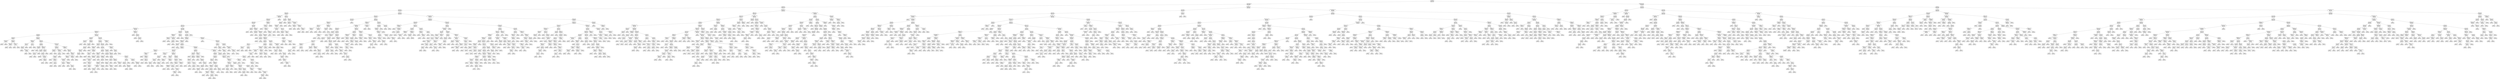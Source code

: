 digraph Tree {
node [shape=box, style="rounded", color="black", fontname=helvetica] ;
edge [fontname=helvetica] ;
0 [label="sqft <= 0.3\nmse = 159854.8\nsamples = 1907\nvalue = 1479.2"] ;
1 [label="ld_1.0 <= -0.0\nmse = 99205.5\nsamples = 1269\nvalue = 1306.3"] ;
0 -> 1 [labeldistance=2.5, labelangle=45, headlabel="True"] ;
2 [label="sqft <= -0.2\nmse = 45396.3\nsamples = 746\nvalue = 1141.9"] ;
1 -> 2 ;
3 [label="sqft <= -0.7\nmse = 27420.2\nsamples = 521\nvalue = 1064.0"] ;
2 -> 3 ;
4 [label="pYouths <= 1.6\nmse = 16665.7\nsamples = 272\nvalue = 995.6"] ;
3 -> 4 ;
5 [label="number bedrooms <= 1.2\nmse = 15120.6\nsamples = 257\nvalue = 1005.2"] ;
4 -> 5 ;
6 [label="pForties <= 2.4\nmse = 13890.1\nsamples = 256\nvalue = 1003.4"] ;
5 -> 6 ;
7 [label="pYouths <= 0.8\nmse = 12814.3\nsamples = 250\nvalue = 998.7"] ;
6 -> 7 ;
8 [label="sqft <= -1.0\nmse = 12478.9\nsamples = 212\nvalue = 1010.0"] ;
7 -> 8 ;
9 [label="medianIncome <= 1.1\nmse = 11038.2\nsamples = 110\nvalue = 983.8"] ;
8 -> 9 ;
10 [label="postdateint <= 0.8\nmse = 9666.1\nsamples = 106\nvalue = 977.2"] ;
9 -> 10 ;
11 [label="ld_3.0 <= 0.3\nmse = 6036.9\nsamples = 48\nvalue = 950.5"] ;
10 -> 11 ;
12 [label="ld_4.0 <= 1.6\nmse = 5494.1\nsamples = 7\nvalue = 865.4"] ;
11 -> 12 ;
13 [label="pSixtyPlus <= 0.2\nmse = 2929.7\nsamples = 3\nvalue = 781.2"] ;
12 -> 13 ;
14 [label="mse = 0.0\nsamples = 2\nvalue = 750.0"] ;
13 -> 14 ;
15 [label="mse = 0.0\nsamples = 1\nvalue = 875.0"] ;
13 -> 15 ;
16 [label="pForties <= -0.4\nmse = 2089.5\nsamples = 4\nvalue = 902.8"] ;
12 -> 16 ;
17 [label="postdateint <= -0.4\nmse = 450.0\nsamples = 2\nvalue = 965.0"] ;
16 -> 17 ;
18 [label="mse = 0.0\nsamples = 1\nvalue = 995.0"] ;
17 -> 18 ;
19 [label="mse = 0.0\nsamples = 1\nvalue = 950.0"] ;
17 -> 19 ;
20 [label="postdateint <= -0.2\nmse = 5.6\nsamples = 2\nvalue = 871.7"] ;
16 -> 20 ;
21 [label="mse = 0.0\nsamples = 1\nvalue = 870.0"] ;
20 -> 21 ;
22 [label="mse = 0.0\nsamples = 1\nvalue = 875.0"] ;
20 -> 22 ;
23 [label="pYouths <= -0.4\nmse = 4542.2\nsamples = 41\nvalue = 966.3"] ;
11 -> 23 ;
24 [label="postdateint <= 0.7\nmse = 848.6\nsamples = 6\nvalue = 893.8"] ;
23 -> 24 ;
25 [label="pk_3.0 <= 1.3\nmse = 407.0\nsamples = 4\nvalue = 871.8"] ;
24 -> 25 ;
26 [label="sqft <= -1.4\nmse = 340.5\nsamples = 3\nvalue = 866.0"] ;
25 -> 26 ;
27 [label="mse = 0.0\nsamples = 1\nvalue = 895.0"] ;
26 -> 27 ;
28 [label="medianIncome <= -0.7\nmse = 80.2\nsamples = 2\nvalue = 856.3"] ;
26 -> 28 ;
29 [label="mse = 0.0\nsamples = 1\nvalue = 850.0"] ;
28 -> 29 ;
30 [label="mse = 0.0\nsamples = 1\nvalue = 869.0"] ;
28 -> 30 ;
31 [label="mse = 0.0\nsamples = 1\nvalue = 895.0"] ;
25 -> 31 ;
32 [label="sqft <= -1.3\nmse = 42.2\nsamples = 2\nvalue = 921.2"] ;
24 -> 32 ;
33 [label="mse = 0.0\nsamples = 1\nvalue = 925.0"] ;
32 -> 33 ;
34 [label="mse = 0.0\nsamples = 1\nvalue = 910.0"] ;
32 -> 34 ;
35 [label="sqft <= -1.3\nmse = 4196.4\nsamples = 35\nvalue = 977.0"] ;
23 -> 35 ;
36 [label="sqft <= -1.5\nmse = 3560.0\nsamples = 13\nvalue = 936.6"] ;
35 -> 36 ;
37 [label="pThirties <= 0.2\nmse = 1056.2\nsamples = 2\nvalue = 822.5"] ;
36 -> 37 ;
38 [label="mse = 0.0\nsamples = 1\nvalue = 855.0"] ;
37 -> 38 ;
39 [label="mse = 0.0\nsamples = 1\nvalue = 790.0"] ;
37 -> 39 ;
40 [label="postdateint <= -0.1\nmse = 2378.5\nsamples = 11\nvalue = 948.0"] ;
36 -> 40 ;
41 [label="pk_2.0 <= 0.1\nmse = 556.6\nsamples = 4\nvalue = 925.5"] ;
40 -> 41 ;
42 [label="pTwenties <= 0.6\nmse = 100.0\nsamples = 2\nvalue = 905.0"] ;
41 -> 42 ;
43 [label="mse = 0.0\nsamples = 1\nvalue = 895.0"] ;
42 -> 43 ;
44 [label="mse = 0.0\nsamples = 1\nvalue = 915.0"] ;
42 -> 44 ;
45 [label="mse = 0.0\nsamples = 2\nvalue = 950.0"] ;
41 -> 45 ;
46 [label="pk_2.0 <= 0.1\nmse = 3224.7\nsamples = 7\nvalue = 975.6"] ;
40 -> 46 ;
47 [label="sqft <= -1.4\nmse = 2715.2\nsamples = 6\nvalue = 985.6"] ;
46 -> 47 ;
48 [label="mse = 2500.0\nsamples = 2\nvalue = 1045.0"] ;
47 -> 48 ;
49 [label="medianIncome <= -0.7\nmse = 1220.1\nsamples = 4\nvalue = 965.8"] ;
47 -> 49 ;
50 [label="mse = 0.0\nsamples = 1\nvalue = 1040.0"] ;
49 -> 50 ;
51 [label="pForties <= 0.2\nmse = 144.0\nsamples = 3\nvalue = 951.0"] ;
49 -> 51 ;
52 [label="mse = 0.0\nsamples = 2\nvalue = 945.0"] ;
51 -> 52 ;
53 [label="mse = 0.0\nsamples = 1\nvalue = 975.0"] ;
51 -> 53 ;
54 [label="mse = 0.0\nsamples = 1\nvalue = 895.0"] ;
46 -> 54 ;
55 [label="pSixtyPlus <= 0.5\nmse = 3113.5\nsamples = 22\nvalue = 999.8"] ;
35 -> 55 ;
56 [label="pTwenties <= 0.4\nmse = 1387.3\nsamples = 11\nvalue = 1028.6"] ;
55 -> 56 ;
57 [label="pForties <= -0.2\nmse = 595.1\nsamples = 3\nvalue = 1060.4"] ;
56 -> 57 ;
58 [label="mse = 0.0\nsamples = 1\nvalue = 1099.0"] ;
57 -> 58 ;
59 [label="mse = 0.0\nsamples = 2\nvalue = 1045.0"] ;
57 -> 59 ;
60 [label="number bedrooms <= -0.2\nmse = 912.5\nsamples = 8\nvalue = 1010.0"] ;
56 -> 60 ;
61 [label="sqft <= -1.1\nmse = 638.4\nsamples = 7\nvalue = 1004.5"] ;
60 -> 61 ;
62 [label="pSixtyPlus <= -1.1\nmse = 335.8\nsamples = 6\nvalue = 995.6"] ;
61 -> 62 ;
63 [label="mse = 0.0\nsamples = 1\nvalue = 950.0"] ;
62 -> 63 ;
64 [label="postdateint <= -1.3\nmse = 85.9\nsamples = 5\nvalue = 1001.2"] ;
62 -> 64 ;
65 [label="mse = 0.0\nsamples = 1\nvalue = 1025.0"] ;
64 -> 65 ;
66 [label="pk_2.0 <= 0.1\nmse = 6.1\nsamples = 4\nvalue = 997.9"] ;
64 -> 66 ;
67 [label="mse = 0.0\nsamples = 2\nvalue = 995.0"] ;
66 -> 67 ;
68 [label="mse = 0.0\nsamples = 2\nvalue = 1000.0"] ;
66 -> 68 ;
69 [label="mse = 0.0\nsamples = 1\nvalue = 1045.0"] ;
61 -> 69 ;
70 [label="mse = 0.0\nsamples = 1\nvalue = 1070.0"] ;
60 -> 70 ;
71 [label="postdateint <= -1.3\nmse = 3221.2\nsamples = 11\nvalue = 972.5"] ;
55 -> 71 ;
72 [label="mse = 0.0\nsamples = 1\nvalue = 1095.0"] ;
71 -> 72 ;
73 [label="pForties <= 0.1\nmse = 674.2\nsamples = 10\nvalue = 950.9"] ;
71 -> 73 ;
74 [label="mse = 0.0\nsamples = 2\nvalue = 995.0"] ;
73 -> 74 ;
75 [label="postdateint <= -0.2\nmse = 470.0\nsamples = 8\nvalue = 945.0"] ;
73 -> 75 ;
76 [label="postdateint <= -1.0\nmse = 371.9\nsamples = 6\nvalue = 939.1"] ;
75 -> 76 ;
77 [label="medianIncome <= 0.2\nmse = 195.2\nsamples = 5\nvalue = 943.5"] ;
76 -> 77 ;
78 [label="pSixtyPlus <= 1.4\nmse = 25.0\nsamples = 2\nvalue = 930.0"] ;
77 -> 78 ;
79 [label="mse = 0.0\nsamples = 1\nvalue = 935.0"] ;
78 -> 79 ;
80 [label="mse = 0.0\nsamples = 1\nvalue = 925.0"] ;
78 -> 80 ;
81 [label="postdateint <= -1.3\nmse = 106.2\nsamples = 3\nvalue = 952.5"] ;
77 -> 81 ;
82 [label="mse = 0.0\nsamples = 1\nvalue = 975.0"] ;
81 -> 82 ;
83 [label="pYouths <= 0.0\nmse = 6.0\nsamples = 2\nvalue = 948.0"] ;
81 -> 83 ;
84 [label="mse = 0.0\nsamples = 1\nvalue = 950.0"] ;
83 -> 84 ;
85 [label="mse = 0.0\nsamples = 1\nvalue = 945.0"] ;
83 -> 85 ;
86 [label="mse = 0.0\nsamples = 1\nvalue = 895.0"] ;
76 -> 86 ;
87 [label="postdateint <= 0.6\nmse = 379.7\nsamples = 2\nvalue = 961.2"] ;
75 -> 87 ;
88 [label="mse = 0.0\nsamples = 1\nvalue = 995.0"] ;
87 -> 88 ;
89 [label="mse = 0.0\nsamples = 1\nvalue = 950.0"] ;
87 -> 89 ;
90 [label="pTwenties <= -0.4\nmse = 11786.1\nsamples = 58\nvalue = 1002.3"] ;
10 -> 90 ;
91 [label="ld_3.0 <= 0.3\nmse = 6226.6\nsamples = 10\nvalue = 942.1"] ;
90 -> 91 ;
92 [label="pk_4.0 <= 0.5\nmse = 1176.0\nsamples = 2\nvalue = 1017.0"] ;
91 -> 92 ;
93 [label="mse = 0.0\nsamples = 1\nvalue = 1045.0"] ;
92 -> 93 ;
94 [label="mse = 0.0\nsamples = 1\nvalue = 975.0"] ;
92 -> 94 ;
95 [label="pFifties <= 0.4\nmse = 5016.0\nsamples = 8\nvalue = 910.8"] ;
91 -> 95 ;
96 [label="pk_3.0 <= 1.3\nmse = 2906.6\nsamples = 7\nvalue = 925.5"] ;
95 -> 96 ;
97 [label="sqft <= -1.1\nmse = 2730.9\nsamples = 5\nvalue = 906.9"] ;
96 -> 97 ;
98 [label="pForties <= 0.4\nmse = 1212.2\nsamples = 4\nvalue = 891.4"] ;
97 -> 98 ;
99 [label="sqft <= -1.2\nmse = 1518.8\nsamples = 2\nvalue = 907.5"] ;
98 -> 99 ;
100 [label="mse = 0.0\nsamples = 1\nvalue = 885.0"] ;
99 -> 100 ;
101 [label="mse = 0.0\nsamples = 1\nvalue = 975.0"] ;
99 -> 101 ;
102 [label="mse = 0.0\nsamples = 2\nvalue = 870.0"] ;
98 -> 102 ;
103 [label="mse = 0.0\nsamples = 1\nvalue = 1015.0"] ;
97 -> 103 ;
104 [label="mse = 0.0\nsamples = 2\nvalue = 975.0"] ;
96 -> 104 ;
105 [label="mse = 0.0\nsamples = 1\nvalue = 750.0"] ;
95 -> 105 ;
106 [label="pk_2.0 <= 0.1\nmse = 12039.6\nsamples = 48\nvalue = 1016.7"] ;
90 -> 106 ;
107 [label="pYouths <= -1.1\nmse = 8599.1\nsamples = 46\nvalue = 1006.4"] ;
106 -> 107 ;
108 [label="pk_5.0 <= 1.8\nmse = 5701.0\nsamples = 8\nvalue = 931.2"] ;
107 -> 108 ;
109 [label="postdateint <= 0.9\nmse = 3601.7\nsamples = 6\nvalue = 957.8"] ;
108 -> 109 ;
110 [label="mse = 0.0\nsamples = 1\nvalue = 1087.0"] ;
109 -> 110 ;
111 [label="postdateint <= 1.1\nmse = 1388.8\nsamples = 5\nvalue = 939.3"] ;
109 -> 111 ;
112 [label="postdateint <= 1.0\nmse = 206.0\nsamples = 4\nvalue = 917.0"] ;
111 -> 112 ;
113 [label="mse = 156.2\nsamples = 3\nvalue = 912.5"] ;
112 -> 113 ;
114 [label="mse = 0.0\nsamples = 1\nvalue = 935.0"] ;
112 -> 114 ;
115 [label="mse = 0.0\nsamples = 1\nvalue = 995.0"] ;
111 -> 115 ;
116 [label="mse = 0.0\nsamples = 2\nvalue = 825.0"] ;
108 -> 116 ;
117 [label="pk_3.0 <= 1.3\nmse = 7968.4\nsamples = 38\nvalue = 1019.2"] ;
107 -> 117 ;
118 [label="sqft <= -1.4\nmse = 7866.9\nsamples = 35\nvalue = 1027.3"] ;
117 -> 118 ;
119 [label="ty_2.0 <= 2.2\nmse = 3904.7\nsamples = 8\nvalue = 982.0"] ;
118 -> 119 ;
120 [label="postdateint <= 1.0\nmse = 1430.8\nsamples = 7\nvalue = 967.9"] ;
119 -> 120 ;
121 [label="postdateint <= 0.9\nmse = 1369.4\nsamples = 5\nvalue = 943.6"] ;
120 -> 121 ;
122 [label="mse = 0.0\nsamples = 1\nvalue = 880.0"] ;
121 -> 122 ;
123 [label="medianIncome <= -1.1\nmse = 811.8\nsamples = 4\nvalue = 954.2"] ;
121 -> 123 ;
124 [label="mse = 0.0\nsamples = 1\nvalue = 900.0"] ;
123 -> 124 ;
125 [label="postdateint <= 0.9\nmse = 270.0\nsamples = 3\nvalue = 965.0"] ;
123 -> 125 ;
126 [label="mse = 0.0\nsamples = 1\nvalue = 995.0"] ;
125 -> 126 ;
127 [label="pThirties <= -0.0\nmse = 56.2\nsamples = 2\nvalue = 957.5"] ;
125 -> 127 ;
128 [label="mse = 0.0\nsamples = 1\nvalue = 950.0"] ;
127 -> 128 ;
129 [label="mse = 0.0\nsamples = 1\nvalue = 965.0"] ;
127 -> 129 ;
130 [label="ld_4.0 <= 1.6\nmse = 3.6\nsamples = 2\nvalue = 996.3"] ;
120 -> 130 ;
131 [label="mse = 0.0\nsamples = 1\nvalue = 995.0"] ;
130 -> 131 ;
132 [label="mse = 0.0\nsamples = 1\nvalue = 999.0"] ;
130 -> 132 ;
133 [label="mse = 0.0\nsamples = 1\nvalue = 1165.0"] ;
119 -> 133 ;
134 [label="pk_4.0 <= 0.5\nmse = 8284.3\nsamples = 27\nvalue = 1043.2"] ;
118 -> 134 ;
135 [label="ld_4.0 <= 1.6\nmse = 11099.3\nsamples = 10\nvalue = 1082.5"] ;
134 -> 135 ;
136 [label="postdateint <= 1.0\nmse = 8851.7\nsamples = 9\nvalue = 1098.1"] ;
135 -> 136 ;
137 [label="sqft <= -1.1\nmse = 6799.0\nsamples = 7\nvalue = 1079.0"] ;
136 -> 137 ;
138 [label="pForties <= -0.3\nmse = 6162.5\nsamples = 5\nvalue = 1095.0"] ;
137 -> 138 ;
139 [label="number bedrooms <= -0.2\nmse = 4825.0\nsamples = 3\nvalue = 1145.0"] ;
138 -> 139 ;
140 [label="pSixtyPlus <= -1.5\nmse = 555.6\nsamples = 2\nvalue = 1183.3"] ;
139 -> 140 ;
141 [label="mse = 0.0\nsamples = 1\nvalue = 1150.0"] ;
140 -> 141 ;
142 [label="mse = 0.0\nsamples = 1\nvalue = 1200.0"] ;
140 -> 142 ;
143 [label="mse = 0.0\nsamples = 1\nvalue = 1030.0"] ;
139 -> 143 ;
144 [label="sqft <= -1.3\nmse = 2500.0\nsamples = 2\nvalue = 1045.0"] ;
138 -> 144 ;
145 [label="mse = 0.0\nsamples = 1\nvalue = 1095.0"] ;
144 -> 145 ;
146 [label="mse = 0.0\nsamples = 1\nvalue = 995.0"] ;
144 -> 146 ;
147 [label="mse = 4225.0\nsamples = 2\nvalue = 1015.0"] ;
137 -> 147 ;
148 [label="mse = 8190.2\nsamples = 2\nvalue = 1193.5"] ;
136 -> 148 ;
149 [label="mse = 0.0\nsamples = 1\nvalue = 895.0"] ;
135 -> 149 ;
150 [label="pFifties <= -1.2\nmse = 5826.5\nsamples = 17\nvalue = 1024.2"] ;
134 -> 150 ;
151 [label="sqft <= -1.1\nmse = 4496.7\nsamples = 8\nvalue = 966.8"] ;
150 -> 151 ;
152 [label="sqft <= -1.2\nmse = 441.8\nsamples = 4\nvalue = 942.1"] ;
151 -> 152 ;
153 [label="pFifties <= -2.2\nmse = 116.7\nsamples = 3\nvalue = 965.0"] ;
152 -> 153 ;
154 [label="mse = 0.0\nsamples = 1\nvalue = 950.0"] ;
153 -> 154 ;
155 [label="postdateint <= 1.0\nmse = 6.2\nsamples = 2\nvalue = 972.5"] ;
153 -> 155 ;
156 [label="mse = 0.0\nsamples = 1\nvalue = 975.0"] ;
155 -> 156 ;
157 [label="mse = 0.0\nsamples = 1\nvalue = 970.0"] ;
155 -> 157 ;
158 [label="mse = 0.0\nsamples = 1\nvalue = 925.0"] ;
152 -> 158 ;
159 [label="pForties <= -2.2\nmse = 8662.5\nsamples = 4\nvalue = 1010.0"] ;
151 -> 159 ;
160 [label="mse = 0.0\nsamples = 1\nvalue = 1125.0"] ;
159 -> 160 ;
161 [label="postdateint <= 0.9\nmse = 5672.2\nsamples = 3\nvalue = 971.7"] ;
159 -> 161 ;
162 [label="mse = 756.2\nsamples = 2\nvalue = 1022.5"] ;
161 -> 162 ;
163 [label="mse = 0.0\nsamples = 1\nvalue = 870.0"] ;
161 -> 163 ;
164 [label="pThirties <= 0.3\nmse = 2917.8\nsamples = 9\nvalue = 1063.7"] ;
150 -> 164 ;
165 [label="sqft <= -1.1\nmse = 792.9\nsamples = 5\nvalue = 1029.9"] ;
164 -> 165 ;
166 [label="sqft <= -1.3\nmse = 1128.2\nsamples = 4\nvalue = 1014.8"] ;
165 -> 166 ;
167 [label="mse = 0.0\nsamples = 1\nvalue = 1026.0"] ;
166 -> 167 ;
168 [label="pFifties <= -0.3\nmse = 1448.0\nsamples = 3\nvalue = 1011.0"] ;
166 -> 168 ;
169 [label="mse = 0.0\nsamples = 1\nvalue = 1025.0"] ;
168 -> 169 ;
170 [label="mse = 2025.0\nsamples = 2\nvalue = 1004.0"] ;
168 -> 170 ;
171 [label="mse = 0.0\nsamples = 1\nvalue = 1045.0"] ;
165 -> 171 ;
172 [label="pTwenties <= 0.4\nmse = 2756.2\nsamples = 4\nvalue = 1097.5"] ;
164 -> 172 ;
173 [label="mse = 0.0\nsamples = 1\nvalue = 1150.0"] ;
172 -> 173 ;
174 [label="postdateint <= 0.9\nmse = 2450.0\nsamples = 3\nvalue = 1080.0"] ;
172 -> 174 ;
175 [label="mse = 0.0\nsamples = 2\nvalue = 1045.0"] ;
174 -> 175 ;
176 [label="mse = 0.0\nsamples = 1\nvalue = 1150.0"] ;
174 -> 176 ;
177 [label="postdateint <= 0.9\nmse = 681.8\nsamples = 3\nvalue = 931.6"] ;
117 -> 177 ;
178 [label="mse = 0.0\nsamples = 1\nvalue = 900.0"] ;
177 -> 178 ;
179 [label="sqft <= -1.1\nmse = 26.9\nsamples = 2\nvalue = 952.7"] ;
177 -> 179 ;
180 [label="mse = 0.0\nsamples = 1\nvalue = 960.0"] ;
179 -> 180 ;
181 [label="mse = 0.0\nsamples = 1\nvalue = 949.0"] ;
179 -> 181 ;
182 [label="postdateint <= 1.0\nmse = 506.2\nsamples = 2\nvalue = 1372.5"] ;
106 -> 182 ;
183 [label="mse = 0.0\nsamples = 1\nvalue = 1350.0"] ;
182 -> 183 ;
184 [label="mse = 0.0\nsamples = 1\nvalue = 1395.0"] ;
182 -> 184 ;
185 [label="postdateint <= -1.3\nmse = 13281.2\nsamples = 4\nvalue = 1172.5"] ;
9 -> 185 ;
186 [label="mse = 0.0\nsamples = 1\nvalue = 975.0"] ;
185 -> 186 ;
187 [label="sqft <= -1.4\nmse = 6576.0\nsamples = 3\nvalue = 1212.0"] ;
185 -> 187 ;
188 [label="mse = 0.0\nsamples = 1\nvalue = 1050.0"] ;
187 -> 188 ;
189 [label="pk_4.0 <= 0.5\nmse = 18.8\nsamples = 2\nvalue = 1252.5"] ;
187 -> 189 ;
190 [label="mse = 0.0\nsamples = 1\nvalue = 1260.0"] ;
189 -> 190 ;
191 [label="mse = 0.0\nsamples = 1\nvalue = 1250.0"] ;
189 -> 191 ;
192 [label="ty_1.0 <= -0.8\nmse = 12469.9\nsamples = 102\nvalue = 1039.0"] ;
8 -> 192 ;
193 [label="pYouths <= -0.2\nmse = 14961.0\nsamples = 8\nvalue = 1161.9"] ;
192 -> 193 ;
194 [label="postdateint <= -0.2\nmse = 6929.3\nsamples = 6\nvalue = 1197.7"] ;
193 -> 194 ;
195 [label="pThirties <= 1.1\nmse = 379.7\nsamples = 2\nvalue = 1083.8"] ;
194 -> 195 ;
196 [label="mse = 0.0\nsamples = 1\nvalue = 1050.0"] ;
195 -> 196 ;
197 [label="mse = 0.0\nsamples = 1\nvalue = 1095.0"] ;
195 -> 197 ;
198 [label="medianIncome <= 0.0\nmse = 1505.6\nsamples = 4\nvalue = 1248.3"] ;
194 -> 198 ;
199 [label="sqft <= -0.8\nmse = 506.2\nsamples = 3\nvalue = 1272.5"] ;
198 -> 199 ;
200 [label="mse = 0.0\nsamples = 2\nvalue = 1250.0"] ;
199 -> 200 ;
201 [label="mse = 0.0\nsamples = 1\nvalue = 1295.0"] ;
199 -> 201 ;
202 [label="mse = 0.0\nsamples = 1\nvalue = 1200.0"] ;
198 -> 202 ;
203 [label="pFifties <= 0.2\nmse = 4830.2\nsamples = 2\nvalue = 929.5"] ;
193 -> 203 ;
204 [label="mse = 0.0\nsamples = 1\nvalue = 860.0"] ;
203 -> 204 ;
205 [label="mse = 0.0\nsamples = 1\nvalue = 999.0"] ;
203 -> 205 ;
206 [label="pk_7.0 <= 8.4\nmse = 10488.0\nsamples = 94\nvalue = 1026.3"] ;
192 -> 206 ;
207 [label="pk_2.0 <= 0.1\nmse = 9305.6\nsamples = 93\nvalue = 1023.4"] ;
206 -> 207 ;
208 [label="postdateint <= 1.1\nmse = 6910.3\nsamples = 84\nvalue = 1008.3"] ;
207 -> 208 ;
209 [label="postdateint <= -1.3\nmse = 6452.1\nsamples = 83\nvalue = 1011.4"] ;
208 -> 209 ;
210 [label="pYouths <= -0.6\nmse = 5270.2\nsamples = 2\nvalue = 1147.7"] ;
209 -> 210 ;
211 [label="mse = 0.0\nsamples = 1\nvalue = 1199.0"] ;
210 -> 211 ;
212 [label="mse = 0.0\nsamples = 1\nvalue = 1045.0"] ;
210 -> 212 ;
213 [label="sqft <= -0.9\nmse = 5990.1\nsamples = 81\nvalue = 1007.9"] ;
209 -> 213 ;
214 [label="pTwenties <= -0.7\nmse = 5812.7\nsamples = 29\nvalue = 982.3"] ;
213 -> 214 ;
215 [label="pSixtyPlus <= 1.4\nmse = 2058.4\nsamples = 8\nvalue = 895.9"] ;
214 -> 215 ;
216 [label="postdateint <= -0.3\nmse = 616.1\nsamples = 7\nvalue = 881.1"] ;
215 -> 216 ;
217 [label="mse = 0.0\nsamples = 1\nvalue = 850.0"] ;
216 -> 217 ;
218 [label="postdateint <= 0.7\nmse = 530.2\nsamples = 6\nvalue = 886.3"] ;
216 -> 218 ;
219 [label="mse = 0.0\nsamples = 1\nvalue = 925.0"] ;
218 -> 219 ;
220 [label="pForties <= 0.6\nmse = 277.4\nsamples = 5\nvalue = 878.6"] ;
218 -> 220 ;
221 [label="mse = 0.0\nsamples = 2\nvalue = 899.0"] ;
220 -> 221 ;
222 [label="mse = 0.0\nsamples = 3\nvalue = 865.0"] ;
220 -> 222 ;
223 [label="mse = 0.0\nsamples = 1\nvalue = 999.0"] ;
215 -> 223 ;
224 [label="pk_4.0 <= 0.5\nmse = 4471.0\nsamples = 21\nvalue = 1003.3"] ;
214 -> 224 ;
225 [label="postdateint <= 0.9\nmse = 1773.5\nsamples = 5\nvalue = 956.0"] ;
224 -> 225 ;
226 [label="pk_5.0 <= 1.8\nmse = 714.8\nsamples = 4\nvalue = 966.6"] ;
225 -> 226 ;
227 [label="pSixtyPlus <= 0.7\nmse = 25.0\nsamples = 3\nvalue = 945.0"] ;
226 -> 227 ;
228 [label="pYouths <= -1.1\nmse = 6.0\nsamples = 2\nvalue = 947.0"] ;
227 -> 228 ;
229 [label="mse = 0.0\nsamples = 1\nvalue = 945.0"] ;
228 -> 229 ;
230 [label="mse = 0.0\nsamples = 1\nvalue = 950.0"] ;
228 -> 230 ;
231 [label="mse = 0.0\nsamples = 1\nvalue = 935.0"] ;
227 -> 231 ;
232 [label="mse = 0.0\nsamples = 1\nvalue = 999.0"] ;
226 -> 232 ;
233 [label="mse = 0.0\nsamples = 1\nvalue = 850.0"] ;
225 -> 233 ;
234 [label="postdateint <= 0.7\nmse = 4141.6\nsamples = 16\nvalue = 1027.0"] ;
224 -> 234 ;
235 [label="pThirties <= 0.3\nmse = 742.0\nsamples = 6\nvalue = 982.7"] ;
234 -> 235 ;
236 [label="postdateint <= -0.2\nmse = 53.4\nsamples = 3\nvalue = 1005.4"] ;
235 -> 236 ;
237 [label="pYouths <= -0.2\nmse = 9.0\nsamples = 2\nvalue = 1002.0"] ;
236 -> 237 ;
238 [label="mse = 0.0\nsamples = 1\nvalue = 1005.0"] ;
237 -> 238 ;
239 [label="mse = 0.0\nsamples = 1\nvalue = 999.0"] ;
237 -> 239 ;
240 [label="mse = 0.0\nsamples = 1\nvalue = 1019.0"] ;
236 -> 240 ;
241 [label="postdateint <= -1.2\nmse = 400.0\nsamples = 3\nvalue = 960.0"] ;
235 -> 241 ;
242 [label="mse = 0.0\nsamples = 1\nvalue = 1000.0"] ;
241 -> 242 ;
243 [label="mse = 0.0\nsamples = 2\nvalue = 950.0"] ;
241 -> 243 ;
244 [label="pYouths <= 0.3\nmse = 3982.5\nsamples = 10\nvalue = 1063.8"] ;
234 -> 244 ;
245 [label="pSixtyPlus <= 0.4\nmse = 3561.9\nsamples = 9\nvalue = 1071.9"] ;
244 -> 245 ;
246 [label="postdateint <= 0.9\nmse = 2522.3\nsamples = 7\nvalue = 1082.9"] ;
245 -> 246 ;
247 [label="postdateint <= 0.8\nmse = 8556.2\nsamples = 2\nvalue = 1037.5"] ;
246 -> 247 ;
248 [label="mse = 0.0\nsamples = 1\nvalue = 1130.0"] ;
247 -> 248 ;
249 [label="mse = 0.0\nsamples = 1\nvalue = 945.0"] ;
247 -> 249 ;
250 [label="sqft <= -1.0\nmse = 41.6\nsamples = 5\nvalue = 1095.9"] ;
246 -> 250 ;
251 [label="mse = 0.0\nsamples = 1\nvalue = 1081.0"] ;
250 -> 251 ;
252 [label="pSixtyPlus <= -0.6\nmse = 5.6\nsamples = 4\nvalue = 1098.3"] ;
250 -> 252 ;
253 [label="postdateint <= 1.0\nmse = 5.6\nsamples = 2\nvalue = 1096.7"] ;
252 -> 253 ;
254 [label="mse = 0.0\nsamples = 1\nvalue = 1100.0"] ;
253 -> 254 ;
255 [label="mse = 0.0\nsamples = 1\nvalue = 1095.0"] ;
253 -> 255 ;
256 [label="mse = 0.0\nsamples = 2\nvalue = 1100.0"] ;
252 -> 256 ;
257 [label="postdateint <= 0.9\nmse = 5256.2\nsamples = 2\nvalue = 1022.5"] ;
245 -> 257 ;
258 [label="mse = 0.0\nsamples = 1\nvalue = 1095.0"] ;
257 -> 258 ;
259 [label="mse = 0.0\nsamples = 1\nvalue = 950.0"] ;
257 -> 259 ;
260 [label="mse = 0.0\nsamples = 1\nvalue = 975.0"] ;
244 -> 260 ;
261 [label="pTwenties <= -0.7\nmse = 5535.2\nsamples = 52\nvalue = 1021.9"] ;
213 -> 261 ;
262 [label="pk_4.0 <= 0.5\nmse = 8207.7\nsamples = 14\nvalue = 1057.5"] ;
261 -> 262 ;
263 [label="ld_3.0 <= 0.3\nmse = 7498.5\nsamples = 7\nvalue = 1101.7"] ;
262 -> 263 ;
264 [label="mse = 0.0\nsamples = 1\nvalue = 925.0"] ;
263 -> 264 ;
265 [label="pFifties <= 1.2\nmse = 2153.4\nsamples = 6\nvalue = 1133.8"] ;
263 -> 265 ;
266 [label="pFifties <= 0.4\nmse = 909.4\nsamples = 5\nvalue = 1122.3"] ;
265 -> 266 ;
267 [label="pTwenties <= -0.7\nmse = 156.2\nsamples = 2\nvalue = 1177.5"] ;
266 -> 267 ;
268 [label="mse = 0.0\nsamples = 1\nvalue = 1165.0"] ;
267 -> 268 ;
269 [label="mse = 0.0\nsamples = 1\nvalue = 1190.0"] ;
267 -> 269 ;
270 [label="pSixtyPlus <= 1.7\nmse = 145.5\nsamples = 3\nvalue = 1108.5"] ;
266 -> 270 ;
271 [label="pk_3.0 <= 1.3\nmse = 25.0\nsamples = 2\nvalue = 1115.0"] ;
270 -> 271 ;
272 [label="mse = 0.0\nsamples = 1\nvalue = 1120.0"] ;
271 -> 272 ;
273 [label="mse = 0.0\nsamples = 1\nvalue = 1110.0"] ;
271 -> 273 ;
274 [label="mse = 0.0\nsamples = 1\nvalue = 1089.0"] ;
270 -> 274 ;
275 [label="mse = 0.0\nsamples = 1\nvalue = 1249.0"] ;
265 -> 275 ;
276 [label="postdateint <= 0.9\nmse = 4000.7\nsamples = 7\nvalue = 1005.2"] ;
262 -> 276 ;
277 [label="postdateint <= -1.2\nmse = 3183.8\nsamples = 6\nvalue = 1015.7"] ;
276 -> 277 ;
278 [label="mse = 0.0\nsamples = 1\nvalue = 1105.0"] ;
277 -> 278 ;
279 [label="pForties <= 0.3\nmse = 2553.1\nsamples = 5\nvalue = 1005.8"] ;
277 -> 279 ;
280 [label="mse = 0.0\nsamples = 1\nvalue = 920.0"] ;
279 -> 280 ;
281 [label="pSixtyPlus <= 0.7\nmse = 1837.5\nsamples = 4\nvalue = 1016.5"] ;
279 -> 281 ;
282 [label="ld_4.0 <= 1.6\nmse = 2089.0\nsamples = 3\nvalue = 1007.0"] ;
281 -> 282 ;
283 [label="pThirties <= -0.3\nmse = 893.0\nsamples = 2\nvalue = 1023.4"] ;
282 -> 283 ;
284 [label="mse = 0.0\nsamples = 1\nvalue = 999.0"] ;
283 -> 284 ;
285 [label="mse = 0.0\nsamples = 1\nvalue = 1060.0"] ;
283 -> 285 ;
286 [label="mse = 0.0\nsamples = 1\nvalue = 925.0"] ;
282 -> 286 ;
287 [label="mse = 0.0\nsamples = 1\nvalue = 1045.0"] ;
281 -> 287 ;
288 [label="mse = 0.0\nsamples = 1\nvalue = 900.0"] ;
276 -> 288 ;
289 [label="number bedrooms <= -0.2\nmse = 3400.3\nsamples = 38\nvalue = 1005.1"] ;
261 -> 289 ;
290 [label="sqft <= -0.8\nmse = 2963.2\nsamples = 33\nvalue = 994.0"] ;
289 -> 290 ;
291 [label="pSixtyPlus <= 0.9\nmse = 1525.0\nsamples = 12\nvalue = 1021.3"] ;
290 -> 291 ;
292 [label="pFifties <= -0.0\nmse = 1270.2\nsamples = 11\nvalue = 1028.3"] ;
291 -> 292 ;
293 [label="mse = 0.0\nsamples = 1\nvalue = 1095.0"] ;
292 -> 293 ;
294 [label="postdateint <= 0.9\nmse = 1038.6\nsamples = 10\nvalue = 1023.9"] ;
292 -> 294 ;
295 [label="postdateint <= -1.2\nmse = 946.2\nsamples = 7\nvalue = 1031.8"] ;
294 -> 295 ;
296 [label="mse = 0.0\nsamples = 2\nvalue = 1010.0"] ;
295 -> 296 ;
297 [label="sqft <= -0.9\nmse = 1048.9\nsamples = 5\nvalue = 1046.3"] ;
295 -> 297 ;
298 [label="pTwenties <= -0.4\nmse = 676.0\nsamples = 2\nvalue = 1019.0"] ;
297 -> 298 ;
299 [label="mse = 0.0\nsamples = 1\nvalue = 993.0"] ;
298 -> 299 ;
300 [label="mse = 0.0\nsamples = 1\nvalue = 1045.0"] ;
298 -> 300 ;
301 [label="postdateint <= 0.7\nmse = 675.0\nsamples = 3\nvalue = 1060.0"] ;
297 -> 301 ;
302 [label="pk_3.0 <= 1.3\nmse = 900.0\nsamples = 2\nvalue = 1075.0"] ;
301 -> 302 ;
303 [label="mse = 0.0\nsamples = 1\nvalue = 1045.0"] ;
302 -> 303 ;
304 [label="mse = 0.0\nsamples = 1\nvalue = 1105.0"] ;
302 -> 304 ;
305 [label="mse = 0.0\nsamples = 1\nvalue = 1045.0"] ;
301 -> 305 ;
306 [label="pk_4.0 <= 0.5\nmse = 846.0\nsamples = 3\nvalue = 1008.0"] ;
294 -> 306 ;
307 [label="mse = 0.0\nsamples = 1\nvalue = 950.0"] ;
306 -> 307 ;
308 [label="pFifties <= 0.3\nmse = 6.2\nsamples = 2\nvalue = 1022.5"] ;
306 -> 308 ;
309 [label="mse = 0.0\nsamples = 1\nvalue = 1020.0"] ;
308 -> 309 ;
310 [label="mse = 0.0\nsamples = 1\nvalue = 1025.0"] ;
308 -> 310 ;
311 [label="mse = 0.0\nsamples = 1\nvalue = 965.0"] ;
291 -> 311 ;
312 [label="pFifties <= 0.5\nmse = 3074.1\nsamples = 21\nvalue = 974.3"] ;
290 -> 312 ;
313 [label="postdateint <= -0.9\nmse = 2954.1\nsamples = 19\nvalue = 968.8"] ;
312 -> 313 ;
314 [label="postdateint <= -1.2\nmse = 3767.8\nsamples = 5\nvalue = 1008.8"] ;
313 -> 314 ;
315 [label="ld_3.0 <= 0.3\nmse = 105.6\nsamples = 3\nvalue = 961.7"] ;
314 -> 315 ;
316 [label="mse = 0.0\nsamples = 1\nvalue = 975.0"] ;
315 -> 316 ;
317 [label="sqft <= -0.8\nmse = 25.0\nsamples = 2\nvalue = 955.0"] ;
315 -> 317 ;
318 [label="mse = 0.0\nsamples = 1\nvalue = 960.0"] ;
317 -> 318 ;
319 [label="mse = 0.0\nsamples = 1\nvalue = 950.0"] ;
317 -> 319 ;
320 [label="postdateint <= -1.0\nmse = 930.2\nsamples = 2\nvalue = 1079.5"] ;
314 -> 320 ;
321 [label="mse = 0.0\nsamples = 1\nvalue = 1110.0"] ;
320 -> 321 ;
322 [label="mse = 0.0\nsamples = 1\nvalue = 1049.0"] ;
320 -> 322 ;
323 [label="pk_4.0 <= 0.5\nmse = 2159.7\nsamples = 14\nvalue = 957.7"] ;
313 -> 323 ;
324 [label="pFifties <= -0.2\nmse = 2194.8\nsamples = 5\nvalue = 978.8"] ;
323 -> 324 ;
325 [label="pFifties <= -0.9\nmse = 100.0\nsamples = 2\nvalue = 1035.0"] ;
324 -> 325 ;
326 [label="mse = 0.0\nsamples = 1\nvalue = 1045.0"] ;
325 -> 326 ;
327 [label="mse = 0.0\nsamples = 1\nvalue = 1025.0"] ;
325 -> 327 ;
328 [label="pk_3.0 <= 1.3\nmse = 876.2\nsamples = 3\nvalue = 950.8"] ;
324 -> 328 ;
329 [label="ld_3.0 <= 0.3\nmse = 156.2\nsamples = 2\nvalue = 922.5"] ;
328 -> 329 ;
330 [label="mse = 0.0\nsamples = 1\nvalue = 935.0"] ;
329 -> 330 ;
331 [label="mse = 0.0\nsamples = 1\nvalue = 910.0"] ;
329 -> 331 ;
332 [label="mse = 0.0\nsamples = 1\nvalue = 979.0"] ;
328 -> 332 ;
333 [label="sqft <= -0.8\nmse = 1806.1\nsamples = 9\nvalue = 947.1"] ;
323 -> 333 ;
334 [label="postdateint <= 0.8\nmse = 379.7\nsamples = 3\nvalue = 983.8"] ;
333 -> 334 ;
335 [label="mse = 0.0\nsamples = 1\nvalue = 950.0"] ;
334 -> 335 ;
336 [label="mse = 0.0\nsamples = 2\nvalue = 995.0"] ;
334 -> 336 ;
337 [label="pTwenties <= -0.6\nmse = 1510.9\nsamples = 6\nvalue = 928.8"] ;
333 -> 337 ;
338 [label="mse = 0.0\nsamples = 2\nvalue = 865.0"] ;
337 -> 338 ;
339 [label="medianIncome <= -0.3\nmse = 208.3\nsamples = 4\nvalue = 950.0"] ;
337 -> 339 ;
340 [label="pThirties <= 0.2\nmse = 100.0\nsamples = 3\nvalue = 955.0"] ;
339 -> 340 ;
341 [label="mse = 0.0\nsamples = 1\nvalue = 975.0"] ;
340 -> 341 ;
342 [label="mse = 0.0\nsamples = 2\nvalue = 950.0"] ;
340 -> 342 ;
343 [label="mse = 0.0\nsamples = 1\nvalue = 925.0"] ;
339 -> 343 ;
344 [label="postdateint <= 1.0\nmse = 110.2\nsamples = 2\nvalue = 1037.5"] ;
312 -> 344 ;
345 [label="mse = 0.0\nsamples = 1\nvalue = 1027.0"] ;
344 -> 345 ;
346 [label="mse = 0.0\nsamples = 1\nvalue = 1048.0"] ;
344 -> 346 ;
347 [label="pYouths <= -0.5\nmse = 1493.8\nsamples = 5\nvalue = 1065.0"] ;
289 -> 347 ;
348 [label="mse = 0.0\nsamples = 1\nvalue = 1120.0"] ;
347 -> 348 ;
349 [label="pTwenties <= 0.4\nmse = 647.2\nsamples = 4\nvalue = 1046.7"] ;
347 -> 349 ;
350 [label="mse = 0.0\nsamples = 1\nvalue = 1025.0"] ;
349 -> 350 ;
351 [label="pk_5.0 <= 1.8\nmse = 618.8\nsamples = 3\nvalue = 1057.5"] ;
349 -> 351 ;
352 [label="postdateint <= -0.3\nmse = 225.0\nsamples = 2\nvalue = 1080.0"] ;
351 -> 352 ;
353 [label="mse = 0.0\nsamples = 1\nvalue = 1065.0"] ;
352 -> 353 ;
354 [label="mse = 0.0\nsamples = 1\nvalue = 1095.0"] ;
352 -> 354 ;
355 [label="mse = 0.0\nsamples = 1\nvalue = 1035.0"] ;
351 -> 355 ;
356 [label="mse = 0.0\nsamples = 1\nvalue = 825.0"] ;
208 -> 356 ;
357 [label="pTwenties <= -0.7\nmse = 14452.2\nsamples = 9\nvalue = 1102.5"] ;
207 -> 357 ;
358 [label="mse = 0.0\nsamples = 1\nvalue = 1279.0"] ;
357 -> 358 ;
359 [label="pForties <= 0.2\nmse = 11247.5\nsamples = 8\nvalue = 1076.0"] ;
357 -> 359 ;
360 [label="pYouths <= 0.3\nmse = 76.1\nsamples = 4\nvalue = 1001.1"] ;
359 -> 360 ;
361 [label="mse = 0.0\nsamples = 1\nvalue = 1018.0"] ;
360 -> 361 ;
362 [label="pFifties <= 0.3\nmse = 5.9\nsamples = 3\nvalue = 996.9"] ;
360 -> 362 ;
363 [label="mse = 0.0\nsamples = 1\nvalue = 995.0"] ;
362 -> 363 ;
364 [label="postdateint <= -1.0\nmse = 6.0\nsamples = 2\nvalue = 998.0"] ;
362 -> 364 ;
365 [label="mse = 0.0\nsamples = 1\nvalue = 995.0"] ;
364 -> 365 ;
366 [label="mse = 0.0\nsamples = 1\nvalue = 1000.0"] ;
364 -> 366 ;
367 [label="sqft <= -0.9\nmse = 11184.0\nsamples = 4\nvalue = 1151.0"] ;
359 -> 367 ;
368 [label="mse = 0.0\nsamples = 1\nvalue = 1000.0"] ;
367 -> 368 ;
369 [label="medianIncome <= 0.5\nmse = 2017.3\nsamples = 3\nvalue = 1215.7"] ;
367 -> 369 ;
370 [label="mse = 0.0\nsamples = 1\nvalue = 1145.0"] ;
369 -> 370 ;
371 [label="postdateint <= 0.8\nmse = 24.0\nsamples = 2\nvalue = 1244.0"] ;
369 -> 371 ;
372 [label="mse = 0.0\nsamples = 1\nvalue = 1240.0"] ;
371 -> 372 ;
373 [label="mse = 0.0\nsamples = 1\nvalue = 1250.0"] ;
371 -> 373 ;
374 [label="mse = 0.0\nsamples = 1\nvalue = 1450.0"] ;
206 -> 374 ;
375 [label="ty_1.0 <= -0.8\nmse = 9969.5\nsamples = 38\nvalue = 935.4"] ;
7 -> 375 ;
376 [label="sqft <= -1.4\nmse = 900.0\nsamples = 3\nvalue = 730.0"] ;
375 -> 376 ;
377 [label="mse = 0.0\nsamples = 2\nvalue = 700.0"] ;
376 -> 377 ;
378 [label="mse = 0.0\nsamples = 1\nvalue = 760.0"] ;
376 -> 378 ;
379 [label="postdateint <= -1.3\nmse = 7389.1\nsamples = 35\nvalue = 950.1"] ;
375 -> 379 ;
380 [label="pThirties <= -0.2\nmse = 18906.2\nsamples = 2\nvalue = 1182.5"] ;
379 -> 380 ;
381 [label="mse = 0.0\nsamples = 1\nvalue = 1320.0"] ;
380 -> 381 ;
382 [label="mse = 0.0\nsamples = 1\nvalue = 1045.0"] ;
380 -> 382 ;
383 [label="pTwenties <= -0.9\nmse = 4887.3\nsamples = 33\nvalue = 941.4"] ;
379 -> 383 ;
384 [label="sqft <= -1.2\nmse = 3443.0\nsamples = 3\nvalue = 1026.0"] ;
383 -> 384 ;
385 [label="mse = 0.0\nsamples = 1\nvalue = 935.0"] ;
384 -> 385 ;
386 [label="pk_4.0 <= 0.5\nmse = 910.2\nsamples = 2\nvalue = 1056.3"] ;
384 -> 386 ;
387 [label="mse = 0.0\nsamples = 1\nvalue = 1035.0"] ;
386 -> 387 ;
388 [label="mse = 0.0\nsamples = 1\nvalue = 1099.0"] ;
386 -> 388 ;
389 [label="pSixtyPlus <= -0.1\nmse = 4385.1\nsamples = 30\nvalue = 934.7"] ;
383 -> 389 ;
390 [label="postdateint <= 0.8\nmse = 3768.0\nsamples = 26\nvalue = 945.6"] ;
389 -> 390 ;
391 [label="sqft <= -1.1\nmse = 3537.0\nsamples = 14\nvalue = 966.2"] ;
390 -> 391 ;
392 [label="sqft <= -1.3\nmse = 343.4\nsamples = 4\nvalue = 916.9"] ;
391 -> 392 ;
393 [label="pYouths <= 1.0\nmse = 25.0\nsamples = 2\nvalue = 935.0"] ;
392 -> 393 ;
394 [label="mse = 0.0\nsamples = 1\nvalue = 930.0"] ;
393 -> 394 ;
395 [label="mse = 0.0\nsamples = 1\nvalue = 940.0"] ;
393 -> 395 ;
396 [label="pk_5.0 <= 1.8\nmse = 4.7\nsamples = 2\nvalue = 898.8"] ;
392 -> 396 ;
397 [label="mse = 0.0\nsamples = 1\nvalue = 895.0"] ;
396 -> 397 ;
398 [label="mse = 0.0\nsamples = 1\nvalue = 900.0"] ;
396 -> 398 ;
399 [label="ld_4.0 <= 1.6\nmse = 3356.1\nsamples = 10\nvalue = 989.4"] ;
391 -> 399 ;
400 [label="postdateint <= -0.1\nmse = 2037.3\nsamples = 8\nvalue = 975.0"] ;
399 -> 400 ;
401 [label="number bedrooms <= -0.2\nmse = 667.2\nsamples = 4\nvalue = 940.7"] ;
400 -> 401 ;
402 [label="medianIncome <= -0.8\nmse = 92.2\nsamples = 3\nvalue = 929.8"] ;
401 -> 402 ;
403 [label="mse = 0.0\nsamples = 1\nvalue = 949.0"] ;
402 -> 403 ;
404 [label="mse = 0.0\nsamples = 2\nvalue = 925.0"] ;
402 -> 404 ;
405 [label="mse = 0.0\nsamples = 1\nvalue = 995.0"] ;
401 -> 405 ;
406 [label="postdateint <= 0.7\nmse = 1641.0\nsamples = 4\nvalue = 997.9"] ;
400 -> 406 ;
407 [label="pTwenties <= 0.0\nmse = 2704.0\nsamples = 2\nvalue = 977.0"] ;
406 -> 407 ;
408 [label="mse = 0.0\nsamples = 1\nvalue = 925.0"] ;
407 -> 408 ;
409 [label="mse = 0.0\nsamples = 1\nvalue = 1029.0"] ;
407 -> 409 ;
410 [label="pFifties <= -0.0\nmse = 162.2\nsamples = 2\nvalue = 1014.6"] ;
406 -> 410 ;
411 [label="mse = 0.0\nsamples = 1\nvalue = 999.0"] ;
410 -> 411 ;
412 [label="mse = 0.0\nsamples = 1\nvalue = 1025.0"] ;
410 -> 412 ;
413 [label="pThirties <= -0.2\nmse = 6.2\nsamples = 2\nvalue = 1097.5"] ;
399 -> 413 ;
414 [label="mse = 0.0\nsamples = 1\nvalue = 1095.0"] ;
413 -> 414 ;
415 [label="mse = 0.0\nsamples = 1\nvalue = 1100.0"] ;
413 -> 415 ;
416 [label="ld_3.0 <= 0.3\nmse = 2678.4\nsamples = 12\nvalue = 916.9"] ;
390 -> 416 ;
417 [label="ld_4.0 <= 1.6\nmse = 272.2\nsamples = 2\nvalue = 848.3"] ;
416 -> 417 ;
418 [label="mse = 0.0\nsamples = 1\nvalue = 825.0"] ;
417 -> 418 ;
419 [label="mse = 0.0\nsamples = 1\nvalue = 860.0"] ;
417 -> 419 ;
420 [label="medianIncome <= 0.1\nmse = 2029.8\nsamples = 10\nvalue = 930.7"] ;
416 -> 420 ;
421 [label="sqft <= -1.2\nmse = 1676.8\nsamples = 9\nvalue = 936.4"] ;
420 -> 421 ;
422 [label="pSixtyPlus <= -0.8\nmse = 117.6\nsamples = 2\nvalue = 890.3"] ;
421 -> 422 ;
423 [label="mse = 0.0\nsamples = 1\nvalue = 898.0"] ;
422 -> 423 ;
424 [label="mse = 0.0\nsamples = 1\nvalue = 875.0"] ;
422 -> 424 ;
425 [label="sqft <= -1.1\nmse = 1364.5\nsamples = 7\nvalue = 949.0"] ;
421 -> 425 ;
426 [label="mse = 0.0\nsamples = 1\nvalue = 1039.0"] ;
425 -> 426 ;
427 [label="pk_3.0 <= 1.3\nmse = 610.0\nsamples = 6\nvalue = 940.0"] ;
425 -> 427 ;
428 [label="pSixtyPlus <= -0.8\nmse = 262.5\nsamples = 5\nvalue = 950.0"] ;
427 -> 428 ;
429 [label="mse = 0.0\nsamples = 1\nvalue = 990.0"] ;
428 -> 429 ;
430 [label="postdateint <= 0.9\nmse = 38.8\nsamples = 4\nvalue = 944.3"] ;
428 -> 430 ;
431 [label="mse = 0.0\nsamples = 1\nvalue = 930.0"] ;
430 -> 431 ;
432 [label="number bedrooms <= -0.2\nmse = 5.6\nsamples = 3\nvalue = 946.7"] ;
430 -> 432 ;
433 [label="mse = 0.0\nsamples = 2\nvalue = 945.0"] ;
432 -> 433 ;
434 [label="mse = 0.0\nsamples = 1\nvalue = 950.0"] ;
432 -> 434 ;
435 [label="mse = 0.0\nsamples = 1\nvalue = 900.0"] ;
427 -> 435 ;
436 [label="mse = 0.0\nsamples = 1\nvalue = 850.0"] ;
420 -> 436 ;
437 [label="sqft <= -0.9\nmse = 2961.3\nsamples = 4\nvalue = 867.7"] ;
389 -> 437 ;
438 [label="pTwenties <= -0.8\nmse = 138.9\nsamples = 2\nvalue = 808.3"] ;
437 -> 438 ;
439 [label="mse = 0.0\nsamples = 1\nvalue = 825.0"] ;
438 -> 439 ;
440 [label="mse = 0.0\nsamples = 1\nvalue = 800.0"] ;
438 -> 440 ;
441 [label="pYouths <= 0.9\nmse = 450.2\nsamples = 2\nvalue = 912.2"] ;
437 -> 441 ;
442 [label="mse = 0.0\nsamples = 1\nvalue = 900.0"] ;
441 -> 442 ;
443 [label="mse = 0.0\nsamples = 1\nvalue = 949.0"] ;
441 -> 443 ;
444 [label="postdateint <= 0.7\nmse = 3960.2\nsamples = 6\nvalue = 1267.4"] ;
6 -> 444 ;
445 [label="postdateint <= -1.1\nmse = 1232.2\nsamples = 4\nvalue = 1239.4"] ;
444 -> 445 ;
446 [label="mse = 0.0\nsamples = 1\nvalue = 1192.0"] ;
445 -> 446 ;
447 [label="postdateint <= -0.2\nmse = 838.2\nsamples = 3\nvalue = 1251.2"] ;
445 -> 447 ;
448 [label="mse = 0.0\nsamples = 1\nvalue = 1296.0"] ;
447 -> 448 ;
449 [label="postdateint <= 0.6\nmse = 227.6\nsamples = 2\nvalue = 1236.3"] ;
447 -> 449 ;
450 [label="mse = 0.0\nsamples = 1\nvalue = 1247.0"] ;
449 -> 450 ;
451 [label="mse = 0.0\nsamples = 1\nvalue = 1215.0"] ;
449 -> 451 ;
452 [label="mse = 3906.2\nsamples = 2\nvalue = 1337.5"] ;
444 -> 452 ;
453 [label="mse = 0.0\nsamples = 1\nvalue = 1720.0"] ;
5 -> 453 ;
454 [label="sqft <= -1.0\nmse = 16041.1\nsamples = 15\nvalue = 840.1"] ;
4 -> 454 ;
455 [label="ld_5.0 <= 6.0\nmse = 7540.5\nsamples = 8\nvalue = 766.3"] ;
454 -> 455 ;
456 [label="pYouths <= 2.7\nmse = 5641.8\nsamples = 7\nvalue = 786.5"] ;
455 -> 456 ;
457 [label="postdateint <= -0.8\nmse = 2666.2\nsamples = 6\nvalue = 811.3"] ;
456 -> 457 ;
458 [label="medianIncome <= -0.8\nmse = 300.0\nsamples = 2\nvalue = 755.0"] ;
457 -> 458 ;
459 [label="mse = 0.0\nsamples = 1\nvalue = 725.0"] ;
458 -> 459 ;
460 [label="mse = 0.0\nsamples = 1\nvalue = 765.0"] ;
458 -> 460 ;
461 [label="sqft <= -1.3\nmse = 1174.8\nsamples = 4\nvalue = 843.4"] ;
457 -> 461 ;
462 [label="pFifties <= -0.6\nmse = 36.0\nsamples = 2\nvalue = 822.0"] ;
461 -> 462 ;
463 [label="mse = 0.0\nsamples = 1\nvalue = 825.0"] ;
462 -> 463 ;
464 [label="mse = 0.0\nsamples = 1\nvalue = 810.0"] ;
462 -> 464 ;
465 [label="pThirties <= -0.8\nmse = 4.0\nsamples = 2\nvalue = 897.0"] ;
461 -> 465 ;
466 [label="mse = 0.0\nsamples = 1\nvalue = 899.0"] ;
465 -> 466 ;
467 [label="mse = 0.0\nsamples = 1\nvalue = 895.0"] ;
465 -> 467 ;
468 [label="mse = 0.0\nsamples = 1\nvalue = 650.0"] ;
456 -> 468 ;
469 [label="mse = 0.0\nsamples = 1\nvalue = 635.0"] ;
455 -> 469 ;
470 [label="sqft <= -0.8\nmse = 8338.3\nsamples = 7\nvalue = 950.9"] ;
454 -> 470 ;
471 [label="pTwenties <= -0.5\nmse = 110.2\nsamples = 2\nvalue = 1114.5"] ;
470 -> 471 ;
472 [label="mse = 0.0\nsamples = 1\nvalue = 1104.0"] ;
471 -> 472 ;
473 [label="mse = 0.0\nsamples = 1\nvalue = 1125.0"] ;
471 -> 473 ;
474 [label="medianIncome <= -0.8\nmse = 2031.2\nsamples = 5\nvalue = 910.0"] ;
470 -> 474 ;
475 [label="postdateint <= -1.2\nmse = 156.2\nsamples = 2\nvalue = 837.5"] ;
474 -> 475 ;
476 [label="mse = 0.0\nsamples = 1\nvalue = 850.0"] ;
475 -> 476 ;
477 [label="mse = 0.0\nsamples = 1\nvalue = 825.0"] ;
475 -> 477 ;
478 [label="postdateint <= -1.1\nmse = 320.1\nsamples = 3\nvalue = 934.2"] ;
474 -> 478 ;
479 [label="mse = 0.0\nsamples = 1\nvalue = 940.0"] ;
478 -> 479 ;
480 [label="postdateint <= -0.1\nmse = 756.2\nsamples = 2\nvalue = 922.5"] ;
478 -> 480 ;
481 [label="mse = 0.0\nsamples = 1\nvalue = 895.0"] ;
480 -> 481 ;
482 [label="mse = 0.0\nsamples = 1\nvalue = 950.0"] ;
480 -> 482 ;
483 [label="pYouths <= 0.1\nmse = 28194.8\nsamples = 249\nvalue = 1143.0"] ;
3 -> 483 ;
484 [label="pYouths <= -1.7\nmse = 24663.1\nsamples = 79\nvalue = 1215.8"] ;
483 -> 484 ;
485 [label="pk_5.0 <= 1.8\nmse = 17062.5\nsamples = 10\nvalue = 1388.8"] ;
484 -> 485 ;
486 [label="postdateint <= 0.8\nmse = 5485.5\nsamples = 9\nvalue = 1421.9"] ;
485 -> 486 ;
487 [label="sqft <= -0.7\nmse = 1241.8\nsamples = 6\nvalue = 1377.1"] ;
486 -> 487 ;
488 [label="postdateint <= -1.2\nmse = 138.9\nsamples = 2\nvalue = 1416.7"] ;
487 -> 488 ;
489 [label="mse = 0.0\nsamples = 1\nvalue = 1425.0"] ;
488 -> 489 ;
490 [label="mse = 0.0\nsamples = 1\nvalue = 1400.0"] ;
488 -> 490 ;
491 [label="medianIncome <= 0.1\nmse = 18.8\nsamples = 4\nvalue = 1347.5"] ;
487 -> 491 ;
492 [label="mse = 0.0\nsamples = 3\nvalue = 1350.0"] ;
491 -> 492 ;
493 [label="mse = 0.0\nsamples = 1\nvalue = 1340.0"] ;
491 -> 493 ;
494 [label="postdateint <= 0.8\nmse = 3267.7\nsamples = 3\nvalue = 1500.2"] ;
486 -> 494 ;
495 [label="pSixtyPlus <= 0.1\nmse = 1088.9\nsamples = 2\nvalue = 1471.7"] ;
494 -> 495 ;
496 [label="mse = 0.0\nsamples = 1\nvalue = 1425.0"] ;
495 -> 496 ;
497 [label="mse = 0.0\nsamples = 1\nvalue = 1495.0"] ;
495 -> 497 ;
498 [label="mse = 0.0\nsamples = 1\nvalue = 1586.0"] ;
494 -> 498 ;
499 [label="mse = 0.0\nsamples = 1\nvalue = 1025.0"] ;
485 -> 499 ;
500 [label="pFifties <= 1.1\nmse = 21516.3\nsamples = 69\nvalue = 1194.8"] ;
484 -> 500 ;
501 [label="postdateint <= 1.1\nmse = 20276.2\nsamples = 57\nvalue = 1174.4"] ;
500 -> 501 ;
502 [label="number bedrooms <= -0.2\nmse = 18095.9\nsamples = 55\nvalue = 1184.6"] ;
501 -> 502 ;
503 [label="pForties <= -0.9\nmse = 22398.4\nsamples = 35\nvalue = 1162.2"] ;
502 -> 503 ;
504 [label="pk_2.0 <= 0.1\nmse = 433.7\nsamples = 4\nvalue = 1281.4"] ;
503 -> 504 ;
505 [label="postdateint <= 1.0\nmse = 54.0\nsamples = 2\nvalue = 1294.0"] ;
504 -> 505 ;
506 [label="mse = 0.0\nsamples = 1\nvalue = 1300.0"] ;
505 -> 506 ;
507 [label="mse = 0.0\nsamples = 1\nvalue = 1285.0"] ;
505 -> 507 ;
508 [label="mse = 0.0\nsamples = 2\nvalue = 1250.0"] ;
504 -> 508 ;
509 [label="ty_2.0 <= 2.2\nmse = 23272.1\nsamples = 31\nvalue = 1143.2"] ;
503 -> 509 ;
510 [label="postdateint <= 0.8\nmse = 11437.7\nsamples = 27\nvalue = 1122.4"] ;
509 -> 510 ;
511 [label="sqft <= -0.5\nmse = 11624.2\nsamples = 12\nvalue = 1075.4"] ;
510 -> 511 ;
512 [label="pYouths <= -0.3\nmse = 7973.0\nsamples = 11\nvalue = 1101.1"] ;
511 -> 512 ;
513 [label="pTwenties <= 0.1\nmse = 3565.4\nsamples = 5\nvalue = 1171.6"] ;
512 -> 513 ;
514 [label="sqft <= -0.6\nmse = 586.9\nsamples = 3\nvalue = 1231.3"] ;
513 -> 514 ;
515 [label="pk_4.0 <= 0.5\nmse = 30.2\nsamples = 2\nvalue = 1214.5"] ;
514 -> 515 ;
516 [label="mse = 0.0\nsamples = 1\nvalue = 1220.0"] ;
515 -> 516 ;
517 [label="mse = 0.0\nsamples = 1\nvalue = 1209.0"] ;
515 -> 517 ;
518 [label="mse = 0.0\nsamples = 1\nvalue = 1265.0"] ;
514 -> 518 ;
519 [label="pk_2.0 <= 0.1\nmse = 1111.7\nsamples = 2\nvalue = 1126.8"] ;
513 -> 519 ;
520 [label="mse = 0.0\nsamples = 1\nvalue = 1069.0"] ;
519 -> 520 ;
521 [label="mse = 0.0\nsamples = 1\nvalue = 1146.0"] ;
519 -> 521 ;
522 [label="sqft <= -0.6\nmse = 2460.2\nsamples = 6\nvalue = 1030.7"] ;
512 -> 522 ;
523 [label="pForties <= -0.3\nmse = 200.0\nsamples = 2\nvalue = 1075.0"] ;
522 -> 523 ;
524 [label="mse = 0.0\nsamples = 1\nvalue = 1095.0"] ;
523 -> 524 ;
525 [label="mse = 0.0\nsamples = 1\nvalue = 1065.0"] ;
523 -> 525 ;
526 [label="postdateint <= -1.1\nmse = 1581.2\nsamples = 4\nvalue = 997.5"] ;
522 -> 526 ;
527 [label="mse = 0.0\nsamples = 1\nvalue = 935.0"] ;
526 -> 527 ;
528 [label="pFifties <= -0.9\nmse = 372.2\nsamples = 3\nvalue = 1018.3"] ;
526 -> 528 ;
529 [label="mse = 0.0\nsamples = 1\nvalue = 1045.0"] ;
528 -> 529 ;
530 [label="pk_4.0 <= 0.5\nmse = 25.0\nsamples = 2\nvalue = 1005.0"] ;
528 -> 530 ;
531 [label="mse = 0.0\nsamples = 1\nvalue = 1000.0"] ;
530 -> 531 ;
532 [label="mse = 0.0\nsamples = 1\nvalue = 1010.0"] ;
530 -> 532 ;
533 [label="mse = 0.0\nsamples = 1\nvalue = 895.0"] ;
511 -> 533 ;
534 [label="pThirties <= -0.8\nmse = 8518.5\nsamples = 15\nvalue = 1156.7"] ;
510 -> 534 ;
535 [label="mse = 0.0\nsamples = 1\nvalue = 1025.0"] ;
534 -> 535 ;
536 [label="pForties <= -0.6\nmse = 7462.9\nsamples = 14\nvalue = 1169.8"] ;
534 -> 536 ;
537 [label="pk_2.0 <= 0.1\nmse = 6492.2\nsamples = 8\nvalue = 1131.2"] ;
536 -> 537 ;
538 [label="postdateint <= 0.9\nmse = 4406.2\nsamples = 7\nvalue = 1107.5"] ;
537 -> 538 ;
539 [label="ld_3.0 <= 0.3\nmse = 10000.0\nsamples = 2\nvalue = 1195.0"] ;
538 -> 539 ;
540 [label="mse = 0.0\nsamples = 1\nvalue = 1295.0"] ;
539 -> 540 ;
541 [label="mse = 0.0\nsamples = 1\nvalue = 1095.0"] ;
539 -> 541 ;
542 [label="sqft <= -0.7\nmse = 615.2\nsamples = 5\nvalue = 1085.6"] ;
538 -> 542 ;
543 [label="mse = 0.0\nsamples = 1\nvalue = 1020.0"] ;
542 -> 543 ;
544 [label="mse = 0.0\nsamples = 4\nvalue = 1095.0"] ;
542 -> 544 ;
545 [label="mse = 0.0\nsamples = 1\nvalue = 1250.0"] ;
537 -> 545 ;
546 [label="sqft <= -0.3\nmse = 3331.7\nsamples = 6\nvalue = 1227.8"] ;
536 -> 546 ;
547 [label="pSixtyPlus <= 0.2\nmse = 1143.1\nsamples = 5\nvalue = 1246.0"] ;
546 -> 547 ;
548 [label="mse = 0.0\nsamples = 1\nvalue = 1290.0"] ;
547 -> 548 ;
549 [label="postdateint <= 0.8\nmse = 516.2\nsamples = 4\nvalue = 1228.4"] ;
547 -> 549 ;
550 [label="mse = 0.0\nsamples = 1\nvalue = 1250.0"] ;
549 -> 550 ;
551 [label="postdateint <= 0.9\nmse = 342.0\nsamples = 3\nvalue = 1214.0"] ;
549 -> 551 ;
552 [label="mse = 0.0\nsamples = 1\nvalue = 1190.0"] ;
551 -> 552 ;
553 [label="pk_4.0 <= 0.5\nmse = 81.0\nsamples = 2\nvalue = 1226.0"] ;
551 -> 553 ;
554 [label="mse = 0.0\nsamples = 1\nvalue = 1217.0"] ;
553 -> 554 ;
555 [label="mse = 0.0\nsamples = 1\nvalue = 1235.0"] ;
553 -> 555 ;
556 [label="mse = 0.0\nsamples = 1\nvalue = 1100.0"] ;
546 -> 556 ;
557 [label="pThirties <= 0.6\nmse = 78125.0\nsamples = 4\nvalue = 1275.0"] ;
509 -> 557 ;
558 [label="mse = 0.0\nsamples = 1\nvalue = 1650.0"] ;
557 -> 558 ;
559 [label="postdateint <= -1.2\nmse = 60000.0\nsamples = 3\nvalue = 1200.0"] ;
557 -> 559 ;
560 [label="mse = 46875.0\nsamples = 2\nvalue = 1275.0"] ;
559 -> 560 ;
561 [label="mse = 0.0\nsamples = 1\nvalue = 900.0"] ;
559 -> 561 ;
562 [label="pTwenties <= 0.4\nmse = 7237.3\nsamples = 20\nvalue = 1226.9"] ;
502 -> 562 ;
563 [label="sqft <= -0.5\nmse = 8832.8\nsamples = 12\nvalue = 1193.9"] ;
562 -> 563 ;
564 [label="postdateint <= -0.2\nmse = 21505.6\nsamples = 3\nvalue = 1106.7"] ;
563 -> 564 ;
565 [label="mse = 0.0\nsamples = 1\nvalue = 900.0"] ;
564 -> 565 ;
566 [label="postdateint <= 0.7\nmse = 225.0\nsamples = 2\nvalue = 1210.0"] ;
564 -> 566 ;
567 [label="mse = 0.0\nsamples = 1\nvalue = 1195.0"] ;
566 -> 567 ;
568 [label="mse = 0.0\nsamples = 1\nvalue = 1225.0"] ;
566 -> 568 ;
569 [label="postdateint <= 1.0\nmse = 2733.5\nsamples = 9\nvalue = 1217.7"] ;
563 -> 569 ;
570 [label="pk_5.0 <= 1.8\nmse = 1350.0\nsamples = 8\nvalue = 1230.0"] ;
569 -> 570 ;
571 [label="postdateint <= 0.8\nmse = 205.1\nsamples = 6\nvalue = 1208.6"] ;
570 -> 571 ;
572 [label="medianIncome <= 0.0\nmse = 136.0\nsamples = 4\nvalue = 1202.0"] ;
571 -> 572 ;
573 [label="postdateint <= 0.7\nmse = 4.7\nsamples = 3\nvalue = 1196.2"] ;
572 -> 573 ;
574 [label="mse = 0.0\nsamples = 2\nvalue = 1195.0"] ;
573 -> 574 ;
575 [label="mse = 0.0\nsamples = 1\nvalue = 1200.0"] ;
573 -> 575 ;
576 [label="mse = 0.0\nsamples = 1\nvalue = 1225.0"] ;
572 -> 576 ;
577 [label="mse = 0.0\nsamples = 2\nvalue = 1225.0"] ;
571 -> 577 ;
578 [label="ld_4.0 <= 1.6\nmse = 450.0\nsamples = 2\nvalue = 1280.0"] ;
570 -> 578 ;
579 [label="mse = 0.0\nsamples = 1\nvalue = 1295.0"] ;
578 -> 579 ;
580 [label="mse = 0.0\nsamples = 1\nvalue = 1250.0"] ;
578 -> 580 ;
581 [label="mse = 0.0\nsamples = 1\nvalue = 1095.0"] ;
569 -> 581 ;
582 [label="postdateint <= 0.9\nmse = 3094.7\nsamples = 8\nvalue = 1262.3"] ;
562 -> 582 ;
583 [label="pYouths <= -0.2\nmse = 2061.8\nsamples = 3\nvalue = 1310.8"] ;
582 -> 583 ;
584 [label="postdateint <= -0.2\nmse = 2222.2\nsamples = 2\nvalue = 1341.7"] ;
583 -> 584 ;
585 [label="mse = 0.0\nsamples = 1\nvalue = 1275.0"] ;
584 -> 585 ;
586 [label="mse = 0.0\nsamples = 1\nvalue = 1375.0"] ;
584 -> 586 ;
587 [label="mse = 0.0\nsamples = 1\nvalue = 1280.0"] ;
583 -> 587 ;
588 [label="pYouths <= -0.2\nmse = 231.6\nsamples = 5\nvalue = 1220.7"] ;
582 -> 588 ;
589 [label="postdateint <= 0.9\nmse = 155.6\nsamples = 4\nvalue = 1216.7"] ;
588 -> 589 ;
590 [label="mse = 0.0\nsamples = 1\nvalue = 1200.0"] ;
589 -> 590 ;
591 [label="postdateint <= 1.0\nmse = 120.0\nsamples = 3\nvalue = 1220.0"] ;
589 -> 591 ;
592 [label="ld_3.0 <= 0.3\nmse = 25.0\nsamples = 2\nvalue = 1225.0"] ;
591 -> 592 ;
593 [label="mse = 0.0\nsamples = 1\nvalue = 1220.0"] ;
592 -> 593 ;
594 [label="mse = 0.0\nsamples = 1\nvalue = 1230.0"] ;
592 -> 594 ;
595 [label="mse = 0.0\nsamples = 1\nvalue = 1200.0"] ;
591 -> 595 ;
596 [label="mse = 0.0\nsamples = 1\nvalue = 1245.0"] ;
588 -> 596 ;
597 [label="medianIncome <= 0.0\nmse = 3472.2\nsamples = 2\nvalue = 908.3"] ;
501 -> 597 ;
598 [label="mse = 0.0\nsamples = 1\nvalue = 825.0"] ;
597 -> 598 ;
599 [label="mse = 0.0\nsamples = 1\nvalue = 950.0"] ;
597 -> 599 ;
600 [label="sqft <= -0.3\nmse = 16705.4\nsamples = 12\nvalue = 1287.1"] ;
500 -> 600 ;
601 [label="pk_4.0 <= 0.5\nmse = 10430.8\nsamples = 9\nvalue = 1324.8"] ;
600 -> 601 ;
602 [label="postdateint <= 1.0\nmse = 5396.7\nsamples = 8\nvalue = 1344.4"] ;
601 -> 602 ;
603 [label="postdateint <= -0.1\nmse = 2311.0\nsamples = 7\nvalue = 1328.6"] ;
602 -> 603 ;
604 [label="sqft <= -0.4\nmse = 1303.6\nsamples = 4\nvalue = 1287.5"] ;
603 -> 604 ;
605 [label="postdateint <= -1.3\nmse = 770.8\nsamples = 3\nvalue = 1299.0"] ;
604 -> 605 ;
606 [label="mse = 0.0\nsamples = 1\nvalue = 1273.0"] ;
605 -> 606 ;
607 [label="pThirties <= -0.6\nmse = 533.6\nsamples = 2\nvalue = 1316.3"] ;
605 -> 607 ;
608 [label="mse = 0.0\nsamples = 1\nvalue = 1349.0"] ;
607 -> 608 ;
609 [label="mse = 0.0\nsamples = 1\nvalue = 1300.0"] ;
607 -> 609 ;
610 [label="mse = 0.0\nsamples = 1\nvalue = 1230.0"] ;
604 -> 610 ;
611 [label="pSixtyPlus <= 1.2\nmse = 483.6\nsamples = 3\nvalue = 1363.9"] ;
603 -> 611 ;
612 [label="mse = 0.0\nsamples = 1\nvalue = 1350.0"] ;
611 -> 612 ;
613 [label="postdateint <= 0.8\nmse = 12.2\nsamples = 2\nvalue = 1398.5"] ;
611 -> 613 ;
614 [label="mse = 0.0\nsamples = 1\nvalue = 1395.0"] ;
613 -> 614 ;
615 [label="mse = 0.0\nsamples = 1\nvalue = 1402.0"] ;
613 -> 615 ;
616 [label="mse = 0.0\nsamples = 1\nvalue = 1550.0"] ;
602 -> 616 ;
617 [label="mse = 0.0\nsamples = 1\nvalue = 1050.0"] ;
601 -> 617 ;
618 [label="ty_1.0 <= -0.8\nmse = 5338.9\nsamples = 3\nvalue = 1098.3"] ;
600 -> 618 ;
619 [label="mse = 0.0\nsamples = 1\nvalue = 995.0"] ;
618 -> 619 ;
620 [label="mse = 0.0\nsamples = 2\nvalue = 1150.0"] ;
618 -> 620 ;
621 [label="number bedrooms <= -0.2\nmse = 26484.0\nsamples = 170\nvalue = 1112.1"] ;
483 -> 621 ;
622 [label="pTwenties <= -1.2\nmse = 23269.0\nsamples = 105\nvalue = 1069.2"] ;
621 -> 622 ;
623 [label="pYouths <= 0.6\nmse = 19939.0\nsamples = 17\nvalue = 1247.5"] ;
622 -> 623 ;
624 [label="postdateint <= -0.9\nmse = 44890.2\nsamples = 4\nvalue = 1399.6"] ;
623 -> 624 ;
625 [label="mse = 0.0\nsamples = 1\nvalue = 1800.0"] ;
624 -> 625 ;
626 [label="medianIncome <= 1.3\nmse = 6012.8\nsamples = 3\nvalue = 1299.5"] ;
624 -> 626 ;
627 [label="mse = 0.0\nsamples = 1\nvalue = 1224.0"] ;
626 -> 627 ;
628 [label="pk_3.0 <= 1.3\nmse = 625.0\nsamples = 2\nvalue = 1375.0"] ;
626 -> 628 ;
629 [label="mse = 0.0\nsamples = 1\nvalue = 1400.0"] ;
628 -> 629 ;
630 [label="mse = 0.0\nsamples = 1\nvalue = 1350.0"] ;
628 -> 630 ;
631 [label="pThirties <= -1.3\nmse = 7175.1\nsamples = 13\nvalue = 1211.2"] ;
623 -> 631 ;
632 [label="pk_2.0 <= 0.1\nmse = 3806.2\nsamples = 8\nvalue = 1244.3"] ;
631 -> 632 ;
633 [label="postdateint <= 0.7\nmse = 1568.4\nsamples = 3\nvalue = 1263.1"] ;
632 -> 633 ;
634 [label="medianIncome <= 1.9\nmse = 229.7\nsamples = 2\nvalue = 1301.2"] ;
633 -> 634 ;
635 [label="mse = 0.0\nsamples = 1\nvalue = 1310.0"] ;
634 -> 635 ;
636 [label="mse = 0.0\nsamples = 1\nvalue = 1275.0"] ;
634 -> 636 ;
637 [label="mse = 0.0\nsamples = 1\nvalue = 1225.0"] ;
633 -> 637 ;
638 [label="postdateint <= -1.1\nmse = 5499.0\nsamples = 5\nvalue = 1222.9"] ;
632 -> 638 ;
639 [label="pSixtyPlus <= 0.4\nmse = 3236.8\nsamples = 4\nvalue = 1244.2"] ;
638 -> 639 ;
640 [label="mse = 0.0\nsamples = 2\nvalue = 1250.0"] ;
639 -> 640 ;
641 [label="mse = 9506.2\nsamples = 2\nvalue = 1232.5"] ;
639 -> 641 ;
642 [label="mse = 0.0\nsamples = 1\nvalue = 1095.0"] ;
638 -> 642 ;
643 [label="pk_4.0 <= 0.5\nmse = 6013.6\nsamples = 5\nvalue = 1128.5"] ;
631 -> 643 ;
644 [label="pTwenties <= -1.4\nmse = 2023.7\nsamples = 3\nvalue = 1080.2"] ;
643 -> 644 ;
645 [label="mse = 0.0\nsamples = 1\nvalue = 1125.0"] ;
644 -> 645 ;
646 [label="postdateint <= -1.2\nmse = 42.2\nsamples = 2\nvalue = 1035.5"] ;
644 -> 646 ;
647 [label="mse = 0.0\nsamples = 1\nvalue = 1042.0"] ;
646 -> 647 ;
648 [label="mse = 0.0\nsamples = 1\nvalue = 1029.0"] ;
646 -> 648 ;
649 [label="sqft <= -0.5\nmse = 25.0\nsamples = 2\nvalue = 1225.0"] ;
643 -> 649 ;
650 [label="mse = 0.0\nsamples = 1\nvalue = 1220.0"] ;
649 -> 650 ;
651 [label="mse = 0.0\nsamples = 1\nvalue = 1230.0"] ;
649 -> 651 ;
652 [label="pSixtyPlus <= 0.2\nmse = 16610.0\nsamples = 88\nvalue = 1034.8"] ;
622 -> 652 ;
653 [label="sqft <= -0.2\nmse = 7307.4\nsamples = 30\nvalue = 936.5"] ;
652 -> 653 ;
654 [label="medianIncome <= -0.8\nmse = 3901.7\nsamples = 29\nvalue = 948.9"] ;
653 -> 654 ;
655 [label="ld_3.0 <= 0.3\nmse = 1759.8\nsamples = 9\nvalue = 897.0"] ;
654 -> 655 ;
656 [label="pForties <= -0.1\nmse = 625.0\nsamples = 2\nvalue = 825.0"] ;
655 -> 656 ;
657 [label="mse = 0.0\nsamples = 1\nvalue = 800.0"] ;
656 -> 657 ;
658 [label="mse = 0.0\nsamples = 1\nvalue = 850.0"] ;
656 -> 658 ;
659 [label="postdateint <= 0.9\nmse = 742.6\nsamples = 7\nvalue = 911.4"] ;
655 -> 659 ;
660 [label="postdateint <= -1.3\nmse = 325.8\nsamples = 6\nvalue = 904.3"] ;
659 -> 660 ;
661 [label="mse = 0.0\nsamples = 1\nvalue = 935.0"] ;
660 -> 661 ;
662 [label="pTwenties <= -0.5\nmse = 73.4\nsamples = 5\nvalue = 895.6"] ;
660 -> 662 ;
663 [label="mse = 0.0\nsamples = 1\nvalue = 875.0"] ;
662 -> 663 ;
664 [label="pFifties <= -0.1\nmse = 3.3\nsamples = 4\nvalue = 899.0"] ;
662 -> 664 ;
665 [label="sqft <= -0.5\nmse = 0.2\nsamples = 3\nvalue = 899.8"] ;
664 -> 665 ;
666 [label="mse = 0.0\nsamples = 1\nvalue = 899.0"] ;
665 -> 666 ;
667 [label="mse = 0.0\nsamples = 2\nvalue = 900.0"] ;
665 -> 667 ;
668 [label="mse = 0.0\nsamples = 1\nvalue = 895.0"] ;
664 -> 668 ;
669 [label="mse = 0.0\nsamples = 1\nvalue = 975.0"] ;
659 -> 669 ;
670 [label="pThirties <= -0.4\nmse = 3369.7\nsamples = 20\nvalue = 967.3"] ;
654 -> 670 ;
671 [label="pk_5.0 <= 1.8\nmse = 938.2\nsamples = 9\nvalue = 1003.7"] ;
670 -> 671 ;
672 [label="pYouths <= 1.0\nmse = 497.1\nsamples = 8\nvalue = 1009.8"] ;
671 -> 672 ;
673 [label="postdateint <= 0.8\nmse = 157.6\nsamples = 5\nvalue = 1024.9"] ;
672 -> 673 ;
674 [label="sqft <= -0.7\nmse = 77.1\nsamples = 4\nvalue = 1021.3"] ;
673 -> 674 ;
675 [label="mse = 0.0\nsamples = 1\nvalue = 1035.0"] ;
674 -> 675 ;
676 [label="pSixtyPlus <= -0.1\nmse = 2.6\nsamples = 3\nvalue = 1015.8"] ;
674 -> 676 ;
677 [label="mse = 0.0\nsamples = 2\nvalue = 1015.0"] ;
676 -> 677 ;
678 [label="mse = 0.0\nsamples = 1\nvalue = 1019.0"] ;
676 -> 678 ;
679 [label="mse = 0.0\nsamples = 1\nvalue = 1050.0"] ;
673 -> 679 ;
680 [label="pk_3.0 <= 1.3\nmse = 91.0\nsamples = 3\nvalue = 985.6"] ;
672 -> 680 ;
681 [label="postdateint <= -1.3\nmse = 26.9\nsamples = 2\nvalue = 992.7"] ;
680 -> 681 ;
682 [label="mse = 0.0\nsamples = 1\nvalue = 1000.0"] ;
681 -> 682 ;
683 [label="mse = 0.0\nsamples = 1\nvalue = 989.0"] ;
681 -> 683 ;
684 [label="mse = 0.0\nsamples = 1\nvalue = 975.0"] ;
680 -> 684 ;
685 [label="mse = 0.0\nsamples = 1\nvalue = 925.0"] ;
671 -> 685 ;
686 [label="postdateint <= -0.1\nmse = 3490.7\nsamples = 11\nvalue = 941.8"] ;
670 -> 686 ;
687 [label="medianIncome <= -0.7\nmse = 3641.7\nsamples = 6\nvalue = 914.9"] ;
686 -> 687 ;
688 [label="sqft <= -0.4\nmse = 26.9\nsamples = 2\nvalue = 996.3"] ;
687 -> 688 ;
689 [label="mse = 0.0\nsamples = 1\nvalue = 989.0"] ;
688 -> 689 ;
690 [label="mse = 0.0\nsamples = 1\nvalue = 1000.0"] ;
688 -> 690 ;
691 [label="medianIncome <= -0.4\nmse = 1900.6\nsamples = 4\nvalue = 887.8"] ;
687 -> 691 ;
692 [label="mse = 0.0\nsamples = 1\nvalue = 770.0"] ;
691 -> 692 ;
693 [label="pForties <= 0.5\nmse = 187.5\nsamples = 3\nvalue = 902.5"] ;
691 -> 693 ;
694 [label="mse = 0.0\nsamples = 1\nvalue = 890.0"] ;
693 -> 694 ;
695 [label="postdateint <= -0.9\nmse = 150.0\nsamples = 2\nvalue = 910.0"] ;
693 -> 695 ;
696 [label="mse = 0.0\nsamples = 1\nvalue = 925.0"] ;
695 -> 696 ;
697 [label="mse = 0.0\nsamples = 1\nvalue = 900.0"] ;
695 -> 697 ;
698 [label="pSixtyPlus <= 0.2\nmse = 564.0\nsamples = 5\nvalue = 982.0"] ;
686 -> 698 ;
699 [label="pSixtyPlus <= -0.4\nmse = 114.1\nsamples = 4\nvalue = 990.1"] ;
698 -> 699 ;
700 [label="pSixtyPlus <= -0.9\nmse = 22.2\nsamples = 2\nvalue = 978.3"] ;
699 -> 700 ;
701 [label="mse = 0.0\nsamples = 1\nvalue = 975.0"] ;
700 -> 701 ;
702 [label="mse = 0.0\nsamples = 1\nvalue = 985.0"] ;
700 -> 702 ;
703 [label="mse = 0.0\nsamples = 2\nvalue = 999.0"] ;
699 -> 703 ;
704 [label="mse = 0.0\nsamples = 1\nvalue = 925.0"] ;
698 -> 704 ;
705 [label="mse = 0.0\nsamples = 1\nvalue = 650.0"] ;
653 -> 705 ;
706 [label="pTwenties <= -0.2\nmse = 13458.9\nsamples = 58\nvalue = 1089.1"] ;
652 -> 706 ;
707 [label="ty_9.0 <= 2.4\nmse = 8557.2\nsamples = 48\nvalue = 1063.8"] ;
706 -> 707 ;
708 [label="pTwenties <= -0.7\nmse = 7942.7\nsamples = 46\nvalue = 1054.8"] ;
707 -> 708 ;
709 [label="postdateint <= 0.9\nmse = 8334.7\nsamples = 33\nvalue = 1069.6"] ;
708 -> 709 ;
710 [label="postdateint <= -1.3\nmse = 4192.1\nsamples = 31\nvalue = 1061.6"] ;
709 -> 710 ;
711 [label="sqft <= -0.4\nmse = 2316.9\nsamples = 6\nvalue = 1113.9"] ;
710 -> 711 ;
712 [label="postdateint <= -1.3\nmse = 1859.4\nsamples = 5\nvalue = 1105.4"] ;
711 -> 712 ;
713 [label="pForties <= 0.1\nmse = 25.0\nsamples = 2\nvalue = 1070.0"] ;
712 -> 713 ;
714 [label="mse = 0.0\nsamples = 1\nvalue = 1065.0"] ;
713 -> 714 ;
715 [label="mse = 0.0\nsamples = 1\nvalue = 1075.0"] ;
713 -> 715 ;
716 [label="medianIncome <= -0.3\nmse = 1517.8\nsamples = 3\nvalue = 1133.8"] ;
712 -> 716 ;
717 [label="mse = 0.0\nsamples = 1\nvalue = 1165.0"] ;
716 -> 717 ;
718 [label="pSixtyPlus <= 1.4\nmse = 144.0\nsamples = 2\nvalue = 1087.0"] ;
716 -> 718 ;
719 [label="mse = 0.0\nsamples = 1\nvalue = 1075.0"] ;
718 -> 719 ;
720 [label="mse = 0.0\nsamples = 1\nvalue = 1099.0"] ;
718 -> 720 ;
721 [label="mse = 0.0\nsamples = 1\nvalue = 1190.0"] ;
711 -> 721 ;
722 [label="pYouths <= 0.8\nmse = 3740.8\nsamples = 25\nvalue = 1047.0"] ;
710 -> 722 ;
723 [label="pThirties <= -0.5\nmse = 2726.0\nsamples = 21\nvalue = 1031.9"] ;
722 -> 723 ;
724 [label="sqft <= -0.6\nmse = 2183.7\nsamples = 18\nvalue = 1040.2"] ;
723 -> 724 ;
725 [label="pk_3.0 <= 1.3\nmse = 210.2\nsamples = 3\nvalue = 1009.5"] ;
724 -> 725 ;
726 [label="mse = 0.0\nsamples = 2\nvalue = 995.0"] ;
725 -> 726 ;
727 [label="mse = 0.0\nsamples = 1\nvalue = 1024.0"] ;
725 -> 727 ;
728 [label="pk_3.0 <= 1.3\nmse = 2409.2\nsamples = 15\nvalue = 1049.4"] ;
724 -> 728 ;
729 [label="postdateint <= 0.7\nmse = 2388.0\nsamples = 10\nvalue = 1063.0"] ;
728 -> 729 ;
730 [label="postdateint <= -0.9\nmse = 1539.9\nsamples = 7\nvalue = 1078.9"] ;
729 -> 730 ;
731 [label="pSixtyPlus <= 0.7\nmse = 226.0\nsamples = 3\nvalue = 1057.0"] ;
730 -> 731 ;
732 [label="mse = 0.0\nsamples = 1\nvalue = 1045.0"] ;
731 -> 732 ;
733 [label="postdateint <= -1.1\nmse = 25.0\nsamples = 2\nvalue = 1075.0"] ;
731 -> 733 ;
734 [label="mse = 0.0\nsamples = 1\nvalue = 1080.0"] ;
733 -> 734 ;
735 [label="mse = 0.0\nsamples = 1\nvalue = 1070.0"] ;
733 -> 735 ;
736 [label="pFifties <= 0.8\nmse = 1894.6\nsamples = 4\nvalue = 1100.8"] ;
730 -> 736 ;
737 [label="postdateint <= 0.6\nmse = 1529.7\nsamples = 3\nvalue = 1113.8"] ;
736 -> 737 ;
738 [label="pYouths <= 0.6\nmse = 56.2\nsamples = 2\nvalue = 1152.5"] ;
737 -> 738 ;
739 [label="mse = 0.0\nsamples = 1\nvalue = 1160.0"] ;
738 -> 739 ;
740 [label="mse = 0.0\nsamples = 1\nvalue = 1145.0"] ;
738 -> 740 ;
741 [label="mse = 0.0\nsamples = 1\nvalue = 1075.0"] ;
737 -> 741 ;
742 [label="mse = 0.0\nsamples = 1\nvalue = 1049.0"] ;
736 -> 742 ;
743 [label="pSixtyPlus <= 0.9\nmse = 2296.2\nsamples = 3\nvalue = 1023.2"] ;
729 -> 743 ;
744 [label="mse = 0.0\nsamples = 1\nvalue = 1095.0"] ;
743 -> 744 ;
745 [label="sqft <= -0.5\nmse = 773.6\nsamples = 2\nvalue = 999.3"] ;
743 -> 745 ;
746 [label="mse = 0.0\nsamples = 1\nvalue = 960.0"] ;
745 -> 746 ;
747 [label="mse = 0.0\nsamples = 1\nvalue = 1019.0"] ;
745 -> 747 ;
748 [label="postdateint <= -0.0\nmse = 1009.6\nsamples = 5\nvalue = 1017.5"] ;
728 -> 748 ;
749 [label="postdateint <= -1.0\nmse = 855.8\nsamples = 4\nvalue = 1009.8"] ;
748 -> 749 ;
750 [label="mse = 0.0\nsamples = 1\nvalue = 980.0"] ;
749 -> 750 ;
751 [label="postdateint <= -0.9\nmse = 792.2\nsamples = 3\nvalue = 1017.2"] ;
749 -> 751 ;
752 [label="mse = 0.0\nsamples = 1\nvalue = 1066.0"] ;
751 -> 752 ;
753 [label="mse = 0.0\nsamples = 2\nvalue = 1001.0"] ;
751 -> 753 ;
754 [label="mse = 0.0\nsamples = 1\nvalue = 1056.0"] ;
748 -> 754 ;
755 [label="pk_4.0 <= 0.5\nmse = 1666.7\nsamples = 3\nvalue = 960.0"] ;
723 -> 755 ;
756 [label="mse = 0.0\nsamples = 1\nvalue = 910.0"] ;
755 -> 756 ;
757 [label="sqft <= -0.4\nmse = 625.0\nsamples = 2\nvalue = 985.0"] ;
755 -> 757 ;
758 [label="mse = 0.0\nsamples = 1\nvalue = 960.0"] ;
757 -> 758 ;
759 [label="mse = 0.0\nsamples = 1\nvalue = 1010.0"] ;
757 -> 759 ;
760 [label="pFifties <= 0.8\nmse = 3044.4\nsamples = 4\nvalue = 1109.9"] ;
722 -> 760 ;
761 [label="postdateint <= -0.1\nmse = 1413.9\nsamples = 3\nvalue = 1127.3"] ;
760 -> 761 ;
762 [label="mse = 0.0\nsamples = 1\nvalue = 1209.0"] ;
761 -> 762 ;
763 [label="mse = 96.0\nsamples = 2\nvalue = 1111.0"] ;
761 -> 763 ;
764 [label="mse = 0.0\nsamples = 1\nvalue = 1005.0"] ;
760 -> 764 ;
765 [label="pk_4.0 <= 0.5\nmse = 55555.6\nsamples = 2\nvalue = 1193.3"] ;
709 -> 765 ;
766 [label="mse = 0.0\nsamples = 1\nvalue = 1360.0"] ;
765 -> 766 ;
767 [label="mse = 0.0\nsamples = 1\nvalue = 860.0"] ;
765 -> 767 ;
768 [label="sqft <= -0.7\nmse = 5316.9\nsamples = 13\nvalue = 1020.2"] ;
708 -> 768 ;
769 [label="medianIncome <= -0.2\nmse = 6606.0\nsamples = 3\nvalue = 1113.0"] ;
768 -> 769 ;
770 [label="mse = 0.0\nsamples = 1\nvalue = 1205.0"] ;
769 -> 770 ;
771 [label="pForties <= -0.2\nmse = 1605.6\nsamples = 2\nvalue = 1051.7"] ;
769 -> 771 ;
772 [label="mse = 0.0\nsamples = 1\nvalue = 1080.0"] ;
771 -> 772 ;
773 [label="mse = 0.0\nsamples = 1\nvalue = 995.0"] ;
771 -> 773 ;
774 [label="medianIncome <= -0.2\nmse = 1381.2\nsamples = 10\nvalue = 991.2"] ;
768 -> 774 ;
775 [label="sqft <= -0.6\nmse = 504.0\nsamples = 3\nvalue = 941.0"] ;
774 -> 775 ;
776 [label="mse = 0.0\nsamples = 1\nvalue = 925.0"] ;
775 -> 776 ;
777 [label="postdateint <= -0.1\nmse = 555.6\nsamples = 2\nvalue = 951.7"] ;
775 -> 777 ;
778 [label="mse = 0.0\nsamples = 1\nvalue = 935.0"] ;
777 -> 778 ;
779 [label="mse = 0.0\nsamples = 1\nvalue = 985.0"] ;
777 -> 779 ;
780 [label="pk_4.0 <= 0.5\nmse = 114.5\nsamples = 7\nvalue = 1014.0"] ;
774 -> 780 ;
781 [label="pFifties <= 0.5\nmse = 27.9\nsamples = 4\nvalue = 1021.5"] ;
780 -> 781 ;
782 [label="postdateint <= -1.2\nmse = 20.0\nsamples = 3\nvalue = 1020.0"] ;
781 -> 782 ;
783 [label="postdateint <= -1.3\nmse = 5.6\nsamples = 2\nvalue = 1023.3"] ;
782 -> 783 ;
784 [label="mse = 0.0\nsamples = 1\nvalue = 1020.0"] ;
783 -> 784 ;
785 [label="mse = 0.0\nsamples = 1\nvalue = 1025.0"] ;
783 -> 785 ;
786 [label="mse = 0.0\nsamples = 1\nvalue = 1015.0"] ;
782 -> 786 ;
787 [label="mse = 0.0\nsamples = 1\nvalue = 1029.0"] ;
781 -> 787 ;
788 [label="postdateint <= 0.8\nmse = 70.0\nsamples = 3\nvalue = 1005.0"] ;
780 -> 788 ;
789 [label="medianIncome <= 0.1\nmse = 5.6\nsamples = 2\nvalue = 998.3"] ;
788 -> 789 ;
790 [label="mse = 0.0\nsamples = 1\nvalue = 995.0"] ;
789 -> 790 ;
791 [label="mse = 0.0\nsamples = 1\nvalue = 1000.0"] ;
789 -> 791 ;
792 [label="mse = 0.0\nsamples = 1\nvalue = 1015.0"] ;
788 -> 792 ;
793 [label="postdateint <= 0.7\nmse = 100.0\nsamples = 2\nvalue = 1190.0"] ;
707 -> 793 ;
794 [label="mse = 0.0\nsamples = 1\nvalue = 1210.0"] ;
793 -> 794 ;
795 [label="mse = 0.0\nsamples = 1\nvalue = 1185.0"] ;
793 -> 795 ;
796 [label="ld_4.0 <= 1.6\nmse = 15086.2\nsamples = 10\nvalue = 1247.2"] ;
706 -> 796 ;
797 [label="sqft <= -0.5\nmse = 6704.2\nsamples = 4\nvalue = 1120.8"] ;
796 -> 797 ;
798 [label="postdateint <= -0.2\nmse = 1910.9\nsamples = 3\nvalue = 1162.7"] ;
797 -> 798 ;
799 [label="postdateint <= -1.2\nmse = 625.0\nsamples = 2\nvalue = 1190.0"] ;
798 -> 799 ;
800 [label="mse = 0.0\nsamples = 1\nvalue = 1215.0"] ;
799 -> 800 ;
801 [label="mse = 0.0\nsamples = 1\nvalue = 1165.0"] ;
799 -> 801 ;
802 [label="mse = 0.0\nsamples = 1\nvalue = 1108.0"] ;
798 -> 802 ;
803 [label="mse = 0.0\nsamples = 1\nvalue = 995.0"] ;
797 -> 803 ;
804 [label="postdateint <= -1.1\nmse = 7275.5\nsamples = 6\nvalue = 1310.5"] ;
796 -> 804 ;
805 [label="mse = 0.0\nsamples = 1\nvalue = 1185.0"] ;
804 -> 805 ;
806 [label="postdateint <= 0.7\nmse = 5743.4\nsamples = 5\nvalue = 1328.4"] ;
804 -> 806 ;
807 [label="postdateint <= -0.9\nmse = 184.0\nsamples = 3\nvalue = 1358.0"] ;
806 -> 807 ;
808 [label="mse = 0.0\nsamples = 1\nvalue = 1374.0"] ;
807 -> 808 ;
809 [label="postdateint <= -0.2\nmse = 22.2\nsamples = 2\nvalue = 1347.3"] ;
807 -> 809 ;
810 [label="mse = 0.0\nsamples = 1\nvalue = 1354.0"] ;
809 -> 810 ;
811 [label="mse = 0.0\nsamples = 1\nvalue = 1344.0"] ;
809 -> 811 ;
812 [label="sqft <= -0.6\nmse = 11990.2\nsamples = 2\nvalue = 1254.5"] ;
806 -> 812 ;
813 [label="mse = 0.0\nsamples = 1\nvalue = 1145.0"] ;
812 -> 813 ;
814 [label="mse = 0.0\nsamples = 1\nvalue = 1364.0"] ;
812 -> 814 ;
815 [label="pThirties <= 0.6\nmse = 23936.0\nsamples = 65\nvalue = 1181.1"] ;
621 -> 815 ;
816 [label="pTwenties <= -0.6\nmse = 20724.8\nsamples = 62\nvalue = 1169.6"] ;
815 -> 816 ;
817 [label="pThirties <= -0.6\nmse = 8568.4\nsamples = 27\nvalue = 1111.6"] ;
816 -> 817 ;
818 [label="postdateint <= -1.0\nmse = 11696.3\nsamples = 7\nvalue = 1046.8"] ;
817 -> 818 ;
819 [label="pYouths <= 1.1\nmse = 5099.0\nsamples = 3\nvalue = 977.1"] ;
818 -> 819 ;
820 [label="pYouths <= 0.7\nmse = 1296.0\nsamples = 2\nvalue = 1018.0"] ;
819 -> 820 ;
821 [label="mse = 0.0\nsamples = 1\nvalue = 1000.0"] ;
820 -> 821 ;
822 [label="mse = 0.0\nsamples = 1\nvalue = 1090.0"] ;
820 -> 822 ;
823 [label="mse = 0.0\nsamples = 1\nvalue = 875.0"] ;
819 -> 823 ;
824 [label="pYouths <= 0.2\nmse = 7111.8\nsamples = 4\nvalue = 1128.2"] ;
818 -> 824 ;
825 [label="mse = 0.0\nsamples = 1\nvalue = 950.0"] ;
824 -> 825 ;
826 [label="pThirties <= -1.4\nmse = 915.8\nsamples = 3\nvalue = 1163.8"] ;
824 -> 826 ;
827 [label="mse = 0.0\nsamples = 1\nvalue = 1130.0"] ;
826 -> 827 ;
828 [label="medianIncome <= 0.0\nmse = 256.9\nsamples = 2\nvalue = 1186.3"] ;
826 -> 828 ;
829 [label="mse = 0.0\nsamples = 1\nvalue = 1175.0"] ;
828 -> 829 ;
830 [label="mse = 0.0\nsamples = 1\nvalue = 1209.0"] ;
828 -> 830 ;
831 [label="sqft <= -0.5\nmse = 4761.7\nsamples = 20\nvalue = 1138.7"] ;
817 -> 831 ;
832 [label="ty_4.0 <= 1.9\nmse = 555.6\nsamples = 2\nvalue = 1266.7"] ;
831 -> 832 ;
833 [label="mse = 0.0\nsamples = 1\nvalue = 1250.0"] ;
832 -> 833 ;
834 [label="mse = 0.0\nsamples = 1\nvalue = 1300.0"] ;
832 -> 834 ;
835 [label="pFifties <= 0.8\nmse = 3271.1\nsamples = 18\nvalue = 1125.0"] ;
831 -> 835 ;
836 [label="pThirties <= 0.3\nmse = 2968.5\nsamples = 17\nvalue = 1128.9"] ;
835 -> 836 ;
837 [label="sqft <= -0.2\nmse = 3154.2\nsamples = 14\nvalue = 1138.2"] ;
836 -> 837 ;
838 [label="postdateint <= 0.9\nmse = 2865.1\nsamples = 8\nvalue = 1115.1"] ;
837 -> 838 ;
839 [label="postdateint <= -1.3\nmse = 1878.5\nsamples = 5\nvalue = 1142.3"] ;
838 -> 839 ;
840 [label="mse = 0.0\nsamples = 1\nvalue = 1095.0"] ;
839 -> 840 ;
841 [label="sqft <= -0.3\nmse = 1377.8\nsamples = 4\nvalue = 1161.2"] ;
839 -> 841 ;
842 [label="pSixtyPlus <= 0.5\nmse = 352.7\nsamples = 3\nvalue = 1177.8"] ;
841 -> 842 ;
843 [label="pYouths <= 0.9\nmse = 110.2\nsamples = 2\nvalue = 1160.5"] ;
842 -> 843 ;
844 [label="mse = 0.0\nsamples = 1\nvalue = 1150.0"] ;
843 -> 844 ;
845 [label="mse = 0.0\nsamples = 1\nvalue = 1171.0"] ;
843 -> 845 ;
846 [label="mse = 0.0\nsamples = 1\nvalue = 1195.0"] ;
842 -> 846 ;
847 [label="mse = 0.0\nsamples = 1\nvalue = 1095.0"] ;
841 -> 847 ;
848 [label="postdateint <= 1.0\nmse = 2370.4\nsamples = 3\nvalue = 1087.9"] ;
838 -> 848 ;
849 [label="mse = 5338.9\nsamples = 2\nvalue = 1098.3"] ;
848 -> 849 ;
850 [label="mse = 0.0\nsamples = 1\nvalue = 1080.0"] ;
848 -> 850 ;
851 [label="postdateint <= 1.0\nmse = 1079.7\nsamples = 6\nvalue = 1178.8"] ;
837 -> 851 ;
852 [label="postdateint <= -1.1\nmse = 1072.2\nsamples = 5\nvalue = 1188.3"] ;
851 -> 852 ;
853 [label="mse = 0.0\nsamples = 1\nvalue = 1150.0"] ;
852 -> 853 ;
854 [label="postdateint <= -0.1\nmse = 934.0\nsamples = 4\nvalue = 1196.0"] ;
852 -> 854 ;
855 [label="mse = 0.0\nsamples = 1\nvalue = 1255.0"] ;
854 -> 855 ;
856 [label="postdateint <= 0.9\nmse = 79.7\nsamples = 3\nvalue = 1181.2"] ;
854 -> 856 ;
857 [label="pk_4.0 <= 0.5\nmse = 6.2\nsamples = 2\nvalue = 1172.5"] ;
856 -> 857 ;
858 [label="mse = 0.0\nsamples = 1\nvalue = 1175.0"] ;
857 -> 858 ;
859 [label="mse = 0.0\nsamples = 1\nvalue = 1170.0"] ;
857 -> 859 ;
860 [label="mse = 0.0\nsamples = 1\nvalue = 1190.0"] ;
856 -> 860 ;
861 [label="mse = 0.0\nsamples = 1\nvalue = 1150.0"] ;
851 -> 861 ;
862 [label="postdateint <= -1.2\nmse = 96.0\nsamples = 3\nvalue = 1088.0"] ;
836 -> 862 ;
863 [label="mse = 0.0\nsamples = 1\nvalue = 1100.0"] ;
862 -> 863 ;
864 [label="mse = 0.0\nsamples = 2\nvalue = 1080.0"] ;
862 -> 864 ;
865 [label="mse = 0.0\nsamples = 1\nvalue = 1020.0"] ;
835 -> 865 ;
866 [label="postdateint <= 0.9\nmse = 25812.6\nsamples = 35\nvalue = 1219.6"] ;
816 -> 866 ;
867 [label="ty_2.0 <= 2.2\nmse = 20012.2\nsamples = 27\nvalue = 1166.0"] ;
866 -> 867 ;
868 [label="pForties <= -0.4\nmse = 13229.1\nsamples = 25\nvalue = 1145.0"] ;
867 -> 868 ;
869 [label="pk_4.0 <= 0.5\nmse = 15455.1\nsamples = 10\nvalue = 1047.0"] ;
868 -> 869 ;
870 [label="medianIncome <= -1.9\nmse = 1332.2\nsamples = 2\nvalue = 1236.5"] ;
869 -> 870 ;
871 [label="mse = 0.0\nsamples = 1\nvalue = 1273.0"] ;
870 -> 871 ;
872 [label="mse = 0.0\nsamples = 1\nvalue = 1200.0"] ;
870 -> 872 ;
873 [label="sqft <= -0.3\nmse = 8840.1\nsamples = 8\nvalue = 1004.9"] ;
869 -> 873 ;
874 [label="postdateint <= -1.2\nmse = 4862.6\nsamples = 7\nvalue = 981.1"] ;
873 -> 874 ;
875 [label="mse = 0.0\nsamples = 1\nvalue = 835.0"] ;
874 -> 875 ;
876 [label="ty_1.0 <= -0.8\nmse = 2071.1\nsamples = 6\nvalue = 1002.0"] ;
874 -> 876 ;
877 [label="postdateint <= 0.7\nmse = 637.7\nsamples = 3\nvalue = 974.8"] ;
876 -> 877 ;
878 [label="postdateint <= -0.2\nmse = 555.6\nsamples = 2\nvalue = 983.3"] ;
877 -> 878 ;
879 [label="mse = 0.0\nsamples = 1\nvalue = 950.0"] ;
878 -> 879 ;
880 [label="mse = 0.0\nsamples = 1\nvalue = 1000.0"] ;
878 -> 880 ;
881 [label="mse = 0.0\nsamples = 1\nvalue = 949.0"] ;
877 -> 881 ;
882 [label="postdateint <= 0.8\nmse = 1672.2\nsamples = 3\nvalue = 1038.3"] ;
876 -> 882 ;
883 [label="postdateint <= -0.1\nmse = 1406.2\nsamples = 2\nvalue = 1057.5"] ;
882 -> 883 ;
884 [label="mse = 0.0\nsamples = 1\nvalue = 1020.0"] ;
883 -> 884 ;
885 [label="mse = 0.0\nsamples = 1\nvalue = 1095.0"] ;
883 -> 885 ;
886 [label="mse = 0.0\nsamples = 1\nvalue = 1000.0"] ;
882 -> 886 ;
887 [label="mse = 0.0\nsamples = 1\nvalue = 1195.0"] ;
873 -> 887 ;
888 [label="pYouths <= 0.6\nmse = 5370.5\nsamples = 15\nvalue = 1191.9"] ;
868 -> 888 ;
889 [label="pk_5.0 <= 1.8\nmse = 2104.0\nsamples = 3\nvalue = 1124.0"] ;
888 -> 889 ;
890 [label="ld_3.0 <= 0.3\nmse = 918.8\nsamples = 2\nvalue = 1142.5"] ;
889 -> 890 ;
891 [label="mse = 0.0\nsamples = 1\nvalue = 1195.0"] ;
890 -> 891 ;
892 [label="mse = 0.0\nsamples = 1\nvalue = 1125.0"] ;
890 -> 892 ;
893 [label="mse = 0.0\nsamples = 1\nvalue = 1050.0"] ;
889 -> 893 ;
894 [label="postdateint <= 0.8\nmse = 4640.8\nsamples = 12\nvalue = 1210.8"] ;
888 -> 894 ;
895 [label="postdateint <= -1.3\nmse = 4186.2\nsamples = 11\nvalue = 1221.5"] ;
894 -> 895 ;
896 [label="pk_4.0 <= 0.5\nmse = 2756.2\nsamples = 3\nvalue = 1247.5"] ;
895 -> 896 ;
897 [label="mse = 0.0\nsamples = 1\nvalue = 1300.0"] ;
896 -> 897 ;
898 [label="mse = 0.0\nsamples = 2\nvalue = 1195.0"] ;
896 -> 898 ;
899 [label="pk_3.0 <= 1.3\nmse = 4395.3\nsamples = 8\nvalue = 1205.9"] ;
895 -> 899 ;
900 [label="postdateint <= -1.0\nmse = 1844.4\nsamples = 7\nvalue = 1223.3"] ;
899 -> 900 ;
901 [label="postdateint <= -1.2\nmse = 450.0\nsamples = 2\nvalue = 1180.0"] ;
900 -> 901 ;
902 [label="mse = 0.0\nsamples = 1\nvalue = 1150.0"] ;
901 -> 902 ;
903 [label="mse = 0.0\nsamples = 1\nvalue = 1195.0"] ;
901 -> 903 ;
904 [label="postdateint <= -0.1\nmse = 1133.3\nsamples = 5\nvalue = 1245.0"] ;
900 -> 904 ;
905 [label="pFifties <= 0.1\nmse = 200.0\nsamples = 2\nvalue = 1275.0"] ;
904 -> 905 ;
906 [label="mse = 0.0\nsamples = 1\nvalue = 1295.0"] ;
905 -> 906 ;
907 [label="mse = 0.0\nsamples = 1\nvalue = 1265.0"] ;
905 -> 907 ;
908 [label="sqft <= -0.6\nmse = 266.7\nsamples = 3\nvalue = 1215.0"] ;
904 -> 908 ;
909 [label="mse = 100.0\nsamples = 2\nvalue = 1205.0"] ;
908 -> 909 ;
910 [label="mse = 0.0\nsamples = 1\nvalue = 1235.0"] ;
908 -> 910 ;
911 [label="mse = 0.0\nsamples = 1\nvalue = 1049.0"] ;
899 -> 911 ;
912 [label="mse = 0.0\nsamples = 1\nvalue = 1125.0"] ;
894 -> 912 ;
913 [label="postdateint <= -0.1\nmse = 756.2\nsamples = 2\nvalue = 1522.5"] ;
867 -> 913 ;
914 [label="mse = 0.0\nsamples = 1\nvalue = 1550.0"] ;
913 -> 914 ;
915 [label="mse = 0.0\nsamples = 1\nvalue = 1495.0"] ;
913 -> 915 ;
916 [label="pSixtyPlus <= -0.4\nmse = 16317.7\nsamples = 8\nvalue = 1348.1"] ;
866 -> 916 ;
917 [label="ld_4.0 <= 1.6\nmse = 2794.0\nsamples = 6\nvalue = 1234.6"] ;
916 -> 917 ;
918 [label="number bedrooms <= 1.2\nmse = 213.6\nsamples = 4\nvalue = 1206.3"] ;
917 -> 918 ;
919 [label="medianIncome <= -1.1\nmse = 0.2\nsamples = 3\nvalue = 1199.8"] ;
918 -> 919 ;
920 [label="mse = 0.0\nsamples = 2\nvalue = 1200.0"] ;
919 -> 920 ;
921 [label="mse = 0.0\nsamples = 1\nvalue = 1199.0"] ;
919 -> 921 ;
922 [label="mse = 0.0\nsamples = 1\nvalue = 1239.0"] ;
918 -> 922 ;
923 [label="pYouths <= 0.6\nmse = 930.2\nsamples = 2\nvalue = 1319.5"] ;
917 -> 923 ;
924 [label="mse = 0.0\nsamples = 1\nvalue = 1350.0"] ;
923 -> 924 ;
925 [label="mse = 0.0\nsamples = 1\nvalue = 1289.0"] ;
923 -> 925 ;
926 [label="postdateint <= 1.0\nmse = 220.4\nsamples = 2\nvalue = 1477.9"] ;
916 -> 926 ;
927 [label="mse = 0.0\nsamples = 1\nvalue = 1495.0"] ;
926 -> 927 ;
928 [label="mse = 0.0\nsamples = 1\nvalue = 1465.0"] ;
926 -> 928 ;
929 [label="pYouths <= 0.7\nmse = 34500.0\nsamples = 3\nvalue = 1400.0"] ;
815 -> 929 ;
930 [label="mse = 0.0\nsamples = 1\nvalue = 1625.0"] ;
929 -> 930 ;
931 [label="postdateint <= 0.8\nmse = 1250.0\nsamples = 2\nvalue = 1250.0"] ;
929 -> 931 ;
932 [label="mse = 0.0\nsamples = 1\nvalue = 1225.0"] ;
931 -> 932 ;
933 [label="mse = 0.0\nsamples = 1\nvalue = 1300.0"] ;
931 -> 933 ;
934 [label="pTwenties <= -0.3\nmse = 39843.1\nsamples = 225\nvalue = 1324.8"] ;
2 -> 934 ;
935 [label="pFifties <= 1.3\nmse = 24049.7\nsamples = 142\nvalue = 1265.5"] ;
934 -> 935 ;
936 [label="pk_5.0 <= 1.8\nmse = 21703.2\nsamples = 121\nvalue = 1247.4"] ;
935 -> 936 ;
937 [label="pThirties <= -0.1\nmse = 20581.7\nsamples = 113\nvalue = 1238.5"] ;
936 -> 937 ;
938 [label="sqft <= 0.1\nmse = 16458.1\nsamples = 98\nvalue = 1257.9"] ;
937 -> 938 ;
939 [label="number bedrooms <= -0.2\nmse = 17332.0\nsamples = 29\nvalue = 1199.0"] ;
938 -> 939 ;
940 [label="pYouths <= 0.8\nmse = 5784.0\nsamples = 3\nvalue = 981.0"] ;
939 -> 940 ;
941 [label="pk_4.0 <= 0.5\nmse = 506.2\nsamples = 2\nvalue = 1072.5"] ;
940 -> 941 ;
942 [label="mse = 0.0\nsamples = 1\nvalue = 1095.0"] ;
941 -> 942 ;
943 [label="mse = 0.0\nsamples = 1\nvalue = 1050.0"] ;
941 -> 943 ;
944 [label="mse = 0.0\nsamples = 1\nvalue = 920.0"] ;
940 -> 944 ;
945 [label="pThirties <= -1.2\nmse = 12089.8\nsamples = 26\nvalue = 1226.3"] ;
939 -> 945 ;
946 [label="postdateint <= -0.0\nmse = 2566.0\nsamples = 4\nvalue = 1093.0"] ;
945 -> 946 ;
947 [label="pk_3.0 <= 1.3\nmse = 267.2\nsamples = 3\nvalue = 1068.8"] ;
946 -> 947 ;
948 [label="mse = 0.0\nsamples = 1\nvalue = 1095.0"] ;
947 -> 948 ;
949 [label="sqft <= -0.0\nmse = 50.0\nsamples = 2\nvalue = 1060.0"] ;
947 -> 949 ;
950 [label="mse = 0.0\nsamples = 1\nvalue = 1050.0"] ;
949 -> 950 ;
951 [label="mse = 0.0\nsamples = 1\nvalue = 1065.0"] ;
949 -> 951 ;
952 [label="mse = 0.0\nsamples = 1\nvalue = 1190.0"] ;
946 -> 952 ;
953 [label="pThirties <= -0.6\nmse = 10549.3\nsamples = 22\nvalue = 1245.3"] ;
945 -> 953 ;
954 [label="pFifties <= 0.5\nmse = 8377.0\nsamples = 15\nvalue = 1297.1"] ;
953 -> 954 ;
955 [label="medianIncome <= 0.2\nmse = 2891.3\nsamples = 5\nvalue = 1383.1"] ;
954 -> 955 ;
956 [label="ty_1.0 <= -0.8\nmse = 0.2\nsamples = 3\nvalue = 1349.4"] ;
955 -> 956 ;
957 [label="mse = 0.0\nsamples = 1\nvalue = 1350.0"] ;
956 -> 957 ;
958 [label="mse = 0.0\nsamples = 2\nvalue = 1349.0"] ;
956 -> 958 ;
959 [label="postdateint <= -0.3\nmse = 156.2\nsamples = 2\nvalue = 1467.5"] ;
955 -> 959 ;
960 [label="mse = 0.0\nsamples = 1\nvalue = 1455.0"] ;
959 -> 960 ;
961 [label="mse = 0.0\nsamples = 1\nvalue = 1480.0"] ;
959 -> 961 ;
962 [label="postdateint <= -0.0\nmse = 5197.9\nsamples = 10\nvalue = 1250.8"] ;
954 -> 962 ;
963 [label="ty_1.0 <= -0.8\nmse = 4085.0\nsamples = 6\nvalue = 1210.0"] ;
962 -> 963 ;
964 [label="mse = 0.0\nsamples = 1\nvalue = 1349.0"] ;
963 -> 964 ;
965 [label="pTwenties <= -0.7\nmse = 1514.1\nsamples = 5\nvalue = 1190.1"] ;
963 -> 965 ;
966 [label="pThirties <= -1.0\nmse = 186.5\nsamples = 4\nvalue = 1205.2"] ;
965 -> 966 ;
967 [label="mse = 168.6\nsamples = 3\nvalue = 1208.2"] ;
966 -> 967 ;
968 [label="mse = 0.0\nsamples = 1\nvalue = 1190.0"] ;
966 -> 968 ;
969 [label="mse = 0.0\nsamples = 1\nvalue = 1100.0"] ;
965 -> 969 ;
970 [label="postdateint <= 0.8\nmse = 64.0\nsamples = 4\nvalue = 1316.0"] ;
962 -> 970 ;
971 [label="mse = 0.0\nsamples = 1\nvalue = 1305.0"] ;
970 -> 971 ;
972 [label="postdateint <= 0.9\nmse = 42.2\nsamples = 3\nvalue = 1318.8"] ;
970 -> 972 ;
973 [label="mse = 0.0\nsamples = 1\nvalue = 1325.0"] ;
972 -> 973 ;
974 [label="pk_4.0 <= 0.5\nmse = 6.2\nsamples = 2\nvalue = 1312.5"] ;
972 -> 974 ;
975 [label="mse = 0.0\nsamples = 1\nvalue = 1315.0"] ;
974 -> 975 ;
976 [label="mse = 0.0\nsamples = 1\nvalue = 1310.0"] ;
974 -> 976 ;
977 [label="sqft <= -0.1\nmse = 5111.6\nsamples = 7\nvalue = 1176.3"] ;
953 -> 977 ;
978 [label="ld_4.0 <= 1.6\nmse = 24.0\nsamples = 2\nvalue = 1104.0"] ;
977 -> 978 ;
979 [label="mse = 0.0\nsamples = 1\nvalue = 1110.0"] ;
978 -> 979 ;
980 [label="mse = 0.0\nsamples = 1\nvalue = 1100.0"] ;
978 -> 980 ;
981 [label="sqft <= 0.0\nmse = 3731.2\nsamples = 5\nvalue = 1212.5"] ;
977 -> 981 ;
982 [label="postdateint <= 0.9\nmse = 91.8\nsamples = 4\nvalue = 1252.1"] ;
981 -> 982 ;
983 [label="postdateint <= -0.2\nmse = 36.0\nsamples = 3\nvalue = 1247.0"] ;
982 -> 983 ;
984 [label="pk_4.0 <= 0.5\nmse = 56.2\nsamples = 2\nvalue = 1242.5"] ;
983 -> 984 ;
985 [label="mse = 0.0\nsamples = 1\nvalue = 1250.0"] ;
984 -> 985 ;
986 [label="mse = 0.0\nsamples = 1\nvalue = 1235.0"] ;
984 -> 986 ;
987 [label="mse = 0.0\nsamples = 1\nvalue = 1250.0"] ;
983 -> 987 ;
988 [label="mse = 0.0\nsamples = 1\nvalue = 1265.0"] ;
982 -> 988 ;
989 [label="mse = 0.0\nsamples = 1\nvalue = 1120.0"] ;
981 -> 989 ;
990 [label="postdateint <= 0.9\nmse = 13836.9\nsamples = 69\nvalue = 1284.1"] ;
938 -> 990 ;
991 [label="postdateint <= -1.2\nmse = 12066.1\nsamples = 64\nvalue = 1273.4"] ;
990 -> 991 ;
992 [label="pk_2.0 <= 0.1\nmse = 7642.8\nsamples = 19\nvalue = 1333.7"] ;
991 -> 992 ;
993 [label="pFifties <= 0.1\nmse = 5377.3\nsamples = 15\nvalue = 1302.4"] ;
992 -> 993 ;
994 [label="pTwenties <= -0.7\nmse = 400.0\nsamples = 2\nvalue = 1170.0"] ;
993 -> 994 ;
995 [label="mse = 0.0\nsamples = 1\nvalue = 1150.0"] ;
994 -> 995 ;
996 [label="mse = 0.0\nsamples = 1\nvalue = 1190.0"] ;
994 -> 996 ;
997 [label="postdateint <= -1.2\nmse = 3946.5\nsamples = 13\nvalue = 1315.6"] ;
993 -> 997 ;
998 [label="pThirties <= -0.8\nmse = 3164.6\nsamples = 12\nvalue = 1322.7"] ;
997 -> 998 ;
999 [label="ld_3.0 <= 0.3\nmse = 22.2\nsamples = 2\nvalue = 1246.7"] ;
998 -> 999 ;
1000 [label="mse = 0.0\nsamples = 1\nvalue = 1250.0"] ;
999 -> 1000 ;
1001 [label="mse = 0.0\nsamples = 1\nvalue = 1240.0"] ;
999 -> 1001 ;
1002 [label="sqft <= 0.1\nmse = 2467.2\nsamples = 10\nvalue = 1336.9"] ;
998 -> 1002 ;
1003 [label="postdateint <= -1.3\nmse = 1025.2\nsamples = 7\nvalue = 1316.5"] ;
1002 -> 1003 ;
1004 [label="pSixtyPlus <= 0.2\nmse = 415.6\nsamples = 6\nvalue = 1324.5"] ;
1003 -> 1004 ;
1005 [label="pSixtyPlus <= -0.1\nmse = 110.5\nsamples = 3\nvalue = 1309.8"] ;
1004 -> 1005 ;
1006 [label="postdateint <= -1.3\nmse = 42.2\nsamples = 2\nvalue = 1316.2"] ;
1005 -> 1006 ;
1007 [label="mse = 0.0\nsamples = 1\nvalue = 1305.0"] ;
1006 -> 1007 ;
1008 [label="mse = 0.0\nsamples = 1\nvalue = 1320.0"] ;
1006 -> 1008 ;
1009 [label="mse = 0.0\nsamples = 1\nvalue = 1297.0"] ;
1005 -> 1009 ;
1010 [label="medianIncome <= -0.1\nmse = 66.8\nsamples = 3\nvalue = 1346.5"] ;
1004 -> 1010 ;
1011 [label="pYouths <= 0.4\nmse = 8.0\nsamples = 2\nvalue = 1351.0"] ;
1010 -> 1011 ;
1012 [label="mse = 0.0\nsamples = 1\nvalue = 1355.0"] ;
1011 -> 1012 ;
1013 [label="mse = 0.0\nsamples = 1\nvalue = 1349.0"] ;
1011 -> 1013 ;
1014 [label="mse = 0.0\nsamples = 1\nvalue = 1333.0"] ;
1010 -> 1014 ;
1015 [label="mse = 0.0\nsamples = 1\nvalue = 1236.0"] ;
1003 -> 1015 ;
1016 [label="sqft <= 0.2\nmse = 2686.0\nsamples = 3\nvalue = 1382.0"] ;
1002 -> 1016 ;
1017 [label="mse = 2479.7\nsamples = 2\nvalue = 1368.8"] ;
1016 -> 1017 ;
1018 [label="mse = 0.0\nsamples = 1\nvalue = 1435.0"] ;
1016 -> 1018 ;
1019 [label="mse = 0.0\nsamples = 1\nvalue = 1182.0"] ;
997 -> 1019 ;
1020 [label="pSixtyPlus <= 2.8\nmse = 4914.7\nsamples = 4\nvalue = 1410.3"] ;
992 -> 1020 ;
1021 [label="pTwenties <= -0.9\nmse = 699.8\nsamples = 2\nvalue = 1462.6"] ;
1020 -> 1021 ;
1022 [label="mse = 0.0\nsamples = 1\nvalue = 1441.0"] ;
1021 -> 1022 ;
1023 [label="mse = 0.0\nsamples = 1\nvalue = 1495.0"] ;
1021 -> 1023 ;
1024 [label="postdateint <= -1.3\nmse = 2500.0\nsamples = 2\nvalue = 1345.0"] ;
1020 -> 1024 ;
1025 [label="mse = 0.0\nsamples = 1\nvalue = 1295.0"] ;
1024 -> 1025 ;
1026 [label="mse = 0.0\nsamples = 1\nvalue = 1395.0"] ;
1024 -> 1026 ;
1027 [label="medianIncome <= -1.2\nmse = 11589.7\nsamples = 45\nvalue = 1244.2"] ;
991 -> 1027 ;
1028 [label="mse = 0.0\nsamples = 1\nvalue = 1595.0"] ;
1027 -> 1028 ;
1029 [label="medianIncome <= -0.7\nmse = 9788.8\nsamples = 44\nvalue = 1238.6"] ;
1027 -> 1029 ;
1030 [label="pTwenties <= -0.9\nmse = 1773.4\nsamples = 4\nvalue = 1113.8"] ;
1029 -> 1030 ;
1031 [label="postdateint <= -0.0\nmse = 918.8\nsamples = 2\nvalue = 1077.5"] ;
1030 -> 1031 ;
1032 [label="mse = 0.0\nsamples = 1\nvalue = 1095.0"] ;
1031 -> 1032 ;
1033 [label="mse = 0.0\nsamples = 1\nvalue = 1025.0"] ;
1031 -> 1033 ;
1034 [label="mse = 0.0\nsamples = 2\nvalue = 1150.0"] ;
1030 -> 1034 ;
1035 [label="pFifties <= 0.6\nmse = 8358.2\nsamples = 40\nvalue = 1256.7"] ;
1029 -> 1035 ;
1036 [label="postdateint <= -0.1\nmse = 6984.5\nsamples = 24\nvalue = 1294.9"] ;
1035 -> 1036 ;
1037 [label="pFifties <= 0.4\nmse = 6697.2\nsamples = 7\nvalue = 1248.2"] ;
1036 -> 1037 ;
1038 [label="pForties <= 0.0\nmse = 2106.8\nsamples = 2\nvalue = 1306.5"] ;
1037 -> 1038 ;
1039 [label="mse = 0.0\nsamples = 1\nvalue = 1386.0"] ;
1038 -> 1039 ;
1040 [label="mse = 0.0\nsamples = 1\nvalue = 1280.0"] ;
1038 -> 1040 ;
1041 [label="postdateint <= -1.1\nmse = 5980.9\nsamples = 5\nvalue = 1209.3"] ;
1037 -> 1041 ;
1042 [label="postdateint <= -1.1\nmse = 225.0\nsamples = 2\nvalue = 1273.0"] ;
1041 -> 1042 ;
1043 [label="mse = 0.0\nsamples = 1\nvalue = 1288.0"] ;
1042 -> 1043 ;
1044 [label="mse = 0.0\nsamples = 1\nvalue = 1258.0"] ;
1042 -> 1044 ;
1045 [label="pYouths <= 0.1\nmse = 5818.8\nsamples = 3\nvalue = 1177.5"] ;
1041 -> 1045 ;
1046 [label="mse = 0.0\nsamples = 1\nvalue = 1300.0"] ;
1045 -> 1046 ;
1047 [label="pThirties <= -0.4\nmse = 1088.9\nsamples = 2\nvalue = 1136.7"] ;
1045 -> 1047 ;
1048 [label="mse = 0.0\nsamples = 1\nvalue = 1090.0"] ;
1047 -> 1048 ;
1049 [label="mse = 0.0\nsamples = 1\nvalue = 1160.0"] ;
1047 -> 1049 ;
1050 [label="pTwenties <= -0.6\nmse = 5490.1\nsamples = 17\nvalue = 1318.3"] ;
1036 -> 1050 ;
1051 [label="postdateint <= 0.6\nmse = 5400.7\nsamples = 14\nvalue = 1304.9"] ;
1050 -> 1051 ;
1052 [label="pThirties <= -0.9\nmse = 11130.2\nsamples = 2\nvalue = 1394.5"] ;
1051 -> 1052 ;
1053 [label="mse = 0.0\nsamples = 1\nvalue = 1289.0"] ;
1052 -> 1053 ;
1054 [label="mse = 0.0\nsamples = 1\nvalue = 1500.0"] ;
1052 -> 1054 ;
1055 [label="medianIncome <= -0.0\nmse = 3272.6\nsamples = 12\nvalue = 1292.1"] ;
1051 -> 1055 ;
1056 [label="pThirties <= -0.6\nmse = 1873.7\nsamples = 6\nvalue = 1317.6"] ;
1055 -> 1056 ;
1057 [label="pk_4.0 <= 0.5\nmse = 1283.0\nsamples = 4\nvalue = 1335.6"] ;
1056 -> 1057 ;
1058 [label="pThirties <= -0.7\nmse = 46.2\nsamples = 3\nvalue = 1353.2"] ;
1057 -> 1058 ;
1059 [label="pYouths <= 0.1\nmse = 0.2\nsamples = 2\nvalue = 1349.3"] ;
1058 -> 1059 ;
1060 [label="mse = 0.0\nsamples = 1\nvalue = 1350.0"] ;
1059 -> 1060 ;
1061 [label="mse = 0.0\nsamples = 1\nvalue = 1349.0"] ;
1059 -> 1061 ;
1062 [label="mse = 0.0\nsamples = 1\nvalue = 1365.0"] ;
1058 -> 1062 ;
1063 [label="mse = 0.0\nsamples = 1\nvalue = 1265.0"] ;
1057 -> 1063 ;
1064 [label="medianIncome <= -0.5\nmse = 506.2\nsamples = 2\nvalue = 1272.5"] ;
1056 -> 1064 ;
1065 [label="mse = 0.0\nsamples = 1\nvalue = 1250.0"] ;
1064 -> 1065 ;
1066 [label="mse = 0.0\nsamples = 1\nvalue = 1295.0"] ;
1064 -> 1066 ;
1067 [label="postdateint <= 0.8\nmse = 3378.2\nsamples = 6\nvalue = 1266.7"] ;
1055 -> 1067 ;
1068 [label="pFifties <= 0.5\nmse = 71.5\nsamples = 4\nvalue = 1307.0"] ;
1067 -> 1068 ;
1069 [label="pk_3.0 <= 1.3\nmse = 20.2\nsamples = 3\nvalue = 1302.7"] ;
1068 -> 1069 ;
1070 [label="mse = 0.0\nsamples = 1\nvalue = 1300.0"] ;
1069 -> 1070 ;
1071 [label="mse = 25.0\nsamples = 2\nvalue = 1304.0"] ;
1069 -> 1071 ;
1072 [label="mse = 0.0\nsamples = 1\nvalue = 1320.0"] ;
1068 -> 1072 ;
1073 [label="pk_4.0 <= 0.5\nmse = 2738.0\nsamples = 2\nvalue = 1213.0"] ;
1067 -> 1073 ;
1074 [label="mse = 0.0\nsamples = 1\nvalue = 1139.0"] ;
1073 -> 1074 ;
1075 [label="mse = 0.0\nsamples = 1\nvalue = 1250.0"] ;
1073 -> 1075 ;
1076 [label="ld_4.0 <= 1.6\nmse = 2276.7\nsamples = 3\nvalue = 1371.8"] ;
1050 -> 1076 ;
1077 [label="sqft <= 0.1\nmse = 182.2\nsamples = 2\nvalue = 1418.5"] ;
1076 -> 1077 ;
1078 [label="mse = 0.0\nsamples = 1\nvalue = 1405.0"] ;
1077 -> 1078 ;
1079 [label="mse = 0.0\nsamples = 1\nvalue = 1432.0"] ;
1077 -> 1079 ;
1080 [label="mse = 0.0\nsamples = 1\nvalue = 1325.0"] ;
1076 -> 1080 ;
1081 [label="pTwenties <= -0.9\nmse = 6156.7\nsamples = 16\nvalue = 1210.9"] ;
1035 -> 1081 ;
1082 [label="pForties <= 1.9\nmse = 3216.6\nsamples = 10\nvalue = 1249.0"] ;
1081 -> 1082 ;
1083 [label="postdateint <= -0.1\nmse = 1882.9\nsamples = 9\nvalue = 1234.6"] ;
1082 -> 1083 ;
1084 [label="pThirties <= -1.1\nmse = 1370.0\nsamples = 4\nvalue = 1274.0"] ;
1083 -> 1084 ;
1085 [label="mse = 0.0\nsamples = 1\nvalue = 1199.0"] ;
1084 -> 1085 ;
1086 [label="pk_4.0 <= 0.5\nmse = 294.0\nsamples = 3\nvalue = 1289.0"] ;
1084 -> 1086 ;
1087 [label="mse = 0.0\nsamples = 2\nvalue = 1275.0"] ;
1086 -> 1087 ;
1088 [label="mse = 0.0\nsamples = 1\nvalue = 1310.0"] ;
1086 -> 1088 ;
1089 [label="medianIncome <= 0.1\nmse = 500.0\nsamples = 5\nvalue = 1208.3"] ;
1083 -> 1089 ;
1090 [label="sqft <= 0.1\nmse = 672.2\nsamples = 2\nvalue = 1231.7"] ;
1089 -> 1090 ;
1091 [label="mse = 0.0\nsamples = 1\nvalue = 1195.0"] ;
1090 -> 1091 ;
1092 [label="mse = 0.0\nsamples = 1\nvalue = 1250.0"] ;
1090 -> 1092 ;
1093 [label="ty_4.0 <= 1.9\nmse = 5.6\nsamples = 3\nvalue = 1196.7"] ;
1089 -> 1093 ;
1094 [label="mse = 0.0\nsamples = 2\nvalue = 1195.0"] ;
1093 -> 1094 ;
1095 [label="mse = 0.0\nsamples = 1\nvalue = 1200.0"] ;
1093 -> 1095 ;
1096 [label="mse = 0.0\nsamples = 1\nvalue = 1357.0"] ;
1082 -> 1096 ;
1097 [label="sqft <= 0.2\nmse = 2775.0\nsamples = 6\nvalue = 1130.0"] ;
1081 -> 1097 ;
1098 [label="postdateint <= -1.0\nmse = 820.4\nsamples = 5\nvalue = 1112.9"] ;
1097 -> 1098 ;
1099 [label="mse = 0.0\nsamples = 2\nvalue = 1140.0"] ;
1098 -> 1099 ;
1100 [label="pTwenties <= -0.8\nmse = 736.0\nsamples = 3\nvalue = 1102.0"] ;
1098 -> 1100 ;
1101 [label="postdateint <= -0.1\nmse = 75.0\nsamples = 2\nvalue = 1115.0"] ;
1100 -> 1101 ;
1102 [label="mse = 0.0\nsamples = 1\nvalue = 1110.0"] ;
1101 -> 1102 ;
1103 [label="mse = 0.0\nsamples = 1\nvalue = 1130.0"] ;
1101 -> 1103 ;
1104 [label="mse = 0.0\nsamples = 1\nvalue = 1050.0"] ;
1100 -> 1104 ;
1105 [label="mse = 0.0\nsamples = 1\nvalue = 1250.0"] ;
1097 -> 1105 ;
1106 [label="pThirties <= -0.3\nmse = 11078.6\nsamples = 5\nvalue = 1454.3"] ;
990 -> 1106 ;
1107 [label="postdateint <= 1.0\nmse = 3273.8\nsamples = 4\nvalue = 1495.2"] ;
1106 -> 1107 ;
1108 [label="pThirties <= -1.1\nmse = 979.7\nsamples = 3\nvalue = 1470.2"] ;
1107 -> 1108 ;
1109 [label="mse = 0.0\nsamples = 1\nvalue = 1499.0"] ;
1108 -> 1109 ;
1110 [label="pYouths <= -0.2\nmse = 306.2\nsamples = 2\nvalue = 1441.5"] ;
1108 -> 1110 ;
1111 [label="mse = 0.0\nsamples = 1\nvalue = 1459.0"] ;
1110 -> 1111 ;
1112 [label="mse = 0.0\nsamples = 1\nvalue = 1424.0"] ;
1110 -> 1112 ;
1113 [label="mse = 0.0\nsamples = 1\nvalue = 1595.0"] ;
1107 -> 1113 ;
1114 [label="mse = 0.0\nsamples = 1\nvalue = 1250.0"] ;
1106 -> 1114 ;
1115 [label="pTwenties <= -0.7\nmse = 29682.1\nsamples = 15\nvalue = 1129.2"] ;
937 -> 1115 ;
1116 [label="pTwenties <= -1.1\nmse = 21496.9\nsamples = 5\nvalue = 969.4"] ;
1115 -> 1116 ;
1117 [label="mse = 0.0\nsamples = 1\nvalue = 1175.0"] ;
1116 -> 1117 ;
1118 [label="sqft <= 0.1\nmse = 555.6\nsamples = 4\nvalue = 866.7"] ;
1116 -> 1118 ;
1119 [label="mse = 0.0\nsamples = 2\nvalue = 850.0"] ;
1118 -> 1119 ;
1120 [label="mse = 0.0\nsamples = 2\nvalue = 900.0"] ;
1118 -> 1120 ;
1121 [label="postdateint <= 0.8\nmse = 13342.7\nsamples = 10\nvalue = 1213.8"] ;
1115 -> 1121 ;
1122 [label="ld_3.0 <= 0.3\nmse = 3437.6\nsamples = 5\nvalue = 1146.8"] ;
1121 -> 1122 ;
1123 [label="mse = 0.0\nsamples = 2\nvalue = 1200.0"] ;
1122 -> 1123 ;
1124 [label="medianIncome <= 0.0\nmse = 1981.2\nsamples = 3\nvalue = 1102.5"] ;
1122 -> 1124 ;
1125 [label="mse = 0.0\nsamples = 1\nvalue = 1075.0"] ;
1124 -> 1125 ;
1126 [label="postdateint <= -1.2\nmse = 2450.0\nsamples = 2\nvalue = 1130.0"] ;
1124 -> 1126 ;
1127 [label="mse = 0.0\nsamples = 1\nvalue = 1095.0"] ;
1126 -> 1127 ;
1128 [label="mse = 0.0\nsamples = 1\nvalue = 1200.0"] ;
1126 -> 1128 ;
1129 [label="sqft <= 0.2\nmse = 8180.6\nsamples = 5\nvalue = 1336.7"] ;
1121 -> 1129 ;
1130 [label="ld_5.0 <= 6.0\nmse = 5224.0\nsamples = 4\nvalue = 1309.0"] ;
1129 -> 1130 ;
1131 [label="pThirties <= 0.2\nmse = 2817.2\nsamples = 3\nvalue = 1336.2"] ;
1130 -> 1131 ;
1132 [label="mse = 0.0\nsamples = 1\nvalue = 1250.0"] ;
1131 -> 1132 ;
1133 [label="sqft <= 0.0\nmse = 450.0\nsamples = 2\nvalue = 1365.0"] ;
1131 -> 1133 ;
1134 [label="mse = 0.0\nsamples = 1\nvalue = 1395.0"] ;
1133 -> 1134 ;
1135 [label="mse = 0.0\nsamples = 1\nvalue = 1350.0"] ;
1133 -> 1135 ;
1136 [label="mse = 0.0\nsamples = 1\nvalue = 1200.0"] ;
1130 -> 1136 ;
1137 [label="mse = 0.0\nsamples = 1\nvalue = 1475.0"] ;
1129 -> 1137 ;
1138 [label="pThirties <= 0.5\nmse = 16177.2\nsamples = 8\nvalue = 1400.5"] ;
936 -> 1138 ;
1139 [label="pYouths <= 1.7\nmse = 9322.9\nsamples = 5\nvalue = 1317.5"] ;
1138 -> 1139 ;
1140 [label="postdateint <= -1.2\nmse = 2294.0\nsamples = 4\nvalue = 1356.0"] ;
1139 -> 1140 ;
1141 [label="mse = 0.0\nsamples = 1\nvalue = 1450.0"] ;
1140 -> 1141 ;
1142 [label="number bedrooms <= 1.2\nmse = 106.2\nsamples = 3\nvalue = 1332.5"] ;
1140 -> 1142 ;
1143 [label="pYouths <= 0.4\nmse = 5.6\nsamples = 2\nvalue = 1326.7"] ;
1142 -> 1143 ;
1144 [label="mse = 0.0\nsamples = 1\nvalue = 1325.0"] ;
1143 -> 1144 ;
1145 [label="mse = 0.0\nsamples = 1\nvalue = 1330.0"] ;
1143 -> 1145 ;
1146 [label="mse = 0.0\nsamples = 1\nvalue = 1350.0"] ;
1142 -> 1146 ;
1147 [label="mse = 0.0\nsamples = 1\nvalue = 1125.0"] ;
1139 -> 1147 ;
1148 [label="postdateint <= 0.8\nmse = 625.0\nsamples = 3\nvalue = 1525.0"] ;
1138 -> 1148 ;
1149 [label="mse = 0.0\nsamples = 2\nvalue = 1500.0"] ;
1148 -> 1149 ;
1150 [label="mse = 0.0\nsamples = 1\nvalue = 1550.0"] ;
1148 -> 1150 ;
1151 [label="number bedrooms <= -0.2\nmse = 23711.4\nsamples = 21\nvalue = 1379.5"] ;
935 -> 1151 ;
1152 [label="pForties <= 1.4\nmse = 35156.2\nsamples = 2\nvalue = 1662.5"] ;
1151 -> 1152 ;
1153 [label="mse = 0.0\nsamples = 1\nvalue = 1850.0"] ;
1152 -> 1153 ;
1154 [label="mse = 0.0\nsamples = 1\nvalue = 1475.0"] ;
1152 -> 1154 ;
1155 [label="pk_4.0 <= 0.5\nmse = 7017.5\nsamples = 19\nvalue = 1334.2"] ;
1151 -> 1155 ;
1156 [label="pForties <= 0.7\nmse = 6502.3\nsamples = 12\nvalue = 1367.2"] ;
1155 -> 1156 ;
1157 [label="mse = 0.0\nsamples = 1\nvalue = 1124.0"] ;
1156 -> 1157 ;
1158 [label="postdateint <= -1.2\nmse = 2728.1\nsamples = 11\nvalue = 1383.5"] ;
1156 -> 1158 ;
1159 [label="mse = 0.0\nsamples = 2\nvalue = 1450.0"] ;
1158 -> 1159 ;
1160 [label="postdateint <= -0.1\nmse = 2026.8\nsamples = 9\nvalue = 1366.8"] ;
1158 -> 1160 ;
1161 [label="medianIncome <= 2.6\nmse = 335.4\nsamples = 4\nvalue = 1316.4"] ;
1160 -> 1161 ;
1162 [label="postdateint <= -0.8\nmse = 163.7\nsamples = 3\nvalue = 1309.2"] ;
1161 -> 1162 ;
1163 [label="ld_3.0 <= 0.3\nmse = 26.9\nsamples = 2\nvalue = 1302.3"] ;
1162 -> 1163 ;
1164 [label="mse = 0.0\nsamples = 1\nvalue = 1295.0"] ;
1163 -> 1164 ;
1165 [label="mse = 0.0\nsamples = 1\nvalue = 1306.0"] ;
1163 -> 1165 ;
1166 [label="mse = 0.0\nsamples = 1\nvalue = 1330.0"] ;
1162 -> 1166 ;
1167 [label="mse = 0.0\nsamples = 1\nvalue = 1345.0"] ;
1161 -> 1167 ;
1168 [label="postdateint <= 0.7\nmse = 120.4\nsamples = 5\nvalue = 1402.9"] ;
1160 -> 1168 ;
1169 [label="mse = 0.0\nsamples = 1\nvalue = 1420.0"] ;
1168 -> 1169 ;
1170 [label="ty_1.0 <= -0.8\nmse = 4.0\nsamples = 4\nvalue = 1396.0"] ;
1168 -> 1170 ;
1171 [label="mse = 0.0\nsamples = 1\nvalue = 1400.0"] ;
1170 -> 1171 ;
1172 [label="mse = 0.0\nsamples = 3\nvalue = 1395.0"] ;
1170 -> 1172 ;
1173 [label="medianIncome <= 0.4\nmse = 2552.5\nsamples = 7\nvalue = 1275.6"] ;
1155 -> 1173 ;
1174 [label="mse = 0.0\nsamples = 1\nvalue = 1345.0"] ;
1173 -> 1174 ;
1175 [label="ty_1.0 <= -0.8\nmse = 1510.2\nsamples = 6\nvalue = 1255.7"] ;
1173 -> 1175 ;
1176 [label="mse = 0.0\nsamples = 1\nvalue = 1325.0"] ;
1175 -> 1176 ;
1177 [label="pThirties <= -1.3\nmse = 828.5\nsamples = 5\nvalue = 1244.2"] ;
1175 -> 1177 ;
1178 [label="pYouths <= 1.1\nmse = 138.9\nsamples = 2\nvalue = 1216.7"] ;
1177 -> 1178 ;
1179 [label="mse = 0.0\nsamples = 1\nvalue = 1225.0"] ;
1178 -> 1179 ;
1180 [label="mse = 0.0\nsamples = 1\nvalue = 1200.0"] ;
1178 -> 1180 ;
1181 [label="postdateint <= -0.0\nmse = 5.6\nsamples = 3\nvalue = 1271.7"] ;
1177 -> 1181 ;
1182 [label="mse = 0.0\nsamples = 2\nvalue = 1270.0"] ;
1181 -> 1182 ;
1183 [label="mse = 0.0\nsamples = 1\nvalue = 1275.0"] ;
1181 -> 1183 ;
1184 [label="number bedrooms <= 1.2\nmse = 50494.0\nsamples = 83\nvalue = 1420.3"] ;
934 -> 1184 ;
1185 [label="sqft <= -0.1\nmse = 43971.2\nsamples = 77\nvalue = 1395.1"] ;
1184 -> 1185 ;
1186 [label="ty_2.0 <= 2.2\nmse = 18139.5\nsamples = 24\nvalue = 1268.0"] ;
1185 -> 1186 ;
1187 [label="pThirties <= 0.4\nmse = 11555.6\nsamples = 22\nvalue = 1247.7"] ;
1186 -> 1187 ;
1188 [label="pk_5.0 <= 1.8\nmse = 8195.9\nsamples = 18\nvalue = 1214.7"] ;
1187 -> 1188 ;
1189 [label="pSixtyPlus <= -1.3\nmse = 5530.1\nsamples = 16\nvalue = 1239.0"] ;
1188 -> 1189 ;
1190 [label="mse = 0.0\nsamples = 1\nvalue = 1000.0"] ;
1189 -> 1190 ;
1191 [label="pThirties <= -0.1\nmse = 3068.1\nsamples = 15\nvalue = 1249.8"] ;
1189 -> 1191 ;
1192 [label="ty_1.0 <= -0.8\nmse = 4813.9\nsamples = 4\nvalue = 1301.7"] ;
1191 -> 1192 ;
1193 [label="ty_4.0 <= 1.9\nmse = 625.0\nsamples = 2\nvalue = 1225.0"] ;
1192 -> 1193 ;
1194 [label="mse = 0.0\nsamples = 1\nvalue = 1200.0"] ;
1193 -> 1194 ;
1195 [label="mse = 0.0\nsamples = 1\nvalue = 1250.0"] ;
1193 -> 1195 ;
1196 [label="pFifties <= -0.4\nmse = 2500.0\nsamples = 2\nvalue = 1340.0"] ;
1192 -> 1196 ;
1197 [label="mse = 0.0\nsamples = 1\nvalue = 1390.0"] ;
1196 -> 1197 ;
1198 [label="mse = 0.0\nsamples = 1\nvalue = 1290.0"] ;
1196 -> 1198 ;
1199 [label="ld_4.0 <= 1.6\nmse = 1027.2\nsamples = 11\nvalue = 1230.4"] ;
1191 -> 1199 ;
1200 [label="postdateint <= -1.3\nmse = 798.7\nsamples = 10\nvalue = 1226.1"] ;
1199 -> 1200 ;
1201 [label="mse = 0.0\nsamples = 1\nvalue = 1268.0"] ;
1200 -> 1201 ;
1202 [label="medianIncome <= -0.8\nmse = 609.5\nsamples = 9\nvalue = 1219.6"] ;
1200 -> 1202 ;
1203 [label="postdateint <= -0.2\nmse = 618.8\nsamples = 3\nvalue = 1202.5"] ;
1202 -> 1203 ;
1204 [label="mse = 0.0\nsamples = 1\nvalue = 1225.0"] ;
1203 -> 1204 ;
1205 [label="pTwenties <= 0.9\nmse = 225.0\nsamples = 2\nvalue = 1180.0"] ;
1203 -> 1205 ;
1206 [label="mse = 0.0\nsamples = 1\nvalue = 1165.0"] ;
1205 -> 1206 ;
1207 [label="mse = 0.0\nsamples = 1\nvalue = 1195.0"] ;
1205 -> 1207 ;
1208 [label="postdateint <= -0.2\nmse = 417.3\nsamples = 6\nvalue = 1227.2"] ;
1202 -> 1208 ;
1209 [label="postdateint <= -1.1\nmse = 24.0\nsamples = 3\nvalue = 1211.0"] ;
1208 -> 1209 ;
1210 [label="postdateint <= -1.2\nmse = 4.7\nsamples = 2\nvalue = 1208.8"] ;
1209 -> 1210 ;
1211 [label="mse = 0.0\nsamples = 1\nvalue = 1205.0"] ;
1210 -> 1211 ;
1212 [label="mse = 0.0\nsamples = 1\nvalue = 1210.0"] ;
1210 -> 1212 ;
1213 [label="mse = 0.0\nsamples = 1\nvalue = 1220.0"] ;
1209 -> 1213 ;
1214 [label="pSixtyPlus <= -0.3\nmse = 168.8\nsamples = 3\nvalue = 1247.5"] ;
1208 -> 1214 ;
1215 [label="mse = 0.0\nsamples = 2\nvalue = 1240.0"] ;
1214 -> 1215 ;
1216 [label="mse = 0.0\nsamples = 1\nvalue = 1270.0"] ;
1214 -> 1216 ;
1217 [label="mse = 0.0\nsamples = 1\nvalue = 1295.0"] ;
1199 -> 1217 ;
1218 [label="pThirties <= -0.1\nmse = 625.0\nsamples = 2\nvalue = 1075.0"] ;
1188 -> 1218 ;
1219 [label="mse = 0.0\nsamples = 1\nvalue = 1050.0"] ;
1218 -> 1219 ;
1220 [label="mse = 0.0\nsamples = 1\nvalue = 1100.0"] ;
1218 -> 1220 ;
1221 [label="pk_5.0 <= 1.8\nmse = 6740.2\nsamples = 4\nvalue = 1359.4"] ;
1187 -> 1221 ;
1222 [label="pk_4.0 <= 0.5\nmse = 2005.6\nsamples = 2\nvalue = 1263.3"] ;
1221 -> 1222 ;
1223 [label="mse = 0.0\nsamples = 1\nvalue = 1295.0"] ;
1222 -> 1223 ;
1224 [label="mse = 0.0\nsamples = 1\nvalue = 1200.0"] ;
1222 -> 1224 ;
1225 [label="number bedrooms <= -0.2\nmse = 726.0\nsamples = 2\nvalue = 1417.0"] ;
1221 -> 1225 ;
1226 [label="mse = 0.0\nsamples = 1\nvalue = 1450.0"] ;
1225 -> 1226 ;
1227 [label="mse = 0.0\nsamples = 1\nvalue = 1395.0"] ;
1225 -> 1227 ;
1228 [label="pTwenties <= 1.1\nmse = 506.2\nsamples = 2\nvalue = 1622.5"] ;
1186 -> 1228 ;
1229 [label="mse = 0.0\nsamples = 1\nvalue = 1600.0"] ;
1228 -> 1229 ;
1230 [label="mse = 0.0\nsamples = 1\nvalue = 1645.0"] ;
1228 -> 1230 ;
1231 [label="pk_2.0 <= 0.1\nmse = 45044.4\nsamples = 53\nvalue = 1452.5"] ;
1185 -> 1231 ;
1232 [label="sqft <= 0.1\nmse = 38143.7\nsamples = 46\nvalue = 1422.3"] ;
1231 -> 1232 ;
1233 [label="pForties <= -2.4\nmse = 37790.9\nsamples = 20\nvalue = 1334.4"] ;
1232 -> 1233 ;
1234 [label="mse = 0.0\nsamples = 1\nvalue = 1700.0"] ;
1233 -> 1234 ;
1235 [label="pFifties <= 0.7\nmse = 30259.0\nsamples = 19\nvalue = 1308.2"] ;
1233 -> 1235 ;
1236 [label="pThirties <= 0.4\nmse = 25485.2\nsamples = 18\nvalue = 1293.7"] ;
1235 -> 1236 ;
1237 [label="pSixtyPlus <= -0.8\nmse = 19873.3\nsamples = 17\nvalue = 1278.1"] ;
1236 -> 1237 ;
1238 [label="ld_3.0 <= 0.3\nmse = 29512.5\nsamples = 3\nvalue = 1430.0"] ;
1237 -> 1238 ;
1239 [label="postdateint <= 1.0\nmse = 1225.0\nsamples = 2\nvalue = 1260.0"] ;
1238 -> 1239 ;
1240 [label="mse = 0.0\nsamples = 1\nvalue = 1295.0"] ;
1239 -> 1240 ;
1241 [label="mse = 0.0\nsamples = 1\nvalue = 1225.0"] ;
1239 -> 1241 ;
1242 [label="mse = 0.0\nsamples = 1\nvalue = 1600.0"] ;
1238 -> 1242 ;
1243 [label="number bedrooms <= -0.2\nmse = 13163.8\nsamples = 14\nvalue = 1250.5"] ;
1237 -> 1243 ;
1244 [label="mse = 0.0\nsamples = 1\nvalue = 975.0"] ;
1243 -> 1244 ;
1245 [label="sqft <= 0.1\nmse = 10004.2\nsamples = 13\nvalue = 1263.6"] ;
1243 -> 1245 ;
1246 [label="pForties <= 0.0\nmse = 4883.3\nsamples = 5\nvalue = 1335.0"] ;
1245 -> 1246 ;
1247 [label="pTwenties <= 0.2\nmse = 937.5\nsamples = 4\nvalue = 1312.5"] ;
1246 -> 1247 ;
1248 [label="mse = 0.0\nsamples = 2\nvalue = 1350.0"] ;
1247 -> 1248 ;
1249 [label="pThirties <= -0.1\nmse = 150.0\nsamples = 2\nvalue = 1290.0"] ;
1247 -> 1249 ;
1250 [label="mse = 0.0\nsamples = 1\nvalue = 1275.0"] ;
1249 -> 1250 ;
1251 [label="mse = 0.0\nsamples = 1\nvalue = 1300.0"] ;
1249 -> 1251 ;
1252 [label="mse = 0.0\nsamples = 1\nvalue = 1515.0"] ;
1246 -> 1252 ;
1253 [label="pYouths <= -1.1\nmse = 7157.4\nsamples = 8\nvalue = 1210.1"] ;
1245 -> 1253 ;
1254 [label="mse = 0.0\nsamples = 1\nvalue = 995.0"] ;
1253 -> 1254 ;
1255 [label="postdateint <= -1.2\nmse = 3220.2\nsamples = 7\nvalue = 1229.6"] ;
1253 -> 1255 ;
1256 [label="mse = 0.0\nsamples = 1\nvalue = 1375.0"] ;
1255 -> 1256 ;
1257 [label="sqft <= 0.1\nmse = 1217.9\nsamples = 6\nvalue = 1215.1"] ;
1255 -> 1257 ;
1258 [label="mse = 0.0\nsamples = 1\nvalue = 1175.0"] ;
1257 -> 1258 ;
1259 [label="pTwenties <= -0.1\nmse = 1019.9\nsamples = 5\nvalue = 1225.1"] ;
1257 -> 1259 ;
1260 [label="mse = 0.0\nsamples = 1\nvalue = 1295.0"] ;
1259 -> 1260 ;
1261 [label="postdateint <= -0.0\nmse = 368.4\nsamples = 4\nvalue = 1215.1"] ;
1259 -> 1261 ;
1262 [label="postdateint <= -1.0\nmse = 369.8\nsamples = 3\nvalue = 1221.6"] ;
1261 -> 1262 ;
1263 [label="mse = 0.0\nsamples = 1\nvalue = 1200.0"] ;
1262 -> 1263 ;
1264 [label="pTwenties <= 0.1\nmse = 98.0\nsamples = 2\nvalue = 1236.0"] ;
1262 -> 1264 ;
1265 [label="mse = 0.0\nsamples = 1\nvalue = 1250.0"] ;
1264 -> 1265 ;
1266 [label="mse = 0.0\nsamples = 1\nvalue = 1229.0"] ;
1264 -> 1266 ;
1267 [label="mse = 0.0\nsamples = 1\nvalue = 1199.0"] ;
1261 -> 1267 ;
1268 [label="mse = 0.0\nsamples = 1\nvalue = 1700.0"] ;
1236 -> 1268 ;
1269 [label="mse = 0.0\nsamples = 1\nvalue = 1700.0"] ;
1235 -> 1269 ;
1270 [label="pThirties <= -1.8\nmse = 28923.5\nsamples = 26\nvalue = 1485.1"] ;
1232 -> 1270 ;
1271 [label="mse = 0.0\nsamples = 1\nvalue = 1100.0"] ;
1270 -> 1271 ;
1272 [label="ld_5.0 <= 6.0\nmse = 22582.1\nsamples = 25\nvalue = 1504.4"] ;
1270 -> 1272 ;
1273 [label="pk_4.0 <= 0.5\nmse = 19289.5\nsamples = 24\nvalue = 1519.4"] ;
1272 -> 1273 ;
1274 [label="ty_4.0 <= 1.9\nmse = 18050.6\nsamples = 7\nvalue = 1428.8"] ;
1273 -> 1274 ;
1275 [label="ld_4.0 <= 1.6\nmse = 15038.0\nsamples = 6\nvalue = 1397.7"] ;
1274 -> 1275 ;
1276 [label="postdateint <= -0.2\nmse = 12041.2\nsamples = 5\nvalue = 1377.5"] ;
1275 -> 1276 ;
1277 [label="postdateint <= -1.3\nmse = 1088.9\nsamples = 2\nvalue = 1498.3"] ;
1276 -> 1277 ;
1278 [label="mse = 0.0\nsamples = 1\nvalue = 1545.0"] ;
1277 -> 1278 ;
1279 [label="mse = 0.0\nsamples = 1\nvalue = 1475.0"] ;
1277 -> 1279 ;
1280 [label="pThirties <= 0.7\nmse = 7795.9\nsamples = 3\nvalue = 1325.7"] ;
1276 -> 1280 ;
1281 [label="pk_5.0 <= 1.8\nmse = 600.0\nsamples = 2\nvalue = 1380.0"] ;
1280 -> 1281 ;
1282 [label="mse = 0.0\nsamples = 1\nvalue = 1400.0"] ;
1281 -> 1282 ;
1283 [label="mse = 0.0\nsamples = 1\nvalue = 1350.0"] ;
1281 -> 1283 ;
1284 [label="mse = 0.0\nsamples = 1\nvalue = 1190.0"] ;
1280 -> 1284 ;
1285 [label="mse = 0.0\nsamples = 1\nvalue = 1600.0"] ;
1275 -> 1285 ;
1286 [label="mse = 0.0\nsamples = 1\nvalue = 1600.0"] ;
1274 -> 1286 ;
1287 [label="pTwenties <= 0.4\nmse = 13457.0\nsamples = 17\nvalue = 1566.4"] ;
1273 -> 1287 ;
1288 [label="pFifties <= -0.4\nmse = 7142.2\nsamples = 11\nvalue = 1500.7"] ;
1287 -> 1288 ;
1289 [label="postdateint <= -1.3\nmse = 56.2\nsamples = 2\nvalue = 1613.5"] ;
1288 -> 1289 ;
1290 [label="mse = 0.0\nsamples = 1\nvalue = 1606.0"] ;
1289 -> 1290 ;
1291 [label="mse = 0.0\nsamples = 1\nvalue = 1621.0"] ;
1289 -> 1291 ;
1292 [label="postdateint <= 0.8\nmse = 6076.7\nsamples = 9\nvalue = 1484.6"] ;
1288 -> 1292 ;
1293 [label="medianIncome <= 0.1\nmse = 4020.1\nsamples = 4\nvalue = 1414.2"] ;
1292 -> 1293 ;
1294 [label="pForties <= -0.4\nmse = 1406.2\nsamples = 2\nvalue = 1337.5"] ;
1293 -> 1294 ;
1295 [label="mse = 0.0\nsamples = 1\nvalue = 1300.0"] ;
1294 -> 1295 ;
1296 [label="mse = 0.0\nsamples = 1\nvalue = 1375.0"] ;
1294 -> 1296 ;
1297 [label="postdateint <= -0.3\nmse = 918.8\nsamples = 2\nvalue = 1452.5"] ;
1293 -> 1297 ;
1298 [label="mse = 0.0\nsamples = 1\nvalue = 1470.0"] ;
1297 -> 1298 ;
1299 [label="mse = 0.0\nsamples = 1\nvalue = 1400.0"] ;
1297 -> 1299 ;
1300 [label="ld_3.0 <= 0.3\nmse = 1113.2\nsamples = 5\nvalue = 1537.4"] ;
1292 -> 1300 ;
1301 [label="mse = 0.0\nsamples = 1\nvalue = 1500.0"] ;
1300 -> 1301 ;
1302 [label="sqft <= 0.2\nmse = 863.5\nsamples = 4\nvalue = 1549.8"] ;
1300 -> 1302 ;
1303 [label="mse = 0.0\nsamples = 1\nvalue = 1575.0"] ;
1302 -> 1303 ;
1304 [label="number bedrooms <= -0.2\nmse = 460.2\nsamples = 3\nvalue = 1524.7"] ;
1302 -> 1304 ;
1305 [label="mse = 0.0\nsamples = 1\nvalue = 1495.0"] ;
1304 -> 1305 ;
1306 [label="pForties <= -0.1\nmse = 30.2\nsamples = 2\nvalue = 1539.5"] ;
1304 -> 1306 ;
1307 [label="mse = 0.0\nsamples = 1\nvalue = 1545.0"] ;
1306 -> 1307 ;
1308 [label="mse = 0.0\nsamples = 1\nvalue = 1534.0"] ;
1306 -> 1308 ;
1309 [label="pForties <= -0.2\nmse = 3333.3\nsamples = 6\nvalue = 1683.3"] ;
1287 -> 1309 ;
1310 [label="ld_3.0 <= 0.3\nmse = 625.0\nsamples = 4\nvalue = 1625.0"] ;
1309 -> 1310 ;
1311 [label="mse = 0.0\nsamples = 1\nvalue = 1600.0"] ;
1310 -> 1311 ;
1312 [label="pThirties <= 0.7\nmse = 555.6\nsamples = 3\nvalue = 1633.3"] ;
1310 -> 1312 ;
1313 [label="mse = 625.0\nsamples = 2\nvalue = 1625.0"] ;
1312 -> 1313 ;
1314 [label="mse = 0.0\nsamples = 1\nvalue = 1650.0"] ;
1312 -> 1314 ;
1315 [label="postdateint <= 0.0\nmse = 600.0\nsamples = 2\nvalue = 1730.0"] ;
1309 -> 1315 ;
1316 [label="mse = 0.0\nsamples = 1\nvalue = 1750.0"] ;
1315 -> 1316 ;
1317 [label="mse = 0.0\nsamples = 1\nvalue = 1700.0"] ;
1315 -> 1317 ;
1318 [label="mse = 0.0\nsamples = 1\nvalue = 1220.0"] ;
1272 -> 1318 ;
1319 [label="postdateint <= -0.3\nmse = 40995.2\nsamples = 7\nvalue = 1669.7"] ;
1231 -> 1319 ;
1320 [label="mse = 0.0\nsamples = 1\nvalue = 1995.0"] ;
1319 -> 1320 ;
1321 [label="pTwenties <= 0.9\nmse = 18175.2\nsamples = 6\nvalue = 1588.4"] ;
1319 -> 1321 ;
1322 [label="postdateint <= 0.7\nmse = 1521.7\nsamples = 5\nvalue = 1637.4"] ;
1321 -> 1322 ;
1323 [label="mse = 0.0\nsamples = 1\nvalue = 1559.0"] ;
1322 -> 1323 ;
1324 [label="pForties <= -0.2\nmse = 579.2\nsamples = 4\nvalue = 1650.5"] ;
1322 -> 1324 ;
1325 [label="mse = 0.0\nsamples = 1\nvalue = 1695.0"] ;
1324 -> 1325 ;
1326 [label="postdateint <= 0.9\nmse = 219.8\nsamples = 3\nvalue = 1641.6"] ;
1324 -> 1326 ;
1327 [label="mse = 288.0\nsamples = 2\nvalue = 1636.0"] ;
1326 -> 1327 ;
1328 [label="mse = 0.0\nsamples = 1\nvalue = 1650.0"] ;
1326 -> 1328 ;
1329 [label="mse = 0.0\nsamples = 1\nvalue = 1245.0"] ;
1321 -> 1329 ;
1330 [label="pYouths <= -0.2\nmse = 46335.2\nsamples = 6\nvalue = 1670.4"] ;
1184 -> 1330 ;
1331 [label="postdateint <= 0.1\nmse = 18816.0\nsamples = 2\nvalue = 1463.0"] ;
1330 -> 1331 ;
1332 [label="mse = 0.0\nsamples = 1\nvalue = 1575.0"] ;
1331 -> 1332 ;
1333 [label="mse = 0.0\nsamples = 1\nvalue = 1295.0"] ;
1331 -> 1333 ;
1334 [label="postdateint <= 1.0\nmse = 13312.2\nsamples = 4\nvalue = 1818.6"] ;
1330 -> 1334 ;
1335 [label="sqft <= -0.0\nmse = 625.0\nsamples = 3\nvalue = 1720.0"] ;
1334 -> 1335 ;
1336 [label="mse = 0.0\nsamples = 2\nvalue = 1745.0"] ;
1335 -> 1336 ;
1337 [label="mse = 0.0\nsamples = 1\nvalue = 1695.0"] ;
1335 -> 1337 ;
1338 [label="mse = 0.0\nsamples = 1\nvalue = 1950.0"] ;
1334 -> 1338 ;
1339 [label="pTwenties <= 0.3\nmse = 82811.2\nsamples = 523\nvalue = 1539.6"] ;
1 -> 1339 ;
1340 [label="ty_6.0 <= 2.7\nmse = 43509.2\nsamples = 222\nvalue = 1407.1"] ;
1339 -> 1340 ;
1341 [label="sqft <= -0.8\nmse = 36764.0\nsamples = 220\nvalue = 1417.5"] ;
1340 -> 1341 ;
1342 [label="medianIncome <= -0.8\nmse = 41456.0\nsamples = 40\nvalue = 1283.5"] ;
1341 -> 1342 ;
1343 [label="mse = 0.0\nsamples = 1\nvalue = 700.0"] ;
1342 -> 1343 ;
1344 [label="medianIncome <= -0.3\nmse = 35692.5\nsamples = 39\nvalue = 1294.5"] ;
1342 -> 1344 ;
1345 [label="sqft <= -0.9\nmse = 33686.6\nsamples = 16\nvalue = 1376.3"] ;
1344 -> 1345 ;
1346 [label="postdateint <= 0.9\nmse = 14382.8\nsamples = 13\nvalue = 1416.8"] ;
1345 -> 1346 ;
1347 [label="pFifties <= 0.6\nmse = 11675.1\nsamples = 10\nvalue = 1374.3"] ;
1346 -> 1347 ;
1348 [label="pFifties <= -0.4\nmse = 5843.1\nsamples = 6\nvalue = 1425.3"] ;
1347 -> 1348 ;
1349 [label="mse = 0.0\nsamples = 1\nvalue = 1283.0"] ;
1348 -> 1349 ;
1350 [label="postdateint <= 0.7\nmse = 3724.6\nsamples = 5\nvalue = 1443.1"] ;
1348 -> 1350 ;
1351 [label="pTwenties <= -0.3\nmse = 3042.2\nsamples = 3\nvalue = 1401.2"] ;
1350 -> 1351 ;
1352 [label="pSixtyPlus <= 0.8\nmse = 938.9\nsamples = 2\nvalue = 1373.3"] ;
1351 -> 1352 ;
1353 [label="mse = 0.0\nsamples = 1\nvalue = 1330.0"] ;
1352 -> 1353 ;
1354 [label="mse = 0.0\nsamples = 1\nvalue = 1395.0"] ;
1352 -> 1354 ;
1355 [label="mse = 0.0\nsamples = 1\nvalue = 1485.0"] ;
1351 -> 1355 ;
1356 [label="pForties <= -0.1\nmse = 900.0\nsamples = 2\nvalue = 1485.0"] ;
1350 -> 1356 ;
1357 [label="mse = 0.0\nsamples = 1\nvalue = 1515.0"] ;
1356 -> 1357 ;
1358 [label="mse = 0.0\nsamples = 1\nvalue = 1455.0"] ;
1356 -> 1358 ;
1359 [label="sqft <= -1.0\nmse = 9039.0\nsamples = 4\nvalue = 1282.4"] ;
1347 -> 1359 ;
1360 [label="postdateint <= 0.8\nmse = 1800.0\nsamples = 2\nvalue = 1216.0"] ;
1359 -> 1360 ;
1361 [label="mse = 0.0\nsamples = 1\nvalue = 1246.0"] ;
1360 -> 1361 ;
1362 [label="mse = 0.0\nsamples = 1\nvalue = 1156.0"] ;
1360 -> 1362 ;
1363 [label="mse = 3364.0\nsamples = 2\nvalue = 1382.0"] ;
1359 -> 1363 ;
1364 [label="pFifties <= -0.2\nmse = 2742.6\nsamples = 3\nvalue = 1535.8"] ;
1346 -> 1364 ;
1365 [label="mse = 0.0\nsamples = 1\nvalue = 1639.0"] ;
1364 -> 1365 ;
1366 [label="medianIncome <= -0.7\nmse = 100.0\nsamples = 2\nvalue = 1510.0"] ;
1364 -> 1366 ;
1367 [label="mse = 0.0\nsamples = 1\nvalue = 1520.0"] ;
1366 -> 1367 ;
1368 [label="mse = 0.0\nsamples = 1\nvalue = 1500.0"] ;
1366 -> 1368 ;
1369 [label="pYouths <= 0.8\nmse = 80517.2\nsamples = 3\nvalue = 1183.8"] ;
1345 -> 1369 ;
1370 [label="postdateint <= 0.8\nmse = 6.2\nsamples = 2\nvalue = 1467.5"] ;
1369 -> 1370 ;
1371 [label="mse = 0.0\nsamples = 1\nvalue = 1470.0"] ;
1370 -> 1371 ;
1372 [label="mse = 0.0\nsamples = 1\nvalue = 1465.0"] ;
1370 -> 1372 ;
1373 [label="mse = 0.0\nsamples = 1\nvalue = 900.0"] ;
1369 -> 1373 ;
1374 [label="pYouths <= 0.4\nmse = 28182.4\nsamples = 23\nvalue = 1231.9"] ;
1344 -> 1374 ;
1375 [label="sqft <= -0.9\nmse = 26911.5\nsamples = 14\nvalue = 1285.5"] ;
1374 -> 1375 ;
1376 [label="postdateint <= -1.2\nmse = 22498.0\nsamples = 11\nvalue = 1248.1"] ;
1375 -> 1376 ;
1377 [label="medianIncome <= 0.2\nmse = 6162.2\nsamples = 2\nvalue = 1418.5"] ;
1376 -> 1377 ;
1378 [label="mse = 0.0\nsamples = 1\nvalue = 1497.0"] ;
1377 -> 1378 ;
1379 [label="mse = 0.0\nsamples = 1\nvalue = 1340.0"] ;
1377 -> 1379 ;
1380 [label="postdateint <= -1.2\nmse = 20092.5\nsamples = 9\nvalue = 1223.8"] ;
1376 -> 1380 ;
1381 [label="mse = 0.0\nsamples = 1\nvalue = 900.0"] ;
1380 -> 1381 ;
1382 [label="pk_2.0 <= 0.1\nmse = 12953.3\nsamples = 8\nvalue = 1248.7"] ;
1380 -> 1382 ;
1383 [label="pSixtyPlus <= 0.6\nmse = 223.7\nsamples = 5\nvalue = 1174.8"] ;
1382 -> 1383 ;
1384 [label="ty_1.0 <= -0.8\nmse = 116.0\nsamples = 4\nvalue = 1168.0"] ;
1383 -> 1384 ;
1385 [label="mse = 0.0\nsamples = 1\nvalue = 1150.0"] ;
1384 -> 1385 ;
1386 [label="pk_3.0 <= 1.3\nmse = 61.4\nsamples = 3\nvalue = 1171.6"] ;
1384 -> 1386 ;
1387 [label="mse = 0.0\nsamples = 1\nvalue = 1174.0"] ;
1386 -> 1387 ;
1388 [label="mse = 75.0\nsamples = 2\nvalue = 1171.0"] ;
1386 -> 1388 ;
1389 [label="mse = 0.0\nsamples = 1\nvalue = 1195.0"] ;
1383 -> 1389 ;
1390 [label="postdateint <= -0.2\nmse = 10576.0\nsamples = 3\nvalue = 1367.0"] ;
1382 -> 1390 ;
1391 [label="mse = 0.0\nsamples = 1\nvalue = 1245.0"] ;
1390 -> 1391 ;
1392 [label="pTwenties <= -0.6\nmse = 1088.9\nsamples = 2\nvalue = 1448.3"] ;
1390 -> 1392 ;
1393 [label="mse = 0.0\nsamples = 1\nvalue = 1425.0"] ;
1392 -> 1393 ;
1394 [label="mse = 0.0\nsamples = 1\nvalue = 1495.0"] ;
1392 -> 1394 ;
1395 [label="sqft <= -0.9\nmse = 3200.0\nsamples = 3\nvalue = 1485.0"] ;
1375 -> 1395 ;
1396 [label="mse = 0.0\nsamples = 1\nvalue = 1565.0"] ;
1395 -> 1396 ;
1397 [label="mse = 0.0\nsamples = 2\nvalue = 1445.0"] ;
1395 -> 1397 ;
1398 [label="postdateint <= 0.0\nmse = 16813.6\nsamples = 9\nvalue = 1139.2"] ;
1374 -> 1398 ;
1399 [label="pk_4.0 <= 0.5\nmse = 3310.8\nsamples = 7\nvalue = 1195.1"] ;
1398 -> 1399 ;
1400 [label="pThirties <= -0.4\nmse = 1416.6\nsamples = 6\nvalue = 1211.1"] ;
1399 -> 1400 ;
1401 [label="medianIncome <= 1.3\nmse = 415.0\nsamples = 5\nvalue = 1198.9"] ;
1400 -> 1401 ;
1402 [label="pk_2.0 <= 0.1\nmse = 110.9\nsamples = 3\nvalue = 1220.7"] ;
1401 -> 1402 ;
1403 [label="mse = 0.0\nsamples = 1\nvalue = 1210.0"] ;
1402 -> 1403 ;
1404 [label="pSixtyPlus <= -0.1\nmse = 81.0\nsamples = 2\nvalue = 1226.0"] ;
1402 -> 1404 ;
1405 [label="mse = 0.0\nsamples = 1\nvalue = 1217.0"] ;
1404 -> 1405 ;
1406 [label="mse = 0.0\nsamples = 1\nvalue = 1235.0"] ;
1404 -> 1406 ;
1407 [label="postdateint <= -1.0\nmse = 18.8\nsamples = 2\nvalue = 1182.5"] ;
1401 -> 1407 ;
1408 [label="mse = 0.0\nsamples = 1\nvalue = 1190.0"] ;
1407 -> 1408 ;
1409 [label="mse = 0.0\nsamples = 1\nvalue = 1180.0"] ;
1407 -> 1409 ;
1410 [label="mse = 0.0\nsamples = 1\nvalue = 1297.0"] ;
1400 -> 1410 ;
1411 [label="mse = 0.0\nsamples = 1\nvalue = 1067.0"] ;
1399 -> 1411 ;
1412 [label="pSixtyPlus <= 0.7\nmse = 156.2\nsamples = 2\nvalue = 887.5"] ;
1398 -> 1412 ;
1413 [label="mse = 0.0\nsamples = 1\nvalue = 900.0"] ;
1412 -> 1413 ;
1414 [label="mse = 0.0\nsamples = 1\nvalue = 875.0"] ;
1412 -> 1414 ;
1415 [label="medianIncome <= 1.0\nmse = 31624.7\nsamples = 180\nvalue = 1443.8"] ;
1341 -> 1415 ;
1416 [label="pSixtyPlus <= -1.1\nmse = 32766.8\nsamples = 144\nvalue = 1477.2"] ;
1415 -> 1416 ;
1417 [label="sqft <= -0.1\nmse = 57334.0\nsamples = 3\nvalue = 1819.0"] ;
1416 -> 1417 ;
1418 [label="postdateint <= -0.2\nmse = 4672.2\nsamples = 2\nvalue = 1628.3"] ;
1417 -> 1418 ;
1419 [label="mse = 0.0\nsamples = 1\nvalue = 1580.0"] ;
1418 -> 1419 ;
1420 [label="mse = 0.0\nsamples = 1\nvalue = 1725.0"] ;
1418 -> 1420 ;
1421 [label="mse = 0.0\nsamples = 1\nvalue = 2105.0"] ;
1417 -> 1421 ;
1422 [label="pForties <= -0.1\nmse = 29317.6\nsamples = 141\nvalue = 1469.0"] ;
1416 -> 1422 ;
1423 [label="pThirties <= -0.5\nmse = 28275.9\nsamples = 39\nvalue = 1382.5"] ;
1422 -> 1423 ;
1424 [label="sqft <= 0.2\nmse = 30088.2\nsamples = 27\nvalue = 1427.1"] ;
1423 -> 1424 ;
1425 [label="postdateint <= 0.8\nmse = 26447.2\nsamples = 26\nvalue = 1437.0"] ;
1424 -> 1425 ;
1426 [label="medianIncome <= 0.3\nmse = 33350.0\nsamples = 17\nvalue = 1472.3"] ;
1425 -> 1426 ;
1427 [label="ty_4.0 <= 1.9\nmse = 4261.5\nsamples = 8\nvalue = 1534.3"] ;
1426 -> 1427 ;
1428 [label="postdateint <= -1.0\nmse = 2704.4\nsamples = 7\nvalue = 1547.7"] ;
1427 -> 1428 ;
1429 [label="pSixtyPlus <= 0.3\nmse = 22.2\nsamples = 2\nvalue = 1493.3"] ;
1428 -> 1429 ;
1430 [label="mse = 0.0\nsamples = 1\nvalue = 1500.0"] ;
1429 -> 1430 ;
1431 [label="mse = 0.0\nsamples = 1\nvalue = 1490.0"] ;
1429 -> 1431 ;
1432 [label="postdateint <= 0.8\nmse = 2044.3\nsamples = 5\nvalue = 1571.0"] ;
1428 -> 1432 ;
1433 [label="number bedrooms <= -0.2\nmse = 950.0\nsamples = 3\nvalue = 1615.0"] ;
1432 -> 1433 ;
1434 [label="postdateint <= -0.0\nmse = 225.0\nsamples = 2\nvalue = 1635.0"] ;
1433 -> 1434 ;
1435 [label="mse = 0.0\nsamples = 1\nvalue = 1620.0"] ;
1434 -> 1435 ;
1436 [label="mse = 0.0\nsamples = 1\nvalue = 1650.0"] ;
1434 -> 1436 ;
1437 [label="mse = 0.0\nsamples = 1\nvalue = 1575.0"] ;
1433 -> 1437 ;
1438 [label="medianIncome <= -0.3\nmse = 324.0\nsamples = 2\nvalue = 1538.0"] ;
1432 -> 1438 ;
1439 [label="mse = 0.0\nsamples = 1\nvalue = 1556.0"] ;
1438 -> 1439 ;
1440 [label="mse = 0.0\nsamples = 1\nvalue = 1520.0"] ;
1438 -> 1440 ;
1441 [label="mse = 0.0\nsamples = 1\nvalue = 1400.0"] ;
1427 -> 1441 ;
1442 [label="postdateint <= -0.9\nmse = 48892.1\nsamples = 9\nvalue = 1429.7"] ;
1426 -> 1442 ;
1443 [label="postdateint <= -1.0\nmse = 62366.0\nsamples = 6\nvalue = 1455.8"] ;
1442 -> 1443 ;
1444 [label="sqft <= -0.3\nmse = 2638.9\nsamples = 4\nvalue = 1416.7"] ;
1443 -> 1444 ;
1445 [label="sqft <= -0.4\nmse = 138.9\nsamples = 2\nvalue = 1366.7"] ;
1444 -> 1445 ;
1446 [label="mse = 0.0\nsamples = 1\nvalue = 1350.0"] ;
1445 -> 1446 ;
1447 [label="mse = 0.0\nsamples = 1\nvalue = 1375.0"] ;
1445 -> 1447 ;
1448 [label="postdateint <= -1.3\nmse = 138.9\nsamples = 2\nvalue = 1466.7"] ;
1444 -> 1448 ;
1449 [label="mse = 0.0\nsamples = 1\nvalue = 1450.0"] ;
1448 -> 1449 ;
1450 [label="mse = 0.0\nsamples = 1\nvalue = 1475.0"] ;
1448 -> 1450 ;
1451 [label="mse = 119025.0\nsamples = 2\nvalue = 1495.0"] ;
1443 -> 1451 ;
1452 [label="sqft <= -0.3\nmse = 267.2\nsamples = 3\nvalue = 1351.2"] ;
1442 -> 1452 ;
1453 [label="postdateint <= -0.0\nmse = 50.0\nsamples = 2\nvalue = 1360.0"] ;
1452 -> 1453 ;
1454 [label="mse = 0.0\nsamples = 1\nvalue = 1350.0"] ;
1453 -> 1454 ;
1455 [label="mse = 0.0\nsamples = 1\nvalue = 1365.0"] ;
1453 -> 1455 ;
1456 [label="mse = 0.0\nsamples = 1\nvalue = 1325.0"] ;
1452 -> 1456 ;
1457 [label="sqft <= -0.1\nmse = 9156.2\nsamples = 9\nvalue = 1377.5"] ;
1425 -> 1457 ;
1458 [label="medianIncome <= 0.2\nmse = 4406.2\nsamples = 6\nvalue = 1317.8"] ;
1457 -> 1458 ;
1459 [label="postdateint <= 0.8\nmse = 3647.2\nsamples = 3\nvalue = 1286.7"] ;
1458 -> 1459 ;
1460 [label="mse = 0.0\nsamples = 1\nvalue = 1410.0"] ;
1459 -> 1460 ;
1461 [label="medianIncome <= -0.3\nmse = 726.0\nsamples = 2\nvalue = 1262.0"] ;
1459 -> 1461 ;
1462 [label="mse = 0.0\nsamples = 1\nvalue = 1295.0"] ;
1461 -> 1462 ;
1463 [label="mse = 0.0\nsamples = 1\nvalue = 1240.0"] ;
1461 -> 1463 ;
1464 [label="postdateint <= 0.8\nmse = 116.7\nsamples = 3\nvalue = 1380.0"] ;
1458 -> 1464 ;
1465 [label="mse = 0.0\nsamples = 1\nvalue = 1370.0"] ;
1464 -> 1465 ;
1466 [label="sqft <= -0.5\nmse = 100.0\nsamples = 2\nvalue = 1385.0"] ;
1464 -> 1466 ;
1467 [label="mse = 0.0\nsamples = 1\nvalue = 1395.0"] ;
1466 -> 1467 ;
1468 [label="mse = 0.0\nsamples = 1\nvalue = 1375.0"] ;
1466 -> 1468 ;
1469 [label="postdateint <= 0.8\nmse = 4781.6\nsamples = 3\nvalue = 1454.3"] ;
1457 -> 1469 ;
1470 [label="mse = 0.0\nsamples = 1\nvalue = 1375.0"] ;
1469 -> 1470 ;
1471 [label="postdateint <= 0.9\nmse = 117.2\nsamples = 2\nvalue = 1513.8"] ;
1469 -> 1471 ;
1472 [label="mse = 0.0\nsamples = 1\nvalue = 1495.0"] ;
1471 -> 1472 ;
1473 [label="mse = 0.0\nsamples = 1\nvalue = 1520.0"] ;
1471 -> 1473 ;
1474 [label="mse = 0.0\nsamples = 1\nvalue = 1000.0"] ;
1424 -> 1474 ;
1475 [label="pForties <= -0.5\nmse = 12697.1\nsamples = 12\nvalue = 1293.2"] ;
1423 -> 1475 ;
1476 [label="sqft <= -0.2\nmse = 6020.4\nsamples = 9\nvalue = 1334.7"] ;
1475 -> 1476 ;
1477 [label="postdateint <= 0.8\nmse = 1379.5\nsamples = 6\nvalue = 1294.9"] ;
1476 -> 1477 ;
1478 [label="postdateint <= -0.1\nmse = 947.9\nsamples = 4\nvalue = 1317.1"] ;
1477 -> 1478 ;
1479 [label="postdateint <= -0.9\nmse = 31.7\nsamples = 2\nvalue = 1286.8"] ;
1478 -> 1479 ;
1480 [label="mse = 0.0\nsamples = 1\nvalue = 1290.0"] ;
1479 -> 1480 ;
1481 [label="mse = 0.0\nsamples = 1\nvalue = 1277.0"] ;
1479 -> 1481 ;
1482 [label="postdateint <= 0.6\nmse = 18.8\nsamples = 2\nvalue = 1347.5"] ;
1478 -> 1482 ;
1483 [label="mse = 0.0\nsamples = 1\nvalue = 1340.0"] ;
1482 -> 1483 ;
1484 [label="mse = 0.0\nsamples = 1\nvalue = 1350.0"] ;
1482 -> 1484 ;
1485 [label="pk_3.0 <= 1.3\nmse = 19.4\nsamples = 2\nvalue = 1259.4"] ;
1477 -> 1485 ;
1486 [label="mse = 0.0\nsamples = 1\nvalue = 1263.0"] ;
1485 -> 1486 ;
1487 [label="mse = 0.0\nsamples = 1\nvalue = 1254.0"] ;
1485 -> 1487 ;
1488 [label="sqft <= -0.0\nmse = 3261.0\nsamples = 3\nvalue = 1438.2"] ;
1476 -> 1488 ;
1489 [label="postdateint <= -0.1\nmse = 100.0\nsamples = 2\nvalue = 1410.0"] ;
1488 -> 1489 ;
1490 [label="mse = 0.0\nsamples = 1\nvalue = 1400.0"] ;
1489 -> 1490 ;
1491 [label="mse = 0.0\nsamples = 1\nvalue = 1420.0"] ;
1489 -> 1491 ;
1492 [label="mse = 0.0\nsamples = 1\nvalue = 1551.0"] ;
1488 -> 1492 ;
1493 [label="postdateint <= -1.3\nmse = 33.2\nsamples = 3\nvalue = 1106.2"] ;
1475 -> 1493 ;
1494 [label="mse = 0.0\nsamples = 1\nvalue = 1112.0"] ;
1493 -> 1494 ;
1495 [label="sqft <= -0.5\nmse = 0.2\nsamples = 2\nvalue = 1100.5"] ;
1493 -> 1495 ;
1496 [label="mse = 0.0\nsamples = 1\nvalue = 1100.0"] ;
1495 -> 1496 ;
1497 [label="mse = 0.0\nsamples = 1\nvalue = 1101.0"] ;
1495 -> 1497 ;
1498 [label="pYouths <= 0.0\nmse = 24741.3\nsamples = 102\nvalue = 1509.0"] ;
1422 -> 1498 ;
1499 [label="sqft <= -0.2\nmse = 18921.5\nsamples = 54\nvalue = 1561.4"] ;
1498 -> 1499 ;
1500 [label="sqft <= -0.3\nmse = 13579.4\nsamples = 42\nvalue = 1528.3"] ;
1499 -> 1500 ;
1501 [label="postdateint <= -1.3\nmse = 10566.1\nsamples = 39\nvalue = 1543.9"] ;
1500 -> 1501 ;
1502 [label="sqft <= -0.6\nmse = 563.5\nsamples = 3\nvalue = 1685.8"] ;
1501 -> 1502 ;
1503 [label="sqft <= -0.7\nmse = 96.0\nsamples = 2\nvalue = 1676.0"] ;
1502 -> 1503 ;
1504 [label="mse = 0.0\nsamples = 1\nvalue = 1668.0"] ;
1503 -> 1504 ;
1505 [label="mse = 0.0\nsamples = 1\nvalue = 1688.0"] ;
1503 -> 1505 ;
1506 [label="mse = 0.0\nsamples = 1\nvalue = 1735.0"] ;
1502 -> 1506 ;
1507 [label="sqft <= -0.8\nmse = 8984.5\nsamples = 36\nvalue = 1526.2"] ;
1501 -> 1507 ;
1508 [label="postdateint <= -1.1\nmse = 174.2\nsamples = 2\nvalue = 1674.3"] ;
1507 -> 1508 ;
1509 [label="mse = 0.0\nsamples = 1\nvalue = 1693.0"] ;
1508 -> 1509 ;
1510 [label="mse = 0.0\nsamples = 1\nvalue = 1665.0"] ;
1508 -> 1510 ;
1511 [label="pForties <= 0.5\nmse = 8011.2\nsamples = 34\nvalue = 1516.3"] ;
1507 -> 1511 ;
1512 [label="sqft <= -0.4\nmse = 7068.4\nsamples = 31\nvalue = 1525.3"] ;
1511 -> 1512 ;
1513 [label="postdateint <= -1.1\nmse = 6707.3\nsamples = 29\nvalue = 1515.1"] ;
1512 -> 1513 ;
1514 [label="pForties <= 0.3\nmse = 7431.8\nsamples = 8\nvalue = 1562.1"] ;
1513 -> 1514 ;
1515 [label="sqft <= -0.7\nmse = 4762.4\nsamples = 7\nvalue = 1595.7"] ;
1514 -> 1515 ;
1516 [label="sqft <= -0.7\nmse = 1382.6\nsamples = 3\nvalue = 1552.6"] ;
1515 -> 1516 ;
1517 [label="mse = 0.0\nsamples = 1\nvalue = 1625.0"] ;
1516 -> 1517 ;
1518 [label="pForties <= 0.1\nmse = 90.2\nsamples = 2\nvalue = 1534.5"] ;
1516 -> 1518 ;
1519 [label="mse = 0.0\nsamples = 1\nvalue = 1525.0"] ;
1518 -> 1519 ;
1520 [label="mse = 0.0\nsamples = 1\nvalue = 1544.0"] ;
1518 -> 1520 ;
1521 [label="postdateint <= -1.3\nmse = 4427.0\nsamples = 4\nvalue = 1638.8"] ;
1515 -> 1521 ;
1522 [label="mse = 25.0\nsamples = 2\nvalue = 1718.0"] ;
1521 -> 1522 ;
1523 [label="pFifties <= 0.2\nmse = 392.0\nsamples = 2\nvalue = 1586.0"] ;
1521 -> 1523 ;
1524 [label="mse = 0.0\nsamples = 1\nvalue = 1600.0"] ;
1523 -> 1524 ;
1525 [label="mse = 0.0\nsamples = 1\nvalue = 1558.0"] ;
1523 -> 1525 ;
1526 [label="mse = 0.0\nsamples = 1\nvalue = 1450.0"] ;
1514 -> 1526 ;
1527 [label="pTwenties <= -0.3\nmse = 4584.8\nsamples = 21\nvalue = 1490.6"] ;
1513 -> 1527 ;
1528 [label="postdateint <= 0.0\nmse = 712.5\nsamples = 3\nvalue = 1560.0"] ;
1527 -> 1528 ;
1529 [label="postdateint <= -0.9\nmse = 50.0\nsamples = 2\nvalue = 1545.0"] ;
1528 -> 1529 ;
1530 [label="mse = 0.0\nsamples = 1\nvalue = 1555.0"] ;
1529 -> 1530 ;
1531 [label="mse = 0.0\nsamples = 1\nvalue = 1540.0"] ;
1529 -> 1531 ;
1532 [label="mse = 0.0\nsamples = 1\nvalue = 1605.0"] ;
1528 -> 1532 ;
1533 [label="sqft <= -0.6\nmse = 4231.5\nsamples = 18\nvalue = 1477.4"] ;
1527 -> 1533 ;
1534 [label="sqft <= -0.7\nmse = 3731.2\nsamples = 10\nvalue = 1458.5"] ;
1533 -> 1534 ;
1535 [label="postdateint <= 0.8\nmse = 3568.7\nsamples = 7\nvalue = 1482.6"] ;
1534 -> 1535 ;
1536 [label="postdateint <= -0.2\nmse = 22.2\nsamples = 2\nvalue = 1533.3"] ;
1535 -> 1536 ;
1537 [label="mse = 0.0\nsamples = 1\nvalue = 1540.0"] ;
1536 -> 1537 ;
1538 [label="mse = 0.0\nsamples = 1\nvalue = 1530.0"] ;
1536 -> 1538 ;
1539 [label="sqft <= -0.7\nmse = 3228.2\nsamples = 5\nvalue = 1452.2"] ;
1535 -> 1539 ;
1540 [label="sqft <= -0.7\nmse = 1232.7\nsamples = 3\nvalue = 1491.0"] ;
1539 -> 1540 ;
1541 [label="mse = 0.0\nsamples = 1\nvalue = 1534.0"] ;
1540 -> 1541 ;
1542 [label="mse = 462.2\nsamples = 2\nvalue = 1469.5"] ;
1540 -> 1542 ;
1543 [label="sqft <= -0.7\nmse = 576.0\nsamples = 2\nvalue = 1394.0"] ;
1539 -> 1543 ;
1544 [label="mse = 0.0\nsamples = 1\nvalue = 1418.0"] ;
1543 -> 1544 ;
1545 [label="mse = 0.0\nsamples = 1\nvalue = 1370.0"] ;
1543 -> 1545 ;
1546 [label="sqft <= -0.6\nmse = 564.2\nsamples = 3\nvalue = 1410.2"] ;
1534 -> 1546 ;
1547 [label="postdateint <= 0.0\nmse = 182.2\nsamples = 2\nvalue = 1388.5"] ;
1546 -> 1547 ;
1548 [label="mse = 0.0\nsamples = 1\nvalue = 1402.0"] ;
1547 -> 1548 ;
1549 [label="mse = 0.0\nsamples = 1\nvalue = 1375.0"] ;
1547 -> 1549 ;
1550 [label="mse = 0.0\nsamples = 1\nvalue = 1432.0"] ;
1546 -> 1550 ;
1551 [label="pk_2.0 <= 0.1\nmse = 3783.8\nsamples = 8\nvalue = 1502.7"] ;
1533 -> 1551 ;
1552 [label="sqft <= -0.5\nmse = 1059.0\nsamples = 6\nvalue = 1474.1"] ;
1551 -> 1552 ;
1553 [label="postdateint <= -0.1\nmse = 2.2\nsamples = 4\nvalue = 1494.4"] ;
1552 -> 1553 ;
1554 [label="mse = 0.0\nsamples = 1\nvalue = 1493.0"] ;
1553 -> 1554 ;
1555 [label="postdateint <= 0.7\nmse = 1.6\nsamples = 3\nvalue = 1495.3"] ;
1553 -> 1555 ;
1556 [label="pk_3.0 <= 1.3\nmse = 1.0\nsamples = 2\nvalue = 1496.0"] ;
1555 -> 1556 ;
1557 [label="mse = 0.0\nsamples = 1\nvalue = 1497.0"] ;
1556 -> 1557 ;
1558 [label="mse = 0.0\nsamples = 1\nvalue = 1495.0"] ;
1556 -> 1558 ;
1559 [label="mse = 0.0\nsamples = 1\nvalue = 1494.0"] ;
1555 -> 1559 ;
1560 [label="mse = 110.2\nsamples = 2\nvalue = 1423.5"] ;
1552 -> 1560 ;
1561 [label="postdateint <= 0.1\nmse = 506.2\nsamples = 2\nvalue = 1602.5"] ;
1551 -> 1561 ;
1562 [label="mse = 0.0\nsamples = 1\nvalue = 1625.0"] ;
1561 -> 1562 ;
1563 [label="mse = 0.0\nsamples = 1\nvalue = 1580.0"] ;
1561 -> 1563 ;
1564 [label="postdateint <= 0.9\nmse = 9.2\nsamples = 2\nvalue = 1622.8"] ;
1512 -> 1564 ;
1565 [label="mse = 0.0\nsamples = 1\nvalue = 1628.0"] ;
1564 -> 1565 ;
1566 [label="mse = 0.0\nsamples = 1\nvalue = 1621.0"] ;
1564 -> 1566 ;
1567 [label="ty_1.0 <= -0.8\nmse = 4116.7\nsamples = 3\nvalue = 1390.0"] ;
1511 -> 1567 ;
1568 [label="mse = 0.0\nsamples = 1\nvalue = 1300.0"] ;
1567 -> 1568 ;
1569 [label="postdateint <= -0.3\nmse = 100.0\nsamples = 2\nvalue = 1435.0"] ;
1567 -> 1569 ;
1570 [label="mse = 0.0\nsamples = 1\nvalue = 1445.0"] ;
1569 -> 1570 ;
1571 [label="mse = 0.0\nsamples = 1\nvalue = 1425.0"] ;
1569 -> 1571 ;
1572 [label="postdateint <= -0.2\nmse = 6316.0\nsamples = 3\nvalue = 1317.0"] ;
1500 -> 1572 ;
1573 [label="mse = 0.0\nsamples = 1\nvalue = 1447.0"] ;
1572 -> 1573 ;
1574 [label="postdateint <= 1.0\nmse = 910.2\nsamples = 2\nvalue = 1273.7"] ;
1572 -> 1574 ;
1575 [label="mse = 0.0\nsamples = 1\nvalue = 1231.0"] ;
1574 -> 1575 ;
1576 [label="mse = 0.0\nsamples = 1\nvalue = 1295.0"] ;
1574 -> 1576 ;
1577 [label="sqft <= -0.0\nmse = 17652.1\nsamples = 12\nvalue = 1698.7"] ;
1499 -> 1577 ;
1578 [label="pForties <= 0.1\nmse = 6789.1\nsamples = 6\nvalue = 1774.0"] ;
1577 -> 1578 ;
1579 [label="mse = 0.0\nsamples = 1\nvalue = 1599.0"] ;
1578 -> 1579 ;
1580 [label="ty_2.0 <= 2.2\nmse = 1965.8\nsamples = 5\nvalue = 1803.2"] ;
1578 -> 1580 ;
1581 [label="number bedrooms <= -0.2\nmse = 828.7\nsamples = 4\nvalue = 1829.8"] ;
1580 -> 1581 ;
1582 [label="sqft <= -0.1\nmse = 70.2\nsamples = 3\nvalue = 1813.7"] ;
1581 -> 1582 ;
1583 [label="postdateint <= 0.8\nmse = 9.0\nsamples = 2\nvalue = 1808.0"] ;
1582 -> 1583 ;
1584 [label="mse = 0.0\nsamples = 1\nvalue = 1805.0"] ;
1583 -> 1584 ;
1585 [label="mse = 0.0\nsamples = 1\nvalue = 1811.0"] ;
1583 -> 1585 ;
1586 [label="mse = 0.0\nsamples = 1\nvalue = 1825.0"] ;
1582 -> 1586 ;
1587 [label="mse = 0.0\nsamples = 1\nvalue = 1878.0"] ;
1581 -> 1587 ;
1588 [label="mse = 0.0\nsamples = 1\nvalue = 1750.0"] ;
1580 -> 1588 ;
1589 [label="medianIncome <= 0.4\nmse = 17179.1\nsamples = 6\nvalue = 1623.4"] ;
1577 -> 1589 ;
1590 [label="pk_4.0 <= 0.5\nmse = 910.2\nsamples = 2\nvalue = 1771.3"] ;
1589 -> 1590 ;
1591 [label="mse = 0.0\nsamples = 1\nvalue = 1750.0"] ;
1590 -> 1591 ;
1592 [label="mse = 0.0\nsamples = 1\nvalue = 1814.0"] ;
1590 -> 1592 ;
1593 [label="postdateint <= 0.0\nmse = 668.8\nsamples = 4\nvalue = 1512.5"] ;
1589 -> 1593 ;
1594 [label="ty_1.0 <= -0.8\nmse = 100.0\nsamples = 2\nvalue = 1490.0"] ;
1593 -> 1594 ;
1595 [label="mse = 0.0\nsamples = 1\nvalue = 1500.0"] ;
1594 -> 1595 ;
1596 [label="mse = 0.0\nsamples = 1\nvalue = 1480.0"] ;
1594 -> 1596 ;
1597 [label="postdateint <= 1.0\nmse = 225.0\nsamples = 2\nvalue = 1535.0"] ;
1593 -> 1597 ;
1598 [label="mse = 0.0\nsamples = 1\nvalue = 1550.0"] ;
1597 -> 1598 ;
1599 [label="mse = 0.0\nsamples = 1\nvalue = 1520.0"] ;
1597 -> 1599 ;
1600 [label="medianIncome <= -0.7\nmse = 25031.5\nsamples = 48\nvalue = 1455.8"] ;
1498 -> 1600 ;
1601 [label="ty_2.0 <= 2.2\nmse = 30898.2\nsamples = 4\nvalue = 1691.2"] ;
1600 -> 1601 ;
1602 [label="sqft <= -0.2\nmse = 2242.2\nsamples = 3\nvalue = 1776.5"] ;
1601 -> 1602 ;
1603 [label="postdateint <= 1.0\nmse = 2500.0\nsamples = 2\nvalue = 1745.0"] ;
1602 -> 1603 ;
1604 [label="mse = 0.0\nsamples = 1\nvalue = 1695.0"] ;
1603 -> 1604 ;
1605 [label="mse = 0.0\nsamples = 1\nvalue = 1795.0"] ;
1603 -> 1605 ;
1606 [label="mse = 0.0\nsamples = 1\nvalue = 1808.0"] ;
1602 -> 1606 ;
1607 [label="mse = 0.0\nsamples = 1\nvalue = 1350.0"] ;
1601 -> 1607 ;
1608 [label="sqft <= -0.8\nmse = 20072.8\nsamples = 44\nvalue = 1438.0"] ;
1600 -> 1608 ;
1609 [label="mse = 0.0\nsamples = 1\nvalue = 1694.0"] ;
1608 -> 1609 ;
1610 [label="medianIncome <= 0.6\nmse = 18588.3\nsamples = 43\nvalue = 1430.0"] ;
1608 -> 1610 ;
1611 [label="postdateint <= 0.9\nmse = 13506.6\nsamples = 27\nvalue = 1394.5"] ;
1610 -> 1611 ;
1612 [label="pk_2.0 <= 0.1\nmse = 13080.2\nsamples = 22\nvalue = 1366.2"] ;
1611 -> 1612 ;
1613 [label="postdateint <= -1.0\nmse = 13528.2\nsamples = 7\nvalue = 1256.5"] ;
1612 -> 1613 ;
1614 [label="pTwenties <= -1.0\nmse = 6.2\nsamples = 2\nvalue = 1397.5"] ;
1613 -> 1614 ;
1615 [label="mse = 0.0\nsamples = 1\nvalue = 1395.0"] ;
1614 -> 1615 ;
1616 [label="mse = 0.0\nsamples = 1\nvalue = 1400.0"] ;
1614 -> 1616 ;
1617 [label="medianIncome <= -0.1\nmse = 9199.6\nsamples = 5\nvalue = 1209.5"] ;
1613 -> 1617 ;
1618 [label="sqft <= -0.2\nmse = 1756.2\nsamples = 3\nvalue = 1272.5"] ;
1617 -> 1618 ;
1619 [label="mse = 0.0\nsamples = 1\nvalue = 1200.0"] ;
1618 -> 1619 ;
1620 [label="ty_4.0 <= 1.9\nmse = 5.6\nsamples = 2\nvalue = 1296.7"] ;
1618 -> 1620 ;
1621 [label="mse = 0.0\nsamples = 1\nvalue = 1295.0"] ;
1620 -> 1621 ;
1622 [label="mse = 0.0\nsamples = 1\nvalue = 1300.0"] ;
1620 -> 1622 ;
1623 [label="sqft <= -0.7\nmse = 272.2\nsamples = 2\nvalue = 1083.5"] ;
1617 -> 1623 ;
1624 [label="mse = 0.0\nsamples = 1\nvalue = 1100.0"] ;
1623 -> 1624 ;
1625 [label="mse = 0.0\nsamples = 1\nvalue = 1067.0"] ;
1623 -> 1625 ;
1626 [label="medianIncome <= -0.1\nmse = 7849.8\nsamples = 15\nvalue = 1401.4"] ;
1612 -> 1626 ;
1627 [label="postdateint <= -0.1\nmse = 3870.0\nsamples = 3\nvalue = 1300.0"] ;
1626 -> 1627 ;
1628 [label="mse = 0.0\nsamples = 1\nvalue = 1225.0"] ;
1627 -> 1628 ;
1629 [label="sqft <= -0.6\nmse = 200.0\nsamples = 2\nvalue = 1350.0"] ;
1627 -> 1629 ;
1630 [label="mse = 0.0\nsamples = 1\nvalue = 1340.0"] ;
1629 -> 1630 ;
1631 [label="mse = 0.0\nsamples = 1\nvalue = 1370.0"] ;
1629 -> 1631 ;
1632 [label="postdateint <= -1.3\nmse = 5634.1\nsamples = 12\nvalue = 1426.7"] ;
1626 -> 1632 ;
1633 [label="pFifties <= 0.6\nmse = 12.2\nsamples = 2\nvalue = 1501.5"] ;
1632 -> 1633 ;
1634 [label="mse = 0.0\nsamples = 1\nvalue = 1505.0"] ;
1633 -> 1634 ;
1635 [label="mse = 0.0\nsamples = 1\nvalue = 1498.0"] ;
1633 -> 1635 ;
1636 [label="pThirties <= -0.6\nmse = 5291.1\nsamples = 10\nvalue = 1408.0"] ;
1632 -> 1636 ;
1637 [label="sqft <= -0.5\nmse = 5075.1\nsamples = 8\nvalue = 1391.8"] ;
1636 -> 1637 ;
1638 [label="postdateint <= 0.8\nmse = 3152.5\nsamples = 4\nvalue = 1420.6"] ;
1637 -> 1638 ;
1639 [label="postdateint <= -0.1\nmse = 45.9\nsamples = 3\nvalue = 1390.7"] ;
1638 -> 1639 ;
1640 [label="sqft <= -0.6\nmse = 5.6\nsamples = 2\nvalue = 1393.3"] ;
1639 -> 1640 ;
1641 [label="mse = 0.0\nsamples = 1\nvalue = 1395.0"] ;
1640 -> 1641 ;
1642 [label="mse = 0.0\nsamples = 1\nvalue = 1390.0"] ;
1640 -> 1642 ;
1643 [label="mse = 0.0\nsamples = 1\nvalue = 1375.0"] ;
1639 -> 1643 ;
1644 [label="mse = 0.0\nsamples = 1\nvalue = 1525.0"] ;
1638 -> 1644 ;
1645 [label="sqft <= -0.4\nmse = 3341.5\nsamples = 4\nvalue = 1327.0"] ;
1637 -> 1645 ;
1646 [label="mse = 0.0\nsamples = 1\nvalue = 1239.0"] ;
1645 -> 1646 ;
1647 [label="medianIncome <= 0.3\nmse = 1013.6\nsamples = 3\nvalue = 1356.3"] ;
1645 -> 1647 ;
1648 [label="sqft <= -0.0\nmse = 90.2\nsamples = 2\nvalue = 1334.5"] ;
1647 -> 1648 ;
1649 [label="mse = 0.0\nsamples = 1\nvalue = 1344.0"] ;
1648 -> 1649 ;
1650 [label="mse = 0.0\nsamples = 1\nvalue = 1325.0"] ;
1648 -> 1650 ;
1651 [label="mse = 0.0\nsamples = 1\nvalue = 1400.0"] ;
1647 -> 1651 ;
1652 [label="pFifties <= 0.4\nmse = 138.9\nsamples = 2\nvalue = 1478.3"] ;
1636 -> 1652 ;
1653 [label="mse = 0.0\nsamples = 1\nvalue = 1495.0"] ;
1652 -> 1653 ;
1654 [label="mse = 0.0\nsamples = 1\nvalue = 1470.0"] ;
1652 -> 1654 ;
1655 [label="ty_1.0 <= -0.8\nmse = 1360.9\nsamples = 5\nvalue = 1498.3"] ;
1611 -> 1655 ;
1656 [label="postdateint <= 1.0\nmse = 0.2\nsamples = 2\nvalue = 1449.7"] ;
1655 -> 1656 ;
1657 [label="mse = 0.0\nsamples = 1\nvalue = 1450.0"] ;
1656 -> 1657 ;
1658 [label="mse = 0.0\nsamples = 1\nvalue = 1449.0"] ;
1656 -> 1658 ;
1659 [label="pk_5.0 <= 1.8\nmse = 264.9\nsamples = 3\nvalue = 1522.7"] ;
1655 -> 1659 ;
1660 [label="pThirties <= -0.4\nmse = 12.0\nsamples = 2\nvalue = 1534.0"] ;
1659 -> 1660 ;
1661 [label="mse = 0.0\nsamples = 1\nvalue = 1532.0"] ;
1660 -> 1661 ;
1662 [label="mse = 0.0\nsamples = 1\nvalue = 1540.0"] ;
1660 -> 1662 ;
1663 [label="mse = 0.0\nsamples = 1\nvalue = 1500.0"] ;
1659 -> 1663 ;
1664 [label="pk_5.0 <= 1.8\nmse = 21303.2\nsamples = 16\nvalue = 1497.7"] ;
1610 -> 1664 ;
1665 [label="pThirties <= 0.1\nmse = 14386.5\nsamples = 15\nvalue = 1516.7"] ;
1664 -> 1665 ;
1666 [label="sqft <= -0.1\nmse = 10766.9\nsamples = 9\nvalue = 1460.9"] ;
1665 -> 1666 ;
1667 [label="pk_2.0 <= 0.1\nmse = 3638.4\nsamples = 8\nvalue = 1486.9"] ;
1666 -> 1667 ;
1668 [label="pThirties <= -0.4\nmse = 856.0\nsamples = 4\nvalue = 1428.0"] ;
1667 -> 1668 ;
1669 [label="postdateint <= -0.1\nmse = 216.7\nsamples = 3\nvalue = 1450.0"] ;
1668 -> 1669 ;
1670 [label="mse = 0.0\nsamples = 1\nvalue = 1430.0"] ;
1669 -> 1670 ;
1671 [label="pFifties <= 1.4\nmse = 25.0\nsamples = 2\nvalue = 1460.0"] ;
1669 -> 1671 ;
1672 [label="mse = 0.0\nsamples = 1\nvalue = 1455.0"] ;
1671 -> 1672 ;
1673 [label="mse = 0.0\nsamples = 1\nvalue = 1465.0"] ;
1671 -> 1673 ;
1674 [label="mse = 0.0\nsamples = 1\nvalue = 1395.0"] ;
1668 -> 1674 ;
1675 [label="postdateint <= 0.8\nmse = 655.3\nsamples = 4\nvalue = 1536.0"] ;
1667 -> 1675 ;
1676 [label="postdateint <= -0.3\nmse = 86.6\nsamples = 3\nvalue = 1525.2"] ;
1675 -> 1676 ;
1677 [label="mse = 4.7\nsamples = 2\nvalue = 1529.8"] ;
1676 -> 1677 ;
1678 [label="mse = 0.0\nsamples = 1\nvalue = 1507.0"] ;
1676 -> 1678 ;
1679 [label="mse = 0.0\nsamples = 1\nvalue = 1590.0"] ;
1675 -> 1679 ;
1680 [label="mse = 0.0\nsamples = 1\nvalue = 1175.0"] ;
1666 -> 1680 ;
1681 [label="postdateint <= 1.1\nmse = 9526.5\nsamples = 6\nvalue = 1591.1"] ;
1665 -> 1681 ;
1682 [label="sqft <= -0.4\nmse = 759.0\nsamples = 5\nvalue = 1624.4"] ;
1681 -> 1682 ;
1683 [label="postdateint <= 1.0\nmse = 400.0\nsamples = 3\nvalue = 1640.0"] ;
1682 -> 1683 ;
1684 [label="mse = 0.0\nsamples = 2\nvalue = 1650.0"] ;
1683 -> 1684 ;
1685 [label="mse = 0.0\nsamples = 1\nvalue = 1600.0"] ;
1683 -> 1685 ;
1686 [label="ty_4.0 <= 1.9\nmse = 272.2\nsamples = 2\nvalue = 1598.3"] ;
1682 -> 1686 ;
1687 [label="mse = 0.0\nsamples = 1\nvalue = 1610.0"] ;
1686 -> 1687 ;
1688 [label="mse = 0.0\nsamples = 1\nvalue = 1575.0"] ;
1686 -> 1688 ;
1689 [label="mse = 0.0\nsamples = 1\nvalue = 1325.0"] ;
1681 -> 1689 ;
1690 [label="mse = 0.0\nsamples = 1\nvalue = 1099.0"] ;
1664 -> 1690 ;
1691 [label="pk_2.0 <= 0.1\nmse = 9985.6\nsamples = 36\nvalue = 1326.7"] ;
1415 -> 1691 ;
1692 [label="medianIncome <= 1.4\nmse = 8677.3\nsamples = 9\nvalue = 1421.9"] ;
1691 -> 1692 ;
1693 [label="postdateint <= -0.0\nmse = 8.0\nsamples = 2\nvalue = 1273.0"] ;
1692 -> 1693 ;
1694 [label="mse = 0.0\nsamples = 1\nvalue = 1271.0"] ;
1693 -> 1694 ;
1695 [label="mse = 0.0\nsamples = 1\nvalue = 1277.0"] ;
1693 -> 1695 ;
1696 [label="postdateint <= -0.9\nmse = 2628.6\nsamples = 7\nvalue = 1466.6"] ;
1692 -> 1696 ;
1697 [label="pk_4.0 <= 0.5\nmse = 1382.4\nsamples = 3\nvalue = 1429.0"] ;
1696 -> 1697 ;
1698 [label="medianIncome <= 2.0\nmse = 108.0\nsamples = 2\nvalue = 1447.0"] ;
1697 -> 1698 ;
1699 [label="mse = 0.0\nsamples = 1\nvalue = 1429.0"] ;
1698 -> 1699 ;
1700 [label="mse = 0.0\nsamples = 1\nvalue = 1453.0"] ;
1698 -> 1700 ;
1701 [label="mse = 0.0\nsamples = 1\nvalue = 1357.0"] ;
1697 -> 1701 ;
1702 [label="pk_4.0 <= 0.5\nmse = 1047.4\nsamples = 4\nvalue = 1504.2"] ;
1696 -> 1702 ;
1703 [label="pThirties <= -0.1\nmse = 76.8\nsamples = 3\nvalue = 1488.5"] ;
1702 -> 1703 ;
1704 [label="sqft <= -0.1\nmse = 9.0\nsamples = 2\nvalue = 1497.0"] ;
1703 -> 1704 ;
1705 [label="mse = 0.0\nsamples = 1\nvalue = 1494.0"] ;
1704 -> 1705 ;
1706 [label="mse = 0.0\nsamples = 1\nvalue = 1500.0"] ;
1704 -> 1706 ;
1707 [label="mse = 0.0\nsamples = 1\nvalue = 1480.0"] ;
1703 -> 1707 ;
1708 [label="mse = 0.0\nsamples = 1\nvalue = 1567.0"] ;
1702 -> 1708 ;
1709 [label="pYouths <= 1.6\nmse = 7218.3\nsamples = 27\nvalue = 1300.9"] ;
1691 -> 1709 ;
1710 [label="medianIncome <= 1.8\nmse = 5530.5\nsamples = 23\nvalue = 1285.5"] ;
1709 -> 1710 ;
1711 [label="postdateint <= 0.8\nmse = 3722.2\nsamples = 13\nvalue = 1316.6"] ;
1710 -> 1711 ;
1712 [label="sqft <= -0.1\nmse = 2440.8\nsamples = 12\nvalue = 1303.0"] ;
1711 -> 1712 ;
1713 [label="postdateint <= -0.9\nmse = 1682.0\nsamples = 9\nvalue = 1285.3"] ;
1712 -> 1713 ;
1714 [label="pThirties <= -1.2\nmse = 558.0\nsamples = 4\nvalue = 1321.4"] ;
1713 -> 1714 ;
1715 [label="mse = 0.0\nsamples = 1\nvalue = 1299.0"] ;
1714 -> 1715 ;
1716 [label="postdateint <= -1.3\nmse = 499.4\nsamples = 3\nvalue = 1330.4"] ;
1714 -> 1716 ;
1717 [label="mse = 0.0\nsamples = 1\nvalue = 1374.0"] ;
1716 -> 1717 ;
1718 [label="pYouths <= 1.4\nmse = 30.2\nsamples = 2\nvalue = 1319.5"] ;
1716 -> 1718 ;
1719 [label="mse = 0.0\nsamples = 1\nvalue = 1314.0"] ;
1718 -> 1719 ;
1720 [label="mse = 0.0\nsamples = 1\nvalue = 1325.0"] ;
1718 -> 1720 ;
1721 [label="postdateint <= -0.1\nmse = 915.0\nsamples = 5\nvalue = 1260.0"] ;
1713 -> 1721 ;
1722 [label="sqft <= -0.5\nmse = 600.0\nsamples = 2\nvalue = 1280.0"] ;
1721 -> 1722 ;
1723 [label="mse = 0.0\nsamples = 1\nvalue = 1300.0"] ;
1722 -> 1723 ;
1724 [label="mse = 0.0\nsamples = 1\nvalue = 1250.0"] ;
1722 -> 1724 ;
1725 [label="sqft <= -0.5\nmse = 430.0\nsamples = 3\nvalue = 1240.0"] ;
1721 -> 1725 ;
1726 [label="postdateint <= 0.8\nmse = 22.2\nsamples = 2\nvalue = 1223.3"] ;
1725 -> 1726 ;
1727 [label="mse = 0.0\nsamples = 1\nvalue = 1220.0"] ;
1726 -> 1727 ;
1728 [label="mse = 0.0\nsamples = 1\nvalue = 1230.0"] ;
1726 -> 1728 ;
1729 [label="mse = 0.0\nsamples = 1\nvalue = 1265.0"] ;
1725 -> 1729 ;
1730 [label="sqft <= 0.2\nmse = 1971.5\nsamples = 3\nvalue = 1340.6"] ;
1712 -> 1730 ;
1731 [label="mse = 0.0\nsamples = 1\nvalue = 1385.0"] ;
1730 -> 1731 ;
1732 [label="medianIncome <= 1.2\nmse = 4.7\nsamples = 2\nvalue = 1296.2"] ;
1730 -> 1732 ;
1733 [label="mse = 0.0\nsamples = 1\nvalue = 1295.0"] ;
1732 -> 1733 ;
1734 [label="mse = 0.0\nsamples = 1\nvalue = 1300.0"] ;
1732 -> 1734 ;
1735 [label="mse = 0.0\nsamples = 1\nvalue = 1430.0"] ;
1711 -> 1735 ;
1736 [label="pThirties <= 0.0\nmse = 3716.2\nsamples = 10\nvalue = 1227.3"] ;
1710 -> 1736 ;
1737 [label="sqft <= -0.1\nmse = 2431.2\nsamples = 9\nvalue = 1237.5"] ;
1736 -> 1737 ;
1738 [label="pFifties <= 1.4\nmse = 1305.6\nsamples = 7\nvalue = 1223.3"] ;
1737 -> 1738 ;
1739 [label="postdateint <= -1.2\nmse = 800.0\nsamples = 2\nvalue = 1250.0"] ;
1738 -> 1739 ;
1740 [label="mse = 0.0\nsamples = 1\nvalue = 1290.0"] ;
1739 -> 1740 ;
1741 [label="mse = 0.0\nsamples = 1\nvalue = 1230.0"] ;
1739 -> 1741 ;
1742 [label="postdateint <= -1.2\nmse = 1158.0\nsamples = 5\nvalue = 1214.4"] ;
1738 -> 1742 ;
1743 [label="mse = 0.0\nsamples = 1\nvalue = 1160.0"] ;
1742 -> 1743 ;
1744 [label="sqft <= -0.4\nmse = 400.0\nsamples = 4\nvalue = 1230.0"] ;
1742 -> 1744 ;
1745 [label="postdateint <= -0.1\nmse = 25.0\nsamples = 2\nvalue = 1215.0"] ;
1744 -> 1745 ;
1746 [label="mse = 0.0\nsamples = 1\nvalue = 1210.0"] ;
1745 -> 1746 ;
1747 [label="mse = 0.0\nsamples = 1\nvalue = 1220.0"] ;
1745 -> 1747 ;
1748 [label="postdateint <= -0.2\nmse = 200.0\nsamples = 2\nvalue = 1250.0"] ;
1744 -> 1748 ;
1749 [label="mse = 0.0\nsamples = 1\nvalue = 1230.0"] ;
1748 -> 1749 ;
1750 [label="mse = 0.0\nsamples = 1\nvalue = 1260.0"] ;
1748 -> 1750 ;
1751 [label="postdateint <= -1.1\nmse = 756.2\nsamples = 2\nvalue = 1322.5"] ;
1737 -> 1751 ;
1752 [label="mse = 0.0\nsamples = 1\nvalue = 1350.0"] ;
1751 -> 1752 ;
1753 [label="mse = 0.0\nsamples = 1\nvalue = 1295.0"] ;
1751 -> 1753 ;
1754 [label="mse = 0.0\nsamples = 1\nvalue = 1085.0"] ;
1736 -> 1754 ;
1755 [label="pFifties <= 0.5\nmse = 2075.8\nsamples = 4\nvalue = 1433.6"] ;
1709 -> 1755 ;
1756 [label="mse = 672.2\nsamples = 2\nvalue = 1466.7"] ;
1755 -> 1756 ;
1757 [label="pForties <= 2.8\nmse = 81.0\nsamples = 2\nvalue = 1384.0"] ;
1755 -> 1757 ;
1758 [label="mse = 0.0\nsamples = 1\nvalue = 1393.0"] ;
1757 -> 1758 ;
1759 [label="mse = 0.0\nsamples = 1\nvalue = 1375.0"] ;
1757 -> 1759 ;
1760 [label="pYouths <= 0.4\nmse = 8100.0\nsamples = 2\nvalue = 720.0"] ;
1340 -> 1760 ;
1761 [label="mse = 0.0\nsamples = 1\nvalue = 900.0"] ;
1760 -> 1761 ;
1762 [label="mse = 0.0\nsamples = 1\nvalue = 675.0"] ;
1760 -> 1762 ;
1763 [label="number bedrooms <= -0.2\nmse = 89398.8\nsamples = 301\nvalue = 1633.4"] ;
1339 -> 1763 ;
1764 [label="sqft <= -0.7\nmse = 56842.1\nsamples = 253\nvalue = 1556.1"] ;
1763 -> 1764 ;
1765 [label="pk_1.0 <= 7.1\nmse = 54832.2\nsamples = 158\nvalue = 1480.1"] ;
1764 -> 1765 ;
1766 [label="medianIncome <= -0.8\nmse = 47578.4\nsamples = 155\nvalue = 1494.6"] ;
1765 -> 1766 ;
1767 [label="sqft <= -1.2\nmse = 38222.9\nsamples = 77\nvalue = 1405.5"] ;
1766 -> 1767 ;
1768 [label="sqft <= -1.6\nmse = 26663.7\nsamples = 40\nvalue = 1321.2"] ;
1767 -> 1768 ;
1769 [label="pForties <= -2.1\nmse = 3416.9\nsamples = 2\nvalue = 936.3"] ;
1768 -> 1769 ;
1770 [label="mse = 0.0\nsamples = 1\nvalue = 895.0"] ;
1769 -> 1770 ;
1771 [label="mse = 0.0\nsamples = 1\nvalue = 1019.0"] ;
1769 -> 1771 ;
1772 [label="pk_2.0 <= 0.1\nmse = 20051.3\nsamples = 38\nvalue = 1340.4"] ;
1768 -> 1772 ;
1773 [label="pSixtyPlus <= -0.8\nmse = 17590.5\nsamples = 5\nvalue = 1448.4"] ;
1772 -> 1773 ;
1774 [label="sqft <= -1.3\nmse = 1273.0\nsamples = 3\nvalue = 1336.0"] ;
1773 -> 1774 ;
1775 [label="pSixtyPlus <= -1.2\nmse = 150.2\nsamples = 2\nvalue = 1316.3"] ;
1774 -> 1775 ;
1776 [label="mse = 0.0\nsamples = 1\nvalue = 1325.0"] ;
1775 -> 1776 ;
1777 [label="mse = 0.0\nsamples = 1\nvalue = 1299.0"] ;
1775 -> 1777 ;
1778 [label="mse = 0.0\nsamples = 1\nvalue = 1395.0"] ;
1774 -> 1778 ;
1779 [label="sqft <= -1.4\nmse = 22.2\nsamples = 2\nvalue = 1598.3"] ;
1773 -> 1779 ;
1780 [label="mse = 0.0\nsamples = 1\nvalue = 1595.0"] ;
1779 -> 1780 ;
1781 [label="mse = 0.0\nsamples = 1\nvalue = 1605.0"] ;
1779 -> 1781 ;
1782 [label="pYouths <= -0.0\nmse = 18631.4\nsamples = 33\nvalue = 1326.1"] ;
1772 -> 1782 ;
1783 [label="sqft <= -1.4\nmse = 17572.7\nsamples = 32\nvalue = 1321.0"] ;
1782 -> 1783 ;
1784 [label="postdateint <= -1.0\nmse = 12473.9\nsamples = 10\nvalue = 1388.3"] ;
1783 -> 1784 ;
1785 [label="postdateint <= -1.3\nmse = 866.7\nsamples = 3\nvalue = 1565.0"] ;
1784 -> 1785 ;
1786 [label="mse = 0.0\nsamples = 1\nvalue = 1525.0"] ;
1785 -> 1786 ;
1787 [label="sqft <= -1.4\nmse = 100.0\nsamples = 2\nvalue = 1585.0"] ;
1785 -> 1787 ;
1788 [label="mse = 0.0\nsamples = 1\nvalue = 1595.0"] ;
1787 -> 1788 ;
1789 [label="mse = 0.0\nsamples = 1\nvalue = 1575.0"] ;
1787 -> 1789 ;
1790 [label="sqft <= -1.5\nmse = 3780.2\nsamples = 7\nvalue = 1335.3"] ;
1784 -> 1790 ;
1791 [label="postdateint <= 0.0\nmse = 103.8\nsamples = 3\nvalue = 1294.2"] ;
1790 -> 1791 ;
1792 [label="mse = 0.0\nsamples = 1\nvalue = 1279.0"] ;
1791 -> 1792 ;
1793 [label="postdateint <= 0.9\nmse = 69.4\nsamples = 2\nvalue = 1297.2"] ;
1791 -> 1793 ;
1794 [label="mse = 0.0\nsamples = 1\nvalue = 1304.0"] ;
1793 -> 1794 ;
1795 [label="mse = 0.0\nsamples = 1\nvalue = 1287.0"] ;
1793 -> 1795 ;
1796 [label="sqft <= -1.4\nmse = 2950.0\nsamples = 4\nvalue = 1397.0"] ;
1790 -> 1796 ;
1797 [label="postdateint <= 1.0\nmse = 1755.6\nsamples = 3\nvalue = 1373.7"] ;
1796 -> 1797 ;
1798 [label="mse = 0.0\nsamples = 1\nvalue = 1417.0"] ;
1797 -> 1798 ;
1799 [label="mse = 1225.0\nsamples = 2\nvalue = 1352.0"] ;
1797 -> 1799 ;
1800 [label="mse = 0.0\nsamples = 1\nvalue = 1467.0"] ;
1796 -> 1800 ;
1801 [label="sqft <= -1.4\nmse = 17256.6\nsamples = 22\nvalue = 1298.5"] ;
1783 -> 1801 ;
1802 [label="postdateint <= -0.1\nmse = 2248.2\nsamples = 4\nvalue = 1073.6"] ;
1801 -> 1802 ;
1803 [label="postdateint <= -1.0\nmse = 2354.7\nsamples = 3\nvalue = 1050.0"] ;
1802 -> 1803 ;
1804 [label="postdateint <= -1.2\nmse = 2209.0\nsamples = 2\nvalue = 1071.0"] ;
1803 -> 1804 ;
1805 [label="mse = 0.0\nsamples = 1\nvalue = 1024.0"] ;
1804 -> 1805 ;
1806 [label="mse = 0.0\nsamples = 1\nvalue = 1118.0"] ;
1804 -> 1806 ;
1807 [label="mse = 0.0\nsamples = 1\nvalue = 1008.0"] ;
1803 -> 1807 ;
1808 [label="mse = 0.0\nsamples = 1\nvalue = 1109.0"] ;
1802 -> 1808 ;
1809 [label="postdateint <= 0.8\nmse = 10930.6\nsamples = 18\nvalue = 1331.6"] ;
1801 -> 1809 ;
1810 [label="postdateint <= -0.9\nmse = 11467.7\nsamples = 10\nvalue = 1399.3"] ;
1809 -> 1810 ;
1811 [label="postdateint <= -0.9\nmse = 112.5\nsamples = 3\nvalue = 1240.0"] ;
1810 -> 1811 ;
1812 [label="pYouths <= -1.1\nmse = 25.0\nsamples = 2\nvalue = 1230.0"] ;
1811 -> 1812 ;
1813 [label="mse = 0.0\nsamples = 1\nvalue = 1235.0"] ;
1812 -> 1813 ;
1814 [label="mse = 0.0\nsamples = 1\nvalue = 1225.0"] ;
1812 -> 1814 ;
1815 [label="mse = 0.0\nsamples = 1\nvalue = 1250.0"] ;
1811 -> 1815 ;
1816 [label="pThirties <= 0.7\nmse = 3972.6\nsamples = 7\nvalue = 1452.4"] ;
1810 -> 1816 ;
1817 [label="postdateint <= -0.1\nmse = 1212.1\nsamples = 6\nvalue = 1468.5"] ;
1816 -> 1817 ;
1818 [label="mse = 0.0\nsamples = 1\nvalue = 1400.0"] ;
1817 -> 1818 ;
1819 [label="postdateint <= 0.8\nmse = 205.3\nsamples = 5\nvalue = 1483.8"] ;
1817 -> 1819 ;
1820 [label="sqft <= -1.3\nmse = 43.5\nsamples = 4\nvalue = 1493.2"] ;
1819 -> 1820 ;
1821 [label="postdateint <= 0.7\nmse = 56.9\nsamples = 2\nvalue = 1489.7"] ;
1820 -> 1821 ;
1822 [label="mse = 0.0\nsamples = 1\nvalue = 1495.0"] ;
1821 -> 1822 ;
1823 [label="mse = 0.0\nsamples = 1\nvalue = 1479.0"] ;
1821 -> 1823 ;
1824 [label="postdateint <= 0.7\nmse = 5.6\nsamples = 2\nvalue = 1496.7"] ;
1820 -> 1824 ;
1825 [label="mse = 0.0\nsamples = 1\nvalue = 1495.0"] ;
1824 -> 1825 ;
1826 [label="mse = 0.0\nsamples = 1\nvalue = 1500.0"] ;
1824 -> 1826 ;
1827 [label="mse = 0.0\nsamples = 1\nvalue = 1465.0"] ;
1819 -> 1827 ;
1828 [label="mse = 0.0\nsamples = 1\nvalue = 1275.0"] ;
1816 -> 1828 ;
1829 [label="sqft <= -1.3\nmse = 2752.2\nsamples = 8\nvalue = 1271.4"] ;
1809 -> 1829 ;
1830 [label="postdateint <= 1.0\nmse = 2688.9\nsamples = 2\nvalue = 1368.3"] ;
1829 -> 1830 ;
1831 [label="mse = 0.0\nsamples = 1\nvalue = 1405.0"] ;
1830 -> 1831 ;
1832 [label="mse = 0.0\nsamples = 1\nvalue = 1295.0"] ;
1830 -> 1832 ;
1833 [label="pYouths <= -1.1\nmse = 509.3\nsamples = 6\nvalue = 1252.0"] ;
1829 -> 1833 ;
1834 [label="postdateint <= 1.0\nmse = 347.2\nsamples = 4\nvalue = 1258.3"] ;
1833 -> 1834 ;
1835 [label="mse = 0.0\nsamples = 3\nvalue = 1250.0"] ;
1834 -> 1835 ;
1836 [label="mse = 0.0\nsamples = 1\nvalue = 1300.0"] ;
1834 -> 1836 ;
1837 [label="postdateint <= 1.0\nmse = 355.6\nsamples = 2\nvalue = 1226.7"] ;
1833 -> 1837 ;
1838 [label="mse = 0.0\nsamples = 1\nvalue = 1200.0"] ;
1837 -> 1838 ;
1839 [label="mse = 0.0\nsamples = 1\nvalue = 1240.0"] ;
1837 -> 1839 ;
1840 [label="mse = 0.0\nsamples = 1\nvalue = 1595.0"] ;
1782 -> 1840 ;
1841 [label="pSixtyPlus <= -1.5\nmse = 33996.0\nsamples = 37\nvalue = 1502.0"] ;
1767 -> 1841 ;
1842 [label="sqft <= -1.2\nmse = 37563.3\nsamples = 10\nvalue = 1656.2"] ;
1841 -> 1842 ;
1843 [label="pk_2.0 <= 0.1\nmse = 15264.0\nsamples = 4\nvalue = 1391.0"] ;
1842 -> 1843 ;
1844 [label="mse = 0.0\nsamples = 2\nvalue = 1295.0"] ;
1843 -> 1844 ;
1845 [label="postdateint <= -0.2\nmse = 3600.0\nsamples = 2\nvalue = 1535.0"] ;
1843 -> 1845 ;
1846 [label="mse = 0.0\nsamples = 1\nvalue = 1475.0"] ;
1845 -> 1846 ;
1847 [label="mse = 0.0\nsamples = 1\nvalue = 1595.0"] ;
1845 -> 1847 ;
1848 [label="sqft <= -1.1\nmse = 5347.2\nsamples = 6\nvalue = 1766.7"] ;
1842 -> 1848 ;
1849 [label="mse = 0.0\nsamples = 2\nvalue = 1825.0"] ;
1848 -> 1849 ;
1850 [label="sqft <= -1.0\nmse = 1400.0\nsamples = 4\nvalue = 1685.0"] ;
1848 -> 1850 ;
1851 [label="sqft <= -1.1\nmse = 555.6\nsamples = 3\nvalue = 1658.3"] ;
1850 -> 1851 ;
1852 [label="mse = 0.0\nsamples = 2\nvalue = 1675.0"] ;
1851 -> 1852 ;
1853 [label="mse = 0.0\nsamples = 1\nvalue = 1625.0"] ;
1851 -> 1853 ;
1854 [label="mse = 0.0\nsamples = 1\nvalue = 1725.0"] ;
1850 -> 1854 ;
1855 [label="pk_2.0 <= 0.1\nmse = 17015.9\nsamples = 27\nvalue = 1433.1"] ;
1841 -> 1855 ;
1856 [label="postdateint <= -0.2\nmse = 2025.0\nsamples = 2\nvalue = 1050.0"] ;
1855 -> 1856 ;
1857 [label="mse = 0.0\nsamples = 1\nvalue = 1095.0"] ;
1856 -> 1857 ;
1858 [label="mse = 0.0\nsamples = 1\nvalue = 1005.0"] ;
1856 -> 1858 ;
1859 [label="sqft <= -0.8\nmse = 9243.0\nsamples = 25\nvalue = 1454.4"] ;
1855 -> 1859 ;
1860 [label="medianIncome <= -1.1\nmse = 9331.1\nsamples = 9\nvalue = 1390.3"] ;
1859 -> 1860 ;
1861 [label="sqft <= -0.9\nmse = 9492.2\nsamples = 2\nvalue = 1281.2"] ;
1860 -> 1861 ;
1862 [label="mse = 0.0\nsamples = 1\nvalue = 1450.0"] ;
1861 -> 1862 ;
1863 [label="mse = 0.0\nsamples = 1\nvalue = 1225.0"] ;
1861 -> 1863 ;
1864 [label="sqft <= -1.1\nmse = 2608.9\nsamples = 7\nvalue = 1433.9"] ;
1860 -> 1864 ;
1865 [label="mse = 0.0\nsamples = 1\nvalue = 1516.0"] ;
1864 -> 1865 ;
1866 [label="sqft <= -0.8\nmse = 1154.7\nsamples = 6\nvalue = 1413.4"] ;
1864 -> 1866 ;
1867 [label="postdateint <= -1.1\nmse = 289.8\nsamples = 4\nvalue = 1391.4"] ;
1866 -> 1867 ;
1868 [label="mse = 0.0\nsamples = 1\nvalue = 1425.0"] ;
1867 -> 1868 ;
1869 [label="postdateint <= 0.1\nmse = 9.5\nsamples = 3\nvalue = 1383.0"] ;
1867 -> 1869 ;
1870 [label="sqft <= -0.9\nmse = 5.6\nsamples = 2\nvalue = 1381.7"] ;
1869 -> 1870 ;
1871 [label="mse = 0.0\nsamples = 1\nvalue = 1385.0"] ;
1870 -> 1871 ;
1872 [label="mse = 0.0\nsamples = 1\nvalue = 1380.0"] ;
1870 -> 1872 ;
1873 [label="mse = 0.0\nsamples = 1\nvalue = 1387.0"] ;
1869 -> 1873 ;
1874 [label="sqft <= -0.8\nmse = 450.0\nsamples = 2\nvalue = 1450.0"] ;
1866 -> 1874 ;
1875 [label="mse = 0.0\nsamples = 1\nvalue = 1480.0"] ;
1874 -> 1875 ;
1876 [label="mse = 0.0\nsamples = 1\nvalue = 1435.0"] ;
1874 -> 1876 ;
1877 [label="sqft <= -0.7\nmse = 4911.7\nsamples = 16\nvalue = 1495.1"] ;
1859 -> 1877 ;
1878 [label="postdateint <= 1.0\nmse = 3263.3\nsamples = 10\nvalue = 1539.6"] ;
1877 -> 1878 ;
1879 [label="postdateint <= 0.9\nmse = 2133.3\nsamples = 9\nvalue = 1550.0"] ;
1878 -> 1879 ;
1880 [label="pTwenties <= 1.1\nmse = 1024.0\nsamples = 8\nvalue = 1534.0"] ;
1879 -> 1880 ;
1881 [label="sqft <= -0.7\nmse = 675.0\nsamples = 7\nvalue = 1545.0"] ;
1880 -> 1881 ;
1882 [label="postdateint <= 0.8\nmse = 347.2\nsamples = 5\nvalue = 1533.3"] ;
1881 -> 1882 ;
1883 [label="postdateint <= -0.9\nmse = 64.0\nsamples = 4\nvalue = 1541.0"] ;
1882 -> 1883 ;
1884 [label="postdateint <= -1.2\nmse = 6.2\nsamples = 2\nvalue = 1532.5"] ;
1883 -> 1884 ;
1885 [label="mse = 0.0\nsamples = 1\nvalue = 1535.0"] ;
1884 -> 1885 ;
1886 [label="mse = 0.0\nsamples = 1\nvalue = 1530.0"] ;
1884 -> 1886 ;
1887 [label="postdateint <= -0.1\nmse = 22.2\nsamples = 2\nvalue = 1546.7"] ;
1883 -> 1887 ;
1888 [label="mse = 0.0\nsamples = 1\nvalue = 1550.0"] ;
1887 -> 1888 ;
1889 [label="mse = 0.0\nsamples = 1\nvalue = 1540.0"] ;
1887 -> 1889 ;
1890 [label="mse = 0.0\nsamples = 1\nvalue = 1495.0"] ;
1882 -> 1890 ;
1891 [label="postdateint <= -0.9\nmse = 25.0\nsamples = 2\nvalue = 1580.0"] ;
1881 -> 1891 ;
1892 [label="mse = 0.0\nsamples = 1\nvalue = 1585.0"] ;
1891 -> 1892 ;
1893 [label="mse = 0.0\nsamples = 1\nvalue = 1575.0"] ;
1891 -> 1893 ;
1894 [label="mse = 0.0\nsamples = 1\nvalue = 1490.0"] ;
1880 -> 1894 ;
1895 [label="mse = 0.0\nsamples = 1\nvalue = 1630.0"] ;
1879 -> 1895 ;
1896 [label="mse = 0.0\nsamples = 1\nvalue = 1415.0"] ;
1878 -> 1896 ;
1897 [label="postdateint <= -1.1\nmse = 307.2\nsamples = 6\nvalue = 1430.9"] ;
1877 -> 1897 ;
1898 [label="pThirties <= 0.7\nmse = 88.9\nsamples = 2\nvalue = 1413.3"] ;
1897 -> 1898 ;
1899 [label="mse = 0.0\nsamples = 1\nvalue = 1420.0"] ;
1898 -> 1899 ;
1900 [label="mse = 0.0\nsamples = 1\nvalue = 1400.0"] ;
1898 -> 1900 ;
1901 [label="postdateint <= 0.8\nmse = 185.2\nsamples = 4\nvalue = 1439.7"] ;
1897 -> 1901 ;
1902 [label="postdateint <= -0.1\nmse = 26.9\nsamples = 2\nvalue = 1452.7"] ;
1901 -> 1902 ;
1903 [label="mse = 0.0\nsamples = 1\nvalue = 1460.0"] ;
1902 -> 1903 ;
1904 [label="mse = 0.0\nsamples = 1\nvalue = 1449.0"] ;
1902 -> 1904 ;
1905 [label="postdateint <= 1.0\nmse = 5.6\nsamples = 2\nvalue = 1426.7"] ;
1901 -> 1905 ;
1906 [label="mse = 0.0\nsamples = 1\nvalue = 1430.0"] ;
1905 -> 1906 ;
1907 [label="mse = 0.0\nsamples = 1\nvalue = 1425.0"] ;
1905 -> 1907 ;
1908 [label="ty_1.0 <= -0.8\nmse = 41493.4\nsamples = 78\nvalue = 1580.9"] ;
1766 -> 1908 ;
1909 [label="postdateint <= 0.9\nmse = 194272.2\nsamples = 2\nvalue = 2183.3"] ;
1908 -> 1909 ;
1910 [label="mse = 0.0\nsamples = 1\nvalue = 2495.0"] ;
1909 -> 1910 ;
1911 [label="mse = 0.0\nsamples = 1\nvalue = 1560.0"] ;
1909 -> 1911 ;
1912 [label="postdateint <= -1.1\nmse = 28262.1\nsamples = 76\nvalue = 1565.7"] ;
1908 -> 1912 ;
1913 [label="postdateint <= -1.2\nmse = 51268.4\nsamples = 11\nvalue = 1666.9"] ;
1912 -> 1913 ;
1914 [label="pk_2.0 <= 0.1\nmse = 10138.6\nsamples = 8\nvalue = 1556.9"] ;
1913 -> 1914 ;
1915 [label="mse = 0.0\nsamples = 1\nvalue = 1840.0"] ;
1914 -> 1915 ;
1916 [label="pFifties <= -0.3\nmse = 4277.1\nsamples = 7\nvalue = 1535.1"] ;
1914 -> 1916 ;
1917 [label="mse = 0.0\nsamples = 1\nvalue = 1650.0"] ;
1916 -> 1917 ;
1918 [label="sqft <= -1.5\nmse = 2216.9\nsamples = 6\nvalue = 1514.2"] ;
1916 -> 1918 ;
1919 [label="mse = 0.0\nsamples = 1\nvalue = 1595.0"] ;
1918 -> 1919 ;
1920 [label="sqft <= -1.1\nmse = 1720.1\nsamples = 5\nvalue = 1506.1"] ;
1918 -> 1920 ;
1921 [label="mse = 0.0\nsamples = 1\nvalue = 1440.0"] ;
1920 -> 1921 ;
1922 [label="medianIncome <= 0.3\nmse = 784.7\nsamples = 4\nvalue = 1522.6"] ;
1920 -> 1922 ;
1923 [label="mse = 0.0\nsamples = 1\nvalue = 1568.0"] ;
1922 -> 1923 ;
1924 [label="postdateint <= -1.3\nmse = 131.2\nsamples = 3\nvalue = 1507.5"] ;
1922 -> 1924 ;
1925 [label="postdateint <= -1.3\nmse = 56.2\nsamples = 2\nvalue = 1492.5"] ;
1924 -> 1925 ;
1926 [label="mse = 0.0\nsamples = 1\nvalue = 1485.0"] ;
1925 -> 1926 ;
1927 [label="mse = 0.0\nsamples = 1\nvalue = 1500.0"] ;
1925 -> 1927 ;
1928 [label="mse = 0.0\nsamples = 1\nvalue = 1515.0"] ;
1924 -> 1928 ;
1929 [label="sqft <= -0.8\nmse = 37600.0\nsamples = 3\nvalue = 1975.0"] ;
1913 -> 1929 ;
1930 [label="sqft <= -1.0\nmse = 8888.9\nsamples = 2\nvalue = 1828.3"] ;
1929 -> 1930 ;
1931 [label="mse = 0.0\nsamples = 1\nvalue = 1695.0"] ;
1930 -> 1931 ;
1932 [label="mse = 0.0\nsamples = 1\nvalue = 1895.0"] ;
1930 -> 1932 ;
1933 [label="mse = 0.0\nsamples = 1\nvalue = 2195.0"] ;
1929 -> 1933 ;
1934 [label="sqft <= -0.7\nmse = 21576.6\nsamples = 65\nvalue = 1546.5"] ;
1912 -> 1934 ;
1935 [label="pForties <= 0.4\nmse = 19332.0\nsamples = 63\nvalue = 1540.6"] ;
1934 -> 1935 ;
1936 [label="sqft <= -0.8\nmse = 17304.9\nsamples = 52\nvalue = 1525.3"] ;
1935 -> 1936 ;
1937 [label="pk_4.0 <= 0.5\nmse = 17912.3\nsamples = 27\nvalue = 1486.9"] ;
1936 -> 1937 ;
1938 [label="postdateint <= 1.0\nmse = 17396.4\nsamples = 26\nvalue = 1478.5"] ;
1937 -> 1938 ;
1939 [label="postdateint <= 0.7\nmse = 18591.4\nsamples = 22\nvalue = 1494.0"] ;
1938 -> 1939 ;
1940 [label="pTwenties <= 0.4\nmse = 5107.3\nsamples = 9\nvalue = 1446.9"] ;
1939 -> 1940 ;
1941 [label="postdateint <= -0.1\nmse = 4053.0\nsamples = 6\nvalue = 1494.1"] ;
1940 -> 1941 ;
1942 [label="sqft <= -1.3\nmse = 148.4\nsamples = 5\nvalue = 1516.2"] ;
1941 -> 1942 ;
1943 [label="postdateint <= -1.0\nmse = 138.8\nsamples = 4\nvalue = 1514.3"] ;
1942 -> 1943 ;
1944 [label="postdateint <= -1.1\nmse = 184.0\nsamples = 3\nvalue = 1516.0"] ;
1943 -> 1944 ;
1945 [label="mse = 168.8\nsamples = 2\nvalue = 1512.5"] ;
1944 -> 1945 ;
1946 [label="mse = 0.0\nsamples = 1\nvalue = 1530.0"] ;
1944 -> 1946 ;
1947 [label="mse = 0.0\nsamples = 1\nvalue = 1510.0"] ;
1943 -> 1947 ;
1948 [label="mse = 0.0\nsamples = 1\nvalue = 1530.0"] ;
1942 -> 1948 ;
1949 [label="mse = 0.0\nsamples = 1\nvalue = 1317.0"] ;
1941 -> 1949 ;
1950 [label="pk_5.0 <= 1.8\nmse = 960.9\nsamples = 3\nvalue = 1393.8"] ;
1940 -> 1950 ;
1951 [label="pForties <= 0.1\nmse = 225.0\nsamples = 2\nvalue = 1410.0"] ;
1950 -> 1951 ;
1952 [label="mse = 0.0\nsamples = 1\nvalue = 1425.0"] ;
1951 -> 1952 ;
1953 [label="mse = 0.0\nsamples = 1\nvalue = 1395.0"] ;
1951 -> 1953 ;
1954 [label="mse = 0.0\nsamples = 1\nvalue = 1345.0"] ;
1950 -> 1954 ;
1955 [label="sqft <= -1.3\nmse = 28512.9\nsamples = 13\nvalue = 1547.3"] ;
1939 -> 1955 ;
1956 [label="pThirties <= 1.3\nmse = 8088.9\nsamples = 3\nvalue = 1701.7"] ;
1955 -> 1956 ;
1957 [label="mse = 0.0\nsamples = 1\nvalue = 1695.0"] ;
1956 -> 1957 ;
1958 [label="mse = 12100.0\nsamples = 2\nvalue = 1705.0"] ;
1956 -> 1958 ;
1959 [label="sqft <= -1.1\nmse = 26175.5\nsamples = 10\nvalue = 1508.8"] ;
1955 -> 1959 ;
1960 [label="sqft <= -1.2\nmse = 21524.8\nsamples = 9\nvalue = 1484.5"] ;
1959 -> 1960 ;
1961 [label="sqft <= -1.2\nmse = 18105.9\nsamples = 6\nvalue = 1531.9"] ;
1960 -> 1961 ;
1962 [label="pSixtyPlus <= -0.2\nmse = 2995.1\nsamples = 5\nvalue = 1459.2"] ;
1961 -> 1962 ;
1963 [label="postdateint <= 0.8\nmse = 354.7\nsamples = 3\nvalue = 1496.2"] ;
1962 -> 1963 ;
1964 [label="mse = 0.0\nsamples = 1\nvalue = 1515.0"] ;
1963 -> 1964 ;
1965 [label="postdateint <= 0.9\nmse = 6.2\nsamples = 2\nvalue = 1477.5"] ;
1963 -> 1965 ;
1966 [label="mse = 0.0\nsamples = 1\nvalue = 1475.0"] ;
1965 -> 1966 ;
1967 [label="mse = 0.0\nsamples = 1\nvalue = 1480.0"] ;
1965 -> 1967 ;
1968 [label="sqft <= -1.3\nmse = 25.0\nsamples = 2\nvalue = 1385.0"] ;
1962 -> 1968 ;
1969 [label="mse = 0.0\nsamples = 1\nvalue = 1380.0"] ;
1968 -> 1969 ;
1970 [label="mse = 0.0\nsamples = 1\nvalue = 1390.0"] ;
1968 -> 1970 ;
1971 [label="mse = 0.0\nsamples = 1\nvalue = 1750.0"] ;
1961 -> 1971 ;
1972 [label="pSixtyPlus <= -0.2\nmse = 8738.9\nsamples = 3\nvalue = 1358.3"] ;
1960 -> 1972 ;
1973 [label="mse = 756.2\nsamples = 2\nvalue = 1422.5"] ;
1972 -> 1973 ;
1974 [label="mse = 0.0\nsamples = 1\nvalue = 1230.0"] ;
1972 -> 1974 ;
1975 [label="mse = 0.0\nsamples = 1\nvalue = 1775.0"] ;
1959 -> 1975 ;
1976 [label="postdateint <= 1.0\nmse = 5849.0\nsamples = 4\nvalue = 1407.9"] ;
1938 -> 1976 ;
1977 [label="sqft <= -1.1\nmse = 5625.0\nsamples = 2\nvalue = 1310.0"] ;
1976 -> 1977 ;
1978 [label="mse = 0.0\nsamples = 1\nvalue = 1385.0"] ;
1977 -> 1978 ;
1979 [label="mse = 0.0\nsamples = 1\nvalue = 1235.0"] ;
1977 -> 1979 ;
1980 [label="pSixtyPlus <= -0.2\nmse = 576.0\nsamples = 2\nvalue = 1447.0"] ;
1976 -> 1980 ;
1981 [label="mse = 0.0\nsamples = 1\nvalue = 1435.0"] ;
1980 -> 1981 ;
1982 [label="mse = 0.0\nsamples = 1\nvalue = 1495.0"] ;
1980 -> 1982 ;
1983 [label="mse = 0.0\nsamples = 1\nvalue = 1650.0"] ;
1937 -> 1983 ;
1984 [label="sqft <= -0.8\nmse = 13478.8\nsamples = 25\nvalue = 1565.7"] ;
1936 -> 1984 ;
1985 [label="mse = 0.0\nsamples = 1\nvalue = 1895.0"] ;
1984 -> 1985 ;
1986 [label="pForties <= -0.2\nmse = 8030.6\nsamples = 24\nvalue = 1547.9"] ;
1984 -> 1986 ;
1987 [label="sqft <= -0.8\nmse = 9881.0\nsamples = 7\nvalue = 1641.6"] ;
1986 -> 1987 ;
1988 [label="postdateint <= -0.2\nmse = 1278.5\nsamples = 5\nvalue = 1587.2"] ;
1987 -> 1988 ;
1989 [label="mse = 0.0\nsamples = 1\nvalue = 1658.0"] ;
1988 -> 1989 ;
1990 [label="postdateint <= 0.7\nmse = 330.0\nsamples = 4\nvalue = 1573.0"] ;
1988 -> 1990 ;
1991 [label="mse = 0.0\nsamples = 1\nvalue = 1553.0"] ;
1990 -> 1991 ;
1992 [label="postdateint <= 0.9\nmse = 105.6\nsamples = 3\nvalue = 1586.3"] ;
1990 -> 1992 ;
1993 [label="postdateint <= 0.8\nmse = 25.0\nsamples = 2\nvalue = 1593.0"] ;
1992 -> 1993 ;
1994 [label="mse = 0.0\nsamples = 1\nvalue = 1588.0"] ;
1993 -> 1994 ;
1995 [label="mse = 0.0\nsamples = 1\nvalue = 1598.0"] ;
1993 -> 1995 ;
1996 [label="mse = 0.0\nsamples = 1\nvalue = 1573.0"] ;
1992 -> 1996 ;
1997 [label="postdateint <= -0.1\nmse = 100.0\nsamples = 2\nvalue = 1805.0"] ;
1987 -> 1997 ;
1998 [label="mse = 0.0\nsamples = 1\nvalue = 1795.0"] ;
1997 -> 1998 ;
1999 [label="mse = 0.0\nsamples = 1\nvalue = 1815.0"] ;
1997 -> 1999 ;
2000 [label="sqft <= -0.7\nmse = 4431.4\nsamples = 17\nvalue = 1522.1"] ;
1986 -> 2000 ;
2001 [label="postdateint <= -1.0\nmse = 2806.7\nsamples = 7\nvalue = 1574.1"] ;
2000 -> 2001 ;
2002 [label="mse = 0.0\nsamples = 1\nvalue = 1465.0"] ;
2001 -> 2002 ;
2003 [label="sqft <= -0.8\nmse = 1881.8\nsamples = 6\nvalue = 1584.0"] ;
2001 -> 2003 ;
2004 [label="postdateint <= 1.0\nmse = 1662.1\nsamples = 4\nvalue = 1568.1"] ;
2003 -> 2004 ;
2005 [label="postdateint <= 0.8\nmse = 1864.6\nsamples = 3\nvalue = 1577.5"] ;
2004 -> 2005 ;
2006 [label="postdateint <= -0.0\nmse = 400.0\nsamples = 2\nvalue = 1560.0"] ;
2005 -> 2006 ;
2007 [label="mse = 0.0\nsamples = 1\nvalue = 1600.0"] ;
2006 -> 2007 ;
2008 [label="mse = 0.0\nsamples = 1\nvalue = 1550.0"] ;
2006 -> 2008 ;
2009 [label="mse = 0.0\nsamples = 1\nvalue = 1665.0"] ;
2005 -> 2009 ;
2010 [label="mse = 0.0\nsamples = 1\nvalue = 1540.0"] ;
2004 -> 2010 ;
2011 [label="postdateint <= -0.1\nmse = 3.6\nsamples = 2\nvalue = 1626.3"] ;
2003 -> 2011 ;
2012 [label="mse = 0.0\nsamples = 1\nvalue = 1625.0"] ;
2011 -> 2012 ;
2013 [label="mse = 0.0\nsamples = 1\nvalue = 1629.0"] ;
2011 -> 2013 ;
2014 [label="sqft <= -0.7\nmse = 2324.7\nsamples = 10\nvalue = 1485.4"] ;
2000 -> 2014 ;
2015 [label="postdateint <= 1.0\nmse = 1007.7\nsamples = 7\nvalue = 1467.7"] ;
2014 -> 2015 ;
2016 [label="postdateint <= 0.8\nmse = 645.2\nsamples = 6\nvalue = 1473.8"] ;
2015 -> 2016 ;
2017 [label="postdateint <= 0.8\nmse = 368.6\nsamples = 2\nvalue = 1456.6"] ;
2016 -> 2017 ;
2018 [label="mse = 0.0\nsamples = 1\nvalue = 1495.0"] ;
2017 -> 2018 ;
2019 [label="mse = 0.0\nsamples = 1\nvalue = 1447.0"] ;
2017 -> 2019 ;
2020 [label="postdateint <= 0.9\nmse = 422.8\nsamples = 4\nvalue = 1488.2"] ;
2016 -> 2020 ;
2021 [label="postdateint <= 0.9\nmse = 196.2\nsamples = 3\nvalue = 1500.2"] ;
2020 -> 2021 ;
2022 [label="mse = 0.0\nsamples = 1\nvalue = 1524.0"] ;
2021 -> 2022 ;
2023 [label="postdateint <= 0.9\nmse = 10.9\nsamples = 2\nvalue = 1492.3"] ;
2021 -> 2023 ;
2024 [label="mse = 0.0\nsamples = 1\nvalue = 1497.0"] ;
2023 -> 2024 ;
2025 [label="mse = 0.0\nsamples = 1\nvalue = 1490.0"] ;
2023 -> 2025 ;
2026 [label="mse = 0.0\nsamples = 1\nvalue = 1464.0"] ;
2020 -> 2026 ;
2027 [label="mse = 0.0\nsamples = 1\nvalue = 1400.0"] ;
2015 -> 2027 ;
2028 [label="postdateint <= 0.8\nmse = 2916.0\nsamples = 3\nvalue = 1528.0"] ;
2014 -> 2028 ;
2029 [label="mse = 0.0\nsamples = 1\nvalue = 1440.0"] ;
2028 -> 2029 ;
2030 [label="postdateint <= 1.0\nmse = 1225.0\nsamples = 2\nvalue = 1550.0"] ;
2028 -> 2030 ;
2031 [label="mse = 0.0\nsamples = 1\nvalue = 1585.0"] ;
2030 -> 2031 ;
2032 [label="mse = 0.0\nsamples = 1\nvalue = 1515.0"] ;
2030 -> 2032 ;
2033 [label="postdateint <= 0.9\nmse = 22723.8\nsamples = 11\nvalue = 1608.3"] ;
1935 -> 2033 ;
2034 [label="sqft <= -0.8\nmse = 5907.0\nsamples = 4\nvalue = 1496.8"] ;
2033 -> 2034 ;
2035 [label="sqft <= -1.6\nmse = 612.5\nsamples = 3\nvalue = 1460.0"] ;
2034 -> 2035 ;
2036 [label="mse = 0.0\nsamples = 1\nvalue = 1425.0"] ;
2035 -> 2036 ;
2037 [label="postdateint <= -0.1\nmse = 272.2\nsamples = 2\nvalue = 1471.7"] ;
2035 -> 2037 ;
2038 [label="mse = 0.0\nsamples = 1\nvalue = 1495.0"] ;
2037 -> 2038 ;
2039 [label="mse = 0.0\nsamples = 1\nvalue = 1460.0"] ;
2037 -> 2039 ;
2040 [label="mse = 0.0\nsamples = 1\nvalue = 1644.0"] ;
2034 -> 2040 ;
2041 [label="sqft <= -1.3\nmse = 22573.7\nsamples = 7\nvalue = 1651.2"] ;
2033 -> 2041 ;
2042 [label="mse = 0.0\nsamples = 1\nvalue = 1995.0"] ;
2041 -> 2042 ;
2043 [label="sqft <= -0.8\nmse = 1273.1\nsamples = 6\nvalue = 1588.6"] ;
2041 -> 2043 ;
2044 [label="sqft <= -0.8\nmse = 986.2\nsamples = 5\nvalue = 1582.5"] ;
2043 -> 2044 ;
2045 [label="sqft <= -1.3\nmse = 39.5\nsamples = 4\nvalue = 1592.8"] ;
2044 -> 2045 ;
2046 [label="mse = 0.0\nsamples = 2\nvalue = 1595.0"] ;
2045 -> 2046 ;
2047 [label="postdateint <= 1.0\nmse = 88.9\nsamples = 2\nvalue = 1588.3"] ;
2045 -> 2047 ;
2048 [label="mse = 0.0\nsamples = 1\nvalue = 1575.0"] ;
2047 -> 2048 ;
2049 [label="mse = 0.0\nsamples = 1\nvalue = 1595.0"] ;
2047 -> 2049 ;
2050 [label="mse = 0.0\nsamples = 1\nvalue = 1490.0"] ;
2044 -> 2050 ;
2051 [label="mse = 0.0\nsamples = 1\nvalue = 1650.0"] ;
2043 -> 2051 ;
2052 [label="postdateint <= 0.9\nmse = 45156.2\nsamples = 2\nvalue = 1837.5"] ;
1934 -> 2052 ;
2053 [label="mse = 0.0\nsamples = 1\nvalue = 1625.0"] ;
2052 -> 2053 ;
2054 [label="mse = 0.0\nsamples = 1\nvalue = 2050.0"] ;
2052 -> 2054 ;
2055 [label="mse = 0.0\nsamples = 3\nvalue = 900.0"] ;
1765 -> 2055 ;
2056 [label="sqft <= -0.4\nmse = 34097.4\nsamples = 95\nvalue = 1684.2"] ;
1764 -> 2056 ;
2057 [label="pk_4.0 <= 0.5\nmse = 49444.1\nsamples = 50\nvalue = 1628.0"] ;
2056 -> 2057 ;
2058 [label="medianIncome <= -0.9\nmse = 43779.9\nsamples = 49\nvalue = 1641.5"] ;
2057 -> 2058 ;
2059 [label="pSixtyPlus <= 0.3\nmse = 24347.4\nsamples = 10\nvalue = 1487.8"] ;
2058 -> 2059 ;
2060 [label="sqft <= -0.5\nmse = 27805.6\nsamples = 3\nvalue = 1340.7"] ;
2059 -> 2060 ;
2061 [label="pForties <= -0.8\nmse = 19866.9\nsamples = 2\nvalue = 1298.3"] ;
2060 -> 2061 ;
2062 [label="mse = 0.0\nsamples = 1\nvalue = 1099.0"] ;
2061 -> 2062 ;
2063 [label="mse = 0.0\nsamples = 1\nvalue = 1398.0"] ;
2061 -> 2063 ;
2064 [label="mse = 0.0\nsamples = 1\nvalue = 1595.0"] ;
2060 -> 2064 ;
2065 [label="ty_2.0 <= 2.2\nmse = 2337.1\nsamples = 7\nvalue = 1573.7"] ;
2059 -> 2065 ;
2066 [label="postdateint <= 0.8\nmse = 1032.8\nsamples = 6\nvalue = 1584.9"] ;
2065 -> 2066 ;
2067 [label="mse = 0.0\nsamples = 1\nvalue = 1635.0"] ;
2066 -> 2067 ;
2068 [label="sqft <= -0.5\nmse = 580.8\nsamples = 5\nvalue = 1573.8"] ;
2066 -> 2068 ;
2069 [label="postdateint <= 1.1\nmse = 42.8\nsamples = 4\nvalue = 1586.3"] ;
2068 -> 2069 ;
2070 [label="postdateint <= 1.0\nmse = 26.6\nsamples = 3\nvalue = 1583.2"] ;
2069 -> 2070 ;
2071 [label="postdateint <= 0.9\nmse = 6.8\nsamples = 2\nvalue = 1585.5"] ;
2070 -> 2071 ;
2072 [label="mse = 0.0\nsamples = 1\nvalue = 1584.0"] ;
2071 -> 2072 ;
2073 [label="mse = 0.0\nsamples = 1\nvalue = 1590.0"] ;
2071 -> 2073 ;
2074 [label="mse = 0.0\nsamples = 1\nvalue = 1574.0"] ;
2070 -> 2074 ;
2075 [label="mse = 0.0\nsamples = 1\nvalue = 1594.0"] ;
2069 -> 2075 ;
2076 [label="mse = 0.0\nsamples = 1\nvalue = 1530.0"] ;
2068 -> 2076 ;
2077 [label="mse = 0.0\nsamples = 1\nvalue = 1450.0"] ;
2065 -> 2077 ;
2078 [label="sqft <= -0.4\nmse = 39645.2\nsamples = 39\nvalue = 1693.6"] ;
2058 -> 2078 ;
2079 [label="sqft <= -0.5\nmse = 45037.4\nsamples = 31\nvalue = 1719.0"] ;
2078 -> 2079 ;
2080 [label="postdateint <= -1.1\nmse = 22420.1\nsamples = 23\nvalue = 1662.3"] ;
2079 -> 2080 ;
2081 [label="pTwenties <= 0.8\nmse = 26872.6\nsamples = 9\nvalue = 1756.2"] ;
2080 -> 2081 ;
2082 [label="pFifties <= 0.0\nmse = 3826.0\nsamples = 4\nvalue = 1681.5"] ;
2081 -> 2082 ;
2083 [label="postdateint <= -1.2\nmse = 229.7\nsamples = 2\nvalue = 1636.8"] ;
2082 -> 2083 ;
2084 [label="mse = 0.0\nsamples = 1\nvalue = 1628.0"] ;
2083 -> 2084 ;
2085 [label="mse = 0.0\nsamples = 1\nvalue = 1663.0"] ;
2083 -> 2085 ;
2086 [label="sqft <= -0.6\nmse = 3417.2\nsamples = 2\nvalue = 1726.2"] ;
2082 -> 2086 ;
2087 [label="mse = 0.0\nsamples = 1\nvalue = 1760.0"] ;
2086 -> 2087 ;
2088 [label="mse = 0.0\nsamples = 1\nvalue = 1625.0"] ;
2086 -> 2088 ;
2089 [label="postdateint <= -1.3\nmse = 40515.0\nsamples = 5\nvalue = 1875.8"] ;
2081 -> 2089 ;
2090 [label="mse = 0.0\nsamples = 1\nvalue = 1570.0"] ;
2089 -> 2090 ;
2091 [label="postdateint <= -1.3\nmse = 21420.7\nsamples = 4\nvalue = 1952.2"] ;
2089 -> 2091 ;
2092 [label="mse = 0.0\nsamples = 1\nvalue = 2175.0"] ;
2091 -> 2092 ;
2093 [label="postdateint <= -1.2\nmse = 6508.7\nsamples = 3\nvalue = 1878.0"] ;
2091 -> 2093 ;
2094 [label="mse = 0.0\nsamples = 1\nvalue = 1764.0"] ;
2093 -> 2094 ;
2095 [label="pTwenties <= 1.0\nmse = 16.0\nsamples = 2\nvalue = 1935.0"] ;
2093 -> 2095 ;
2096 [label="mse = 0.0\nsamples = 1\nvalue = 1939.0"] ;
2095 -> 2096 ;
2097 [label="mse = 0.0\nsamples = 1\nvalue = 1931.0"] ;
2095 -> 2097 ;
2098 [label="sqft <= -0.5\nmse = 8227.8\nsamples = 14\nvalue = 1594.4"] ;
2080 -> 2098 ;
2099 [label="postdateint <= 0.9\nmse = 4303.4\nsamples = 12\nvalue = 1567.0"] ;
2098 -> 2099 ;
2100 [label="medianIncome <= -0.8\nmse = 1411.8\nsamples = 9\nvalue = 1595.8"] ;
2099 -> 2100 ;
2101 [label="sqft <= -0.6\nmse = 2067.2\nsamples = 3\nvalue = 1573.8"] ;
2100 -> 2101 ;
2102 [label="postdateint <= -0.0\nmse = 2756.2\nsamples = 2\nvalue = 1547.5"] ;
2101 -> 2102 ;
2103 [label="mse = 0.0\nsamples = 1\nvalue = 1600.0"] ;
2102 -> 2103 ;
2104 [label="mse = 0.0\nsamples = 1\nvalue = 1495.0"] ;
2102 -> 2104 ;
2105 [label="mse = 0.0\nsamples = 1\nvalue = 1600.0"] ;
2101 -> 2105 ;
2106 [label="sqft <= -0.6\nmse = 434.6\nsamples = 6\nvalue = 1610.5"] ;
2100 -> 2106 ;
2107 [label="mse = 0.0\nsamples = 1\nvalue = 1638.0"] ;
2106 -> 2107 ;
2108 [label="postdateint <= 0.8\nmse = 340.0\nsamples = 5\nvalue = 1605.0"] ;
2106 -> 2108 ;
2109 [label="postdateint <= -0.1\nmse = 56.2\nsamples = 2\nvalue = 1592.5"] ;
2108 -> 2109 ;
2110 [label="mse = 0.0\nsamples = 1\nvalue = 1585.0"] ;
2109 -> 2110 ;
2111 [label="mse = 0.0\nsamples = 1\nvalue = 1600.0"] ;
2109 -> 2111 ;
2112 [label="postdateint <= 0.9\nmse = 355.6\nsamples = 3\nvalue = 1613.3"] ;
2108 -> 2112 ;
2113 [label="mse = 0.0\nsamples = 1\nvalue = 1640.0"] ;
2112 -> 2113 ;
2114 [label="mse = 0.0\nsamples = 2\nvalue = 1600.0"] ;
2112 -> 2114 ;
2115 [label="pSixtyPlus <= -0.7\nmse = 4275.0\nsamples = 3\nvalue = 1495.0"] ;
2099 -> 2115 ;
2116 [label="mse = 0.0\nsamples = 1\nvalue = 1600.0"] ;
2115 -> 2116 ;
2117 [label="postdateint <= 1.0\nmse = 800.0\nsamples = 2\nvalue = 1460.0"] ;
2115 -> 2117 ;
2118 [label="mse = 0.0\nsamples = 1\nvalue = 1500.0"] ;
2117 -> 2118 ;
2119 [label="mse = 0.0\nsamples = 1\nvalue = 1440.0"] ;
2117 -> 2119 ;
2120 [label="pYouths <= -1.3\nmse = 10100.2\nsamples = 2\nvalue = 1690.5"] ;
2098 -> 2120 ;
2121 [label="mse = 0.0\nsamples = 1\nvalue = 1590.0"] ;
2120 -> 2121 ;
2122 [label="mse = 0.0\nsamples = 1\nvalue = 1791.0"] ;
2120 -> 2122 ;
2123 [label="postdateint <= 1.0\nmse = 73035.5\nsamples = 8\nvalue = 1854.2"] ;
2079 -> 2123 ;
2124 [label="sqft <= -0.5\nmse = 103423.5\nsamples = 4\nvalue = 2014.8"] ;
2123 -> 2124 ;
2125 [label="postdateint <= 0.9\nmse = 672.2\nsamples = 2\nvalue = 2331.7"] ;
2124 -> 2125 ;
2126 [label="mse = 0.0\nsamples = 1\nvalue = 2295.0"] ;
2125 -> 2126 ;
2127 [label="mse = 0.0\nsamples = 1\nvalue = 2350.0"] ;
2125 -> 2127 ;
2128 [label="pThirties <= 1.6\nmse = 5408.0\nsamples = 2\nvalue = 1698.0"] ;
2124 -> 2128 ;
2129 [label="mse = 0.0\nsamples = 1\nvalue = 1594.0"] ;
2128 -> 2129 ;
2130 [label="mse = 0.0\nsamples = 1\nvalue = 1750.0"] ;
2128 -> 2130 ;
2131 [label="postdateint <= 1.0\nmse = 5890.8\nsamples = 4\nvalue = 1716.4"] ;
2123 -> 2131 ;
2132 [label="medianIncome <= 0.2\nmse = 672.2\nsamples = 3\nvalue = 1686.7"] ;
2131 -> 2132 ;
2133 [label="mse = 0.0\nsamples = 1\nvalue = 1650.0"] ;
2132 -> 2133 ;
2134 [label="mse = 0.0\nsamples = 2\nvalue = 1705.0"] ;
2132 -> 2134 ;
2135 [label="mse = 0.0\nsamples = 1\nvalue = 1895.0"] ;
2131 -> 2135 ;
2136 [label="postdateint <= 0.9\nmse = 8876.1\nsamples = 8\nvalue = 1600.7"] ;
2078 -> 2136 ;
2137 [label="pFifties <= -0.9\nmse = 5433.9\nsamples = 5\nvalue = 1670.7"] ;
2136 -> 2137 ;
2138 [label="sqft <= -0.4\nmse = 418.8\nsamples = 3\nvalue = 1717.5"] ;
2137 -> 2138 ;
2139 [label="postdateint <= -0.1\nmse = 88.9\nsamples = 2\nvalue = 1706.7"] ;
2138 -> 2139 ;
2140 [label="mse = 0.0\nsamples = 1\nvalue = 1720.0"] ;
2139 -> 2140 ;
2141 [label="mse = 0.0\nsamples = 1\nvalue = 1700.0"] ;
2139 -> 2141 ;
2142 [label="mse = 0.0\nsamples = 1\nvalue = 1750.0"] ;
2138 -> 2142 ;
2143 [label="pFifties <= -0.1\nmse = 2304.0\nsamples = 2\nvalue = 1577.0"] ;
2137 -> 2143 ;
2144 [label="mse = 0.0\nsamples = 1\nvalue = 1625.0"] ;
2143 -> 2144 ;
2145 [label="mse = 0.0\nsamples = 1\nvalue = 1529.0"] ;
2143 -> 2145 ;
2146 [label="pForties <= -0.3\nmse = 2518.2\nsamples = 3\nvalue = 1530.7"] ;
2136 -> 2146 ;
2147 [label="sqft <= -0.4\nmse = 555.6\nsamples = 2\nvalue = 1483.3"] ;
2146 -> 2147 ;
2148 [label="mse = 0.0\nsamples = 1\nvalue = 1500.0"] ;
2147 -> 2148 ;
2149 [label="mse = 0.0\nsamples = 1\nvalue = 1450.0"] ;
2147 -> 2149 ;
2150 [label="mse = 0.0\nsamples = 1\nvalue = 1578.0"] ;
2146 -> 2150 ;
2151 [label="mse = 0.0\nsamples = 1\nvalue = 1123.0"] ;
2057 -> 2151 ;
2152 [label="pYouths <= -0.9\nmse = 9518.8\nsamples = 45\nvalue = 1746.9"] ;
2056 -> 2152 ;
2153 [label="sqft <= -0.2\nmse = 7464.3\nsamples = 22\nvalue = 1703.0"] ;
2152 -> 2153 ;
2154 [label="pSixtyPlus <= 0.1\nmse = 5402.8\nsamples = 14\nvalue = 1661.0"] ;
2153 -> 2154 ;
2155 [label="postdateint <= 0.7\nmse = 6302.0\nsamples = 7\nvalue = 1693.4"] ;
2154 -> 2155 ;
2156 [label="sqft <= -0.3\nmse = 1263.4\nsamples = 4\nvalue = 1654.2"] ;
2155 -> 2156 ;
2157 [label="sqft <= -0.3\nmse = 196.0\nsamples = 2\nvalue = 1613.0"] ;
2156 -> 2157 ;
2158 [label="mse = 0.0\nsamples = 1\nvalue = 1599.0"] ;
2157 -> 2158 ;
2159 [label="mse = 0.0\nsamples = 1\nvalue = 1627.0"] ;
2157 -> 2159 ;
2160 [label="ty_8.0 <= 7.0\nmse = 88.9\nsamples = 2\nvalue = 1681.7"] ;
2156 -> 2160 ;
2161 [label="mse = 0.0\nsamples = 1\nvalue = 1675.0"] ;
2160 -> 2161 ;
2162 [label="mse = 0.0\nsamples = 1\nvalue = 1695.0"] ;
2160 -> 2162 ;
2163 [label="postdateint <= 0.9\nmse = 8268.8\nsamples = 3\nvalue = 1742.5"] ;
2155 -> 2163 ;
2164 [label="mse = 0.0\nsamples = 1\nvalue = 1830.0"] ;
2163 -> 2164 ;
2165 [label="mse = 1225.0\nsamples = 2\nvalue = 1655.0"] ;
2163 -> 2165 ;
2166 [label="pYouths <= -1.7\nmse = 1153.1\nsamples = 7\nvalue = 1619.3"] ;
2154 -> 2166 ;
2167 [label="postdateint <= 0.8\nmse = 476.0\nsamples = 5\nvalue = 1637.0"] ;
2166 -> 2167 ;
2168 [label="mse = 0.0\nsamples = 1\nvalue = 1680.0"] ;
2167 -> 2168 ;
2169 [label="postdateint <= 1.1\nmse = 17.2\nsamples = 4\nvalue = 1626.2"] ;
2167 -> 2169 ;
2170 [label="sqft <= -0.2\nmse = 5.6\nsamples = 3\nvalue = 1628.3"] ;
2169 -> 2170 ;
2171 [label="mse = 0.0\nsamples = 2\nvalue = 1630.0"] ;
2170 -> 2171 ;
2172 [label="mse = 0.0\nsamples = 1\nvalue = 1625.0"] ;
2170 -> 2172 ;
2173 [label="mse = 0.0\nsamples = 1\nvalue = 1620.0"] ;
2169 -> 2173 ;
2174 [label="postdateint <= -1.1\nmse = 100.0\nsamples = 2\nvalue = 1575.0"] ;
2166 -> 2174 ;
2175 [label="mse = 0.0\nsamples = 1\nvalue = 1585.0"] ;
2174 -> 2175 ;
2176 [label="mse = 0.0\nsamples = 1\nvalue = 1565.0"] ;
2174 -> 2176 ;
2177 [label="pThirties <= -0.0\nmse = 5493.5\nsamples = 8\nvalue = 1751.1"] ;
2153 -> 2177 ;
2178 [label="mse = 0.0\nsamples = 1\nvalue = 1585.0"] ;
2177 -> 2178 ;
2179 [label="ty_8.0 <= 7.0\nmse = 3631.4\nsamples = 7\nvalue = 1763.8"] ;
2177 -> 2179 ;
2180 [label="postdateint <= -1.1\nmse = 1205.6\nsamples = 6\nvalue = 1778.3"] ;
2179 -> 2180 ;
2181 [label="pYouths <= -2.1\nmse = 225.0\nsamples = 2\nvalue = 1815.0"] ;
2180 -> 2181 ;
2182 [label="mse = 0.0\nsamples = 1\nvalue = 1800.0"] ;
2181 -> 2182 ;
2183 [label="mse = 0.0\nsamples = 1\nvalue = 1830.0"] ;
2181 -> 2183 ;
2184 [label="postdateint <= -0.9\nmse = 687.5\nsamples = 4\nvalue = 1760.0"] ;
2180 -> 2184 ;
2185 [label="postdateint <= -1.0\nmse = 54.0\nsamples = 2\nvalue = 1741.0"] ;
2184 -> 2185 ;
2186 [label="mse = 0.0\nsamples = 1\nvalue = 1750.0"] ;
2185 -> 2186 ;
2187 [label="mse = 0.0\nsamples = 1\nvalue = 1735.0"] ;
2185 -> 2187 ;
2188 [label="sqft <= -0.0\nmse = 138.9\nsamples = 2\nvalue = 1791.7"] ;
2184 -> 2188 ;
2189 [label="mse = 0.0\nsamples = 1\nvalue = 1775.0"] ;
2188 -> 2189 ;
2190 [label="mse = 0.0\nsamples = 1\nvalue = 1800.0"] ;
2188 -> 2190 ;
2191 [label="mse = 0.0\nsamples = 1\nvalue = 1590.0"] ;
2179 -> 2191 ;
2192 [label="postdateint <= 1.0\nmse = 8480.6\nsamples = 23\nvalue = 1780.6"] ;
2152 -> 2192 ;
2193 [label="sqft <= -0.3\nmse = 5154.1\nsamples = 17\nvalue = 1800.6"] ;
2192 -> 2193 ;
2194 [label="postdateint <= 0.9\nmse = 3289.4\nsamples = 7\nvalue = 1861.8"] ;
2193 -> 2194 ;
2195 [label="postdateint <= -0.1\nmse = 524.6\nsamples = 4\nvalue = 1903.8"] ;
2194 -> 2195 ;
2196 [label="postdateint <= -1.2\nmse = 414.2\nsamples = 3\nvalue = 1910.8"] ;
2195 -> 2196 ;
2197 [label="mse = 0.0\nsamples = 2\nvalue = 1899.0"] ;
2196 -> 2197 ;
2198 [label="mse = 0.0\nsamples = 1\nvalue = 1946.0"] ;
2196 -> 2198 ;
2199 [label="mse = 0.0\nsamples = 1\nvalue = 1876.0"] ;
2195 -> 2199 ;
2200 [label="postdateint <= 1.0\nmse = 38.9\nsamples = 3\nvalue = 1791.7"] ;
2194 -> 2200 ;
2201 [label="mse = 0.0\nsamples = 1\nvalue = 1800.0"] ;
2200 -> 2201 ;
2202 [label="postdateint <= 1.0\nmse = 6.2\nsamples = 2\nvalue = 1787.5"] ;
2200 -> 2202 ;
2203 [label="mse = 0.0\nsamples = 1\nvalue = 1790.0"] ;
2202 -> 2203 ;
2204 [label="mse = 0.0\nsamples = 1\nvalue = 1785.0"] ;
2202 -> 2204 ;
2205 [label="postdateint <= 1.0\nmse = 4111.6\nsamples = 10\nvalue = 1780.2"] ;
2193 -> 2205 ;
2206 [label="sqft <= 0.2\nmse = 2347.2\nsamples = 9\nvalue = 1766.8"] ;
2205 -> 2206 ;
2207 [label="sqft <= 0.0\nmse = 541.5\nsamples = 7\nvalue = 1747.8"] ;
2206 -> 2207 ;
2208 [label="sqft <= -0.1\nmse = 103.6\nsamples = 5\nvalue = 1757.9"] ;
2207 -> 2208 ;
2209 [label="sqft <= -0.2\nmse = 27.6\nsamples = 2\nvalue = 1767.1"] ;
2208 -> 2209 ;
2210 [label="mse = 0.0\nsamples = 1\nvalue = 1765.0"] ;
2209 -> 2210 ;
2211 [label="mse = 0.0\nsamples = 1\nvalue = 1780.0"] ;
2209 -> 2211 ;
2212 [label="postdateint <= -0.9\nmse = 9.9\nsamples = 3\nvalue = 1748.7"] ;
2208 -> 2212 ;
2213 [label="mse = 0.0\nsamples = 1\nvalue = 1741.0"] ;
2212 -> 2213 ;
2214 [label="mse = 0.0\nsamples = 2\nvalue = 1750.0"] ;
2212 -> 2214 ;
2215 [label="ty_2.0 <= 2.2\nmse = 468.8\nsamples = 2\nvalue = 1712.5"] ;
2207 -> 2215 ;
2216 [label="mse = 0.0\nsamples = 1\nvalue = 1700.0"] ;
2215 -> 2216 ;
2217 [label="mse = 0.0\nsamples = 1\nvalue = 1750.0"] ;
2215 -> 2217 ;
2218 [label="postdateint <= -1.1\nmse = 1552.7\nsamples = 2\nvalue = 1852.2"] ;
2206 -> 2218 ;
2219 [label="mse = 0.0\nsamples = 1\nvalue = 1784.0"] ;
2218 -> 2219 ;
2220 [label="mse = 0.0\nsamples = 1\nvalue = 1875.0"] ;
2218 -> 2220 ;
2221 [label="mse = 0.0\nsamples = 1\nvalue = 1927.0"] ;
2205 -> 2221 ;
2222 [label="pk_4.0 <= 0.5\nmse = 13579.7\nsamples = 6\nvalue = 1689.6"] ;
2192 -> 2222 ;
2223 [label="sqft <= -0.3\nmse = 2655.1\nsamples = 5\nvalue = 1646.2"] ;
2222 -> 2223 ;
2224 [label="mse = 0.0\nsamples = 1\nvalue = 1745.0"] ;
2223 -> 2224 ;
2225 [label="postdateint <= 1.1\nmse = 841.8\nsamples = 4\nvalue = 1626.4"] ;
2223 -> 2225 ;
2226 [label="mse = 0.0\nsamples = 2\nvalue = 1650.0"] ;
2225 -> 2226 ;
2227 [label="ty_8.0 <= 7.0\nmse = 16.0\nsamples = 2\nvalue = 1591.0"] ;
2225 -> 2227 ;
2228 [label="mse = 0.0\nsamples = 1\nvalue = 1587.0"] ;
2227 -> 2228 ;
2229 [label="mse = 0.0\nsamples = 1\nvalue = 1595.0"] ;
2227 -> 2229 ;
2230 [label="mse = 0.0\nsamples = 1\nvalue = 1950.0"] ;
2222 -> 2230 ;
2231 [label="pk_2.0 <= 0.1\nmse = 76478.7\nsamples = 48\nvalue = 2011.8"] ;
1763 -> 2231 ;
2232 [label="postdateint <= 0.8\nmse = 33852.5\nsamples = 9\nvalue = 1604.4"] ;
2231 -> 2232 ;
2233 [label="pFifties <= -1.5\nmse = 36072.2\nsamples = 3\nvalue = 1811.7"] ;
2232 -> 2233 ;
2234 [label="mse = 0.0\nsamples = 1\nvalue = 1550.0"] ;
2233 -> 2234 ;
2235 [label="pSixtyPlus <= 0.0\nmse = 2756.2\nsamples = 2\nvalue = 1942.5"] ;
2233 -> 2235 ;
2236 [label="mse = 0.0\nsamples = 1\nvalue = 1890.0"] ;
2235 -> 2236 ;
2237 [label="mse = 0.0\nsamples = 1\nvalue = 1995.0"] ;
2235 -> 2237 ;
2238 [label="pThirties <= -1.1\nmse = 536.8\nsamples = 6\nvalue = 1500.8"] ;
2232 -> 2238 ;
2239 [label="mse = 0.0\nsamples = 1\nvalue = 1550.0"] ;
2238 -> 2239 ;
2240 [label="pk_4.0 <= 0.5\nmse = 64.0\nsamples = 5\nvalue = 1491.0"] ;
2238 -> 2240 ;
2241 [label="mse = 0.0\nsamples = 4\nvalue = 1495.0"] ;
2240 -> 2241 ;
2242 [label="mse = 0.0\nsamples = 1\nvalue = 1475.0"] ;
2240 -> 2242 ;
2243 [label="sqft <= -0.1\nmse = 58178.3\nsamples = 39\nvalue = 2063.5"] ;
2231 -> 2243 ;
2244 [label="medianIncome <= -0.9\nmse = 29823.6\nsamples = 26\nvalue = 1940.8"] ;
2243 -> 2244 ;
2245 [label="sqft <= -1.0\nmse = 9226.9\nsamples = 7\nvalue = 1795.0"] ;
2244 -> 2245 ;
2246 [label="postdateint <= 0.1\nmse = 1014.0\nsamples = 2\nvalue = 1731.0"] ;
2245 -> 2246 ;
2247 [label="mse = 0.0\nsamples = 1\nvalue = 1770.0"] ;
2246 -> 2247 ;
2248 [label="mse = 0.0\nsamples = 1\nvalue = 1705.0"] ;
2246 -> 2248 ;
2249 [label="sqft <= -0.1\nmse = 10200.0\nsamples = 5\nvalue = 1835.0"] ;
2245 -> 2249 ;
2250 [label="pFifties <= -1.1\nmse = 5500.0\nsamples = 4\nvalue = 1880.0"] ;
2249 -> 2250 ;
2251 [label="pThirties <= -2.2\nmse = 2479.7\nsamples = 2\nvalue = 1923.8"] ;
2250 -> 2251 ;
2252 [label="mse = 0.0\nsamples = 1\nvalue = 1895.0"] ;
2251 -> 2252 ;
2253 [label="mse = 0.0\nsamples = 1\nvalue = 2010.0"] ;
2251 -> 2253 ;
2254 [label="postdateint <= -0.3\nmse = 56.2\nsamples = 2\nvalue = 1792.5"] ;
2250 -> 2254 ;
2255 [label="mse = 0.0\nsamples = 1\nvalue = 1800.0"] ;
2254 -> 2255 ;
2256 [label="mse = 0.0\nsamples = 1\nvalue = 1785.0"] ;
2254 -> 2256 ;
2257 [label="mse = 0.0\nsamples = 1\nvalue = 1700.0"] ;
2249 -> 2257 ;
2258 [label="sqft <= -0.2\nmse = 25258.3\nsamples = 19\nvalue = 2006.1"] ;
2244 -> 2258 ;
2259 [label="sqft <= -0.6\nmse = 21176.8\nsamples = 14\nvalue = 2062.8"] ;
2258 -> 2259 ;
2260 [label="sqft <= -0.9\nmse = 3045.9\nsamples = 6\nvalue = 1973.6"] ;
2259 -> 2260 ;
2261 [label="mse = 0.0\nsamples = 1\nvalue = 1905.0"] ;
2260 -> 2261 ;
2262 [label="pYouths <= -0.5\nmse = 556.1\nsamples = 5\nvalue = 2012.9"] ;
2260 -> 2262 ;
2263 [label="pFifties <= -0.2\nmse = 117.2\nsamples = 2\nvalue = 2031.2"] ;
2262 -> 2263 ;
2264 [label="mse = 0.0\nsamples = 1\nvalue = 2050.0"] ;
2263 -> 2264 ;
2265 [label="mse = 0.0\nsamples = 1\nvalue = 2025.0"] ;
2263 -> 2265 ;
2266 [label="sqft <= -0.6\nmse = 88.9\nsamples = 3\nvalue = 1988.3"] ;
2262 -> 2266 ;
2267 [label="mse = 0.0\nsamples = 2\nvalue = 1995.0"] ;
2266 -> 2267 ;
2268 [label="mse = 0.0\nsamples = 1\nvalue = 1975.0"] ;
2266 -> 2268 ;
2269 [label="sqft <= -0.3\nmse = 22771.6\nsamples = 8\nvalue = 2160.8"] ;
2259 -> 2269 ;
2270 [label="postdateint <= 1.0\nmse = 25677.6\nsamples = 6\nvalue = 2206.1"] ;
2269 -> 2270 ;
2271 [label="postdateint <= 0.8\nmse = 8668.8\nsamples = 4\nvalue = 2302.5"] ;
2270 -> 2271 ;
2272 [label="pThirties <= 1.3\nmse = 225.0\nsamples = 2\nvalue = 2210.0"] ;
2271 -> 2272 ;
2273 [label="mse = 0.0\nsamples = 1\nvalue = 2225.0"] ;
2272 -> 2273 ;
2274 [label="mse = 0.0\nsamples = 1\nvalue = 2195.0"] ;
2272 -> 2274 ;
2275 [label="mse = 0.0\nsamples = 2\nvalue = 2395.0"] ;
2271 -> 2275 ;
2276 [label="postdateint <= 1.0\nmse = 19470.2\nsamples = 2\nvalue = 2077.7"] ;
2270 -> 2276 ;
2277 [label="mse = 0.0\nsamples = 1\nvalue = 1979.0"] ;
2276 -> 2277 ;
2278 [label="mse = 0.0\nsamples = 1\nvalue = 2275.0"] ;
2276 -> 2278 ;
2279 [label="mse = 0.0\nsamples = 2\nvalue = 2055.0"] ;
2269 -> 2279 ;
2280 [label="sqft <= -0.1\nmse = 5462.5\nsamples = 5\nvalue = 1857.5"] ;
2258 -> 2280 ;
2281 [label="sqft <= -0.1\nmse = 1931.6\nsamples = 4\nvalue = 1880.7"] ;
2280 -> 2281 ;
2282 [label="pTwenties <= 0.8\nmse = 25.0\nsamples = 2\nvalue = 1940.0"] ;
2281 -> 2282 ;
2283 [label="mse = 0.0\nsamples = 1\nvalue = 1945.0"] ;
2282 -> 2283 ;
2284 [label="mse = 0.0\nsamples = 1\nvalue = 1935.0"] ;
2282 -> 2284 ;
2285 [label="postdateint <= 0.9\nmse = 726.0\nsamples = 2\nvalue = 1857.0"] ;
2281 -> 2285 ;
2286 [label="mse = 0.0\nsamples = 1\nvalue = 1835.0"] ;
2285 -> 2286 ;
2287 [label="mse = 0.0\nsamples = 1\nvalue = 1890.0"] ;
2285 -> 2287 ;
2288 [label="mse = 0.0\nsamples = 1\nvalue = 1695.0"] ;
2280 -> 2288 ;
2289 [label="postdateint <= -1.2\nmse = 45879.3\nsamples = 13\nvalue = 2241.1"] ;
2243 -> 2289 ;
2290 [label="sqft <= 0.1\nmse = 4206.1\nsamples = 4\nvalue = 2372.9"] ;
2289 -> 2290 ;
2291 [label="postdateint <= -1.3\nmse = 1875.0\nsamples = 2\nvalue = 2420.0"] ;
2290 -> 2291 ;
2292 [label="mse = 0.0\nsamples = 1\nvalue = 2495.0"] ;
2291 -> 2292 ;
2293 [label="mse = 0.0\nsamples = 1\nvalue = 2395.0"] ;
2291 -> 2293 ;
2294 [label="sqft <= 0.2\nmse = 400.0\nsamples = 2\nvalue = 2310.0"] ;
2290 -> 2294 ;
2295 [label="mse = 0.0\nsamples = 1\nvalue = 2290.0"] ;
2294 -> 2295 ;
2296 [label="mse = 0.0\nsamples = 1\nvalue = 2330.0"] ;
2294 -> 2296 ;
2297 [label="pTwenties <= 1.0\nmse = 53467.2\nsamples = 9\nvalue = 2118.2"] ;
2289 -> 2297 ;
2298 [label="pForties <= -0.2\nmse = 19663.6\nsamples = 4\nvalue = 2275.6"] ;
2297 -> 2298 ;
2299 [label="mse = 0.0\nsamples = 1\nvalue = 2495.0"] ;
2298 -> 2299 ;
2300 [label="postdateint <= -0.2\nmse = 7591.8\nsamples = 3\nvalue = 2212.9"] ;
2298 -> 2300 ;
2301 [label="mse = 0.0\nsamples = 1\nvalue = 2350.0"] ;
2300 -> 2301 ;
2302 [label="sqft <= 0.1\nmse = 96.0\nsamples = 2\nvalue = 2158.0"] ;
2300 -> 2302 ;
2303 [label="mse = 0.0\nsamples = 1\nvalue = 2170.0"] ;
2302 -> 2303 ;
2304 [label="mse = 0.0\nsamples = 1\nvalue = 2150.0"] ;
2302 -> 2304 ;
2305 [label="postdateint <= -0.1\nmse = 11319.8\nsamples = 5\nvalue = 1882.2"] ;
2297 -> 2305 ;
2306 [label="sqft <= 0.2\nmse = 5786.2\nsamples = 3\nvalue = 1943.2"] ;
2305 -> 2306 ;
2307 [label="mse = 0.0\nsamples = 1\nvalue = 1899.0"] ;
2306 -> 2307 ;
2308 [label="pYouths <= -1.1\nmse = 7656.2\nsamples = 2\nvalue = 1987.5"] ;
2306 -> 2308 ;
2309 [label="mse = 0.0\nsamples = 1\nvalue = 2075.0"] ;
2308 -> 2309 ;
2310 [label="mse = 0.0\nsamples = 1\nvalue = 1900.0"] ;
2308 -> 2310 ;
2311 [label="mse = 0.0\nsamples = 2\nvalue = 1760.0"] ;
2305 -> 2311 ;
2312 [label="pYouths <= -0.2\nmse = 111534.3\nsamples = 638\nvalue = 1805.3"] ;
0 -> 2312 [labeldistance=2.5, labelangle=-45, headlabel="False"] ;
2313 [label="ld_1.0 <= -0.0\nmse = 91733.4\nsamples = 239\nvalue = 2004.3"] ;
2312 -> 2313 ;
2314 [label="sqft <= 0.6\nmse = 76201.8\nsamples = 56\nvalue = 1778.9"] ;
2313 -> 2314 ;
2315 [label="number bedrooms <= 1.2\nmse = 66185.2\nsamples = 14\nvalue = 1592.2"] ;
2314 -> 2315 ;
2316 [label="pYouths <= -0.3\nmse = 30027.4\nsamples = 11\nvalue = 1498.8"] ;
2315 -> 2316 ;
2317 [label="postdateint <= -1.1\nmse = 12181.2\nsamples = 8\nvalue = 1571.6"] ;
2316 -> 2317 ;
2318 [label="postdateint <= -1.3\nmse = 96.0\nsamples = 2\nvalue = 1662.0"] ;
2317 -> 2318 ;
2319 [label="mse = 0.0\nsamples = 1\nvalue = 1650.0"] ;
2318 -> 2319 ;
2320 [label="mse = 0.0\nsamples = 1\nvalue = 1670.0"] ;
2318 -> 2320 ;
2321 [label="sqft <= 0.4\nmse = 11839.6\nsamples = 6\nvalue = 1521.4"] ;
2317 -> 2321 ;
2322 [label="sqft <= 0.3\nmse = 589.9\nsamples = 3\nvalue = 1596.3"] ;
2321 -> 2322 ;
2323 [label="mse = 0.0\nsamples = 1\nvalue = 1562.0"] ;
2322 -> 2323 ;
2324 [label="pk_2.0 <= 0.1\nmse = 0.8\nsamples = 2\nvalue = 1613.5"] ;
2322 -> 2324 ;
2325 [label="mse = 0.0\nsamples = 1\nvalue = 1615.0"] ;
2324 -> 2325 ;
2326 [label="mse = 0.0\nsamples = 1\nvalue = 1613.0"] ;
2324 -> 2326 ;
2327 [label="postdateint <= 0.1\nmse = 688.9\nsamples = 3\nvalue = 1371.7"] ;
2321 -> 2327 ;
2328 [label="medianIncome <= 0.1\nmse = 25.0\nsamples = 2\nvalue = 1390.0"] ;
2327 -> 2328 ;
2329 [label="mse = 0.0\nsamples = 1\nvalue = 1395.0"] ;
2328 -> 2329 ;
2330 [label="mse = 0.0\nsamples = 1\nvalue = 1385.0"] ;
2328 -> 2330 ;
2331 [label="mse = 0.0\nsamples = 1\nvalue = 1335.0"] ;
2327 -> 2331 ;
2332 [label="ty_4.0 <= 1.9\nmse = 8867.2\nsamples = 3\nvalue = 1243.8"] ;
2316 -> 2332 ;
2333 [label="pk_3.0 <= 1.3\nmse = 156.2\nsamples = 2\nvalue = 1337.5"] ;
2332 -> 2333 ;
2334 [label="mse = 0.0\nsamples = 1\nvalue = 1325.0"] ;
2333 -> 2334 ;
2335 [label="mse = 0.0\nsamples = 1\nvalue = 1350.0"] ;
2333 -> 2335 ;
2336 [label="mse = 0.0\nsamples = 1\nvalue = 1150.0"] ;
2332 -> 2336 ;
2337 [label="pk_4.0 <= 0.5\nmse = 12968.8\nsamples = 3\nvalue = 2012.5"] ;
2315 -> 2337 ;
2338 [label="number bedrooms <= 2.6\nmse = 625.0\nsamples = 2\nvalue = 2125.0"] ;
2337 -> 2338 ;
2339 [label="mse = 0.0\nsamples = 1\nvalue = 2100.0"] ;
2338 -> 2339 ;
2340 [label="mse = 0.0\nsamples = 1\nvalue = 2150.0"] ;
2338 -> 2340 ;
2341 [label="mse = 0.0\nsamples = 1\nvalue = 1900.0"] ;
2337 -> 2341 ;
2342 [label="number bedrooms <= -0.2\nmse = 63535.8\nsamples = 42\nvalue = 1843.1"] ;
2314 -> 2342 ;
2343 [label="mse = 0.0\nsamples = 1\nvalue = 950.0"] ;
2342 -> 2343 ;
2344 [label="ld_5.0 <= 6.0\nmse = 51681.8\nsamples = 41\nvalue = 1857.3"] ;
2342 -> 2344 ;
2345 [label="sqft <= 3.0\nmse = 42669.8\nsamples = 40\nvalue = 1875.7"] ;
2344 -> 2345 ;
2346 [label="number bedrooms <= 2.6\nmse = 38723.7\nsamples = 39\nvalue = 1867.0"] ;
2345 -> 2346 ;
2347 [label="sqft <= 1.6\nmse = 38663.5\nsamples = 37\nvalue = 1854.6"] ;
2346 -> 2347 ;
2348 [label="postdateint <= -0.9\nmse = 35647.7\nsamples = 25\nvalue = 1901.6"] ;
2347 -> 2348 ;
2349 [label="pk_4.0 <= 0.5\nmse = 42694.4\nsamples = 8\nvalue = 1807.2"] ;
2348 -> 2349 ;
2350 [label="pThirties <= 1.1\nmse = 14978.8\nsamples = 6\nvalue = 1711.7"] ;
2349 -> 2350 ;
2351 [label="ty_4.0 <= 1.9\nmse = 1745.0\nsamples = 5\nvalue = 1637.6"] ;
2350 -> 2351 ;
2352 [label="sqft <= 1.2\nmse = 964.5\nsamples = 4\nvalue = 1622.0"] ;
2351 -> 2352 ;
2353 [label="pk_2.0 <= 0.1\nmse = 304.2\nsamples = 3\nvalue = 1637.7"] ;
2352 -> 2353 ;
2354 [label="mse = 0.0\nsamples = 2\nvalue = 1650.0"] ;
2353 -> 2354 ;
2355 [label="mse = 0.0\nsamples = 1\nvalue = 1613.0"] ;
2353 -> 2355 ;
2356 [label="mse = 0.0\nsamples = 1\nvalue = 1575.0"] ;
2352 -> 2356 ;
2357 [label="mse = 0.0\nsamples = 1\nvalue = 1700.0"] ;
2351 -> 2357 ;
2358 [label="mse = 0.0\nsamples = 1\nvalue = 1897.0"] ;
2350 -> 2358 ;
2359 [label="number bedrooms <= 1.2\nmse = 36450.0\nsamples = 2\nvalue = 2030.0"] ;
2349 -> 2359 ;
2360 [label="mse = 0.0\nsamples = 1\nvalue = 2300.0"] ;
2359 -> 2360 ;
2361 [label="mse = 0.0\nsamples = 1\nvalue = 1895.0"] ;
2359 -> 2361 ;
2362 [label="postdateint <= 0.7\nmse = 28512.9\nsamples = 17\nvalue = 1936.6"] ;
2348 -> 2362 ;
2363 [label="ld_3.0 <= 0.3\nmse = 12404.6\nsamples = 3\nvalue = 2097.6"] ;
2362 -> 2363 ;
2364 [label="ty_4.0 <= 1.9\nmse = 2704.0\nsamples = 2\nvalue = 2047.0"] ;
2363 -> 2364 ;
2365 [label="mse = 0.0\nsamples = 1\nvalue = 2099.0"] ;
2364 -> 2365 ;
2366 [label="mse = 0.0\nsamples = 1\nvalue = 1995.0"] ;
2364 -> 2366 ;
2367 [label="mse = 0.0\nsamples = 1\nvalue = 2300.0"] ;
2363 -> 2367 ;
2368 [label="postdateint <= 0.8\nmse = 24943.2\nsamples = 14\nvalue = 1900.0"] ;
2362 -> 2368 ;
2369 [label="mse = 0.0\nsamples = 1\nvalue = 1395.0"] ;
2368 -> 2369 ;
2370 [label="ty_2.0 <= 2.2\nmse = 13408.6\nsamples = 13\nvalue = 1924.0"] ;
2368 -> 2370 ;
2371 [label="postdateint <= 0.9\nmse = 8979.9\nsamples = 12\nvalue = 1947.6"] ;
2370 -> 2371 ;
2372 [label="sqft <= 1.1\nmse = 8577.6\nsamples = 4\nvalue = 2012.1"] ;
2371 -> 2372 ;
2373 [label="sqft <= 0.8\nmse = 6006.2\nsamples = 2\nvalue = 2072.5"] ;
2372 -> 2373 ;
2374 [label="mse = 0.0\nsamples = 1\nvalue = 1995.0"] ;
2373 -> 2374 ;
2375 [label="mse = 0.0\nsamples = 1\nvalue = 2150.0"] ;
2373 -> 2375 ;
2376 [label="pFifties <= -0.8\nmse = 672.2\nsamples = 2\nvalue = 1931.7"] ;
2372 -> 2376 ;
2377 [label="mse = 0.0\nsamples = 1\nvalue = 1950.0"] ;
2376 -> 2377 ;
2378 [label="mse = 0.0\nsamples = 1\nvalue = 1895.0"] ;
2376 -> 2378 ;
2379 [label="sqft <= 1.1\nmse = 5370.8\nsamples = 8\nvalue = 1910.0"] ;
2371 -> 2379 ;
2380 [label="sqft <= 0.8\nmse = 7129.7\nsamples = 4\nvalue = 1848.8"] ;
2379 -> 2380 ;
2381 [label="mse = 0.0\nsamples = 1\nvalue = 1995.0"] ;
2380 -> 2381 ;
2382 [label="mse = 0.0\nsamples = 3\nvalue = 1800.0"] ;
2380 -> 2382 ;
2383 [label="pYouths <= -0.3\nmse = 1677.7\nsamples = 4\nvalue = 1940.6"] ;
2379 -> 2383 ;
2384 [label="ty_4.0 <= 1.9\nmse = 686.0\nsamples = 3\nvalue = 1968.0"] ;
2383 -> 2384 ;
2385 [label="mse = 0.0\nsamples = 1\nvalue = 1945.0"] ;
2384 -> 2385 ;
2386 [label="postdateint <= 1.0\nmse = 555.6\nsamples = 2\nvalue = 1983.3"] ;
2384 -> 2386 ;
2387 [label="mse = 0.0\nsamples = 1\nvalue = 2000.0"] ;
2386 -> 2387 ;
2388 [label="mse = 0.0\nsamples = 1\nvalue = 1950.0"] ;
2386 -> 2388 ;
2389 [label="mse = 0.0\nsamples = 1\nvalue = 1895.0"] ;
2383 -> 2389 ;
2390 [label="mse = 0.0\nsamples = 1\nvalue = 1700.0"] ;
2370 -> 2390 ;
2391 [label="postdateint <= -1.3\nmse = 31869.0\nsamples = 12\nvalue = 1763.2"] ;
2347 -> 2391 ;
2392 [label="pYouths <= -0.3\nmse = 10584.0\nsamples = 2\nvalue = 1974.0"] ;
2391 -> 2392 ;
2393 [label="mse = 0.0\nsamples = 1\nvalue = 1890.0"] ;
2392 -> 2393 ;
2394 [label="mse = 0.0\nsamples = 1\nvalue = 2100.0"] ;
2392 -> 2394 ;
2395 [label="postdateint <= -1.1\nmse = 17924.0\nsamples = 10\nvalue = 1687.9"] ;
2391 -> 2395 ;
2396 [label="ty_1.0 <= -0.8\nmse = 138.9\nsamples = 2\nvalue = 1491.7"] ;
2395 -> 2396 ;
2397 [label="mse = 0.0\nsamples = 1\nvalue = 1475.0"] ;
2396 -> 2397 ;
2398 [label="mse = 0.0\nsamples = 1\nvalue = 1500.0"] ;
2396 -> 2398 ;
2399 [label="postdateint <= 0.9\nmse = 9414.0\nsamples = 8\nvalue = 1741.4"] ;
2395 -> 2399 ;
2400 [label="number bedrooms <= 1.2\nmse = 4956.2\nsamples = 5\nvalue = 1787.5"] ;
2399 -> 2400 ;
2401 [label="ld_4.0 <= 1.6\nmse = 5256.2\nsamples = 2\nvalue = 1722.5"] ;
2400 -> 2401 ;
2402 [label="mse = 0.0\nsamples = 1\nvalue = 1795.0"] ;
2401 -> 2402 ;
2403 [label="mse = 0.0\nsamples = 1\nvalue = 1650.0"] ;
2401 -> 2403 ;
2404 [label="postdateint <= -0.2\nmse = 1637.5\nsamples = 3\nvalue = 1820.0"] ;
2400 -> 2404 ;
2405 [label="mse = 0.0\nsamples = 1\nvalue = 1890.0"] ;
2404 -> 2405 ;
2406 [label="pSixtyPlus <= -0.4\nmse = 5.6\nsamples = 2\nvalue = 1796.7"] ;
2404 -> 2406 ;
2407 [label="mse = 0.0\nsamples = 1\nvalue = 1800.0"] ;
2406 -> 2407 ;
2408 [label="mse = 0.0\nsamples = 1\nvalue = 1795.0"] ;
2406 -> 2408 ;
2409 [label="sqft <= 2.0\nmse = 9144.0\nsamples = 3\nvalue = 1686.0"] ;
2399 -> 2409 ;
2410 [label="number bedrooms <= 1.2\nmse = 3025.0\nsamples = 2\nvalue = 1645.0"] ;
2409 -> 2410 ;
2411 [label="mse = 0.0\nsamples = 1\nvalue = 1700.0"] ;
2410 -> 2411 ;
2412 [label="mse = 0.0\nsamples = 1\nvalue = 1590.0"] ;
2410 -> 2412 ;
2413 [label="mse = 0.0\nsamples = 1\nvalue = 1850.0"] ;
2409 -> 2413 ;
2414 [label="postdateint <= -0.1\nmse = 7500.0\nsamples = 2\nvalue = 2040.0"] ;
2346 -> 2414 ;
2415 [label="mse = 0.0\nsamples = 1\nvalue = 2190.0"] ;
2414 -> 2415 ;
2416 [label="mse = 0.0\nsamples = 1\nvalue = 1990.0"] ;
2414 -> 2416 ;
2417 [label="mse = 0.0\nsamples = 1\nvalue = 2400.0"] ;
2345 -> 2417 ;
2418 [label="mse = 0.0\nsamples = 1\nvalue = 1295.0"] ;
2344 -> 2418 ;
2419 [label="sqft <= 0.9\nmse = 77875.9\nsamples = 183\nvalue = 2067.4"] ;
2313 -> 2419 ;
2420 [label="pk_2.0 <= 0.1\nmse = 67299.8\nsamples = 122\nvalue = 1996.3"] ;
2419 -> 2420 ;
2421 [label="number bedrooms <= -0.2\nmse = 70977.2\nsamples = 16\nvalue = 1743.5"] ;
2420 -> 2421 ;
2422 [label="mse = 0.0\nsamples = 1\nvalue = 1400.0"] ;
2421 -> 2422 ;
2423 [label="sqft <= 0.3\nmse = 54699.8\nsamples = 15\nvalue = 1819.9"] ;
2421 -> 2423 ;
2424 [label="mse = 0.0\nsamples = 1\nvalue = 1395.0"] ;
2423 -> 2424 ;
2425 [label="ty_1.0 <= -0.8\nmse = 43480.6\nsamples = 14\nvalue = 1853.8"] ;
2423 -> 2425 ;
2426 [label="pk_3.0 <= 1.3\nmse = 30274.8\nsamples = 6\nvalue = 1704.5"] ;
2425 -> 2426 ;
2427 [label="pFifties <= -0.8\nmse = 14088.9\nsamples = 5\nvalue = 1640.0"] ;
2426 -> 2427 ;
2428 [label="postdateint <= 0.8\nmse = 13338.9\nsamples = 2\nvalue = 1513.3"] ;
2427 -> 2428 ;
2429 [label="mse = 0.0\nsamples = 1\nvalue = 1350.0"] ;
2428 -> 2429 ;
2430 [label="mse = 0.0\nsamples = 1\nvalue = 1595.0"] ;
2428 -> 2430 ;
2431 [label="number bedrooms <= 1.2\nmse = 2430.6\nsamples = 3\nvalue = 1703.3"] ;
2427 -> 2431 ;
2432 [label="ty_2.0 <= 2.2\nmse = 900.0\nsamples = 2\nvalue = 1685.0"] ;
2431 -> 2432 ;
2433 [label="mse = 0.0\nsamples = 1\nvalue = 1625.0"] ;
2432 -> 2433 ;
2434 [label="mse = 0.0\nsamples = 1\nvalue = 1700.0"] ;
2432 -> 2434 ;
2435 [label="mse = 0.0\nsamples = 1\nvalue = 1795.0"] ;
2431 -> 2435 ;
2436 [label="mse = 0.0\nsamples = 1\nvalue = 1995.0"] ;
2426 -> 2436 ;
2437 [label="sqft <= 0.6\nmse = 22584.0\nsamples = 8\nvalue = 1971.1"] ;
2425 -> 2437 ;
2438 [label="sqft <= 0.4\nmse = 26978.7\nsamples = 3\nvalue = 2116.2"] ;
2437 -> 2438 ;
2439 [label="mse = 0.0\nsamples = 1\nvalue = 1848.0"] ;
2438 -> 2439 ;
2440 [label="pForties <= 0.2\nmse = 3990.2\nsamples = 2\nvalue = 2205.7"] ;
2438 -> 2440 ;
2441 [label="mse = 0.0\nsamples = 1\nvalue = 2295.0"] ;
2440 -> 2441 ;
2442 [label="mse = 0.0\nsamples = 1\nvalue = 2161.0"] ;
2440 -> 2442 ;
2443 [label="number bedrooms <= 2.6\nmse = 9034.7\nsamples = 5\nvalue = 1913.1"] ;
2437 -> 2443 ;
2444 [label="pk_5.0 <= 1.8\nmse = 9286.1\nsamples = 4\nvalue = 1880.1"] ;
2443 -> 2444 ;
2445 [label="sqft <= 0.8\nmse = 462.2\nsamples = 2\nvalue = 1816.5"] ;
2444 -> 2445 ;
2446 [label="mse = 0.0\nsamples = 1\nvalue = 1838.0"] ;
2445 -> 2446 ;
2447 [label="mse = 0.0\nsamples = 1\nvalue = 1795.0"] ;
2445 -> 2447 ;
2448 [label="sqft <= 0.9\nmse = 8450.0\nsamples = 2\nvalue = 1965.0"] ;
2444 -> 2448 ;
2449 [label="mse = 0.0\nsamples = 1\nvalue = 2095.0"] ;
2448 -> 2449 ;
2450 [label="mse = 0.0\nsamples = 1\nvalue = 1900.0"] ;
2448 -> 2450 ;
2451 [label="mse = 0.0\nsamples = 1\nvalue = 1990.0"] ;
2443 -> 2451 ;
2452 [label="pThirties <= 0.4\nmse = 51451.0\nsamples = 106\nvalue = 2046.3"] ;
2420 -> 2452 ;
2453 [label="pForties <= -1.3\nmse = 50007.7\nsamples = 56\nvalue = 1955.6"] ;
2452 -> 2453 ;
2454 [label="sqft <= 0.6\nmse = 64386.8\nsamples = 2\nvalue = 1452.5"] ;
2453 -> 2454 ;
2455 [label="mse = 0.0\nsamples = 1\nvalue = 1892.0"] ;
2454 -> 2455 ;
2456 [label="mse = 0.0\nsamples = 1\nvalue = 1306.0"] ;
2454 -> 2456 ;
2457 [label="postdateint <= -1.3\nmse = 36696.7\nsamples = 54\nvalue = 1979.5"] ;
2453 -> 2457 ;
2458 [label="sqft <= 0.7\nmse = 2799.4\nsamples = 2\nvalue = 2388.8"] ;
2457 -> 2458 ;
2459 [label="mse = 0.0\nsamples = 1\nvalue = 2324.0"] ;
2458 -> 2459 ;
2460 [label="mse = 0.0\nsamples = 1\nvalue = 2432.0"] ;
2458 -> 2460 ;
2461 [label="pFifties <= 0.1\nmse = 27570.7\nsamples = 52\nvalue = 1953.6"] ;
2457 -> 2461 ;
2462 [label="postdateint <= 1.0\nmse = 28200.7\nsamples = 20\nvalue = 1892.5"] ;
2461 -> 2462 ;
2463 [label="postdateint <= 0.7\nmse = 20986.9\nsamples = 15\nvalue = 1852.4"] ;
2462 -> 2463 ;
2464 [label="postdateint <= -1.3\nmse = 6003.4\nsamples = 10\nvalue = 1912.9"] ;
2463 -> 2464 ;
2465 [label="pFifties <= -0.2\nmse = 31.7\nsamples = 2\nvalue = 1821.8"] ;
2464 -> 2465 ;
2466 [label="mse = 0.0\nsamples = 1\nvalue = 1825.0"] ;
2465 -> 2466 ;
2467 [label="mse = 0.0\nsamples = 1\nvalue = 1812.0"] ;
2465 -> 2467 ;
2468 [label="sqft <= 0.5\nmse = 4058.2\nsamples = 8\nvalue = 1946.0"] ;
2464 -> 2468 ;
2469 [label="sqft <= 0.4\nmse = 3640.9\nsamples = 2\nvalue = 2007.3"] ;
2468 -> 2469 ;
2470 [label="mse = 0.0\nsamples = 1\nvalue = 1922.0"] ;
2469 -> 2470 ;
2471 [label="mse = 0.0\nsamples = 1\nvalue = 2050.0"] ;
2469 -> 2471 ;
2472 [label="sqft <= 0.6\nmse = 2275.0\nsamples = 6\nvalue = 1923.0"] ;
2468 -> 2472 ;
2473 [label="mse = 0.0\nsamples = 1\nvalue = 1814.0"] ;
2472 -> 2473 ;
2474 [label="postdateint <= -0.1\nmse = 660.2\nsamples = 5\nvalue = 1938.6"] ;
2472 -> 2474 ;
2475 [label="postdateint <= -1.2\nmse = 9.0\nsamples = 4\nvalue = 1949.0"] ;
2474 -> 2475 ;
2476 [label="mse = 0.0\nsamples = 1\nvalue = 1953.0"] ;
2475 -> 2476 ;
2477 [label="postdateint <= -1.0\nmse = 1.5\nsamples = 3\nvalue = 1947.0"] ;
2475 -> 2477 ;
2478 [label="mse = 0.0\nsamples = 1\nvalue = 1948.0"] ;
2477 -> 2478 ;
2479 [label="postdateint <= -0.9\nmse = 1.0\nsamples = 2\nvalue = 1946.0"] ;
2477 -> 2479 ;
2480 [label="mse = 0.0\nsamples = 1\nvalue = 1945.0"] ;
2479 -> 2480 ;
2481 [label="mse = 0.0\nsamples = 1\nvalue = 1947.0"] ;
2479 -> 2481 ;
2482 [label="mse = 0.0\nsamples = 1\nvalue = 1876.0"] ;
2474 -> 2482 ;
2483 [label="postdateint <= 0.8\nmse = 26433.5\nsamples = 5\nvalue = 1701.2"] ;
2463 -> 2483 ;
2484 [label="mse = 0.0\nsamples = 1\nvalue = 1348.0"] ;
2483 -> 2484 ;
2485 [label="pThirties <= -0.3\nmse = 1785.8\nsamples = 4\nvalue = 1771.8"] ;
2483 -> 2485 ;
2486 [label="mse = 0.0\nsamples = 1\nvalue = 1699.0"] ;
2485 -> 2486 ;
2487 [label="sqft <= 0.6\nmse = 576.0\nsamples = 3\nvalue = 1790.0"] ;
2485 -> 2487 ;
2488 [label="postdateint <= 0.9\nmse = 512.0\nsamples = 2\nvalue = 1782.0"] ;
2487 -> 2488 ;
2489 [label="mse = 0.0\nsamples = 1\nvalue = 1798.0"] ;
2488 -> 2489 ;
2490 [label="mse = 0.0\nsamples = 1\nvalue = 1750.0"] ;
2488 -> 2490 ;
2491 [label="mse = 0.0\nsamples = 1\nvalue = 1814.0"] ;
2487 -> 2491 ;
2492 [label="sqft <= 0.7\nmse = 30527.6\nsamples = 5\nvalue = 2012.9"] ;
2462 -> 2492 ;
2493 [label="postdateint <= 1.1\nmse = 22976.0\nsamples = 4\nvalue = 2088.0"] ;
2492 -> 2493 ;
2494 [label="postdateint <= 1.0\nmse = 3088.9\nsamples = 3\nvalue = 2206.7"] ;
2493 -> 2494 ;
2495 [label="mse = 0.0\nsamples = 1\nvalue = 2130.0"] ;
2494 -> 2495 ;
2496 [label="postdateint <= 1.0\nmse = 225.0\nsamples = 2\nvalue = 2245.0"] ;
2494 -> 2496 ;
2497 [label="mse = 0.0\nsamples = 1\nvalue = 2230.0"] ;
2496 -> 2497 ;
2498 [label="mse = 0.0\nsamples = 1\nvalue = 2260.0"] ;
2496 -> 2498 ;
2499 [label="mse = 0.0\nsamples = 1\nvalue = 1910.0"] ;
2493 -> 2499 ;
2500 [label="mse = 0.0\nsamples = 1\nvalue = 1825.0"] ;
2492 -> 2500 ;
2501 [label="postdateint <= -0.9\nmse = 24045.2\nsamples = 32\nvalue = 1987.2"] ;
2461 -> 2501 ;
2502 [label="sqft <= 0.5\nmse = 26082.6\nsamples = 8\nvalue = 2112.3"] ;
2501 -> 2502 ;
2503 [label="ty_2.0 <= 2.2\nmse = 3306.2\nsamples = 2\nvalue = 1857.5"] ;
2502 -> 2503 ;
2504 [label="mse = 0.0\nsamples = 1\nvalue = 1915.0"] ;
2503 -> 2504 ;
2505 [label="mse = 0.0\nsamples = 1\nvalue = 1800.0"] ;
2503 -> 2505 ;
2506 [label="postdateint <= -1.2\nmse = 11488.2\nsamples = 6\nvalue = 2176.0"] ;
2502 -> 2506 ;
2507 [label="sqft <= 0.6\nmse = 12016.7\nsamples = 3\nvalue = 2245.8"] ;
2506 -> 2507 ;
2508 [label="mse = 0.0\nsamples = 1\nvalue = 2058.0"] ;
2507 -> 2508 ;
2509 [label="postdateint <= -1.3\nmse = 355.6\nsamples = 2\nvalue = 2308.3"] ;
2507 -> 2509 ;
2510 [label="mse = 0.0\nsamples = 1\nvalue = 2335.0"] ;
2509 -> 2510 ;
2511 [label="mse = 0.0\nsamples = 1\nvalue = 2295.0"] ;
2509 -> 2511 ;
2512 [label="postdateint <= -1.0\nmse = 1229.7\nsamples = 3\nvalue = 2106.2"] ;
2506 -> 2512 ;
2513 [label="postdateint <= -1.0\nmse = 506.2\nsamples = 2\nvalue = 2137.5"] ;
2512 -> 2513 ;
2514 [label="mse = 0.0\nsamples = 1\nvalue = 2115.0"] ;
2513 -> 2514 ;
2515 [label="mse = 0.0\nsamples = 1\nvalue = 2160.0"] ;
2513 -> 2515 ;
2516 [label="mse = 0.0\nsamples = 1\nvalue = 2075.0"] ;
2512 -> 2516 ;
2517 [label="postdateint <= 1.1\nmse = 18801.4\nsamples = 24\nvalue = 1956.7"] ;
2501 -> 2517 ;
2518 [label="number bedrooms <= -0.2\nmse = 15511.9\nsamples = 19\nvalue = 1983.5"] ;
2517 -> 2518 ;
2519 [label="postdateint <= 0.9\nmse = 958.0\nsamples = 4\nvalue = 1895.6"] ;
2518 -> 2519 ;
2520 [label="postdateint <= -0.0\nmse = 25.0\nsamples = 2\nvalue = 1945.0"] ;
2519 -> 2520 ;
2521 [label="mse = 0.0\nsamples = 1\nvalue = 1950.0"] ;
2520 -> 2521 ;
2522 [label="mse = 0.0\nsamples = 1\nvalue = 1940.0"] ;
2520 -> 2522 ;
2523 [label="postdateint <= 1.0\nmse = 326.5\nsamples = 2\nvalue = 1881.4"] ;
2519 -> 2523 ;
2524 [label="mse = 0.0\nsamples = 1\nvalue = 1870.0"] ;
2523 -> 2524 ;
2525 [label="mse = 0.0\nsamples = 1\nvalue = 1910.0"] ;
2523 -> 2525 ;
2526 [label="postdateint <= -0.1\nmse = 16999.2\nsamples = 15\nvalue = 2017.9"] ;
2518 -> 2526 ;
2527 [label="mse = 0.0\nsamples = 1\nvalue = 1767.0"] ;
2526 -> 2527 ;
2528 [label="sqft <= 0.9\nmse = 14781.2\nsamples = 14\nvalue = 2029.3"] ;
2526 -> 2528 ;
2529 [label="sqft <= 0.7\nmse = 14138.8\nsamples = 13\nvalue = 2037.1"] ;
2528 -> 2529 ;
2530 [label="postdateint <= 0.8\nmse = 13730.5\nsamples = 9\nvalue = 2004.9"] ;
2529 -> 2530 ;
2531 [label="mse = 0.0\nsamples = 1\nvalue = 1750.0"] ;
2530 -> 2531 ;
2532 [label="postdateint <= 1.0\nmse = 4306.0\nsamples = 8\nvalue = 2044.2"] ;
2530 -> 2532 ;
2533 [label="sqft <= 0.6\nmse = 2969.3\nsamples = 6\nvalue = 2074.2"] ;
2532 -> 2533 ;
2534 [label="postdateint <= 1.0\nmse = 53.1\nsamples = 4\nvalue = 2060.7"] ;
2533 -> 2534 ;
2535 [label="sqft <= 0.5\nmse = 66.7\nsamples = 3\nvalue = 2055.0"] ;
2534 -> 2535 ;
2536 [label="mse = 0.0\nsamples = 1\nvalue = 2065.0"] ;
2535 -> 2536 ;
2537 [label="postdateint <= 0.9\nmse = 25.0\nsamples = 2\nvalue = 2050.0"] ;
2535 -> 2537 ;
2538 [label="mse = 0.0\nsamples = 1\nvalue = 2045.0"] ;
2537 -> 2538 ;
2539 [label="mse = 0.0\nsamples = 1\nvalue = 2055.0"] ;
2537 -> 2539 ;
2540 [label="mse = 0.0\nsamples = 1\nvalue = 2065.0"] ;
2534 -> 2540 ;
2541 [label="postdateint <= 0.8\nmse = 10302.2\nsamples = 2\nvalue = 2121.5"] ;
2533 -> 2541 ;
2542 [label="mse = 0.0\nsamples = 1\nvalue = 2020.0"] ;
2541 -> 2542 ;
2543 [label="mse = 0.0\nsamples = 1\nvalue = 2223.0"] ;
2541 -> 2543 ;
2544 [label="mse = 702.2\nsamples = 2\nvalue = 1976.5"] ;
2532 -> 2544 ;
2545 [label="postdateint <= 0.7\nmse = 6108.9\nsamples = 4\nvalue = 2117.5"] ;
2529 -> 2545 ;
2546 [label="sqft <= 0.8\nmse = 4544.2\nsamples = 2\nvalue = 2090.3"] ;
2545 -> 2546 ;
2547 [label="mse = 0.0\nsamples = 1\nvalue = 2138.0"] ;
2546 -> 2547 ;
2548 [label="mse = 0.0\nsamples = 1\nvalue = 1995.0"] ;
2546 -> 2548 ;
2549 [label="postdateint <= 0.9\nmse = 6197.6\nsamples = 2\nvalue = 2144.7"] ;
2545 -> 2549 ;
2550 [label="mse = 0.0\nsamples = 1\nvalue = 2256.0"] ;
2549 -> 2550 ;
2551 [label="mse = 0.0\nsamples = 1\nvalue = 2089.0"] ;
2549 -> 2551 ;
2552 [label="mse = 0.0\nsamples = 1\nvalue = 1865.0"] ;
2528 -> 2552 ;
2553 [label="postdateint <= 1.1\nmse = 18897.1\nsamples = 5\nvalue = 1861.6"] ;
2517 -> 2553 ;
2554 [label="sqft <= 0.8\nmse = 2785.9\nsamples = 4\nvalue = 1816.2"] ;
2553 -> 2554 ;
2555 [label="sqft <= 0.6\nmse = 3755.6\nsamples = 2\nvalue = 1768.3"] ;
2554 -> 2555 ;
2556 [label="mse = 0.0\nsamples = 1\nvalue = 1855.0"] ;
2555 -> 2556 ;
2557 [label="mse = 0.0\nsamples = 1\nvalue = 1725.0"] ;
2555 -> 2557 ;
2558 [label="mse = 0.0\nsamples = 2\nvalue = 1845.0"] ;
2554 -> 2558 ;
2559 [label="mse = 0.0\nsamples = 1\nvalue = 2224.0"] ;
2553 -> 2559 ;
2560 [label="sqft <= 0.4\nmse = 33704.1\nsamples = 50\nvalue = 2147.2"] ;
2452 -> 2560 ;
2561 [label="postdateint <= -1.3\nmse = 30301.0\nsamples = 8\nvalue = 1945.5"] ;
2560 -> 2561 ;
2562 [label="mse = 0.0\nsamples = 1\nvalue = 1700.0"] ;
2561 -> 2562 ;
2563 [label="pYouths <= -1.5\nmse = 8670.0\nsamples = 7\nvalue = 2043.7"] ;
2561 -> 2563 ;
2564 [label="postdateint <= -0.9\nmse = 1172.2\nsamples = 3\nvalue = 1946.7"] ;
2563 -> 2564 ;
2565 [label="mse = 0.0\nsamples = 1\nvalue = 1995.0"] ;
2564 -> 2565 ;
2566 [label="postdateint <= -0.9\nmse = 6.2\nsamples = 2\nvalue = 1922.5"] ;
2564 -> 2566 ;
2567 [label="mse = 0.0\nsamples = 1\nvalue = 1920.0"] ;
2566 -> 2567 ;
2568 [label="mse = 0.0\nsamples = 1\nvalue = 1925.0"] ;
2566 -> 2568 ;
2569 [label="ty_2.0 <= 2.2\nmse = 6118.8\nsamples = 4\nvalue = 2085.3"] ;
2563 -> 2569 ;
2570 [label="pForties <= -0.6\nmse = 4001.4\nsamples = 3\nvalue = 2121.4"] ;
2569 -> 2570 ;
2571 [label="mse = 0.0\nsamples = 1\nvalue = 1995.0"] ;
2570 -> 2571 ;
2572 [label="sqft <= 0.4\nmse = 9.0\nsamples = 2\nvalue = 2153.0"] ;
2570 -> 2572 ;
2573 [label="mse = 0.0\nsamples = 1\nvalue = 2156.0"] ;
2572 -> 2573 ;
2574 [label="mse = 0.0\nsamples = 1\nvalue = 2150.0"] ;
2572 -> 2574 ;
2575 [label="mse = 0.0\nsamples = 1\nvalue = 1995.0"] ;
2569 -> 2575 ;
2576 [label="sqft <= 0.9\nmse = 23783.1\nsamples = 42\nvalue = 2190.7"] ;
2560 -> 2576 ;
2577 [label="pSixtyPlus <= 0.1\nmse = 18832.5\nsamples = 39\nvalue = 2210.7"] ;
2576 -> 2577 ;
2578 [label="ty_8.0 <= 7.0\nmse = 15609.9\nsamples = 35\nvalue = 2227.1"] ;
2577 -> 2578 ;
2579 [label="sqft <= 0.5\nmse = 13819.1\nsamples = 34\nvalue = 2233.2"] ;
2578 -> 2579 ;
2580 [label="postdateint <= 1.0\nmse = 9070.4\nsamples = 4\nvalue = 2117.9"] ;
2579 -> 2580 ;
2581 [label="postdateint <= 0.9\nmse = 38.9\nsamples = 3\nvalue = 2156.7"] ;
2580 -> 2581 ;
2582 [label="mse = 6.2\nsamples = 2\nvalue = 2152.5"] ;
2581 -> 2582 ;
2583 [label="mse = 0.0\nsamples = 1\nvalue = 2165.0"] ;
2581 -> 2583 ;
2584 [label="mse = 0.0\nsamples = 1\nvalue = 1885.0"] ;
2580 -> 2584 ;
2585 [label="sqft <= 0.5\nmse = 12248.9\nsamples = 30\nvalue = 2250.4"] ;
2579 -> 2585 ;
2586 [label="mse = 0.0\nsamples = 1\nvalue = 2400.0"] ;
2585 -> 2586 ;
2587 [label="sqft <= 0.5\nmse = 11454.2\nsamples = 29\nvalue = 2240.2"] ;
2585 -> 2587 ;
2588 [label="mse = 0.0\nsamples = 1\nvalue = 1877.0"] ;
2587 -> 2588 ;
2589 [label="sqft <= 0.8\nmse = 8581.3\nsamples = 28\nvalue = 2248.7"] ;
2587 -> 2589 ;
2590 [label="ty_2.0 <= 2.2\nmse = 5509.7\nsamples = 26\nvalue = 2257.2"] ;
2589 -> 2590 ;
2591 [label="sqft <= 0.6\nmse = 4017.6\nsamples = 22\nvalue = 2270.9"] ;
2590 -> 2591 ;
2592 [label="sqft <= 0.6\nmse = 1901.3\nsamples = 5\nvalue = 2187.0"] ;
2591 -> 2592 ;
2593 [label="pTwenties <= 0.5\nmse = 98.0\nsamples = 2\nvalue = 2149.0"] ;
2592 -> 2593 ;
2594 [label="mse = 0.0\nsamples = 1\nvalue = 2156.0"] ;
2593 -> 2594 ;
2595 [label="mse = 0.0\nsamples = 1\nvalue = 2135.0"] ;
2593 -> 2595 ;
2596 [label="postdateint <= 1.0\nmse = 816.7\nsamples = 3\nvalue = 2225.0"] ;
2592 -> 2596 ;
2597 [label="postdateint <= 0.7\nmse = 306.2\nsamples = 2\nvalue = 2242.5"] ;
2596 -> 2597 ;
2598 [label="mse = 0.0\nsamples = 1\nvalue = 2225.0"] ;
2597 -> 2598 ;
2599 [label="mse = 0.0\nsamples = 1\nvalue = 2260.0"] ;
2597 -> 2599 ;
2600 [label="mse = 0.0\nsamples = 1\nvalue = 2190.0"] ;
2596 -> 2600 ;
2601 [label="postdateint <= -0.1\nmse = 2749.6\nsamples = 17\nvalue = 2287.7"] ;
2591 -> 2601 ;
2602 [label="sqft <= 0.7\nmse = 2940.2\nsamples = 6\nvalue = 2323.5"] ;
2601 -> 2602 ;
2603 [label="postdateint <= -0.9\nmse = 1518.8\nsamples = 2\nvalue = 2372.5"] ;
2602 -> 2603 ;
2604 [label="mse = 0.0\nsamples = 1\nvalue = 2350.0"] ;
2603 -> 2604 ;
2605 [label="mse = 0.0\nsamples = 1\nvalue = 2440.0"] ;
2603 -> 2605 ;
2606 [label="sqft <= 0.7\nmse = 1220.1\nsamples = 4\nvalue = 2290.8"] ;
2602 -> 2606 ;
2607 [label="postdateint <= -1.2\nmse = 379.7\nsamples = 2\nvalue = 2311.2"] ;
2606 -> 2607 ;
2608 [label="mse = 0.0\nsamples = 1\nvalue = 2345.0"] ;
2607 -> 2608 ;
2609 [label="mse = 0.0\nsamples = 1\nvalue = 2300.0"] ;
2607 -> 2609 ;
2610 [label="pFifties <= -0.7\nmse = 400.0\nsamples = 2\nvalue = 2250.0"] ;
2606 -> 2610 ;
2611 [label="mse = 0.0\nsamples = 1\nvalue = 2270.0"] ;
2610 -> 2611 ;
2612 [label="mse = 0.0\nsamples = 1\nvalue = 2230.0"] ;
2610 -> 2612 ;
2613 [label="postdateint <= 0.9\nmse = 1694.8\nsamples = 11\nvalue = 2269.8"] ;
2601 -> 2613 ;
2614 [label="postdateint <= 0.8\nmse = 386.8\nsamples = 4\nvalue = 2235.8"] ;
2613 -> 2614 ;
2615 [label="sqft <= 0.6\nmse = 27.1\nsamples = 3\nvalue = 2246.0"] ;
2614 -> 2615 ;
2616 [label="mse = 0.0\nsamples = 1\nvalue = 2240.0"] ;
2615 -> 2616 ;
2617 [label="sqft <= 0.7\nmse = 0.2\nsamples = 2\nvalue = 2250.5"] ;
2615 -> 2617 ;
2618 [label="mse = 0.0\nsamples = 1\nvalue = 2251.0"] ;
2617 -> 2618 ;
2619 [label="mse = 0.0\nsamples = 1\nvalue = 2250.0"] ;
2617 -> 2619 ;
2620 [label="mse = 0.0\nsamples = 1\nvalue = 2200.0"] ;
2614 -> 2620 ;
2621 [label="sqft <= 0.6\nmse = 1038.0\nsamples = 7\nvalue = 2297.7"] ;
2613 -> 2621 ;
2622 [label="postdateint <= 1.1\nmse = 6.0\nsamples = 2\nvalue = 2322.0"] ;
2621 -> 2622 ;
2623 [label="mse = 0.0\nsamples = 1\nvalue = 2325.0"] ;
2622 -> 2623 ;
2624 [label="mse = 0.0\nsamples = 1\nvalue = 2320.0"] ;
2622 -> 2624 ;
2625 [label="postdateint <= 1.0\nmse = 997.9\nsamples = 5\nvalue = 2277.5"] ;
2621 -> 2625 ;
2626 [label="mse = 0.0\nsamples = 1\nvalue = 2320.0"] ;
2625 -> 2626 ;
2627 [label="sqft <= 0.7\nmse = 142.2\nsamples = 4\nvalue = 2256.2"] ;
2625 -> 2627 ;
2628 [label="postdateint <= 1.0\nmse = 105.6\nsamples = 3\nvalue = 2251.7"] ;
2627 -> 2628 ;
2629 [label="mse = 0.0\nsamples = 1\nvalue = 2265.0"] ;
2628 -> 2629 ;
2630 [label="pForties <= -0.3\nmse = 25.0\nsamples = 2\nvalue = 2245.0"] ;
2628 -> 2630 ;
2631 [label="mse = 0.0\nsamples = 1\nvalue = 2240.0"] ;
2630 -> 2631 ;
2632 [label="mse = 0.0\nsamples = 1\nvalue = 2250.0"] ;
2630 -> 2632 ;
2633 [label="mse = 0.0\nsamples = 1\nvalue = 2270.0"] ;
2627 -> 2633 ;
2634 [label="postdateint <= 0.9\nmse = 5171.4\nsamples = 4\nvalue = 2158.6"] ;
2590 -> 2634 ;
2635 [label="mse = 0.0\nsamples = 1\nvalue = 2295.0"] ;
2634 -> 2635 ;
2636 [label="postdateint <= 1.0\nmse = 650.2\nsamples = 3\nvalue = 2124.5"] ;
2634 -> 2636 ;
2637 [label="mse = 0.0\nsamples = 2\nvalue = 2150.0"] ;
2636 -> 2637 ;
2638 [label="mse = 0.0\nsamples = 1\nvalue = 2099.0"] ;
2636 -> 2638 ;
2639 [label="postdateint <= -0.0\nmse = 39006.2\nsamples = 2\nvalue = 2072.5"] ;
2589 -> 2639 ;
2640 [label="mse = 0.0\nsamples = 1\nvalue = 2270.0"] ;
2639 -> 2640 ;
2641 [label="mse = 0.0\nsamples = 1\nvalue = 1875.0"] ;
2639 -> 2641 ;
2642 [label="mse = 0.0\nsamples = 1\nvalue = 1895.0"] ;
2578 -> 2642 ;
2643 [label="sqft <= 0.8\nmse = 23255.1\nsamples = 4\nvalue = 2060.2"] ;
2577 -> 2643 ;
2644 [label="postdateint <= -0.3\nmse = 2048.0\nsamples = 2\nvalue = 1912.0"] ;
2643 -> 2644 ;
2645 [label="mse = 0.0\nsamples = 1\nvalue = 1848.0"] ;
2644 -> 2645 ;
2646 [label="mse = 0.0\nsamples = 1\nvalue = 1944.0"] ;
2644 -> 2646 ;
2647 [label="postdateint <= -1.1\nmse = 555.6\nsamples = 2\nvalue = 2208.3"] ;
2643 -> 2647 ;
2648 [label="mse = 0.0\nsamples = 1\nvalue = 2225.0"] ;
2647 -> 2648 ;
2649 [label="mse = 0.0\nsamples = 1\nvalue = 2175.0"] ;
2647 -> 2649 ;
2650 [label="postdateint <= 0.8\nmse = 517.2\nsamples = 3\nvalue = 1886.2"] ;
2576 -> 2650 ;
2651 [label="postdateint <= -0.3\nmse = 22.2\nsamples = 2\nvalue = 1873.3"] ;
2650 -> 2651 ;
2652 [label="mse = 0.0\nsamples = 1\nvalue = 1880.0"] ;
2651 -> 2652 ;
2653 [label="mse = 0.0\nsamples = 1\nvalue = 1870.0"] ;
2651 -> 2653 ;
2654 [label="mse = 0.0\nsamples = 1\nvalue = 1925.0"] ;
2650 -> 2654 ;
2655 [label="number bedrooms <= -0.2\nmse = 70543.3\nsamples = 61\nvalue = 2200.3"] ;
2419 -> 2655 ;
2656 [label="postdateint <= 1.1\nmse = 24.0\nsamples = 2\nvalue = 1556.0"] ;
2655 -> 2656 ;
2657 [label="mse = 0.0\nsamples = 1\nvalue = 1550.0"] ;
2656 -> 2657 ;
2658 [label="mse = 0.0\nsamples = 1\nvalue = 1560.0"] ;
2656 -> 2658 ;
2659 [label="sqft <= 1.1\nmse = 52656.0\nsamples = 59\nvalue = 2231.8"] ;
2655 -> 2659 ;
2660 [label="sqft <= 1.0\nmse = 8829.2\nsamples = 17\nvalue = 2361.7"] ;
2659 -> 2660 ;
2661 [label="postdateint <= 1.0\nmse = 2381.0\nsamples = 3\nvalue = 2185.2"] ;
2660 -> 2661 ;
2662 [label="postdateint <= -0.1\nmse = 1728.0\nsamples = 2\nvalue = 2201.0"] ;
2661 -> 2662 ;
2663 [label="mse = 0.0\nsamples = 1\nvalue = 2129.0"] ;
2662 -> 2663 ;
2664 [label="mse = 0.0\nsamples = 1\nvalue = 2225.0"] ;
2662 -> 2664 ;
2665 [label="mse = 0.0\nsamples = 1\nvalue = 2122.0"] ;
2661 -> 2665 ;
2666 [label="pSixtyPlus <= 0.1\nmse = 4368.7\nsamples = 14\nvalue = 2388.5"] ;
2660 -> 2666 ;
2667 [label="postdateint <= -0.9\nmse = 501.5\nsamples = 6\nvalue = 2451.5"] ;
2666 -> 2667 ;
2668 [label="postdateint <= -1.1\nmse = 56.2\nsamples = 2\nvalue = 2482.5"] ;
2667 -> 2668 ;
2669 [label="mse = 0.0\nsamples = 1\nvalue = 2490.0"] ;
2668 -> 2669 ;
2670 [label="mse = 0.0\nsamples = 1\nvalue = 2475.0"] ;
2668 -> 2670 ;
2671 [label="postdateint <= -0.1\nmse = 84.0\nsamples = 4\nvalue = 2437.8"] ;
2667 -> 2671 ;
2672 [label="mse = 0.0\nsamples = 1\nvalue = 2450.0"] ;
2671 -> 2672 ;
2673 [label="sqft <= 1.0\nmse = 53.1\nsamples = 3\nvalue = 2434.3"] ;
2671 -> 2673 ;
2674 [label="mse = 0.0\nsamples = 1\nvalue = 2440.0"] ;
2673 -> 2674 ;
2675 [label="pSixtyPlus <= -0.7\nmse = 22.2\nsamples = 2\nvalue = 2426.7"] ;
2673 -> 2675 ;
2676 [label="mse = 0.0\nsamples = 1\nvalue = 2430.0"] ;
2675 -> 2676 ;
2677 [label="mse = 0.0\nsamples = 1\nvalue = 2420.0"] ;
2675 -> 2677 ;
2678 [label="pSixtyPlus <= 0.3\nmse = 2618.5\nsamples = 8\nvalue = 2347.5"] ;
2666 -> 2678 ;
2679 [label="mse = 0.0\nsamples = 1\nvalue = 2295.0"] ;
2678 -> 2679 ;
2680 [label="postdateint <= 0.8\nmse = 2508.3\nsamples = 7\nvalue = 2356.8"] ;
2678 -> 2680 ;
2681 [label="pSixtyPlus <= 0.4\nmse = 2696.6\nsamples = 2\nvalue = 2383.6"] ;
2680 -> 2681 ;
2682 [label="mse = 0.0\nsamples = 1\nvalue = 2320.0"] ;
2681 -> 2682 ;
2683 [label="mse = 0.0\nsamples = 1\nvalue = 2426.0"] ;
2681 -> 2683 ;
2684 [label="sqft <= 1.0\nmse = 2004.7\nsamples = 5\nvalue = 2345.6"] ;
2680 -> 2684 ;
2685 [label="sqft <= 1.0\nmse = 663.1\nsamples = 3\nvalue = 2362.1"] ;
2684 -> 2685 ;
2686 [label="mse = 0.0\nsamples = 1\nvalue = 2390.0"] ;
2685 -> 2686 ;
2687 [label="sqft <= 1.0\nmse = 240.2\nsamples = 2\nvalue = 2343.5"] ;
2685 -> 2687 ;
2688 [label="mse = 0.0\nsamples = 1\nvalue = 2328.0"] ;
2687 -> 2688 ;
2689 [label="mse = 0.0\nsamples = 1\nvalue = 2359.0"] ;
2687 -> 2689 ;
2690 [label="postdateint <= 1.0\nmse = 529.0\nsamples = 2\nvalue = 2263.0"] ;
2684 -> 2690 ;
2691 [label="mse = 0.0\nsamples = 1\nvalue = 2286.0"] ;
2690 -> 2691 ;
2692 [label="mse = 0.0\nsamples = 1\nvalue = 2240.0"] ;
2690 -> 2692 ;
2693 [label="sqft <= 1.9\nmse = 62712.0\nsamples = 42\nvalue = 2154.7"] ;
2659 -> 2693 ;
2694 [label="ty_6.0 <= 2.7\nmse = 52676.7\nsamples = 27\nvalue = 2041.6"] ;
2693 -> 2694 ;
2695 [label="postdateint <= 0.9\nmse = 38063.8\nsamples = 26\nvalue = 2002.8"] ;
2694 -> 2695 ;
2696 [label="pk_5.0 <= 1.8\nmse = 34431.0\nsamples = 17\nvalue = 2074.8"] ;
2695 -> 2696 ;
2697 [label="pk_7.0 <= 8.4\nmse = 29541.3\nsamples = 15\nvalue = 2030.4"] ;
2696 -> 2697 ;
2698 [label="sqft <= 1.4\nmse = 20830.9\nsamples = 14\nvalue = 2053.1"] ;
2697 -> 2698 ;
2699 [label="pFifties <= 0.2\nmse = 16849.2\nsamples = 9\nvalue = 2134.6"] ;
2698 -> 2699 ;
2700 [label="sqft <= 1.3\nmse = 10734.4\nsamples = 7\nvalue = 2074.1"] ;
2699 -> 2700 ;
2701 [label="pFifties <= -0.9\nmse = 11464.0\nsamples = 5\nvalue = 2046.0"] ;
2700 -> 2701 ;
2702 [label="postdateint <= -0.0\nmse = 15555.6\nsamples = 3\nvalue = 2083.3"] ;
2701 -> 2702 ;
2703 [label="mse = 22500.0\nsamples = 2\nvalue = 2100.0"] ;
2702 -> 2703 ;
2704 [label="mse = 0.0\nsamples = 1\nvalue = 2050.0"] ;
2702 -> 2704 ;
2705 [label="postdateint <= -0.2\nmse = 100.0\nsamples = 2\nvalue = 1990.0"] ;
2701 -> 2705 ;
2706 [label="mse = 0.0\nsamples = 1\nvalue = 1980.0"] ;
2705 -> 2706 ;
2707 [label="mse = 0.0\nsamples = 1\nvalue = 2000.0"] ;
2705 -> 2707 ;
2708 [label="medianIncome <= -0.9\nmse = 1980.2\nsamples = 2\nvalue = 2144.5"] ;
2700 -> 2708 ;
2709 [label="mse = 0.0\nsamples = 1\nvalue = 2189.0"] ;
2708 -> 2709 ;
2710 [label="mse = 0.0\nsamples = 1\nvalue = 2100.0"] ;
2708 -> 2710 ;
2711 [label="pSixtyPlus <= 0.5\nmse = 2688.9\nsamples = 2\nvalue = 2275.7"] ;
2699 -> 2711 ;
2712 [label="mse = 0.0\nsamples = 1\nvalue = 2239.0"] ;
2711 -> 2712 ;
2713 [label="mse = 0.0\nsamples = 1\nvalue = 2349.0"] ;
2711 -> 2713 ;
2714 [label="pFifties <= 0.1\nmse = 9676.5\nsamples = 5\nvalue = 1962.6"] ;
2698 -> 2714 ;
2715 [label="pk_4.0 <= 0.5\nmse = 1754.7\nsamples = 3\nvalue = 2061.2"] ;
2714 -> 2715 ;
2716 [label="mse = 0.0\nsamples = 1\nvalue = 2100.0"] ;
2715 -> 2716 ;
2717 [label="pSixtyPlus <= 1.2\nmse = 506.2\nsamples = 2\nvalue = 2022.5"] ;
2715 -> 2717 ;
2718 [label="mse = 0.0\nsamples = 1\nvalue = 2000.0"] ;
2717 -> 2718 ;
2719 [label="mse = 0.0\nsamples = 1\nvalue = 2045.0"] ;
2717 -> 2719 ;
2720 [label="number bedrooms <= 1.2\nmse = 1987.4\nsamples = 2\nvalue = 1883.6"] ;
2714 -> 2720 ;
2721 [label="mse = 0.0\nsamples = 1\nvalue = 1829.0"] ;
2720 -> 2721 ;
2722 [label="mse = 0.0\nsamples = 1\nvalue = 1920.0"] ;
2720 -> 2722 ;
2723 [label="mse = 0.0\nsamples = 1\nvalue = 1600.0"] ;
2697 -> 2723 ;
2724 [label="ty_2.0 <= 2.2\nmse = 4.7\nsamples = 2\nvalue = 2296.2"] ;
2696 -> 2724 ;
2725 [label="mse = 0.0\nsamples = 1\nvalue = 2295.0"] ;
2724 -> 2725 ;
2726 [label="mse = 0.0\nsamples = 1\nvalue = 2300.0"] ;
2724 -> 2726 ;
2727 [label="ty_1.0 <= -0.8\nmse = 10023.1\nsamples = 9\nvalue = 1845.7"] ;
2695 -> 2727 ;
2728 [label="sqft <= 1.7\nmse = 3546.0\nsamples = 4\nvalue = 1758.0"] ;
2727 -> 2728 ;
2729 [label="postdateint <= 1.0\nmse = 442.2\nsamples = 3\nvalue = 1786.2"] ;
2728 -> 2729 ;
2730 [label="postdateint <= 1.0\nmse = 5.6\nsamples = 2\nvalue = 1798.3"] ;
2729 -> 2730 ;
2731 [label="mse = 0.0\nsamples = 1\nvalue = 1800.0"] ;
2730 -> 2731 ;
2732 [label="mse = 0.0\nsamples = 1\nvalue = 1795.0"] ;
2730 -> 2732 ;
2733 [label="mse = 0.0\nsamples = 1\nvalue = 1750.0"] ;
2729 -> 2733 ;
2734 [label="mse = 0.0\nsamples = 1\nvalue = 1645.0"] ;
2728 -> 2734 ;
2735 [label="pk_4.0 <= 0.5\nmse = 3662.8\nsamples = 5\nvalue = 1918.8"] ;
2727 -> 2735 ;
2736 [label="sqft <= 1.6\nmse = 1429.4\nsamples = 4\nvalue = 1896.6"] ;
2735 -> 2736 ;
2737 [label="mse = 0.0\nsamples = 1\nvalue = 1837.0"] ;
2736 -> 2737 ;
2738 [label="pSixtyPlus <= -0.5\nmse = 676.8\nsamples = 3\nvalue = 1911.5"] ;
2736 -> 2738 ;
2739 [label="postdateint <= 0.9\nmse = 22.2\nsamples = 2\nvalue = 1896.7"] ;
2738 -> 2739 ;
2740 [label="mse = 0.0\nsamples = 1\nvalue = 1900.0"] ;
2739 -> 2740 ;
2741 [label="mse = 0.0\nsamples = 1\nvalue = 1890.0"] ;
2739 -> 2741 ;
2742 [label="mse = 0.0\nsamples = 1\nvalue = 1956.0"] ;
2738 -> 2742 ;
2743 [label="mse = 0.0\nsamples = 1\nvalue = 2030.0"] ;
2735 -> 2743 ;
2744 [label="mse = 0.0\nsamples = 1\nvalue = 2495.0"] ;
2694 -> 2744 ;
2745 [label="ty_6.0 <= 2.7\nmse = 31369.8\nsamples = 15\nvalue = 2320.0"] ;
2693 -> 2745 ;
2746 [label="medianIncome <= -0.9\nmse = 23518.6\nsamples = 13\nvalue = 2351.3"] ;
2745 -> 2746 ;
2747 [label="postdateint <= -0.3\nmse = 11376.0\nsamples = 4\nvalue = 2244.0"] ;
2746 -> 2747 ;
2748 [label="mse = 0.0\nsamples = 1\nvalue = 1950.0"] ;
2747 -> 2748 ;
2749 [label="postdateint <= 0.7\nmse = 1968.9\nsamples = 3\nvalue = 2276.7"] ;
2747 -> 2749 ;
2750 [label="mse = 0.0\nsamples = 1\nvalue = 2400.0"] ;
2749 -> 2750 ;
2751 [label="number bedrooms <= 1.2\nmse = 75.9\nsamples = 2\nvalue = 2261.2"] ;
2749 -> 2751 ;
2752 [label="mse = 0.0\nsamples = 1\nvalue = 2268.0"] ;
2751 -> 2752 ;
2753 [label="mse = 0.0\nsamples = 1\nvalue = 2250.0"] ;
2751 -> 2753 ;
2754 [label="pTwenties <= -0.2\nmse = 17188.7\nsamples = 9\nvalue = 2433.8"] ;
2746 -> 2754 ;
2755 [label="mse = 0.0\nsamples = 1\nvalue = 1999.0"] ;
2754 -> 2755 ;
2756 [label="pYouths <= -0.3\nmse = 1550.4\nsamples = 8\nvalue = 2470.1"] ;
2754 -> 2756 ;
2757 [label="postdateint <= 1.0\nmse = 973.4\nsamples = 7\nvalue = 2477.8"] ;
2756 -> 2757 ;
2758 [label="ty_1.0 <= -0.8\nmse = 404.6\nsamples = 6\nvalue = 2485.6"] ;
2757 -> 2758 ;
2759 [label="mse = 0.0\nsamples = 4\nvalue = 2495.0"] ;
2758 -> 2759 ;
2760 [label="postdateint <= -0.3\nmse = 256.0\nsamples = 2\nvalue = 2448.0"] ;
2758 -> 2760 ;
2761 [label="mse = 0.0\nsamples = 1\nvalue = 2432.0"] ;
2760 -> 2761 ;
2762 [label="mse = 0.0\nsamples = 1\nvalue = 2464.0"] ;
2760 -> 2762 ;
2763 [label="mse = 0.0\nsamples = 1\nvalue = 2400.0"] ;
2757 -> 2763 ;
2764 [label="mse = 0.0\nsamples = 1\nvalue = 2385.0"] ;
2756 -> 2764 ;
2765 [label="pFifties <= 0.7\nmse = 26450.0\nsamples = 2\nvalue = 2080.0"] ;
2745 -> 2765 ;
2766 [label="mse = 0.0\nsamples = 1\nvalue = 2195.0"] ;
2765 -> 2766 ;
2767 [label="mse = 0.0\nsamples = 1\nvalue = 1850.0"] ;
2765 -> 2767 ;
2768 [label="sqft <= 0.6\nmse = 84514.4\nsamples = 399\nvalue = 1683.3"] ;
2312 -> 2768 ;
2769 [label="ld_1.0 <= -0.0\nmse = 66706.3\nsamples = 125\nvalue = 1515.7"] ;
2768 -> 2769 ;
2770 [label="pYouths <= 1.0\nmse = 16925.6\nsamples = 59\nvalue = 1380.1"] ;
2769 -> 2770 ;
2771 [label="postdateint <= 0.8\nmse = 11776.0\nsamples = 47\nvalue = 1401.4"] ;
2770 -> 2771 ;
2772 [label="pTwenties <= 0.3\nmse = 10698.1\nsamples = 35\nvalue = 1430.7"] ;
2771 -> 2772 ;
2773 [label="postdateint <= -1.3\nmse = 9340.7\nsamples = 30\nvalue = 1409.4"] ;
2772 -> 2773 ;
2774 [label="pForties <= -0.2\nmse = 26530.6\nsamples = 4\nvalue = 1275.2"] ;
2773 -> 2774 ;
2775 [label="mse = 0.0\nsamples = 1\nvalue = 968.0"] ;
2774 -> 2775 ;
2776 [label="pFifties <= 1.6\nmse = 3672.0\nsamples = 3\nvalue = 1352.0"] ;
2774 -> 2776 ;
2777 [label="pSixtyPlus <= 0.8\nmse = 800.0\nsamples = 2\nvalue = 1320.0"] ;
2776 -> 2777 ;
2778 [label="mse = 0.0\nsamples = 1\nvalue = 1340.0"] ;
2777 -> 2778 ;
2779 [label="mse = 0.0\nsamples = 1\nvalue = 1280.0"] ;
2777 -> 2779 ;
2780 [label="mse = 0.0\nsamples = 1\nvalue = 1448.0"] ;
2776 -> 2780 ;
2781 [label="number bedrooms <= -0.2\nmse = 5208.0\nsamples = 26\nvalue = 1424.3"] ;
2773 -> 2781 ;
2782 [label="pk_2.0 <= 0.1\nmse = 2756.2\nsamples = 2\nvalue = 1247.5"] ;
2781 -> 2782 ;
2783 [label="mse = 0.0\nsamples = 1\nvalue = 1300.0"] ;
2782 -> 2783 ;
2784 [label="mse = 0.0\nsamples = 1\nvalue = 1195.0"] ;
2782 -> 2784 ;
2785 [label="pYouths <= 0.3\nmse = 3800.7\nsamples = 24\nvalue = 1432.5"] ;
2781 -> 2785 ;
2786 [label="postdateint <= 0.7\nmse = 2417.9\nsamples = 16\nvalue = 1454.0"] ;
2785 -> 2786 ;
2787 [label="postdateint <= -1.3\nmse = 1258.2\nsamples = 11\nvalue = 1430.4"] ;
2786 -> 2787 ;
2788 [label="mse = 0.0\nsamples = 1\nvalue = 1375.0"] ;
2787 -> 2788 ;
2789 [label="postdateint <= -1.2\nmse = 1140.8\nsamples = 10\nvalue = 1433.7"] ;
2787 -> 2789 ;
2790 [label="mse = 0.0\nsamples = 1\nvalue = 1535.0"] ;
2789 -> 2790 ;
2791 [label="postdateint <= -0.1\nmse = 530.7\nsamples = 9\nvalue = 1427.4"] ;
2789 -> 2791 ;
2792 [label="pForties <= 0.1\nmse = 292.8\nsamples = 6\nvalue = 1417.9"] ;
2791 -> 2792 ;
2793 [label="postdateint <= -1.0\nmse = 212.5\nsamples = 3\nvalue = 1405.0"] ;
2792 -> 2793 ;
2794 [label="mse = 0.0\nsamples = 1\nvalue = 1415.0"] ;
2793 -> 2794 ;
2795 [label="pYouths <= 0.1\nmse = 225.0\nsamples = 2\nvalue = 1395.0"] ;
2793 -> 2795 ;
2796 [label="mse = 0.0\nsamples = 1\nvalue = 1410.0"] ;
2795 -> 2796 ;
2797 [label="mse = 0.0\nsamples = 1\nvalue = 1380.0"] ;
2795 -> 2797 ;
2798 [label="postdateint <= -1.0\nmse = 189.1\nsamples = 3\nvalue = 1425.3"] ;
2792 -> 2798 ;
2799 [label="mse = 0.0\nsamples = 1\nvalue = 1457.0"] ;
2798 -> 2799 ;
2800 [label="postdateint <= -0.9\nmse = 25.0\nsamples = 2\nvalue = 1420.0"] ;
2798 -> 2800 ;
2801 [label="mse = 0.0\nsamples = 1\nvalue = 1425.0"] ;
2800 -> 2801 ;
2802 [label="mse = 0.0\nsamples = 1\nvalue = 1415.0"] ;
2800 -> 2802 ;
2803 [label="pk_2.0 <= 0.1\nmse = 423.4\nsamples = 3\nvalue = 1448.2"] ;
2791 -> 2803 ;
2804 [label="mse = 0.0\nsamples = 1\nvalue = 1473.0"] ;
2803 -> 2804 ;
2805 [label="sqft <= 0.4\nmse = 22.2\nsamples = 2\nvalue = 1431.7"] ;
2803 -> 2805 ;
2806 [label="mse = 0.0\nsamples = 1\nvalue = 1425.0"] ;
2805 -> 2806 ;
2807 [label="mse = 0.0\nsamples = 1\nvalue = 1435.0"] ;
2805 -> 2807 ;
2808 [label="pFifties <= 0.5\nmse = 1700.2\nsamples = 5\nvalue = 1496.5"] ;
2786 -> 2808 ;
2809 [label="pFifties <= 0.2\nmse = 25.0\nsamples = 2\nvalue = 1545.0"] ;
2808 -> 2809 ;
2810 [label="mse = 0.0\nsamples = 1\nvalue = 1540.0"] ;
2809 -> 2810 ;
2811 [label="mse = 0.0\nsamples = 1\nvalue = 1550.0"] ;
2809 -> 2811 ;
2812 [label="pSixtyPlus <= 2.0\nmse = 203.5\nsamples = 3\nvalue = 1464.2"] ;
2808 -> 2812 ;
2813 [label="mse = 0.0\nsamples = 1\nvalue = 1450.0"] ;
2812 -> 2813 ;
2814 [label="postdateint <= 0.8\nmse = 5.6\nsamples = 2\nvalue = 1478.3"] ;
2812 -> 2814 ;
2815 [label="mse = 0.0\nsamples = 1\nvalue = 1475.0"] ;
2814 -> 2815 ;
2816 [label="mse = 0.0\nsamples = 1\nvalue = 1480.0"] ;
2814 -> 2816 ;
2817 [label="pTwenties <= -1.2\nmse = 3902.9\nsamples = 8\nvalue = 1392.3"] ;
2785 -> 2817 ;
2818 [label="mse = 0.0\nsamples = 1\nvalue = 1570.0"] ;
2817 -> 2818 ;
2819 [label="pFifties <= 0.5\nmse = 1765.9\nsamples = 7\nvalue = 1379.6"] ;
2817 -> 2819 ;
2820 [label="pSixtyPlus <= -0.4\nmse = 1079.7\nsamples = 5\nvalue = 1391.2"] ;
2819 -> 2820 ;
2821 [label="mse = 0.0\nsamples = 1\nvalue = 1350.0"] ;
2820 -> 2821 ;
2822 [label="postdateint <= -1.0\nmse = 683.3\nsamples = 4\nvalue = 1405.0"] ;
2820 -> 2822 ;
2823 [label="ld_3.0 <= 0.3\nmse = 56.2\nsamples = 2\nvalue = 1432.5"] ;
2822 -> 2823 ;
2824 [label="mse = 0.0\nsamples = 1\nvalue = 1440.0"] ;
2823 -> 2824 ;
2825 [label="mse = 0.0\nsamples = 1\nvalue = 1425.0"] ;
2823 -> 2825 ;
2826 [label="pFifties <= 0.1\nmse = 96.0\nsamples = 2\nvalue = 1383.0"] ;
2822 -> 2826 ;
2827 [label="mse = 0.0\nsamples = 1\nvalue = 1395.0"] ;
2826 -> 2827 ;
2828 [label="mse = 0.0\nsamples = 1\nvalue = 1375.0"] ;
2826 -> 2828 ;
2829 [label="pFifties <= 1.0\nmse = 225.0\nsamples = 2\nvalue = 1310.0"] ;
2819 -> 2829 ;
2830 [label="mse = 0.0\nsamples = 1\nvalue = 1325.0"] ;
2829 -> 2830 ;
2831 [label="mse = 0.0\nsamples = 1\nvalue = 1295.0"] ;
2829 -> 2831 ;
2832 [label="sqft <= 0.6\nmse = 1613.6\nsamples = 5\nvalue = 1549.4"] ;
2772 -> 2832 ;
2833 [label="ty_1.0 <= -0.8\nmse = 586.8\nsamples = 4\nvalue = 1574.2"] ;
2832 -> 2833 ;
2834 [label="pk_1.0 <= 7.1\nmse = 5.6\nsamples = 2\nvalue = 1598.3"] ;
2833 -> 2834 ;
2835 [label="mse = 0.0\nsamples = 1\nvalue = 1600.0"] ;
2834 -> 2835 ;
2836 [label="mse = 0.0\nsamples = 1\nvalue = 1595.0"] ;
2834 -> 2836 ;
2837 [label="mse = 0.0\nsamples = 2\nvalue = 1550.0"] ;
2833 -> 2837 ;
2838 [label="mse = 0.0\nsamples = 1\nvalue = 1500.0"] ;
2832 -> 2838 ;
2839 [label="pFifties <= 0.6\nmse = 6139.3\nsamples = 12\nvalue = 1322.5"] ;
2771 -> 2839 ;
2840 [label="sqft <= 0.6\nmse = 3009.7\nsamples = 8\nvalue = 1294.4"] ;
2839 -> 2840 ;
2841 [label="pThirties <= -0.8\nmse = 1576.5\nsamples = 4\nvalue = 1236.4"] ;
2840 -> 2841 ;
2842 [label="pThirties <= -1.8\nmse = 1842.2\nsamples = 3\nvalue = 1256.2"] ;
2841 -> 2842 ;
2843 [label="mse = 2450.0\nsamples = 2\nvalue = 1255.0"] ;
2842 -> 2843 ;
2844 [label="mse = 0.0\nsamples = 1\nvalue = 1260.0"] ;
2842 -> 2844 ;
2845 [label="mse = 0.0\nsamples = 1\nvalue = 1210.0"] ;
2841 -> 2845 ;
2846 [label="pTwenties <= -0.2\nmse = 416.8\nsamples = 4\nvalue = 1331.4"] ;
2840 -> 2846 ;
2847 [label="mse = 0.0\nsamples = 1\nvalue = 1309.0"] ;
2846 -> 2847 ;
2848 [label="mse = 0.0\nsamples = 3\nvalue = 1350.0"] ;
2846 -> 2848 ;
2849 [label="pk_4.0 <= 0.5\nmse = 678.5\nsamples = 4\nvalue = 1449.0"] ;
2839 -> 2849 ;
2850 [label="pForties <= 0.2\nmse = 648.7\nsamples = 3\nvalue = 1441.0"] ;
2849 -> 2850 ;
2851 [label="mse = 702.2\nsamples = 2\nvalue = 1431.5"] ;
2850 -> 2851 ;
2852 [label="mse = 0.0\nsamples = 1\nvalue = 1460.0"] ;
2850 -> 2852 ;
2853 [label="mse = 0.0\nsamples = 1\nvalue = 1473.0"] ;
2849 -> 2853 ;
2854 [label="pForties <= -0.0\nmse = 29056.5\nsamples = 12\nvalue = 1257.4"] ;
2770 -> 2854 ;
2855 [label="number bedrooms <= 1.2\nmse = 8541.5\nsamples = 7\nvalue = 1348.0"] ;
2854 -> 2855 ;
2856 [label="pThirties <= -0.5\nmse = 1120.2\nsamples = 5\nvalue = 1297.3"] ;
2855 -> 2856 ;
2857 [label="mse = 0.0\nsamples = 3\nvalue = 1321.0"] ;
2856 -> 2857 ;
2858 [label="mse = 0.0\nsamples = 2\nvalue = 1250.0"] ;
2856 -> 2858 ;
2859 [label="mse = 0.0\nsamples = 2\nvalue = 1500.0"] ;
2855 -> 2859 ;
2860 [label="postdateint <= 0.9\nmse = 30888.9\nsamples = 5\nvalue = 1136.7"] ;
2854 -> 2860 ;
2861 [label="postdateint <= -0.1\nmse = 17344.0\nsamples = 4\nvalue = 1194.0"] ;
2860 -> 2861 ;
2862 [label="pForties <= 0.9\nmse = 1225.0\nsamples = 2\nvalue = 1035.0"] ;
2861 -> 2862 ;
2863 [label="mse = 0.0\nsamples = 1\nvalue = 1000.0"] ;
2862 -> 2863 ;
2864 [label="mse = 0.0\nsamples = 1\nvalue = 1070.0"] ;
2862 -> 2864 ;
2865 [label="mse = 0.0\nsamples = 2\nvalue = 1300.0"] ;
2861 -> 2865 ;
2866 [label="mse = 0.0\nsamples = 1\nvalue = 850.0"] ;
2860 -> 2866 ;
2867 [label="medianIncome <= 0.2\nmse = 80113.8\nsamples = 66\nvalue = 1636.0"] ;
2769 -> 2867 ;
2868 [label="medianIncome <= -0.7\nmse = 80797.2\nsamples = 23\nvalue = 1865.4"] ;
2867 -> 2868 ;
2869 [label="number bedrooms <= 1.2\nmse = 6750.0\nsamples = 3\nvalue = 2250.0"] ;
2868 -> 2869 ;
2870 [label="mse = 0.0\nsamples = 1\nvalue = 2325.0"] ;
2869 -> 2870 ;
2871 [label="postdateint <= -1.2\nmse = 5000.0\nsamples = 2\nvalue = 2200.0"] ;
2869 -> 2871 ;
2872 [label="mse = 0.0\nsamples = 1\nvalue = 2250.0"] ;
2871 -> 2872 ;
2873 [label="mse = 0.0\nsamples = 1\nvalue = 2100.0"] ;
2871 -> 2873 ;
2874 [label="medianIncome <= 0.2\nmse = 65648.2\nsamples = 20\nvalue = 1805.3"] ;
2868 -> 2874 ;
2875 [label="sqft <= 0.3\nmse = 49597.4\nsamples = 18\nvalue = 1749.0"] ;
2874 -> 2875 ;
2876 [label="mse = 0.0\nsamples = 1\nvalue = 2369.0"] ;
2875 -> 2876 ;
2877 [label="sqft <= 0.4\nmse = 21565.1\nsamples = 17\nvalue = 1701.3"] ;
2875 -> 2877 ;
2878 [label="pSixtyPlus <= 0.9\nmse = 24247.2\nsamples = 4\nvalue = 1533.3"] ;
2877 -> 2878 ;
2879 [label="number bedrooms <= -0.2\nmse = 800.0\nsamples = 2\nvalue = 1380.0"] ;
2878 -> 2879 ;
2880 [label="mse = 0.0\nsamples = 1\nvalue = 1420.0"] ;
2879 -> 2880 ;
2881 [label="mse = 0.0\nsamples = 1\nvalue = 1360.0"] ;
2879 -> 2881 ;
2882 [label="postdateint <= 0.8\nmse = 672.2\nsamples = 2\nvalue = 1686.7"] ;
2878 -> 2882 ;
2883 [label="mse = 0.0\nsamples = 1\nvalue = 1705.0"] ;
2882 -> 2883 ;
2884 [label="mse = 0.0\nsamples = 1\nvalue = 1650.0"] ;
2882 -> 2884 ;
2885 [label="postdateint <= -1.0\nmse = 9761.5\nsamples = 13\nvalue = 1751.6"] ;
2877 -> 2885 ;
2886 [label="postdateint <= -1.2\nmse = 138.9\nsamples = 2\nvalue = 1889.3"] ;
2885 -> 2886 ;
2887 [label="mse = 0.0\nsamples = 1\nvalue = 1881.0"] ;
2886 -> 2887 ;
2888 [label="mse = 0.0\nsamples = 1\nvalue = 1906.0"] ;
2886 -> 2888 ;
2889 [label="postdateint <= 0.7\nmse = 7524.0\nsamples = 11\nvalue = 1727.4"] ;
2885 -> 2889 ;
2890 [label="sqft <= 0.5\nmse = 4066.7\nsamples = 3\nvalue = 1626.8"] ;
2889 -> 2890 ;
2891 [label="mse = 0.0\nsamples = 1\nvalue = 1690.0"] ;
2890 -> 2891 ;
2892 [label="postdateint <= -0.1\nmse = 132.2\nsamples = 2\nvalue = 1563.5"] ;
2890 -> 2892 ;
2893 [label="mse = 0.0\nsamples = 1\nvalue = 1575.0"] ;
2892 -> 2893 ;
2894 [label="mse = 0.0\nsamples = 1\nvalue = 1552.0"] ;
2892 -> 2894 ;
2895 [label="postdateint <= 0.8\nmse = 4515.4\nsamples = 8\nvalue = 1758.3"] ;
2889 -> 2895 ;
2896 [label="medianIncome <= -0.0\nmse = 484.0\nsamples = 2\nvalue = 1818.0"] ;
2895 -> 2896 ;
2897 [label="mse = 0.0\nsamples = 1\nvalue = 1796.0"] ;
2896 -> 2897 ;
2898 [label="mse = 0.0\nsamples = 1\nvalue = 1840.0"] ;
2896 -> 2898 ;
2899 [label="sqft <= 0.4\nmse = 2299.0\nsamples = 6\nvalue = 1707.1"] ;
2895 -> 2899 ;
2900 [label="mse = 0.0\nsamples = 1\nvalue = 1800.0"] ;
2899 -> 2900 ;
2901 [label="postdateint <= 1.0\nmse = 1005.6\nsamples = 5\nvalue = 1691.7"] ;
2899 -> 2901 ;
2902 [label="sqft <= 0.5\nmse = 206.2\nsamples = 3\nvalue = 1712.5"] ;
2901 -> 2902 ;
2903 [label="mse = 0.0\nsamples = 1\nvalue = 1690.0"] ;
2902 -> 2903 ;
2904 [label="pYouths <= 0.2\nmse = 50.0\nsamples = 2\nvalue = 1720.0"] ;
2902 -> 2904 ;
2905 [label="mse = 0.0\nsamples = 1\nvalue = 1710.0"] ;
2904 -> 2905 ;
2906 [label="mse = 0.0\nsamples = 1\nvalue = 1725.0"] ;
2904 -> 2906 ;
2907 [label="mse = 0.0\nsamples = 2\nvalue = 1650.0"] ;
2901 -> 2907 ;
2908 [label="mse = 0.0\nsamples = 2\nvalue = 2200.0"] ;
2874 -> 2908 ;
2909 [label="pForties <= 2.8\nmse = 37229.2\nsamples = 43\nvalue = 1514.8"] ;
2867 -> 2909 ;
2910 [label="ty_1.0 <= -0.8\nmse = 25192.3\nsamples = 40\nvalue = 1544.0"] ;
2909 -> 2910 ;
2911 [label="pTwenties <= -1.1\nmse = 34250.0\nsamples = 6\nvalue = 1320.0"] ;
2910 -> 2911 ;
2912 [label="mse = 0.0\nsamples = 1\nvalue = 900.0"] ;
2911 -> 2912 ;
2913 [label="pk_4.0 <= 0.5\nmse = 5658.3\nsamples = 5\nvalue = 1390.0"] ;
2911 -> 2913 ;
2914 [label="postdateint <= -0.0\nmse = 1718.8\nsamples = 4\nvalue = 1437.5"] ;
2913 -> 2914 ;
2915 [label="mse = 0.0\nsamples = 2\nvalue = 1400.0"] ;
2914 -> 2915 ;
2916 [label="ty_9.0 <= 2.4\nmse = 625.0\nsamples = 2\nvalue = 1475.0"] ;
2914 -> 2916 ;
2917 [label="mse = 0.0\nsamples = 1\nvalue = 1500.0"] ;
2916 -> 2917 ;
2918 [label="mse = 0.0\nsamples = 1\nvalue = 1450.0"] ;
2916 -> 2918 ;
2919 [label="mse = 0.0\nsamples = 1\nvalue = 1295.0"] ;
2913 -> 2919 ;
2920 [label="sqft <= 0.5\nmse = 17314.4\nsamples = 34\nvalue = 1571.0"] ;
2910 -> 2920 ;
2921 [label="pk_4.0 <= 0.5\nmse = 19844.7\nsamples = 19\nvalue = 1512.0"] ;
2920 -> 2921 ;
2922 [label="sqft <= 0.4\nmse = 8853.6\nsamples = 14\nvalue = 1543.1"] ;
2921 -> 2922 ;
2923 [label="pForties <= 0.8\nmse = 7174.7\nsamples = 8\nvalue = 1597.1"] ;
2922 -> 2923 ;
2924 [label="pThirties <= -0.3\nmse = 5513.6\nsamples = 3\nvalue = 1678.7"] ;
2923 -> 2924 ;
2925 [label="pSixtyPlus <= 1.4\nmse = 210.2\nsamples = 2\nvalue = 1730.5"] ;
2924 -> 2925 ;
2926 [label="mse = 0.0\nsamples = 1\nvalue = 1745.0"] ;
2925 -> 2926 ;
2927 [label="mse = 0.0\nsamples = 1\nvalue = 1716.0"] ;
2925 -> 2927 ;
2928 [label="mse = 0.0\nsamples = 1\nvalue = 1575.0"] ;
2924 -> 2928 ;
2929 [label="pSixtyPlus <= -0.4\nmse = 3813.3\nsamples = 5\nvalue = 1562.1"] ;
2923 -> 2929 ;
2930 [label="postdateint <= -1.3\nmse = 2936.0\nsamples = 3\nvalue = 1588.0"] ;
2929 -> 2930 ;
2931 [label="pForties <= 2.4\nmse = 3755.6\nsamples = 2\nvalue = 1566.7"] ;
2930 -> 2931 ;
2932 [label="mse = 0.0\nsamples = 1\nvalue = 1610.0"] ;
2931 -> 2932 ;
2933 [label="mse = 0.0\nsamples = 1\nvalue = 1480.0"] ;
2931 -> 2933 ;
2934 [label="mse = 0.0\nsamples = 1\nvalue = 1620.0"] ;
2930 -> 2934 ;
2935 [label="pThirties <= -0.8\nmse = 156.2\nsamples = 2\nvalue = 1497.5"] ;
2929 -> 2935 ;
2936 [label="mse = 0.0\nsamples = 1\nvalue = 1510.0"] ;
2935 -> 2936 ;
2937 [label="mse = 0.0\nsamples = 1\nvalue = 1485.0"] ;
2935 -> 2937 ;
2938 [label="pFifties <= 2.0\nmse = 6174.6\nsamples = 6\nvalue = 1501.5"] ;
2922 -> 2938 ;
2939 [label="pTwenties <= -0.8\nmse = 1768.6\nsamples = 5\nvalue = 1482.1"] ;
2938 -> 2939 ;
2940 [label="postdateint <= -1.2\nmse = 1324.6\nsamples = 4\nvalue = 1503.1"] ;
2939 -> 2940 ;
2941 [label="mse = 0.0\nsamples = 1\nvalue = 1475.0"] ;
2940 -> 2941 ;
2942 [label="medianIncome <= 1.1\nmse = 16.7\nsamples = 3\nvalue = 1550.0"] ;
2940 -> 2942 ;
2943 [label="postdateint <= -1.0\nmse = 6.2\nsamples = 2\nvalue = 1547.5"] ;
2942 -> 2943 ;
2944 [label="mse = 0.0\nsamples = 1\nvalue = 1545.0"] ;
2943 -> 2944 ;
2945 [label="mse = 0.0\nsamples = 1\nvalue = 1550.0"] ;
2943 -> 2945 ;
2946 [label="mse = 0.0\nsamples = 1\nvalue = 1555.0"] ;
2942 -> 2946 ;
2947 [label="mse = 0.0\nsamples = 1\nvalue = 1440.0"] ;
2939 -> 2947 ;
2948 [label="mse = 0.0\nsamples = 1\nvalue = 1735.0"] ;
2938 -> 2948 ;
2949 [label="pYouths <= 1.2\nmse = 40700.2\nsamples = 5\nvalue = 1422.8"] ;
2921 -> 2949 ;
2950 [label="sqft <= 0.4\nmse = 11704.2\nsamples = 4\nvalue = 1488.7"] ;
2949 -> 2950 ;
2951 [label="postdateint <= -1.0\nmse = 7513.9\nsamples = 3\nvalue = 1518.3"] ;
2950 -> 2951 ;
2952 [label="postdateint <= -1.2\nmse = 168.8\nsamples = 2\nvalue = 1457.5"] ;
2951 -> 2952 ;
2953 [label="mse = 0.0\nsamples = 1\nvalue = 1450.0"] ;
2952 -> 2953 ;
2954 [label="mse = 0.0\nsamples = 1\nvalue = 1480.0"] ;
2952 -> 2954 ;
2955 [label="mse = 0.0\nsamples = 1\nvalue = 1640.0"] ;
2951 -> 2955 ;
2956 [label="mse = 0.0\nsamples = 1\nvalue = 1311.0"] ;
2950 -> 2956 ;
2957 [label="mse = 0.0\nsamples = 1\nvalue = 961.0"] ;
2949 -> 2957 ;
2958 [label="pFifties <= 1.6\nmse = 5833.1\nsamples = 15\nvalue = 1638.7"] ;
2920 -> 2958 ;
2959 [label="pThirties <= -0.0\nmse = 2394.9\nsamples = 13\nvalue = 1622.1"] ;
2958 -> 2959 ;
2960 [label="sqft <= 0.6\nmse = 1439.2\nsamples = 11\nvalue = 1637.0"] ;
2959 -> 2960 ;
2961 [label="postdateint <= -0.8\nmse = 1257.7\nsamples = 5\nvalue = 1612.9"] ;
2960 -> 2961 ;
2962 [label="pYouths <= 1.2\nmse = 241.2\nsamples = 3\nvalue = 1586.5"] ;
2961 -> 2962 ;
2963 [label="mse = 0.0\nsamples = 1\nvalue = 1565.0"] ;
2962 -> 2963 ;
2964 [label="medianIncome <= 1.0\nmse = 15.2\nsamples = 2\nvalue = 1597.2"] ;
2962 -> 2964 ;
2965 [label="mse = 0.0\nsamples = 1\nvalue = 1595.0"] ;
2964 -> 2965 ;
2966 [label="mse = 0.0\nsamples = 1\nvalue = 1604.0"] ;
2964 -> 2966 ;
2967 [label="postdateint <= -0.0\nmse = 168.8\nsamples = 2\nvalue = 1652.5"] ;
2961 -> 2967 ;
2968 [label="mse = 0.0\nsamples = 1\nvalue = 1660.0"] ;
2967 -> 2968 ;
2969 [label="mse = 0.0\nsamples = 1\nvalue = 1630.0"] ;
2967 -> 2969 ;
2970 [label="pThirties <= -0.5\nmse = 278.4\nsamples = 6\nvalue = 1663.8"] ;
2960 -> 2970 ;
2971 [label="sqft <= 0.6\nmse = 6.4\nsamples = 3\nvalue = 1650.0"] ;
2970 -> 2971 ;
2972 [label="mse = 0.0\nsamples = 1\nvalue = 1649.0"] ;
2971 -> 2972 ;
2973 [label="sqft <= 0.6\nmse = 12.2\nsamples = 2\nvalue = 1651.5"] ;
2971 -> 2973 ;
2974 [label="mse = 0.0\nsamples = 1\nvalue = 1655.0"] ;
2973 -> 2974 ;
2975 [label="mse = 0.0\nsamples = 1\nvalue = 1648.0"] ;
2973 -> 2975 ;
2976 [label="sqft <= 0.6\nmse = 84.5\nsamples = 3\nvalue = 1681.0"] ;
2970 -> 2976 ;
2977 [label="postdateint <= -1.3\nmse = 37.6\nsamples = 2\nvalue = 1676.7"] ;
2976 -> 2977 ;
2978 [label="mse = 0.0\nsamples = 1\nvalue = 1668.0"] ;
2977 -> 2978 ;
2979 [label="mse = 0.0\nsamples = 1\nvalue = 1681.0"] ;
2977 -> 2979 ;
2980 [label="mse = 0.0\nsamples = 1\nvalue = 1694.0"] ;
2976 -> 2980 ;
2981 [label="postdateint <= 0.0\nmse = 2500.0\nsamples = 2\nvalue = 1575.0"] ;
2959 -> 2981 ;
2982 [label="mse = 0.0\nsamples = 1\nvalue = 1625.0"] ;
2981 -> 2982 ;
2983 [label="mse = 0.0\nsamples = 1\nvalue = 1525.0"] ;
2981 -> 2983 ;
2984 [label="postdateint <= -0.2\nmse = 2401.0\nsamples = 2\nvalue = 1846.0"] ;
2958 -> 2984 ;
2985 [label="mse = 0.0\nsamples = 1\nvalue = 1797.0"] ;
2984 -> 2985 ;
2986 [label="mse = 0.0\nsamples = 1\nvalue = 1895.0"] ;
2984 -> 2986 ;
2987 [label="ty_9.0 <= 2.4\nmse = 38400.0\nsamples = 3\nvalue = 1135.0"] ;
2909 -> 2987 ;
2988 [label="postdateint <= 0.7\nmse = 7500.0\nsamples = 2\nvalue = 1045.0"] ;
2987 -> 2988 ;
2989 [label="mse = 0.0\nsamples = 1\nvalue = 1195.0"] ;
2988 -> 2989 ;
2990 [label="mse = 0.0\nsamples = 1\nvalue = 995.0"] ;
2988 -> 2990 ;
2991 [label="mse = 0.0\nsamples = 1\nvalue = 1495.0"] ;
2987 -> 2991 ;
2992 [label="number bedrooms <= 2.6\nmse = 73837.0\nsamples = 274\nvalue = 1760.4"] ;
2768 -> 2992 ;
2993 [label="pYouths <= 0.9\nmse = 66861.0\nsamples = 256\nvalue = 1738.1"] ;
2992 -> 2993 ;
2994 [label="ld_1.0 <= -0.0\nmse = 70095.9\nsamples = 176\nvalue = 1783.5"] ;
2993 -> 2994 ;
2995 [label="number bedrooms <= 1.2\nmse = 61413.3\nsamples = 63\nvalue = 1690.4"] ;
2994 -> 2995 ;
2996 [label="ty_6.0 <= 2.7\nmse = 28696.2\nsamples = 41\nvalue = 1578.6"] ;
2995 -> 2996 ;
2997 [label="sqft <= 2.0\nmse = 17193.7\nsamples = 39\nvalue = 1598.9"] ;
2996 -> 2997 ;
2998 [label="pSixtyPlus <= 0.2\nmse = 16133.0\nsamples = 35\nvalue = 1585.3"] ;
2997 -> 2998 ;
2999 [label="pThirties <= 0.4\nmse = 13417.0\nsamples = 22\nvalue = 1544.1"] ;
2998 -> 2999 ;
3000 [label="postdateint <= -1.3\nmse = 8747.5\nsamples = 11\nvalue = 1486.5"] ;
2999 -> 3000 ;
3001 [label="mse = 0.0\nsamples = 1\nvalue = 1275.0"] ;
3000 -> 3001 ;
3002 [label="medianIncome <= -0.1\nmse = 6149.7\nsamples = 10\nvalue = 1500.6"] ;
3000 -> 3002 ;
3003 [label="sqft <= 1.3\nmse = 11400.0\nsamples = 4\nvalue = 1440.0"] ;
3002 -> 3003 ;
3004 [label="ty_4.0 <= 1.9\nmse = 468.8\nsamples = 3\nvalue = 1387.5"] ;
3003 -> 3004 ;
3005 [label="mse = 0.0\nsamples = 1\nvalue = 1350.0"] ;
3004 -> 3005 ;
3006 [label="mse = 0.0\nsamples = 2\nvalue = 1400.0"] ;
3004 -> 3006 ;
3007 [label="mse = 0.0\nsamples = 1\nvalue = 1650.0"] ;
3003 -> 3007 ;
3008 [label="sqft <= 1.0\nmse = 770.3\nsamples = 6\nvalue = 1530.9"] ;
3002 -> 3008 ;
3009 [label="postdateint <= -0.1\nmse = 293.5\nsamples = 4\nvalue = 1513.2"] ;
3008 -> 3009 ;
3010 [label="mse = 0.0\nsamples = 1\nvalue = 1550.0"] ;
3009 -> 3010 ;
3011 [label="ty_4.0 <= 1.9\nmse = 26.6\nsamples = 3\nvalue = 1505.8"] ;
3009 -> 3011 ;
3012 [label="pSixtyPlus <= 0.1\nmse = 0.2\nsamples = 2\nvalue = 1499.5"] ;
3011 -> 3012 ;
3013 [label="mse = 0.0\nsamples = 1\nvalue = 1499.0"] ;
3012 -> 3013 ;
3014 [label="mse = 0.0\nsamples = 1\nvalue = 1500.0"] ;
3012 -> 3014 ;
3015 [label="mse = 0.0\nsamples = 1\nvalue = 1510.0"] ;
3011 -> 3015 ;
3016 [label="ty_1.0 <= -0.8\nmse = 306.2\nsamples = 2\nvalue = 1557.5"] ;
3008 -> 3016 ;
3017 [label="mse = 0.0\nsamples = 1\nvalue = 1540.0"] ;
3016 -> 3017 ;
3018 [label="mse = 0.0\nsamples = 1\nvalue = 1575.0"] ;
3016 -> 3018 ;
3019 [label="postdateint <= 1.0\nmse = 11758.7\nsamples = 11\nvalue = 1598.2"] ;
2999 -> 3019 ;
3020 [label="postdateint <= 0.8\nmse = 6387.4\nsamples = 10\nvalue = 1617.2"] ;
3019 -> 3020 ;
3021 [label="ld_3.0 <= 0.3\nmse = 4068.8\nsamples = 4\nvalue = 1662.5"] ;
3020 -> 3021 ;
3022 [label="mse = 0.0\nsamples = 1\nvalue = 1595.0"] ;
3021 -> 3022 ;
3023 [label="postdateint <= -0.1\nmse = 2136.0\nsamples = 3\nvalue = 1703.0"] ;
3021 -> 3023 ;
3024 [label="pk_5.0 <= 1.8\nmse = 25.0\nsamples = 2\nvalue = 1680.0"] ;
3023 -> 3024 ;
3025 [label="mse = 0.0\nsamples = 1\nvalue = 1685.0"] ;
3024 -> 3025 ;
3026 [label="mse = 0.0\nsamples = 1\nvalue = 1675.0"] ;
3024 -> 3026 ;
3027 [label="mse = 0.0\nsamples = 1\nvalue = 1795.0"] ;
3023 -> 3027 ;
3028 [label="ty_1.0 <= -0.8\nmse = 4599.6\nsamples = 6\nvalue = 1571.9"] ;
3020 -> 3028 ;
3029 [label="pk_4.0 <= 0.5\nmse = 2500.0\nsamples = 4\nvalue = 1600.0"] ;
3028 -> 3029 ;
3030 [label="mse = 0.0\nsamples = 2\nvalue = 1550.0"] ;
3029 -> 3030 ;
3031 [label="mse = 0.0\nsamples = 2\nvalue = 1650.0"] ;
3029 -> 3031 ;
3032 [label="pThirties <= 0.4\nmse = 1406.2\nsamples = 2\nvalue = 1487.5"] ;
3028 -> 3032 ;
3033 [label="mse = 0.0\nsamples = 1\nvalue = 1450.0"] ;
3032 -> 3033 ;
3034 [label="mse = 0.0\nsamples = 1\nvalue = 1525.0"] ;
3032 -> 3034 ;
3035 [label="mse = 0.0\nsamples = 1\nvalue = 1295.0"] ;
3019 -> 3035 ;
3036 [label="sqft <= 0.9\nmse = 12755.5\nsamples = 13\nvalue = 1657.0"] ;
2998 -> 3036 ;
3037 [label="medianIncome <= 1.0\nmse = 3306.2\nsamples = 2\nvalue = 1842.5"] ;
3036 -> 3037 ;
3038 [label="mse = 0.0\nsamples = 1\nvalue = 1785.0"] ;
3037 -> 3038 ;
3039 [label="mse = 0.0\nsamples = 1\nvalue = 1900.0"] ;
3037 -> 3039 ;
3040 [label="pk_4.0 <= 0.5\nmse = 9342.6\nsamples = 11\nvalue = 1635.2"] ;
3036 -> 3040 ;
3041 [label="pk_3.0 <= 1.3\nmse = 6066.2\nsamples = 9\nvalue = 1612.3"] ;
3040 -> 3041 ;
3042 [label="postdateint <= -1.2\nmse = 2024.5\nsamples = 5\nvalue = 1569.3"] ;
3041 -> 3042 ;
3043 [label="mse = 0.0\nsamples = 1\nvalue = 1555.0"] ;
3042 -> 3043 ;
3044 [label="postdateint <= -1.0\nmse = 3275.0\nsamples = 4\nvalue = 1580.0"] ;
3042 -> 3044 ;
3045 [label="mse = 0.0\nsamples = 1\nvalue = 1655.0"] ;
3044 -> 3045 ;
3046 [label="postdateint <= -0.9\nmse = 1866.7\nsamples = 3\nvalue = 1555.0"] ;
3044 -> 3046 ;
3047 [label="mse = 0.0\nsamples = 1\nvalue = 1495.0"] ;
3046 -> 3047 ;
3048 [label="pk_2.0 <= 0.1\nmse = 100.0\nsamples = 2\nvalue = 1585.0"] ;
3046 -> 3048 ;
3049 [label="mse = 0.0\nsamples = 1\nvalue = 1595.0"] ;
3048 -> 3049 ;
3050 [label="mse = 0.0\nsamples = 1\nvalue = 1575.0"] ;
3048 -> 3050 ;
3051 [label="postdateint <= 0.9\nmse = 6562.5\nsamples = 4\nvalue = 1650.0"] ;
3041 -> 3051 ;
3052 [label="pForties <= 0.4\nmse = 2222.2\nsamples = 2\nvalue = 1733.3"] ;
3051 -> 3052 ;
3053 [label="mse = 0.0\nsamples = 1\nvalue = 1700.0"] ;
3052 -> 3053 ;
3054 [label="mse = 0.0\nsamples = 1\nvalue = 1800.0"] ;
3052 -> 3054 ;
3055 [label="pThirties <= 0.3\nmse = 2500.0\nsamples = 2\nvalue = 1600.0"] ;
3051 -> 3055 ;
3056 [label="mse = 0.0\nsamples = 1\nvalue = 1500.0"] ;
3055 -> 3056 ;
3057 [label="mse = 0.0\nsamples = 1\nvalue = 1625.0"] ;
3055 -> 3057 ;
3058 [label="sqft <= 1.5\nmse = 650.2\nsamples = 2\nvalue = 1806.5"] ;
3040 -> 3058 ;
3059 [label="mse = 0.0\nsamples = 1\nvalue = 1832.0"] ;
3058 -> 3059 ;
3060 [label="mse = 0.0\nsamples = 1\nvalue = 1781.0"] ;
3058 -> 3060 ;
3061 [label="ty_4.0 <= 1.9\nmse = 6400.0\nsamples = 4\nvalue = 1740.0"] ;
2997 -> 3061 ;
3062 [label="pYouths <= 0.5\nmse = 1875.0\nsamples = 3\nvalue = 1775.0"] ;
3061 -> 3062 ;
3063 [label="mse = 0.0\nsamples = 2\nvalue = 1750.0"] ;
3062 -> 3063 ;
3064 [label="mse = 0.0\nsamples = 1\nvalue = 1850.0"] ;
3062 -> 3064 ;
3065 [label="mse = 0.0\nsamples = 1\nvalue = 1600.0"] ;
3061 -> 3065 ;
3066 [label="sqft <= 1.3\nmse = 10000.0\nsamples = 2\nvalue = 1000.0"] ;
2996 -> 3066 ;
3067 [label="mse = 0.0\nsamples = 1\nvalue = 900.0"] ;
3066 -> 3067 ;
3068 [label="mse = 0.0\nsamples = 1\nvalue = 1100.0"] ;
3066 -> 3068 ;
3069 [label="pYouths <= 0.8\nmse = 61887.4\nsamples = 22\nvalue = 1868.6"] ;
2995 -> 3069 ;
3070 [label="sqft <= 2.7\nmse = 35577.1\nsamples = 18\nvalue = 1951.3"] ;
3069 -> 3070 ;
3071 [label="pTwenties <= -0.5\nmse = 30081.7\nsamples = 16\nvalue = 1920.9"] ;
3070 -> 3071 ;
3072 [label="sqft <= 2.1\nmse = 35225.0\nsamples = 9\nvalue = 1985.0"] ;
3071 -> 3072 ;
3073 [label="pk_2.0 <= 0.1\nmse = 22310.7\nsamples = 7\nvalue = 2062.3"] ;
3072 -> 3073 ;
3074 [label="pTwenties <= -0.9\nmse = 16975.2\nsamples = 6\nvalue = 2088.5"] ;
3073 -> 3074 ;
3075 [label="mse = 0.0\nsamples = 1\nvalue = 2300.0"] ;
3074 -> 3075 ;
3076 [label="sqft <= 1.0\nmse = 7240.2\nsamples = 5\nvalue = 2035.6"] ;
3074 -> 3076 ;
3077 [label="mse = 0.0\nsamples = 1\nvalue = 2250.0"] ;
3076 -> 3077 ;
3078 [label="ty_1.0 <= -0.8\nmse = 771.4\nsamples = 4\nvalue = 2005.0"] ;
3076 -> 3078 ;
3079 [label="pSixtyPlus <= 0.8\nmse = 117.2\nsamples = 2\nvalue = 1993.8"] ;
3078 -> 3079 ;
3080 [label="mse = 0.0\nsamples = 1\nvalue = 2000.0"] ;
3079 -> 3080 ;
3081 [label="mse = 0.0\nsamples = 1\nvalue = 1975.0"] ;
3079 -> 3081 ;
3082 [label="postdateint <= 0.8\nmse = 1250.0\nsamples = 2\nvalue = 2020.0"] ;
3078 -> 3082 ;
3083 [label="mse = 0.0\nsamples = 1\nvalue = 2070.0"] ;
3082 -> 3083 ;
3084 [label="mse = 0.0\nsamples = 1\nvalue = 1995.0"] ;
3082 -> 3084 ;
3085 [label="mse = 0.0\nsamples = 1\nvalue = 1800.0"] ;
3073 -> 3085 ;
3086 [label="pFifties <= 1.1\nmse = 21600.0\nsamples = 2\nvalue = 1815.0"] ;
3072 -> 3086 ;
3087 [label="mse = 0.0\nsamples = 1\nvalue = 1695.0"] ;
3086 -> 3087 ;
3088 [label="mse = 0.0\nsamples = 1\nvalue = 1995.0"] ;
3086 -> 3088 ;
3089 [label="ty_4.0 <= 1.9\nmse = 7926.0\nsamples = 7\nvalue = 1827.6"] ;
3071 -> 3089 ;
3090 [label="medianIncome <= -0.4\nmse = 3359.6\nsamples = 6\nvalue = 1861.6"] ;
3089 -> 3090 ;
3091 [label="mse = 0.0\nsamples = 1\nvalue = 1950.0"] ;
3090 -> 3091 ;
3092 [label="postdateint <= -1.3\nmse = 1445.9\nsamples = 5\nvalue = 1836.3"] ;
3090 -> 3092 ;
3093 [label="mse = 0.0\nsamples = 1\nvalue = 1900.0"] ;
3092 -> 3093 ;
3094 [label="postdateint <= -1.1\nmse = 897.6\nsamples = 4\nvalue = 1825.7"] ;
3092 -> 3094 ;
3095 [label="pTwenties <= -0.2\nmse = 5.6\nsamples = 2\nvalue = 1796.7"] ;
3094 -> 3095 ;
3096 [label="mse = 0.0\nsamples = 1\nvalue = 1800.0"] ;
3095 -> 3096 ;
3097 [label="mse = 0.0\nsamples = 1\nvalue = 1795.0"] ;
3095 -> 3097 ;
3098 [label="ld_3.0 <= 0.3\nmse = 107.6\nsamples = 2\nvalue = 1854.7"] ;
3094 -> 3098 ;
3099 [label="mse = 0.0\nsamples = 1\nvalue = 1840.0"] ;
3098 -> 3099 ;
3100 [label="mse = 0.0\nsamples = 1\nvalue = 1862.0"] ;
3098 -> 3100 ;
3101 [label="mse = 0.0\nsamples = 1\nvalue = 1675.0"] ;
3089 -> 3101 ;
3102 [label="ty_4.0 <= 1.9\nmse = 1800.0\nsamples = 2\nvalue = 2225.0"] ;
3070 -> 3102 ;
3103 [label="mse = 0.0\nsamples = 1\nvalue = 2195.0"] ;
3102 -> 3103 ;
3104 [label="mse = 0.0\nsamples = 1\nvalue = 2285.0"] ;
3102 -> 3104 ;
3105 [label="ty_6.0 <= 2.7\nmse = 19795.9\nsamples = 4\nvalue = 1514.3"] ;
3069 -> 3105 ;
3106 [label="sqft <= 3.1\nmse = 7222.2\nsamples = 3\nvalue = 1466.7"] ;
3105 -> 3106 ;
3107 [label="postdateint <= -1.1\nmse = 625.0\nsamples = 2\nvalue = 1525.0"] ;
3106 -> 3107 ;
3108 [label="mse = 0.0\nsamples = 1\nvalue = 1550.0"] ;
3107 -> 3108 ;
3109 [label="mse = 0.0\nsamples = 1\nvalue = 1500.0"] ;
3107 -> 3109 ;
3110 [label="mse = 0.0\nsamples = 1\nvalue = 1350.0"] ;
3106 -> 3110 ;
3111 [label="mse = 0.0\nsamples = 1\nvalue = 1800.0"] ;
3105 -> 3111 ;
3112 [label="ty_1.0 <= -0.8\nmse = 67785.4\nsamples = 113\nvalue = 1831.6"] ;
2994 -> 3112 ;
3113 [label="postdateint <= 1.1\nmse = 36202.7\nsamples = 51\nvalue = 1723.9"] ;
3112 -> 3113 ;
3114 [label="medianIncome <= 1.7\nmse = 27251.3\nsamples = 49\nvalue = 1740.4"] ;
3113 -> 3114 ;
3115 [label="number bedrooms <= 1.2\nmse = 22580.9\nsamples = 48\nvalue = 1729.1"] ;
3114 -> 3115 ;
3116 [label="medianIncome <= 0.7\nmse = 21263.9\nsamples = 22\nvalue = 1669.1"] ;
3115 -> 3116 ;
3117 [label="pTwenties <= -1.1\nmse = 12585.9\nsamples = 14\nvalue = 1612.5"] ;
3116 -> 3117 ;
3118 [label="mse = 0.0\nsamples = 1\nvalue = 1350.0"] ;
3117 -> 3118 ;
3119 [label="postdateint <= 1.0\nmse = 7415.8\nsamples = 13\nvalue = 1634.3"] ;
3117 -> 3119 ;
3120 [label="pSixtyPlus <= -0.8\nmse = 3744.1\nsamples = 12\nvalue = 1653.4"] ;
3119 -> 3120 ;
3121 [label="postdateint <= 0.8\nmse = 6.2\nsamples = 2\nvalue = 1797.5"] ;
3120 -> 3121 ;
3122 [label="mse = 0.0\nsamples = 1\nvalue = 1800.0"] ;
3121 -> 3122 ;
3123 [label="mse = 0.0\nsamples = 1\nvalue = 1795.0"] ;
3121 -> 3123 ;
3124 [label="pSixtyPlus <= 0.5\nmse = 1832.6\nsamples = 10\nvalue = 1639.0"] ;
3120 -> 3124 ;
3125 [label="pForties <= 1.0\nmse = 1192.2\nsamples = 4\nvalue = 1611.2"] ;
3124 -> 3125 ;
3126 [label="pThirties <= 0.4\nmse = 76.5\nsamples = 3\nvalue = 1598.6"] ;
3125 -> 3126 ;
3127 [label="pk_4.0 <= 0.5\nmse = 22.2\nsamples = 2\nvalue = 1601.7"] ;
3126 -> 3127 ;
3128 [label="mse = 0.0\nsamples = 1\nvalue = 1595.0"] ;
3127 -> 3128 ;
3129 [label="mse = 0.0\nsamples = 1\nvalue = 1605.0"] ;
3127 -> 3129 ;
3130 [label="mse = 0.0\nsamples = 1\nvalue = 1580.0"] ;
3126 -> 3130 ;
3131 [label="mse = 0.0\nsamples = 1\nvalue = 1700.0"] ;
3125 -> 3131 ;
3132 [label="pk_2.0 <= 0.1\nmse = 1407.1\nsamples = 6\nvalue = 1657.4"] ;
3124 -> 3132 ;
3133 [label="mse = 0.0\nsamples = 1\nvalue = 1760.0"] ;
3132 -> 3133 ;
3134 [label="postdateint <= -1.3\nmse = 491.4\nsamples = 5\nvalue = 1648.1"] ;
3132 -> 3134 ;
3135 [label="mse = 0.0\nsamples = 1\nvalue = 1614.0"] ;
3134 -> 3135 ;
3136 [label="pThirties <= -1.0\nmse = 76.4\nsamples = 4\nvalue = 1660.9"] ;
3134 -> 3136 ;
3137 [label="pForties <= 0.1\nmse = 8.6\nsamples = 2\nvalue = 1667.4"] ;
3136 -> 3137 ;
3138 [label="mse = 0.0\nsamples = 1\nvalue = 1665.0"] ;
3137 -> 3138 ;
3139 [label="mse = 0.0\nsamples = 1\nvalue = 1671.0"] ;
3137 -> 3139 ;
3140 [label="mse = 0.0\nsamples = 2\nvalue = 1650.0"] ;
3136 -> 3140 ;
3141 [label="mse = 0.0\nsamples = 1\nvalue = 1425.0"] ;
3119 -> 3141 ;
3142 [label="pForties <= 0.9\nmse = 18052.3\nsamples = 8\nvalue = 1791.8"] ;
3116 -> 3142 ;
3143 [label="postdateint <= -1.3\nmse = 6525.7\nsamples = 5\nvalue = 1889.0"] ;
3142 -> 3143 ;
3144 [label="postdateint <= -1.3\nmse = 555.6\nsamples = 2\nvalue = 1961.7"] ;
3143 -> 3144 ;
3145 [label="mse = 0.0\nsamples = 1\nvalue = 1945.0"] ;
3144 -> 3145 ;
3146 [label="mse = 0.0\nsamples = 1\nvalue = 1995.0"] ;
3144 -> 3146 ;
3147 [label="postdateint <= -1.1\nmse = 4072.8\nsamples = 3\nvalue = 1834.5"] ;
3143 -> 3147 ;
3148 [label="mse = 0.0\nsamples = 1\nvalue = 1799.0"] ;
3147 -> 3148 ;
3149 [label="postdateint <= -1.0\nmse = 5625.0\nsamples = 2\nvalue = 1870.0"] ;
3147 -> 3149 ;
3150 [label="mse = 0.0\nsamples = 1\nvalue = 1945.0"] ;
3149 -> 3150 ;
3151 [label="mse = 0.0\nsamples = 1\nvalue = 1795.0"] ;
3149 -> 3151 ;
3152 [label="pYouths <= 0.6\nmse = 2466.6\nsamples = 3\nvalue = 1655.8"] ;
3142 -> 3152 ;
3153 [label="mse = 0.0\nsamples = 1\nvalue = 1595.0"] ;
3152 -> 3153 ;
3154 [label="pThirties <= -1.3\nmse = 3.6\nsamples = 2\nvalue = 1696.3"] ;
3152 -> 3154 ;
3155 [label="mse = 0.0\nsamples = 1\nvalue = 1699.0"] ;
3154 -> 3155 ;
3156 [label="mse = 0.0\nsamples = 1\nvalue = 1695.0"] ;
3154 -> 3156 ;
3157 [label="pYouths <= 0.3\nmse = 17753.2\nsamples = 26\nvalue = 1782.1"] ;
3115 -> 3157 ;
3158 [label="sqft <= 2.3\nmse = 14201.6\nsamples = 12\nvalue = 1723.0"] ;
3157 -> 3158 ;
3159 [label="pSixtyPlus <= 0.8\nmse = 9173.9\nsamples = 10\nvalue = 1691.4"] ;
3158 -> 3159 ;
3160 [label="pk_3.0 <= 1.3\nmse = 3115.2\nsamples = 6\nvalue = 1626.5"] ;
3159 -> 3160 ;
3161 [label="pThirties <= 0.5\nmse = 1756.2\nsamples = 4\nvalue = 1572.5"] ;
3160 -> 3161 ;
3162 [label="pk_5.0 <= 1.8\nmse = 5.6\nsamples = 3\nvalue = 1596.7"] ;
3161 -> 3162 ;
3163 [label="mse = 0.0\nsamples = 2\nvalue = 1595.0"] ;
3162 -> 3163 ;
3164 [label="mse = 0.0\nsamples = 1\nvalue = 1600.0"] ;
3162 -> 3164 ;
3165 [label="mse = 0.0\nsamples = 1\nvalue = 1500.0"] ;
3161 -> 3165 ;
3166 [label="pYouths <= 0.3\nmse = 781.2\nsamples = 2\nvalue = 1662.5"] ;
3160 -> 3166 ;
3167 [label="mse = 0.0\nsamples = 1\nvalue = 1650.0"] ;
3166 -> 3167 ;
3168 [label="mse = 0.0\nsamples = 1\nvalue = 1725.0"] ;
3166 -> 3168 ;
3169 [label="sqft <= 1.8\nmse = 3237.1\nsamples = 4\nvalue = 1784.0"] ;
3159 -> 3169 ;
3170 [label="pThirties <= -1.1\nmse = 486.0\nsamples = 3\nvalue = 1818.0"] ;
3169 -> 3170 ;
3171 [label="mse = 0.0\nsamples = 1\nvalue = 1845.0"] ;
3170 -> 3171 ;
3172 [label="mse = 0.0\nsamples = 2\nvalue = 1800.0"] ;
3170 -> 3172 ;
3173 [label="mse = 0.0\nsamples = 1\nvalue = 1699.0"] ;
3169 -> 3173 ;
3174 [label="pThirties <= 0.4\nmse = 4736.9\nsamples = 2\nvalue = 1902.7"] ;
3158 -> 3174 ;
3175 [label="mse = 0.0\nsamples = 1\nvalue = 1854.0"] ;
3174 -> 3175 ;
3176 [label="mse = 0.0\nsamples = 1\nvalue = 2000.0"] ;
3174 -> 3176 ;
3177 [label="postdateint <= 0.7\nmse = 15169.6\nsamples = 14\nvalue = 1833.5"] ;
3157 -> 3177 ;
3178 [label="pk_2.0 <= 0.1\nmse = 12893.6\nsamples = 10\nvalue = 1776.3"] ;
3177 -> 3178 ;
3179 [label="ty_9.0 <= 2.4\nmse = 4837.0\nsamples = 4\nvalue = 1870.9"] ;
3178 -> 3179 ;
3180 [label="mse = 0.0\nsamples = 2\nvalue = 1800.0"] ;
3179 -> 3180 ;
3181 [label="pForties <= 0.8\nmse = 1875.0\nsamples = 2\nvalue = 1924.0"] ;
3179 -> 3181 ;
3182 [label="mse = 0.0\nsamples = 1\nvalue = 1999.0"] ;
3181 -> 3182 ;
3183 [label="mse = 0.0\nsamples = 1\nvalue = 1899.0"] ;
3181 -> 3183 ;
3184 [label="postdateint <= -1.1\nmse = 5284.5\nsamples = 6\nvalue = 1693.6"] ;
3178 -> 3184 ;
3185 [label="ty_6.0 <= 2.7\nmse = 0.2\nsamples = 3\nvalue = 1649.8"] ;
3184 -> 3185 ;
3186 [label="medianIncome <= 0.6\nmse = 0.2\nsamples = 2\nvalue = 1649.5"] ;
3185 -> 3186 ;
3187 [label="mse = 0.0\nsamples = 1\nvalue = 1649.0"] ;
3186 -> 3187 ;
3188 [label="mse = 0.0\nsamples = 1\nvalue = 1650.0"] ;
3186 -> 3188 ;
3189 [label="mse = 0.0\nsamples = 1\nvalue = 1650.0"] ;
3185 -> 3189 ;
3190 [label="medianIncome <= 0.4\nmse = 6718.8\nsamples = 3\nvalue = 1737.5"] ;
3184 -> 3190 ;
3191 [label="pTwenties <= -0.7\nmse = 555.6\nsamples = 2\nvalue = 1783.3"] ;
3190 -> 3191 ;
3192 [label="mse = 0.0\nsamples = 1\nvalue = 1750.0"] ;
3191 -> 3192 ;
3193 [label="mse = 0.0\nsamples = 1\nvalue = 1800.0"] ;
3191 -> 3193 ;
3194 [label="mse = 0.0\nsamples = 1\nvalue = 1600.0"] ;
3190 -> 3194 ;
3195 [label="sqft <= 3.2\nmse = 1834.0\nsamples = 4\nvalue = 1940.6"] ;
3177 -> 3195 ;
3196 [label="postdateint <= 0.8\nmse = 1350.0\nsamples = 3\nvalue = 1965.0"] ;
3195 -> 3196 ;
3197 [label="mse = 0.0\nsamples = 1\nvalue = 1920.0"] ;
3196 -> 3197 ;
3198 [label="mse = 0.0\nsamples = 2\nvalue = 1995.0"] ;
3196 -> 3198 ;
3199 [label="mse = 0.0\nsamples = 1\nvalue = 1900.0"] ;
3195 -> 3199 ;
3200 [label="mse = 0.0\nsamples = 1\nvalue = 2200.0"] ;
3114 -> 3200 ;
3201 [label="pYouths <= 0.1\nmse = 67222.2\nsamples = 2\nvalue = 1266.7"] ;
3113 -> 3201 ;
3202 [label="mse = 0.0\nsamples = 1\nvalue = 900.0"] ;
3201 -> 3202 ;
3203 [label="mse = 0.0\nsamples = 1\nvalue = 1450.0"] ;
3201 -> 3203 ;
3204 [label="pForties <= 0.6\nmse = 76390.5\nsamples = 62\nvalue = 1924.2"] ;
3112 -> 3204 ;
3205 [label="pYouths <= 0.6\nmse = 58872.3\nsamples = 47\nvalue = 1983.1"] ;
3204 -> 3205 ;
3206 [label="sqft <= 1.6\nmse = 49202.3\nsamples = 37\nvalue = 1903.8"] ;
3205 -> 3206 ;
3207 [label="medianIncome <= 0.4\nmse = 31315.1\nsamples = 32\nvalue = 1843.2"] ;
3206 -> 3207 ;
3208 [label="postdateint <= 0.8\nmse = 12457.5\nsamples = 16\nvalue = 1745.5"] ;
3207 -> 3208 ;
3209 [label="postdateint <= -1.3\nmse = 8265.1\nsamples = 12\nvalue = 1707.3"] ;
3208 -> 3209 ;
3210 [label="pYouths <= 0.1\nmse = 5000.0\nsamples = 2\nvalue = 1840.0"] ;
3209 -> 3210 ;
3211 [label="mse = 0.0\nsamples = 1\nvalue = 1890.0"] ;
3210 -> 3211 ;
3212 [label="mse = 0.0\nsamples = 1\nvalue = 1740.0"] ;
3210 -> 3212 ;
3213 [label="pYouths <= 0.1\nmse = 4382.4\nsamples = 10\nvalue = 1678.9"] ;
3209 -> 3213 ;
3214 [label="pk_2.0 <= 0.1\nmse = 4622.5\nsamples = 5\nvalue = 1715.3"] ;
3213 -> 3214 ;
3215 [label="pThirties <= -0.5\nmse = 126.8\nsamples = 2\nvalue = 1665.5"] ;
3214 -> 3215 ;
3216 [label="mse = 0.0\nsamples = 1\nvalue = 1659.0"] ;
3215 -> 3216 ;
3217 [label="mse = 0.0\nsamples = 1\nvalue = 1685.0"] ;
3215 -> 3217 ;
3218 [label="medianIncome <= 0.1\nmse = 2905.6\nsamples = 3\nvalue = 1781.7"] ;
3214 -> 3218 ;
3219 [label="mse = 0.0\nsamples = 1\nvalue = 1710.0"] ;
3218 -> 3219 ;
3220 [label="pTwenties <= -0.5\nmse = 506.2\nsamples = 2\nvalue = 1817.5"] ;
3218 -> 3220 ;
3221 [label="mse = 0.0\nsamples = 1\nvalue = 1795.0"] ;
3220 -> 3221 ;
3222 [label="mse = 0.0\nsamples = 1\nvalue = 1840.0"] ;
3220 -> 3222 ;
3223 [label="pFifties <= 0.4\nmse = 1488.2\nsamples = 5\nvalue = 1642.4"] ;
3213 -> 3223 ;
3224 [label="sqft <= 1.1\nmse = 106.7\nsamples = 3\nvalue = 1659.2"] ;
3223 -> 3224 ;
3225 [label="pThirties <= -1.0\nmse = 42.2\nsamples = 2\nvalue = 1668.5"] ;
3224 -> 3225 ;
3226 [label="mse = 0.0\nsamples = 1\nvalue = 1675.0"] ;
3225 -> 3226 ;
3227 [label="mse = 0.0\nsamples = 1\nvalue = 1662.0"] ;
3225 -> 3227 ;
3228 [label="mse = 0.0\nsamples = 1\nvalue = 1650.0"] ;
3224 -> 3228 ;
3229 [label="sqft <= 1.0\nmse = 2450.0\nsamples = 2\nvalue = 1620.0"] ;
3223 -> 3229 ;
3230 [label="mse = 0.0\nsamples = 1\nvalue = 1550.0"] ;
3229 -> 3230 ;
3231 [label="mse = 0.0\nsamples = 1\nvalue = 1655.0"] ;
3229 -> 3231 ;
3232 [label="sqft <= 0.7\nmse = 10511.3\nsamples = 4\nvalue = 1838.1"] ;
3208 -> 3232 ;
3233 [label="mse = 0.0\nsamples = 1\nvalue = 1680.0"] ;
3232 -> 3233 ;
3234 [label="number bedrooms <= 1.2\nmse = 710.6\nsamples = 3\nvalue = 1901.4"] ;
3232 -> 3234 ;
3235 [label="pYouths <= 0.2\nmse = 88.9\nsamples = 2\nvalue = 1922.3"] ;
3234 -> 3235 ;
3236 [label="mse = 0.0\nsamples = 1\nvalue = 1909.0"] ;
3235 -> 3236 ;
3237 [label="mse = 0.0\nsamples = 1\nvalue = 1929.0"] ;
3235 -> 3237 ;
3238 [label="mse = 0.0\nsamples = 1\nvalue = 1870.0"] ;
3234 -> 3238 ;
3239 [label="postdateint <= -0.9\nmse = 31763.3\nsamples = 16\nvalue = 1933.4"] ;
3207 -> 3239 ;
3240 [label="sqft <= 0.7\nmse = 23418.1\nsamples = 6\nvalue = 2038.3"] ;
3239 -> 3240 ;
3241 [label="postdateint <= -1.2\nmse = 25.0\nsamples = 2\nvalue = 1740.0"] ;
3240 -> 3241 ;
3242 [label="mse = 0.0\nsamples = 1\nvalue = 1745.0"] ;
3241 -> 3242 ;
3243 [label="mse = 0.0\nsamples = 1\nvalue = 1735.0"] ;
3241 -> 3243 ;
3244 [label="postdateint <= -1.2\nmse = 6736.0\nsamples = 4\nvalue = 2098.0"] ;
3240 -> 3244 ;
3245 [label="sqft <= 1.1\nmse = 384.0\nsamples = 2\nvalue = 2174.0"] ;
3244 -> 3245 ;
3246 [label="mse = 0.0\nsamples = 1\nvalue = 2150.0"] ;
3245 -> 3246 ;
3247 [label="mse = 0.0\nsamples = 1\nvalue = 2190.0"] ;
3245 -> 3247 ;
3248 [label="pTwenties <= -0.9\nmse = 1536.0\nsamples = 2\nvalue = 2022.0"] ;
3244 -> 3248 ;
3249 [label="mse = 0.0\nsamples = 1\nvalue = 1990.0"] ;
3248 -> 3249 ;
3250 [label="mse = 0.0\nsamples = 1\nvalue = 2070.0"] ;
3248 -> 3250 ;
3251 [label="pSixtyPlus <= 1.5\nmse = 21396.4\nsamples = 10\nvalue = 1843.5"] ;
3239 -> 3251 ;
3252 [label="postdateint <= 0.7\nmse = 1684.0\nsamples = 4\nvalue = 2009.0"] ;
3251 -> 3252 ;
3253 [label="sqft <= 0.8\nmse = 938.9\nsamples = 3\nvalue = 1981.7"] ;
3252 -> 3253 ;
3254 [label="mse = 0.0\nsamples = 1\nvalue = 1960.0"] ;
3253 -> 3254 ;
3255 [label="sqft <= 1.0\nmse = 1056.2\nsamples = 2\nvalue = 1992.5"] ;
3253 -> 3255 ;
3256 [label="mse = 0.0\nsamples = 1\nvalue = 2025.0"] ;
3255 -> 3256 ;
3257 [label="mse = 0.0\nsamples = 1\nvalue = 1960.0"] ;
3255 -> 3257 ;
3258 [label="mse = 0.0\nsamples = 1\nvalue = 2050.0"] ;
3252 -> 3258 ;
3259 [label="sqft <= 0.9\nmse = 8677.1\nsamples = 6\nvalue = 1751.6"] ;
3251 -> 3259 ;
3260 [label="postdateint <= -0.1\nmse = 6696.0\nsamples = 4\nvalue = 1802.0"] ;
3259 -> 3260 ;
3261 [label="number bedrooms <= 1.2\nmse = 200.0\nsamples = 2\nvalue = 1840.0"] ;
3260 -> 3261 ;
3262 [label="mse = 0.0\nsamples = 1\nvalue = 1820.0"] ;
3261 -> 3262 ;
3263 [label="mse = 0.0\nsamples = 1\nvalue = 1850.0"] ;
3261 -> 3263 ;
3264 [label="postdateint <= 0.9\nmse = 11025.0\nsamples = 2\nvalue = 1745.0"] ;
3260 -> 3264 ;
3265 [label="mse = 0.0\nsamples = 1\nvalue = 1640.0"] ;
3264 -> 3265 ;
3266 [label="mse = 0.0\nsamples = 1\nvalue = 1850.0"] ;
3264 -> 3266 ;
3267 [label="sqft <= 1.3\nmse = 3996.8\nsamples = 2\nvalue = 1688.5"] ;
3259 -> 3267 ;
3268 [label="mse = 0.0\nsamples = 1\nvalue = 1579.0"] ;
3267 -> 3268 ;
3269 [label="mse = 0.0\nsamples = 1\nvalue = 1725.0"] ;
3267 -> 3269 ;
3270 [label="pSixtyPlus <= 0.8\nmse = 14769.1\nsamples = 5\nvalue = 2240.6"] ;
3206 -> 3270 ;
3271 [label="pThirties <= 0.1\nmse = 5184.0\nsamples = 2\nvalue = 2144.0"] ;
3270 -> 3271 ;
3272 [label="mse = 0.0\nsamples = 1\nvalue = 2000.0"] ;
3271 -> 3272 ;
3273 [label="mse = 0.0\nsamples = 1\nvalue = 2180.0"] ;
3271 -> 3273 ;
3274 [label="pThirties <= -1.1\nmse = 529.7\nsamples = 3\nvalue = 2361.2"] ;
3270 -> 3274 ;
3275 [label="mse = 0.0\nsamples = 1\nvalue = 2330.0"] ;
3274 -> 3275 ;
3276 [label="sqft <= 2.4\nmse = 272.2\nsamples = 2\nvalue = 2371.7"] ;
3274 -> 3276 ;
3277 [label="mse = 0.0\nsamples = 1\nvalue = 2395.0"] ;
3276 -> 3277 ;
3278 [label="mse = 0.0\nsamples = 1\nvalue = 2360.0"] ;
3276 -> 3278 ;
3279 [label="postdateint <= -1.0\nmse = 18694.6\nsamples = 10\nvalue = 2206.0"] ;
3205 -> 3279 ;
3280 [label="sqft <= 1.2\nmse = 1006.1\nsamples = 3\nvalue = 2356.8"] ;
3279 -> 3280 ;
3281 [label="postdateint <= -1.2\nmse = 92.2\nsamples = 2\nvalue = 2343.2"] ;
3280 -> 3281 ;
3282 [label="mse = 0.0\nsamples = 1\nvalue = 2324.0"] ;
3281 -> 3282 ;
3283 [label="mse = 0.0\nsamples = 1\nvalue = 2348.0"] ;
3281 -> 3283 ;
3284 [label="mse = 0.0\nsamples = 1\nvalue = 2425.0"] ;
3280 -> 3284 ;
3285 [label="pThirties <= -1.3\nmse = 13029.6\nsamples = 7\nvalue = 2145.7"] ;
3279 -> 3285 ;
3286 [label="mse = 88.9\nsamples = 2\nvalue = 2018.3"] ;
3285 -> 3286 ;
3287 [label="postdateint <= 1.0\nmse = 3641.4\nsamples = 5\nvalue = 2230.6"] ;
3285 -> 3287 ;
3288 [label="sqft <= 0.9\nmse = 1512.5\nsamples = 4\nvalue = 2247.5"] ;
3287 -> 3288 ;
3289 [label="postdateint <= 1.0\nmse = 254.0\nsamples = 3\nvalue = 2219.0"] ;
3288 -> 3289 ;
3290 [label="medianIncome <= -0.7\nmse = 138.9\nsamples = 2\nvalue = 2208.3"] ;
3289 -> 3290 ;
3291 [label="mse = 0.0\nsamples = 1\nvalue = 2200.0"] ;
3290 -> 3291 ;
3292 [label="mse = 0.0\nsamples = 1\nvalue = 2225.0"] ;
3290 -> 3292 ;
3293 [label="mse = 0.0\nsamples = 1\nvalue = 2235.0"] ;
3289 -> 3293 ;
3294 [label="mse = 0.0\nsamples = 1\nvalue = 2295.0"] ;
3288 -> 3294 ;
3295 [label="mse = 0.0\nsamples = 1\nvalue = 2095.0"] ;
3287 -> 3295 ;
3296 [label="sqft <= 1.5\nmse = 77108.4\nsamples = 15\nvalue = 1688.7"] ;
3204 -> 3296 ;
3297 [label="sqft <= 1.2\nmse = 27141.9\nsamples = 11\nvalue = 1573.8"] ;
3296 -> 3297 ;
3298 [label="sqft <= 0.8\nmse = 3872.6\nsamples = 7\nvalue = 1466.7"] ;
3297 -> 3298 ;
3299 [label="sqft <= 0.7\nmse = 2236.5\nsamples = 5\nvalue = 1446.5"] ;
3298 -> 3299 ;
3300 [label="mse = 0.0\nsamples = 1\nvalue = 1350.0"] ;
3299 -> 3300 ;
3301 [label="sqft <= 0.7\nmse = 1035.6\nsamples = 4\nvalue = 1460.3"] ;
3299 -> 3301 ;
3302 [label="pThirties <= -0.7\nmse = 410.9\nsamples = 2\nvalue = 1489.3"] ;
3301 -> 3302 ;
3303 [label="mse = 0.0\nsamples = 1\nvalue = 1518.0"] ;
3302 -> 3303 ;
3304 [label="mse = 0.0\nsamples = 1\nvalue = 1475.0"] ;
3302 -> 3304 ;
3305 [label="postdateint <= -1.3\nmse = 396.8\nsamples = 2\nvalue = 1438.5"] ;
3301 -> 3305 ;
3306 [label="mse = 0.0\nsamples = 1\nvalue = 1450.0"] ;
3305 -> 3306 ;
3307 [label="mse = 0.0\nsamples = 1\nvalue = 1404.0"] ;
3305 -> 3307 ;
3308 [label="postdateint <= -1.1\nmse = 2256.2\nsamples = 2\nvalue = 1547.5"] ;
3298 -> 3308 ;
3309 [label="mse = 0.0\nsamples = 1\nvalue = 1500.0"] ;
3308 -> 3309 ;
3310 [label="mse = 0.0\nsamples = 1\nvalue = 1595.0"] ;
3308 -> 3310 ;
3311 [label="medianIncome <= -0.0\nmse = 14992.1\nsamples = 4\nvalue = 1752.2"] ;
3297 -> 3311 ;
3312 [label="mse = 0.0\nsamples = 1\nvalue = 2025.0"] ;
3311 -> 3312 ;
3313 [label="number bedrooms <= 1.2\nmse = 125.4\nsamples = 3\nvalue = 1697.6"] ;
3311 -> 3313 ;
3314 [label="mse = 0.0\nsamples = 1\nvalue = 1720.0"] ;
3313 -> 3314 ;
3315 [label="mse = 0.0\nsamples = 2\nvalue = 1692.0"] ;
3313 -> 3315 ;
3316 [label="pForties <= 1.1\nmse = 12704.2\nsamples = 4\nvalue = 2148.5"] ;
3296 -> 3316 ;
3317 [label="sqft <= 2.1\nmse = 2304.0\nsamples = 2\nvalue = 2047.0"] ;
3316 -> 3317 ;
3318 [label="mse = 0.0\nsamples = 1\nvalue = 2095.0"] ;
3317 -> 3318 ;
3319 [label="mse = 0.0\nsamples = 1\nvalue = 1999.0"] ;
3317 -> 3319 ;
3320 [label="pTwenties <= -1.2\nmse = 2500.0\nsamples = 2\nvalue = 2250.0"] ;
3316 -> 3320 ;
3321 [label="mse = 0.0\nsamples = 1\nvalue = 2200.0"] ;
3320 -> 3321 ;
3322 [label="mse = 0.0\nsamples = 1\nvalue = 2300.0"] ;
3320 -> 3322 ;
3323 [label="number bedrooms <= 1.2\nmse = 45419.4\nsamples = 80\nvalue = 1638.8"] ;
2993 -> 3323 ;
3324 [label="medianIncome <= 1.9\nmse = 38152.7\nsamples = 40\nvalue = 1555.1"] ;
3323 -> 3324 ;
3325 [label="sqft <= 2.8\nmse = 36381.0\nsamples = 25\nvalue = 1492.5"] ;
3324 -> 3325 ;
3326 [label="pYouths <= 1.7\nmse = 30934.9\nsamples = 24\nvalue = 1505.1"] ;
3325 -> 3326 ;
3327 [label="sqft <= 0.8\nmse = 29616.1\nsamples = 22\nvalue = 1532.2"] ;
3326 -> 3327 ;
3328 [label="pTwenties <= -1.2\nmse = 756.2\nsamples = 2\nvalue = 1272.5"] ;
3327 -> 3328 ;
3329 [label="mse = 0.0\nsamples = 1\nvalue = 1245.0"] ;
3328 -> 3329 ;
3330 [label="mse = 0.0\nsamples = 1\nvalue = 1300.0"] ;
3328 -> 3330 ;
3331 [label="pSixtyPlus <= -0.1\nmse = 26940.9\nsamples = 20\nvalue = 1548.4"] ;
3327 -> 3331 ;
3332 [label="sqft <= 2.1\nmse = 25639.9\nsamples = 16\nvalue = 1579.2"] ;
3331 -> 3332 ;
3333 [label="postdateint <= -0.9\nmse = 24590.1\nsamples = 14\nvalue = 1560.3"] ;
3332 -> 3333 ;
3334 [label="pYouths <= 1.4\nmse = 5574.6\nsamples = 4\nvalue = 1444.0"] ;
3333 -> 3334 ;
3335 [label="ty_1.0 <= -0.8\nmse = 616.7\nsamples = 3\nvalue = 1415.0"] ;
3334 -> 3335 ;
3336 [label="pk_3.0 <= 1.3\nmse = 6.2\nsamples = 2\nvalue = 1397.5"] ;
3335 -> 3336 ;
3337 [label="mse = 0.0\nsamples = 1\nvalue = 1395.0"] ;
3336 -> 3337 ;
3338 [label="mse = 0.0\nsamples = 1\nvalue = 1400.0"] ;
3336 -> 3338 ;
3339 [label="mse = 0.0\nsamples = 1\nvalue = 1450.0"] ;
3335 -> 3339 ;
3340 [label="mse = 0.0\nsamples = 1\nvalue = 1618.0"] ;
3334 -> 3340 ;
3341 [label="postdateint <= -0.8\nmse = 24552.8\nsamples = 10\nvalue = 1608.2"] ;
3333 -> 3341 ;
3342 [label="pSixtyPlus <= -0.3\nmse = 37500.0\nsamples = 3\nvalue = 1775.0"] ;
3341 -> 3342 ;
3343 [label="sqft <= 0.9\nmse = 2929.7\nsamples = 2\nvalue = 1681.2"] ;
3342 -> 3343 ;
3344 [label="mse = 0.0\nsamples = 1\nvalue = 1775.0"] ;
3343 -> 3344 ;
3345 [label="mse = 0.0\nsamples = 1\nvalue = 1650.0"] ;
3343 -> 3345 ;
3346 [label="mse = 0.0\nsamples = 1\nvalue = 2150.0"] ;
3342 -> 3346 ;
3347 [label="pThirties <= -0.8\nmse = 2742.2\nsamples = 7\nvalue = 1538.8"] ;
3341 -> 3347 ;
3348 [label="postdateint <= 0.8\nmse = 1456.1\nsamples = 4\nvalue = 1502.1"] ;
3347 -> 3348 ;
3349 [label="mse = 672.2\nsamples = 2\nvalue = 1531.7"] ;
3348 -> 3349 ;
3350 [label="mse = 900.0\nsamples = 2\nvalue = 1480.0"] ;
3348 -> 3350 ;
3351 [label="sqft <= 0.8\nmse = 40.0\nsamples = 3\nvalue = 1590.0"] ;
3347 -> 3351 ;
3352 [label="mse = 0.0\nsamples = 1\nvalue = 1585.0"] ;
3351 -> 3352 ;
3353 [label="medianIncome <= 1.0\nmse = 6.2\nsamples = 2\nvalue = 1597.5"] ;
3351 -> 3353 ;
3354 [label="mse = 0.0\nsamples = 1\nvalue = 1595.0"] ;
3353 -> 3354 ;
3355 [label="mse = 0.0\nsamples = 1\nvalue = 1600.0"] ;
3353 -> 3355 ;
3356 [label="pTwenties <= -0.6\nmse = 8450.0\nsamples = 2\nvalue = 1730.0"] ;
3332 -> 3356 ;
3357 [label="mse = 0.0\nsamples = 1\nvalue = 1600.0"] ;
3356 -> 3357 ;
3358 [label="mse = 0.0\nsamples = 1\nvalue = 1795.0"] ;
3356 -> 3358 ;
3359 [label="pFifties <= 0.8\nmse = 1293.0\nsamples = 4\nvalue = 1382.4"] ;
3331 -> 3359 ;
3360 [label="pk_4.0 <= 0.5\nmse = 600.9\nsamples = 3\nvalue = 1407.3"] ;
3359 -> 3360 ;
3361 [label="mse = 0.0\nsamples = 1\nvalue = 1442.0"] ;
3360 -> 3361 ;
3362 [label="mse = 0.0\nsamples = 2\nvalue = 1390.0"] ;
3360 -> 3362 ;
3363 [label="mse = 0.0\nsamples = 1\nvalue = 1345.0"] ;
3359 -> 3363 ;
3364 [label="medianIncome <= 0.4\nmse = 1014.0\nsamples = 2\nvalue = 1321.0"] ;
3326 -> 3364 ;
3365 [label="mse = 0.0\nsamples = 1\nvalue = 1295.0"] ;
3364 -> 3365 ;
3366 [label="mse = 0.0\nsamples = 1\nvalue = 1360.0"] ;
3364 -> 3366 ;
3367 [label="mse = 0.0\nsamples = 1\nvalue = 1000.0"] ;
3325 -> 3367 ;
3368 [label="medianIncome <= 2.6\nmse = 22578.4\nsamples = 15\nvalue = 1663.9"] ;
3324 -> 3368 ;
3369 [label="postdateint <= 0.7\nmse = 10886.9\nsamples = 10\nvalue = 1760.4"] ;
3368 -> 3369 ;
3370 [label="pTwenties <= -1.4\nmse = 8020.0\nsamples = 8\nvalue = 1723.3"] ;
3369 -> 3370 ;
3371 [label="mse = 0.0\nsamples = 1\nvalue = 1885.0"] ;
3370 -> 3371 ;
3372 [label="ty_1.0 <= -0.8\nmse = 1854.1\nsamples = 7\nvalue = 1682.9"] ;
3370 -> 3372 ;
3373 [label="pTwenties <= -1.3\nmse = 2115.2\nsamples = 4\nvalue = 1654.8"] ;
3372 -> 3373 ;
3374 [label="pk_2.0 <= 0.1\nmse = 0.2\nsamples = 2\nvalue = 1699.5"] ;
3373 -> 3374 ;
3375 [label="mse = 0.0\nsamples = 1\nvalue = 1699.0"] ;
3374 -> 3375 ;
3376 [label="mse = 0.0\nsamples = 1\nvalue = 1700.0"] ;
3374 -> 3376 ;
3377 [label="sqft <= 1.5\nmse = 225.0\nsamples = 2\nvalue = 1610.0"] ;
3373 -> 3377 ;
3378 [label="mse = 0.0\nsamples = 1\nvalue = 1595.0"] ;
3377 -> 3378 ;
3379 [label="mse = 0.0\nsamples = 1\nvalue = 1625.0"] ;
3377 -> 3379 ;
3380 [label="pk_4.0 <= 0.5\nmse = 11.0\nsamples = 3\nvalue = 1711.0"] ;
3372 -> 3380 ;
3381 [label="postdateint <= -1.2\nmse = 4.0\nsamples = 2\nvalue = 1708.0"] ;
3380 -> 3381 ;
3382 [label="mse = 0.0\nsamples = 1\nvalue = 1706.0"] ;
3381 -> 3382 ;
3383 [label="mse = 0.0\nsamples = 1\nvalue = 1710.0"] ;
3381 -> 3383 ;
3384 [label="mse = 0.0\nsamples = 1\nvalue = 1714.0"] ;
3380 -> 3384 ;
3385 [label="pSixtyPlus <= -0.4\nmse = 578.0\nsamples = 2\nvalue = 1884.0"] ;
3369 -> 3385 ;
3386 [label="mse = 0.0\nsamples = 1\nvalue = 1850.0"] ;
3385 -> 3386 ;
3387 [label="mse = 0.0\nsamples = 1\nvalue = 1901.0"] ;
3385 -> 3387 ;
3388 [label="ty_9.0 <= 2.4\nmse = 9950.2\nsamples = 5\nvalue = 1538.5"] ;
3368 -> 3388 ;
3389 [label="ld_3.0 <= 0.3\nmse = 2770.1\nsamples = 4\nvalue = 1464.2"] ;
3388 -> 3389 ;
3390 [label="postdateint <= 0.8\nmse = 2450.0\nsamples = 2\nvalue = 1425.0"] ;
3389 -> 3390 ;
3391 [label="mse = 0.0\nsamples = 1\nvalue = 1495.0"] ;
3390 -> 3391 ;
3392 [label="mse = 0.0\nsamples = 1\nvalue = 1390.0"] ;
3390 -> 3392 ;
3393 [label="sqft <= 1.0\nmse = 22.2\nsamples = 2\nvalue = 1503.3"] ;
3389 -> 3393 ;
3394 [label="mse = 0.0\nsamples = 1\nvalue = 1500.0"] ;
3393 -> 3394 ;
3395 [label="mse = 0.0\nsamples = 1\nvalue = 1510.0"] ;
3393 -> 3395 ;
3396 [label="mse = 0.0\nsamples = 1\nvalue = 1650.0"] ;
3388 -> 3396 ;
3397 [label="sqft <= 0.7\nmse = 39272.2\nsamples = 40\nvalue = 1718.8"] ;
3323 -> 3397 ;
3398 [label="mse = 0.0\nsamples = 1\nvalue = 2000.0"] ;
3397 -> 3398 ;
3399 [label="pTwenties <= -1.1\nmse = 34498.7\nsamples = 39\nvalue = 1690.6"] ;
3397 -> 3399 ;
3400 [label="pYouths <= 1.9\nmse = 25171.5\nsamples = 16\nvalue = 1807.6"] ;
3399 -> 3400 ;
3401 [label="medianIncome <= 1.8\nmse = 17698.8\nsamples = 15\nvalue = 1836.9"] ;
3400 -> 3401 ;
3402 [label="pForties <= 1.7\nmse = 6116.5\nsamples = 9\nvalue = 1791.8"] ;
3401 -> 3402 ;
3403 [label="pFifties <= 1.0\nmse = 555.6\nsamples = 2\nvalue = 1683.3"] ;
3402 -> 3403 ;
3404 [label="mse = 0.0\nsamples = 1\nvalue = 1650.0"] ;
3403 -> 3404 ;
3405 [label="mse = 0.0\nsamples = 1\nvalue = 1700.0"] ;
3403 -> 3405 ;
3406 [label="postdateint <= 0.8\nmse = 3550.4\nsamples = 7\nvalue = 1821.4"] ;
3402 -> 3406 ;
3407 [label="postdateint <= -1.3\nmse = 2085.9\nsamples = 6\nvalue = 1793.8"] ;
3406 -> 3407 ;
3408 [label="sqft <= 2.8\nmse = 2222.2\nsamples = 2\nvalue = 1828.3"] ;
3407 -> 3408 ;
3409 [label="mse = 0.0\nsamples = 1\nvalue = 1795.0"] ;
3408 -> 3409 ;
3410 [label="mse = 0.0\nsamples = 1\nvalue = 1895.0"] ;
3408 -> 3410 ;
3411 [label="pTwenties <= -1.1\nmse = 856.0\nsamples = 4\nvalue = 1773.0"] ;
3407 -> 3411 ;
3412 [label="mse = 0.0\nsamples = 2\nvalue = 1750.0"] ;
3411 -> 3412 ;
3413 [label="postdateint <= -0.3\nmse = 156.2\nsamples = 2\nvalue = 1807.5"] ;
3411 -> 3413 ;
3414 [label="mse = 0.0\nsamples = 1\nvalue = 1795.0"] ;
3413 -> 3414 ;
3415 [label="mse = 0.0\nsamples = 1\nvalue = 1820.0"] ;
3413 -> 3415 ;
3416 [label="mse = 0.0\nsamples = 1\nvalue = 1895.0"] ;
3406 -> 3416 ;
3417 [label="pFifties <= 1.4\nmse = 28649.0\nsamples = 6\nvalue = 1927.1"] ;
3401 -> 3417 ;
3418 [label="pThirties <= -0.6\nmse = 9337.5\nsamples = 3\nvalue = 2050.0"] ;
3417 -> 3418 ;
3419 [label="mse = 0.0\nsamples = 1\nvalue = 2200.0"] ;
3418 -> 3419 ;
3420 [label="pk_4.0 <= 0.5\nmse = 2450.0\nsamples = 2\nvalue = 2000.0"] ;
3418 -> 3420 ;
3421 [label="mse = 0.0\nsamples = 1\nvalue = 1965.0"] ;
3420 -> 3421 ;
3422 [label="mse = 0.0\nsamples = 1\nvalue = 2070.0"] ;
3420 -> 3422 ;
3423 [label="postdateint <= -0.3\nmse = 7438.9\nsamples = 3\nvalue = 1763.3"] ;
3417 -> 3423 ;
3424 [label="mse = 0.0\nsamples = 1\nvalue = 1875.0"] ;
3423 -> 3424 ;
3425 [label="ty_9.0 <= 2.4\nmse = 1806.2\nsamples = 2\nvalue = 1707.5"] ;
3423 -> 3425 ;
3426 [label="mse = 0.0\nsamples = 1\nvalue = 1665.0"] ;
3425 -> 3426 ;
3427 [label="mse = 0.0\nsamples = 1\nvalue = 1750.0"] ;
3425 -> 3427 ;
3428 [label="mse = 0.0\nsamples = 1\nvalue = 1500.0"] ;
3400 -> 3428 ;
3429 [label="sqft <= 1.7\nmse = 26503.5\nsamples = 23\nvalue = 1617.9"] ;
3399 -> 3429 ;
3430 [label="pTwenties <= -0.8\nmse = 10145.5\nsamples = 13\nvalue = 1516.2"] ;
3429 -> 3430 ;
3431 [label="pTwenties <= -1.0\nmse = 3794.1\nsamples = 6\nvalue = 1583.9"] ;
3430 -> 3431 ;
3432 [label="sqft <= 1.1\nmse = 940.4\nsamples = 3\nvalue = 1549.9"] ;
3431 -> 3432 ;
3433 [label="mse = 0.0\nsamples = 1\nvalue = 1575.0"] ;
3432 -> 3433 ;
3434 [label="postdateint <= -0.9\nmse = 227.6\nsamples = 2\nvalue = 1516.3"] ;
3432 -> 3434 ;
3435 [label="mse = 0.0\nsamples = 1\nvalue = 1527.0"] ;
3434 -> 3435 ;
3436 [label="mse = 0.0\nsamples = 1\nvalue = 1495.0"] ;
3434 -> 3436 ;
3437 [label="pSixtyPlus <= -0.9\nmse = 1438.9\nsamples = 3\nvalue = 1663.3"] ;
3431 -> 3437 ;
3438 [label="mse = 0.0\nsamples = 1\nvalue = 1715.0"] ;
3437 -> 3438 ;
3439 [label="pYouths <= 1.5\nmse = 156.2\nsamples = 2\nvalue = 1637.5"] ;
3437 -> 3439 ;
3440 [label="mse = 0.0\nsamples = 1\nvalue = 1625.0"] ;
3439 -> 3440 ;
3441 [label="mse = 0.0\nsamples = 1\nvalue = 1650.0"] ;
3439 -> 3441 ;
3442 [label="sqft <= 0.9\nmse = 7330.2\nsamples = 7\nvalue = 1448.5"] ;
3430 -> 3442 ;
3443 [label="medianIncome <= -0.7\nmse = 9116.7\nsamples = 3\nvalue = 1365.0"] ;
3442 -> 3443 ;
3444 [label="mse = 0.0\nsamples = 1\nvalue = 1500.0"] ;
3443 -> 3444 ;
3445 [label="pThirties <= 0.1\nmse = 6.2\nsamples = 2\nvalue = 1297.5"] ;
3443 -> 3445 ;
3446 [label="mse = 0.0\nsamples = 1\nvalue = 1295.0"] ;
3445 -> 3446 ;
3447 [label="mse = 0.0\nsamples = 1\nvalue = 1300.0"] ;
3445 -> 3447 ;
3448 [label="sqft <= 1.3\nmse = 2295.9\nsamples = 4\nvalue = 1484.3"] ;
3442 -> 3448 ;
3449 [label="mse = 0.0\nsamples = 1\nvalue = 1595.0"] ;
3448 -> 3449 ;
3450 [label="pTwenties <= -0.5\nmse = 295.1\nsamples = 3\nvalue = 1465.8"] ;
3448 -> 3450 ;
3451 [label="mse = 0.0\nsamples = 1\nvalue = 1450.0"] ;
3450 -> 3451 ;
3452 [label="pSixtyPlus <= -0.6\nmse = 88.9\nsamples = 2\nvalue = 1481.7"] ;
3450 -> 3452 ;
3453 [label="mse = 0.0\nsamples = 1\nvalue = 1475.0"] ;
3452 -> 3453 ;
3454 [label="mse = 0.0\nsamples = 1\nvalue = 1495.0"] ;
3452 -> 3454 ;
3455 [label="ld_4.0 <= 1.6\nmse = 19254.8\nsamples = 10\nvalue = 1737.6"] ;
3429 -> 3455 ;
3456 [label="pFifties <= -0.1\nmse = 12443.4\nsamples = 9\nvalue = 1715.9"] ;
3455 -> 3456 ;
3457 [label="postdateint <= -1.3\nmse = 3045.4\nsamples = 6\nvalue = 1660.3"] ;
3456 -> 3457 ;
3458 [label="mse = 0.0\nsamples = 1\nvalue = 1799.0"] ;
3457 -> 3458 ;
3459 [label="postdateint <= 0.9\nmse = 1415.3\nsamples = 5\nvalue = 1647.7"] ;
3457 -> 3459 ;
3460 [label="pFifties <= -0.8\nmse = 512.5\nsamples = 4\nvalue = 1667.5"] ;
3459 -> 3460 ;
3461 [label="pSixtyPlus <= -1.0\nmse = 5.6\nsamples = 2\nvalue = 1696.7"] ;
3460 -> 3461 ;
3462 [label="mse = 0.0\nsamples = 1\nvalue = 1695.0"] ;
3461 -> 3462 ;
3463 [label="mse = 0.0\nsamples = 1\nvalue = 1700.0"] ;
3461 -> 3463 ;
3464 [label="mse = 0.0\nsamples = 2\nvalue = 1650.0"] ;
3460 -> 3464 ;
3465 [label="mse = 0.0\nsamples = 1\nvalue = 1595.0"] ;
3459 -> 3465 ;
3466 [label="sqft <= 1.9\nmse = 3618.8\nsamples = 3\nvalue = 1882.5"] ;
3456 -> 3466 ;
3467 [label="mse = 0.0\nsamples = 1\nvalue = 1940.0"] ;
3466 -> 3467 ;
3468 [label="pFifties <= 1.0\nmse = 625.0\nsamples = 2\nvalue = 1825.0"] ;
3466 -> 3468 ;
3469 [label="mse = 0.0\nsamples = 1\nvalue = 1800.0"] ;
3468 -> 3469 ;
3470 [label="mse = 0.0\nsamples = 1\nvalue = 1850.0"] ;
3468 -> 3470 ;
3471 [label="mse = 0.0\nsamples = 1\nvalue = 2085.0"] ;
3455 -> 3471 ;
3472 [label="pYouths <= 1.1\nmse = 61999.2\nsamples = 18\nvalue = 2087.4"] ;
2992 -> 3472 ;
3473 [label="pYouths <= 0.8\nmse = 45484.3\nsamples = 14\nvalue = 2163.8"] ;
3472 -> 3473 ;
3474 [label="ty_9.0 <= 2.4\nmse = 39037.4\nsamples = 10\nvalue = 2074.5"] ;
3473 -> 3474 ;
3475 [label="postdateint <= -0.9\nmse = 30109.6\nsamples = 9\nvalue = 2103.7"] ;
3474 -> 3475 ;
3476 [label="mse = 0.0\nsamples = 1\nvalue = 1695.0"] ;
3475 -> 3476 ;
3477 [label="pTwenties <= -0.9\nmse = 17539.7\nsamples = 8\nvalue = 2137.8"] ;
3475 -> 3477 ;
3478 [label="mse = 0.0\nsamples = 1\nvalue = 2395.0"] ;
3477 -> 3478 ;
3479 [label="pTwenties <= 0.4\nmse = 12571.1\nsamples = 7\nvalue = 2114.4"] ;
3477 -> 3479 ;
3480 [label="pYouths <= 0.3\nmse = 3.7\nsamples = 3\nvalue = 1998.2"] ;
3479 -> 3480 ;
3481 [label="ty_1.0 <= -0.8\nmse = 0.2\nsamples = 2\nvalue = 1999.3"] ;
3480 -> 3481 ;
3482 [label="mse = 0.0\nsamples = 1\nvalue = 2000.0"] ;
3481 -> 3482 ;
3483 [label="mse = 0.0\nsamples = 1\nvalue = 1999.0"] ;
3481 -> 3483 ;
3484 [label="mse = 0.0\nsamples = 1\nvalue = 1995.0"] ;
3480 -> 3484 ;
3485 [label="pk_2.0 <= 0.1\nmse = 7645.9\nsamples = 4\nvalue = 2180.7"] ;
3479 -> 3485 ;
3486 [label="pThirties <= -1.0\nmse = 2213.9\nsamples = 3\nvalue = 2211.7"] ;
3485 -> 3486 ;
3487 [label="postdateint <= 0.9\nmse = 625.0\nsamples = 2\nvalue = 2275.0"] ;
3486 -> 3487 ;
3488 [label="mse = 0.0\nsamples = 1\nvalue = 2300.0"] ;
3487 -> 3488 ;
3489 [label="mse = 0.0\nsamples = 1\nvalue = 2250.0"] ;
3487 -> 3489 ;
3490 [label="mse = 0.0\nsamples = 1\nvalue = 2180.0"] ;
3486 -> 3490 ;
3491 [label="mse = 0.0\nsamples = 1\nvalue = 1995.0"] ;
3485 -> 3491 ;
3492 [label="mse = 0.0\nsamples = 1\nvalue = 1695.0"] ;
3474 -> 3492 ;
3493 [label="ld_3.0 <= 0.3\nmse = 18412.5\nsamples = 4\nvalue = 2320.0"] ;
3473 -> 3493 ;
3494 [label="medianIncome <= 0.1\nmse = 5.6\nsamples = 3\nvalue = 2398.3"] ;
3493 -> 3494 ;
3495 [label="mse = 0.0\nsamples = 2\nvalue = 2400.0"] ;
3494 -> 3495 ;
3496 [label="mse = 0.0\nsamples = 1\nvalue = 2395.0"] ;
3494 -> 3496 ;
3497 [label="mse = 0.0\nsamples = 1\nvalue = 2085.0"] ;
3493 -> 3497 ;
3498 [label="postdateint <= -1.2\nmse = 22822.9\nsamples = 4\nvalue = 1807.5"] ;
3472 -> 3498 ;
3499 [label="mse = 0.0\nsamples = 1\nvalue = 2100.0"] ;
3498 -> 3499 ;
3500 [label="pYouths <= 1.2\nmse = 6854.0\nsamples = 3\nvalue = 1749.0"] ;
3498 -> 3500 ;
3501 [label="mse = 0.0\nsamples = 1\nvalue = 1850.0"] ;
3500 -> 3501 ;
3502 [label="pFifties <= 0.1\nmse = 88.9\nsamples = 2\nvalue = 1681.7"] ;
3500 -> 3502 ;
3503 [label="mse = 0.0\nsamples = 1\nvalue = 1695.0"] ;
3502 -> 3503 ;
3504 [label="mse = 0.0\nsamples = 1\nvalue = 1675.0"] ;
3502 -> 3504 ;
}